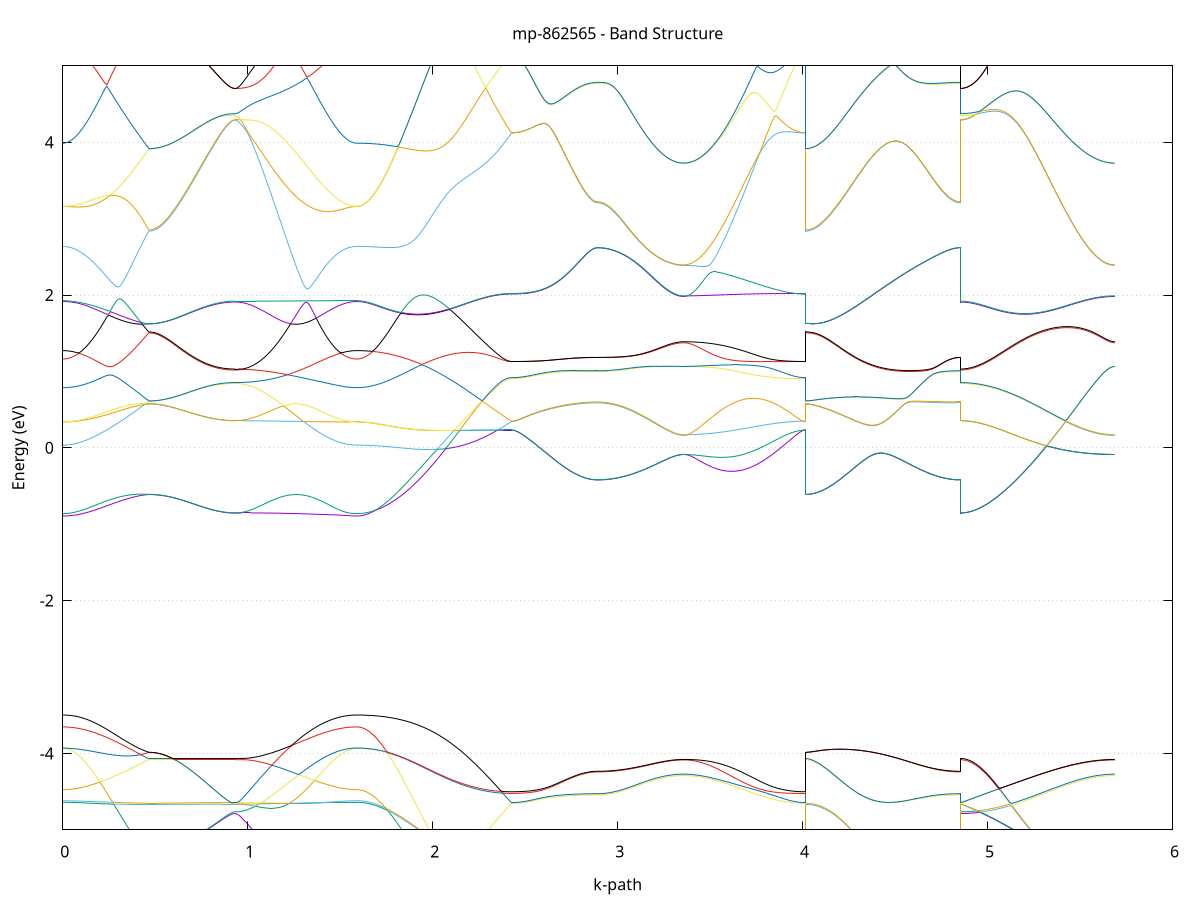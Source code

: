 set title 'mp-862565 - Band Structure'
set xlabel 'k-path'
set ylabel 'Energy (eV)'
set grid y
set yrange [-5:5]
set terminal png size 800,600
set output 'mp-862565_bands_gnuplot.png'
plot '-' using 1:2 with lines notitle, '-' using 1:2 with lines notitle, '-' using 1:2 with lines notitle, '-' using 1:2 with lines notitle, '-' using 1:2 with lines notitle, '-' using 1:2 with lines notitle, '-' using 1:2 with lines notitle, '-' using 1:2 with lines notitle, '-' using 1:2 with lines notitle, '-' using 1:2 with lines notitle, '-' using 1:2 with lines notitle, '-' using 1:2 with lines notitle, '-' using 1:2 with lines notitle, '-' using 1:2 with lines notitle, '-' using 1:2 with lines notitle, '-' using 1:2 with lines notitle, '-' using 1:2 with lines notitle, '-' using 1:2 with lines notitle, '-' using 1:2 with lines notitle, '-' using 1:2 with lines notitle, '-' using 1:2 with lines notitle, '-' using 1:2 with lines notitle, '-' using 1:2 with lines notitle, '-' using 1:2 with lines notitle, '-' using 1:2 with lines notitle, '-' using 1:2 with lines notitle, '-' using 1:2 with lines notitle, '-' using 1:2 with lines notitle, '-' using 1:2 with lines notitle, '-' using 1:2 with lines notitle, '-' using 1:2 with lines notitle, '-' using 1:2 with lines notitle, '-' using 1:2 with lines notitle, '-' using 1:2 with lines notitle, '-' using 1:2 with lines notitle, '-' using 1:2 with lines notitle, '-' using 1:2 with lines notitle, '-' using 1:2 with lines notitle, '-' using 1:2 with lines notitle, '-' using 1:2 with lines notitle
0.000000 -51.024150
0.009912 -51.024150
0.019823 -51.024150
0.029735 -51.024150
0.039646 -51.024150
0.049558 -51.024150
0.059469 -51.024150
0.069381 -51.024150
0.079292 -51.024150
0.089204 -51.024150
0.099116 -51.024150
0.109027 -51.024150
0.118939 -51.024150
0.128850 -51.024150
0.138762 -51.024150
0.148673 -51.024150
0.158585 -51.024150
0.168496 -51.024150
0.178408 -51.024150
0.188320 -51.024150
0.198231 -51.024150
0.208143 -51.024150
0.218054 -51.024150
0.227966 -51.024150
0.237877 -51.024150
0.247789 -51.024150
0.257700 -51.024150
0.267612 -51.024150
0.277523 -51.024150
0.287435 -51.024150
0.297347 -51.024150
0.307258 -51.024150
0.317170 -51.024150
0.327081 -51.024150
0.336993 -51.024150
0.346904 -51.024050
0.356816 -51.024050
0.366727 -51.024050
0.376639 -51.024050
0.386551 -51.024050
0.396462 -51.024050
0.406374 -51.024050
0.416285 -51.024050
0.426197 -51.024050
0.436108 -51.024050
0.446020 -51.024050
0.455931 -51.024050
0.465843 -51.024150
0.465843 -51.024150
0.475755 -51.024050
0.485666 -51.024050
0.495578 -51.024050
0.505489 -51.024050
0.515401 -51.024050
0.525312 -51.024050
0.535224 -51.024050
0.545135 -51.024050
0.555047 -51.024050
0.564959 -51.024150
0.574870 -51.024050
0.584782 -51.024050
0.594693 -51.024150
0.604605 -51.024050
0.614516 -51.024050
0.624428 -51.024050
0.634339 -51.024050
0.644251 -51.024050
0.654163 -51.024050
0.664074 -51.024050
0.673986 -51.024050
0.683897 -51.024050
0.693809 -51.024050
0.703720 -51.024050
0.713632 -51.024050
0.723543 -51.024050
0.733455 -51.024050
0.743366 -51.024050
0.753278 -51.024050
0.763190 -51.024050
0.773101 -51.024050
0.783013 -51.024050
0.792924 -51.024050
0.802836 -51.024050
0.812747 -51.024050
0.822659 -51.024050
0.832570 -51.024050
0.842482 -51.024050
0.852394 -51.024050
0.862305 -51.024050
0.872217 -51.024050
0.882128 -51.024050
0.892040 -51.024050
0.901951 -51.024050
0.911863 -51.024050
0.921774 -51.024050
0.931686 -51.024050
0.931686 -51.024050
0.941654 -51.024050
0.951622 -51.024050
0.961590 -51.024050
0.971557 -51.024050
0.981525 -51.024050
0.991493 -51.024050
1.001461 -51.024050
1.011429 -51.024050
1.021397 -51.024050
1.031364 -51.024050
1.041332 -51.024050
1.051300 -51.024050
1.061268 -51.024050
1.071236 -51.024050
1.081204 -51.024050
1.091172 -51.024050
1.101139 -51.024050
1.111107 -51.024050
1.121075 -51.024050
1.131043 -51.024050
1.141011 -51.024050
1.150979 -51.024050
1.160946 -51.024050
1.170914 -51.024050
1.180882 -51.024050
1.190850 -51.024050
1.200818 -51.024050
1.210786 -51.024050
1.220754 -51.024050
1.230721 -51.024150
1.240689 -51.024150
1.250657 -51.024150
1.260625 -51.024150
1.270593 -51.024150
1.280561 -51.024150
1.290528 -51.024150
1.300496 -51.024150
1.310464 -51.024150
1.320432 -51.024150
1.330400 -51.024150
1.340368 -51.024150
1.350336 -51.024150
1.360303 -51.024150
1.370271 -51.024150
1.380239 -51.024150
1.390207 -51.024150
1.400175 -51.024150
1.410143 -51.024150
1.420111 -51.024150
1.430078 -51.024150
1.440046 -51.024150
1.450014 -51.024150
1.459982 -51.024150
1.469950 -51.024150
1.479918 -51.024150
1.489885 -51.024150
1.499853 -51.024150
1.509821 -51.024150
1.519789 -51.024150
1.529757 -51.024150
1.539725 -51.024150
1.549693 -51.024150
1.559660 -51.024150
1.569628 -51.024150
1.579596 -51.024150
1.589564 -51.024150
1.589564 -51.024150
1.599521 -51.024150
1.609479 -51.024050
1.619436 -51.024050
1.629394 -51.024050
1.639351 -51.024050
1.649309 -51.024050
1.659266 -51.024050
1.669224 -51.024050
1.679181 -51.023950
1.689139 -51.023950
1.699096 -51.023950
1.709053 -51.023950
1.719011 -51.023850
1.728968 -51.023850
1.738926 -51.023850
1.748883 -51.023750
1.758841 -51.023750
1.768798 -51.023650
1.778756 -51.023650
1.788713 -51.023650
1.798671 -51.023550
1.808628 -51.023550
1.818586 -51.023450
1.828543 -51.023350
1.838501 -51.023350
1.848458 -51.023250
1.858415 -51.023250
1.868373 -51.023150
1.878330 -51.023150
1.888288 -51.023050
1.898245 -51.022950
1.908203 -51.022950
1.918160 -51.022850
1.928118 -51.022750
1.938075 -51.022750
1.948033 -51.022650
1.957990 -51.022550
1.967948 -51.022550
1.977905 -51.022450
1.987863 -51.022350
1.997820 -51.022250
2.007777 -51.022250
2.017735 -51.022150
2.027692 -51.022050
2.037650 -51.022050
2.047607 -51.021950
2.057565 -51.021850
2.067522 -51.021850
2.077480 -51.021750
2.087437 -51.021650
2.097395 -51.021650
2.107352 -51.021550
2.117310 -51.021450
2.127267 -51.021450
2.137225 -51.021350
2.147182 -51.021250
2.157139 -51.021250
2.167097 -51.021150
2.177054 -51.021150
2.187012 -51.021050
2.196969 -51.020950
2.206927 -51.020950
2.216884 -51.020850
2.226842 -51.020850
2.236799 -51.020850
2.246757 -51.020750
2.256714 -51.020750
2.266672 -51.020650
2.276629 -51.020650
2.286587 -51.020550
2.296544 -51.020550
2.306501 -51.020550
2.316459 -51.020550
2.326416 -51.020450
2.336374 -51.020450
2.346331 -51.020450
2.356289 -51.020450
2.366246 -51.020350
2.376204 -51.020350
2.386161 -51.020350
2.396119 -51.020350
2.406076 -51.020350
2.416034 -51.020350
2.425991 -51.020350
2.425991 -51.020350
2.435903 -51.020350
2.445814 -51.020350
2.455726 -51.020350
2.465637 -51.020350
2.475549 -51.020350
2.485460 -51.020350
2.495372 -51.020350
2.505283 -51.020350
2.515195 -51.020350
2.525107 -51.020350
2.535018 -51.020350
2.544930 -51.020350
2.554841 -51.020350
2.564753 -51.020350
2.574664 -51.020350
2.584576 -51.020350
2.594487 -51.020350
2.604399 -51.020350
2.614311 -51.020350
2.624222 -51.020350
2.634134 -51.020350
2.644045 -51.020350
2.653957 -51.020350
2.663868 -51.020350
2.673780 -51.020350
2.683691 -51.020350
2.693603 -51.020350
2.703515 -51.020350
2.713426 -51.020350
2.723338 -51.020350
2.733249 -51.020350
2.743161 -51.020350
2.753072 -51.020350
2.762984 -51.020350
2.772895 -51.020350
2.782807 -51.020350
2.792718 -51.020350
2.802630 -51.020350
2.812542 -51.020350
2.822453 -51.020350
2.832365 -51.020350
2.842276 -51.020350
2.852188 -51.020350
2.862099 -51.020350
2.872011 -51.020350
2.881922 -51.020350
2.891834 -51.020350
2.891834 -51.020350
2.901746 -51.020350
2.911657 -51.020350
2.921569 -51.020350
2.931480 -51.020350
2.941392 -51.020350
2.951303 -51.020350
2.961215 -51.020350
2.971126 -51.020350
2.981038 -51.020350
2.990950 -51.020350
3.000861 -51.020350
3.010773 -51.020350
3.020684 -51.020350
3.030596 -51.020350
3.040507 -51.020350
3.050419 -51.020350
3.060330 -51.020350
3.070242 -51.020350
3.080154 -51.020350
3.090065 -51.020350
3.099977 -51.020350
3.109888 -51.020350
3.119800 -51.020350
3.129711 -51.020350
3.139623 -51.020350
3.149534 -51.020350
3.159446 -51.020350
3.169358 -51.020350
3.179269 -51.020350
3.189181 -51.020350
3.199092 -51.020350
3.209004 -51.020350
3.218915 -51.020350
3.228827 -51.020350
3.238738 -51.020350
3.248650 -51.020350
3.258561 -51.020350
3.268473 -51.020350
3.278385 -51.020350
3.288296 -51.020350
3.298208 -51.020350
3.308119 -51.020350
3.318031 -51.020350
3.327942 -51.020350
3.337854 -51.020350
3.347765 -51.020350
3.357677 -51.020350
3.357677 -51.020350
3.367645 -51.020350
3.377613 -51.020350
3.387581 -51.020350
3.397548 -51.020350
3.407516 -51.020350
3.417484 -51.020350
3.427452 -51.020350
3.437420 -51.020350
3.447388 -51.020350
3.457356 -51.020350
3.467323 -51.020350
3.477291 -51.020350
3.487259 -51.020350
3.497227 -51.020350
3.507195 -51.020350
3.517163 -51.020350
3.527130 -51.020350
3.537098 -51.020350
3.547066 -51.020350
3.557034 -51.020350
3.567002 -51.020350
3.576970 -51.020350
3.586937 -51.020350
3.596905 -51.020350
3.606873 -51.020350
3.616841 -51.020350
3.626809 -51.020350
3.636777 -51.020350
3.646745 -51.020350
3.656712 -51.020350
3.666680 -51.020350
3.676648 -51.020350
3.686616 -51.020350
3.696584 -51.020350
3.706552 -51.020350
3.716520 -51.020350
3.726487 -51.020350
3.736455 -51.020350
3.746423 -51.020350
3.756391 -51.020350
3.766359 -51.020350
3.776327 -51.020350
3.786294 -51.020350
3.796262 -51.020350
3.806230 -51.020350
3.816198 -51.020350
3.826166 -51.020350
3.836134 -51.020350
3.846102 -51.020350
3.856069 -51.020350
3.866037 -51.020350
3.876005 -51.020350
3.885973 -51.020350
3.895941 -51.020350
3.905909 -51.020350
3.915876 -51.020350
3.925844 -51.020350
3.935812 -51.020350
3.945780 -51.020350
3.955748 -51.020350
3.965716 -51.020350
3.975684 -51.020350
3.985651 -51.020350
3.995619 -51.020350
4.005587 -51.020350
4.015555 -51.020350
4.015555 -51.024150
4.025512 -51.024050
4.035470 -51.024050
4.045427 -51.024050
4.055385 -51.024050
4.065342 -51.024050
4.075300 -51.024050
4.085257 -51.024050
4.095215 -51.024050
4.105172 -51.023950
4.115130 -51.023950
4.125087 -51.023950
4.135045 -51.023950
4.145002 -51.023850
4.154959 -51.023850
4.164917 -51.023850
4.174874 -51.023750
4.184832 -51.023750
4.194789 -51.023650
4.204747 -51.023650
4.214704 -51.023550
4.224662 -51.023550
4.234619 -51.023450
4.244577 -51.023450
4.254534 -51.023350
4.264492 -51.023350
4.274449 -51.023250
4.284406 -51.023250
4.294364 -51.023150
4.304321 -51.023150
4.314279 -51.023050
4.324236 -51.022950
4.334194 -51.022950
4.344151 -51.022850
4.354109 -51.022750
4.364066 -51.022750
4.374024 -51.022650
4.383981 -51.022550
4.393939 -51.022550
4.403896 -51.022450
4.413854 -51.022350
4.423811 -51.022250
4.433768 -51.022250
4.443726 -51.022150
4.453683 -51.022050
4.463641 -51.022050
4.473598 -51.021950
4.483556 -51.021850
4.493513 -51.021850
4.503471 -51.021750
4.513428 -51.021650
4.523386 -51.021650
4.533343 -51.021550
4.543301 -51.021450
4.553258 -51.021450
4.563216 -51.021350
4.573173 -51.021250
4.583130 -51.021250
4.593088 -51.021150
4.603045 -51.021150
4.613003 -51.021050
4.622960 -51.020950
4.632918 -51.020950
4.642875 -51.020850
4.652833 -51.020850
4.662790 -51.020750
4.672748 -51.020750
4.682705 -51.020750
4.692663 -51.020650
4.702620 -51.020650
4.712578 -51.020550
4.722535 -51.020550
4.732492 -51.020550
4.742450 -51.020550
4.752407 -51.020450
4.762365 -51.020450
4.772322 -51.020450
4.782280 -51.020450
4.792237 -51.020350
4.802195 -51.020350
4.812152 -51.020350
4.822110 -51.020350
4.832067 -51.020350
4.842025 -51.020350
4.851982 -51.020350
4.851982 -51.024050
4.861940 -51.024050
4.871897 -51.024050
4.881854 -51.024050
4.891812 -51.024050
4.901769 -51.024050
4.911727 -51.024050
4.921684 -51.024050
4.931642 -51.024050
4.941599 -51.023950
4.951557 -51.023950
4.961514 -51.023950
4.971472 -51.023950
4.981429 -51.023850
4.991387 -51.023850
5.001344 -51.023850
5.011301 -51.023750
5.021259 -51.023750
5.031216 -51.023650
5.041174 -51.023650
5.051131 -51.023550
5.061089 -51.023550
5.071046 -51.023450
5.081004 -51.023450
5.090961 -51.023350
5.100919 -51.023350
5.110876 -51.023250
5.120834 -51.023250
5.130791 -51.023150
5.140749 -51.023050
5.150706 -51.023050
5.160663 -51.022950
5.170621 -51.022950
5.180578 -51.022850
5.190536 -51.022750
5.200493 -51.022750
5.210451 -51.022650
5.220408 -51.022550
5.230366 -51.022550
5.240323 -51.022450
5.250281 -51.022350
5.260238 -51.022250
5.270196 -51.022250
5.280153 -51.022150
5.290111 -51.022050
5.300068 -51.022050
5.310025 -51.021950
5.319983 -51.021850
5.329940 -51.021850
5.339898 -51.021750
5.349855 -51.021650
5.359813 -51.021650
5.369770 -51.021550
5.379728 -51.021450
5.389685 -51.021450
5.399643 -51.021350
5.409600 -51.021250
5.419558 -51.021250
5.429515 -51.021150
5.439473 -51.021150
5.449430 -51.021050
5.459387 -51.020950
5.469345 -51.020950
5.479302 -51.020850
5.489260 -51.020850
5.499217 -51.020850
5.509175 -51.020750
5.519132 -51.020750
5.529090 -51.020650
5.539047 -51.020650
5.549005 -51.020550
5.558962 -51.020550
5.568920 -51.020550
5.578877 -51.020550
5.588834 -51.020450
5.598792 -51.020450
5.608749 -51.020450
5.618707 -51.020450
5.628664 -51.020350
5.638622 -51.020350
5.648579 -51.020350
5.658537 -51.020350
5.668494 -51.020350
5.678452 -51.020350
5.688409 -51.020350
e
0.000000 -51.020350
0.009912 -51.020350
0.019823 -51.020350
0.029735 -51.020350
0.039646 -51.020350
0.049558 -51.020350
0.059469 -51.020350
0.069381 -51.020350
0.079292 -51.020350
0.089204 -51.020350
0.099116 -51.020350
0.109027 -51.020350
0.118939 -51.020350
0.128850 -51.020350
0.138762 -51.020350
0.148673 -51.020350
0.158585 -51.020350
0.168496 -51.020350
0.178408 -51.020350
0.188320 -51.020350
0.198231 -51.020350
0.208143 -51.020350
0.218054 -51.020350
0.227966 -51.020350
0.237877 -51.020350
0.247789 -51.020350
0.257700 -51.020350
0.267612 -51.020350
0.277523 -51.020350
0.287435 -51.020350
0.297347 -51.020350
0.307258 -51.020350
0.317170 -51.020350
0.327081 -51.020350
0.336993 -51.020350
0.346904 -51.020350
0.356816 -51.020350
0.366727 -51.020350
0.376639 -51.020350
0.386551 -51.020350
0.396462 -51.020350
0.406374 -51.020350
0.416285 -51.020350
0.426197 -51.020350
0.436108 -51.020350
0.446020 -51.020350
0.455931 -51.020350
0.465843 -51.020350
0.465843 -51.020350
0.475755 -51.020350
0.485666 -51.020350
0.495578 -51.020350
0.505489 -51.020350
0.515401 -51.020350
0.525312 -51.020350
0.535224 -51.020350
0.545135 -51.020350
0.555047 -51.020350
0.564959 -51.020450
0.574870 -51.020350
0.584782 -51.020350
0.594693 -51.020350
0.604605 -51.020350
0.614516 -51.020350
0.624428 -51.020350
0.634339 -51.020350
0.644251 -51.020350
0.654163 -51.020350
0.664074 -51.020350
0.673986 -51.020350
0.683897 -51.020350
0.693809 -51.020350
0.703720 -51.020350
0.713632 -51.020350
0.723543 -51.020350
0.733455 -51.020350
0.743366 -51.020350
0.753278 -51.020350
0.763190 -51.020350
0.773101 -51.020350
0.783013 -51.020350
0.792924 -51.020350
0.802836 -51.020350
0.812747 -51.020350
0.822659 -51.020350
0.832570 -51.020350
0.842482 -51.020350
0.852394 -51.020350
0.862305 -51.020350
0.872217 -51.020350
0.882128 -51.020350
0.892040 -51.020350
0.901951 -51.020350
0.911863 -51.020350
0.921774 -51.020350
0.931686 -51.020350
0.931686 -51.020350
0.941654 -51.020350
0.951622 -51.020350
0.961590 -51.020350
0.971557 -51.020350
0.981525 -51.020350
0.991493 -51.020350
1.001461 -51.020350
1.011429 -51.020350
1.021397 -51.020350
1.031364 -51.020350
1.041332 -51.020350
1.051300 -51.020350
1.061268 -51.020350
1.071236 -51.020350
1.081204 -51.020350
1.091172 -51.020350
1.101139 -51.020350
1.111107 -51.020350
1.121075 -51.020350
1.131043 -51.020350
1.141011 -51.020350
1.150979 -51.020350
1.160946 -51.020350
1.170914 -51.020350
1.180882 -51.020350
1.190850 -51.020350
1.200818 -51.020350
1.210786 -51.020350
1.220754 -51.020350
1.230721 -51.020350
1.240689 -51.020350
1.250657 -51.020350
1.260625 -51.020350
1.270593 -51.020350
1.280561 -51.020350
1.290528 -51.020350
1.300496 -51.020350
1.310464 -51.020350
1.320432 -51.020350
1.330400 -51.020350
1.340368 -51.020350
1.350336 -51.020350
1.360303 -51.020350
1.370271 -51.020350
1.380239 -51.020350
1.390207 -51.020350
1.400175 -51.020350
1.410143 -51.020350
1.420111 -51.020350
1.430078 -51.020350
1.440046 -51.020350
1.450014 -51.020350
1.459982 -51.020350
1.469950 -51.020350
1.479918 -51.020350
1.489885 -51.020350
1.499853 -51.020350
1.509821 -51.020350
1.519789 -51.020350
1.529757 -51.020350
1.539725 -51.020350
1.549693 -51.020350
1.559660 -51.020350
1.569628 -51.020350
1.579596 -51.020350
1.589564 -51.020350
1.589564 -51.020350
1.599521 -51.020350
1.609479 -51.020350
1.619436 -51.020350
1.629394 -51.020350
1.639351 -51.020350
1.649309 -51.020350
1.659266 -51.020350
1.669224 -51.020350
1.679181 -51.020250
1.689139 -51.020250
1.699096 -51.020250
1.709053 -51.020250
1.719011 -51.020150
1.728968 -51.020150
1.738926 -51.020150
1.748883 -51.020050
1.758841 -51.020050
1.768798 -51.019950
1.778756 -51.019950
1.788713 -51.019850
1.798671 -51.019850
1.808628 -51.019750
1.818586 -51.019750
1.828543 -51.019650
1.838501 -51.019650
1.848458 -51.019550
1.858415 -51.019550
1.868373 -51.019450
1.878330 -51.019450
1.888288 -51.019350
1.898245 -51.019250
1.908203 -51.019250
1.918160 -51.019150
1.928118 -51.019050
1.938075 -51.019050
1.948033 -51.018950
1.957990 -51.018850
1.967948 -51.018850
1.977905 -51.018750
1.987863 -51.018650
1.997820 -51.018550
2.007777 -51.018550
2.017735 -51.018450
2.027692 -51.018350
2.037650 -51.018350
2.047607 -51.018250
2.057565 -51.018150
2.067522 -51.018150
2.077480 -51.018050
2.087437 -51.017950
2.097395 -51.017950
2.107352 -51.017850
2.117310 -51.017750
2.127267 -51.017750
2.137225 -51.017650
2.147182 -51.017550
2.157139 -51.017550
2.167097 -51.017450
2.177054 -51.017450
2.187012 -51.017350
2.196969 -51.017350
2.206927 -51.017250
2.216884 -51.017250
2.226842 -51.017150
2.236799 -51.017150
2.246757 -51.017050
2.256714 -51.017050
2.266672 -51.016950
2.276629 -51.016950
2.286587 -51.016950
2.296544 -51.016850
2.306501 -51.016850
2.316459 -51.016850
2.326416 -51.016750
2.336374 -51.016750
2.346331 -51.016750
2.356289 -51.016750
2.366246 -51.016750
2.376204 -51.016650
2.386161 -51.016650
2.396119 -51.016650
2.406076 -51.016650
2.416034 -51.016650
2.425991 -51.016650
2.425991 -51.016650
2.435903 -51.016650
2.445814 -51.016650
2.455726 -51.016650
2.465637 -51.016650
2.475549 -51.016650
2.485460 -51.016650
2.495372 -51.016650
2.505283 -51.016650
2.515195 -51.016650
2.525107 -51.016650
2.535018 -51.016650
2.544930 -51.016650
2.554841 -51.016650
2.564753 -51.016650
2.574664 -51.016650
2.584576 -51.016650
2.594487 -51.016650
2.604399 -51.016650
2.614311 -51.016650
2.624222 -51.016650
2.634134 -51.016650
2.644045 -51.016650
2.653957 -51.016650
2.663868 -51.016650
2.673780 -51.016650
2.683691 -51.016650
2.693603 -51.016650
2.703515 -51.016650
2.713426 -51.016650
2.723338 -51.016650
2.733249 -51.016650
2.743161 -51.016650
2.753072 -51.016650
2.762984 -51.016650
2.772895 -51.016650
2.782807 -51.016650
2.792718 -51.016650
2.802630 -51.016650
2.812542 -51.016650
2.822453 -51.016650
2.832365 -51.016650
2.842276 -51.016650
2.852188 -51.016650
2.862099 -51.016650
2.872011 -51.016650
2.881922 -51.016650
2.891834 -51.016650
2.891834 -51.016650
2.901746 -51.016650
2.911657 -51.016650
2.921569 -51.016650
2.931480 -51.016650
2.941392 -51.016650
2.951303 -51.016650
2.961215 -51.016650
2.971126 -51.016650
2.981038 -51.016650
2.990950 -51.016650
3.000861 -51.016650
3.010773 -51.016650
3.020684 -51.016650
3.030596 -51.016650
3.040507 -51.016650
3.050419 -51.016650
3.060330 -51.016650
3.070242 -51.016650
3.080154 -51.016650
3.090065 -51.016650
3.099977 -51.016650
3.109888 -51.016650
3.119800 -51.016650
3.129711 -51.016650
3.139623 -51.016650
3.149534 -51.016650
3.159446 -51.016650
3.169358 -51.016650
3.179269 -51.016650
3.189181 -51.016650
3.199092 -51.016650
3.209004 -51.016650
3.218915 -51.016650
3.228827 -51.016650
3.238738 -51.016650
3.248650 -51.016650
3.258561 -51.016650
3.268473 -51.016650
3.278385 -51.016650
3.288296 -51.016650
3.298208 -51.016650
3.308119 -51.016650
3.318031 -51.016650
3.327942 -51.016650
3.337854 -51.016650
3.347765 -51.016650
3.357677 -51.016650
3.357677 -51.016650
3.367645 -51.016650
3.377613 -51.016650
3.387581 -51.016650
3.397548 -51.016650
3.407516 -51.016650
3.417484 -51.016650
3.427452 -51.016650
3.437420 -51.016650
3.447388 -51.016650
3.457356 -51.016650
3.467323 -51.016650
3.477291 -51.016650
3.487259 -51.016650
3.497227 -51.016650
3.507195 -51.016650
3.517163 -51.016650
3.527130 -51.016650
3.537098 -51.016650
3.547066 -51.016650
3.557034 -51.016650
3.567002 -51.016650
3.576970 -51.016650
3.586937 -51.016650
3.596905 -51.016650
3.606873 -51.016650
3.616841 -51.016650
3.626809 -51.016650
3.636777 -51.016650
3.646745 -51.016650
3.656712 -51.016650
3.666680 -51.016650
3.676648 -51.016650
3.686616 -51.016650
3.696584 -51.016650
3.706552 -51.016650
3.716520 -51.016650
3.726487 -51.016650
3.736455 -51.016650
3.746423 -51.016650
3.756391 -51.016650
3.766359 -51.016650
3.776327 -51.016650
3.786294 -51.016650
3.796262 -51.016650
3.806230 -51.016650
3.816198 -51.016650
3.826166 -51.016650
3.836134 -51.016650
3.846102 -51.016650
3.856069 -51.016650
3.866037 -51.016650
3.876005 -51.016650
3.885973 -51.016650
3.895941 -51.016650
3.905909 -51.016650
3.915876 -51.016650
3.925844 -51.016650
3.935812 -51.016650
3.945780 -51.016650
3.955748 -51.016650
3.965716 -51.016650
3.975684 -51.016650
3.985651 -51.016650
3.995619 -51.016650
4.005587 -51.016650
4.015555 -51.016650
4.015555 -51.020350
4.025512 -51.020350
4.035470 -51.020350
4.045427 -51.020350
4.055385 -51.020350
4.065342 -51.020350
4.075300 -51.020350
4.085257 -51.020350
4.095215 -51.020350
4.105172 -51.020250
4.115130 -51.020250
4.125087 -51.020250
4.135045 -51.020250
4.145002 -51.020150
4.154959 -51.020150
4.164917 -51.020150
4.174874 -51.020050
4.184832 -51.020050
4.194789 -51.019950
4.204747 -51.019950
4.214704 -51.019850
4.224662 -51.019850
4.234619 -51.019850
4.244577 -51.019750
4.254534 -51.019650
4.264492 -51.019650
4.274449 -51.019550
4.284406 -51.019550
4.294364 -51.019450
4.304321 -51.019450
4.314279 -51.019350
4.324236 -51.019250
4.334194 -51.019250
4.344151 -51.019150
4.354109 -51.019050
4.364066 -51.019050
4.374024 -51.018950
4.383981 -51.018850
4.393939 -51.018850
4.403896 -51.018750
4.413854 -51.018650
4.423811 -51.018550
4.433768 -51.018550
4.443726 -51.018450
4.453683 -51.018350
4.463641 -51.018350
4.473598 -51.018250
4.483556 -51.018150
4.493513 -51.018150
4.503471 -51.018050
4.513428 -51.017950
4.523386 -51.017950
4.533343 -51.017850
4.543301 -51.017750
4.553258 -51.017750
4.563216 -51.017650
4.573173 -51.017550
4.583130 -51.017550
4.593088 -51.017450
4.603045 -51.017450
4.613003 -51.017350
4.622960 -51.017350
4.632918 -51.017250
4.642875 -51.017250
4.652833 -51.017150
4.662790 -51.017150
4.672748 -51.017050
4.682705 -51.017050
4.692663 -51.016950
4.702620 -51.016950
4.712578 -51.016950
4.722535 -51.016850
4.732492 -51.016850
4.742450 -51.016850
4.752407 -51.016750
4.762365 -51.016750
4.772322 -51.016750
4.782280 -51.016750
4.792237 -51.016650
4.802195 -51.016650
4.812152 -51.016650
4.822110 -51.016650
4.832067 -51.016650
4.842025 -51.016650
4.851982 -51.016650
4.851982 -51.020350
4.861940 -51.020350
4.871897 -51.020350
4.881854 -51.020350
4.891812 -51.020350
4.901769 -51.020350
4.911727 -51.020350
4.921684 -51.020350
4.931642 -51.020350
4.941599 -51.020250
4.951557 -51.020250
4.961514 -51.020250
4.971472 -51.020250
4.981429 -51.020150
4.991387 -51.020150
5.001344 -51.020150
5.011301 -51.020050
5.021259 -51.020050
5.031216 -51.019950
5.041174 -51.019950
5.051131 -51.019950
5.061089 -51.019850
5.071046 -51.019750
5.081004 -51.019750
5.090961 -51.019650
5.100919 -51.019650
5.110876 -51.019550
5.120834 -51.019550
5.130791 -51.019450
5.140749 -51.019450
5.150706 -51.019350
5.160663 -51.019250
5.170621 -51.019250
5.180578 -51.019150
5.190536 -51.019050
5.200493 -51.019050
5.210451 -51.018950
5.220408 -51.018850
5.230366 -51.018850
5.240323 -51.018750
5.250281 -51.018650
5.260238 -51.018550
5.270196 -51.018550
5.280153 -51.018450
5.290111 -51.018350
5.300068 -51.018350
5.310025 -51.018250
5.319983 -51.018150
5.329940 -51.018150
5.339898 -51.018050
5.349855 -51.017950
5.359813 -51.017950
5.369770 -51.017850
5.379728 -51.017750
5.389685 -51.017750
5.399643 -51.017650
5.409600 -51.017550
5.419558 -51.017550
5.429515 -51.017450
5.439473 -51.017450
5.449430 -51.017350
5.459387 -51.017350
5.469345 -51.017250
5.479302 -51.017250
5.489260 -51.017150
5.499217 -51.017150
5.509175 -51.017050
5.519132 -51.017050
5.529090 -51.016950
5.539047 -51.016950
5.549005 -51.016950
5.558962 -51.016850
5.568920 -51.016850
5.578877 -51.016850
5.588834 -51.016750
5.598792 -51.016750
5.608749 -51.016750
5.618707 -51.016750
5.628664 -51.016650
5.638622 -51.016650
5.648579 -51.016650
5.658537 -51.016650
5.668494 -51.016650
5.678452 -51.016650
5.688409 -51.016650
e
0.000000 -29.813350
0.009912 -29.813350
0.019823 -29.813350
0.029735 -29.813350
0.039646 -29.813350
0.049558 -29.813350
0.059469 -29.813350
0.069381 -29.813350
0.079292 -29.813350
0.089204 -29.813350
0.099116 -29.813350
0.109027 -29.813250
0.118939 -29.813250
0.128850 -29.813250
0.138762 -29.813250
0.148673 -29.813250
0.158585 -29.813250
0.168496 -29.813250
0.178408 -29.813250
0.188320 -29.813250
0.198231 -29.813250
0.208143 -29.813250
0.218054 -29.813150
0.227966 -29.813150
0.237877 -29.813150
0.247789 -29.813150
0.257700 -29.813150
0.267612 -29.813150
0.277523 -29.813150
0.287435 -29.813150
0.297347 -29.813150
0.307258 -29.813050
0.317170 -29.813050
0.327081 -29.813050
0.336993 -29.813050
0.346904 -29.813050
0.356816 -29.813050
0.366727 -29.813050
0.376639 -29.813050
0.386551 -29.813050
0.396462 -29.813050
0.406374 -29.813050
0.416285 -29.813050
0.426197 -29.813050
0.436108 -29.813050
0.446020 -29.813050
0.455931 -29.813050
0.465843 -29.813050
0.465843 -29.813050
0.475755 -29.813050
0.485666 -29.813050
0.495578 -29.813050
0.505489 -29.813050
0.515401 -29.813050
0.525312 -29.813050
0.535224 -29.813050
0.545135 -29.813050
0.555047 -29.813050
0.564959 -29.813050
0.574870 -29.813050
0.584782 -29.813050
0.594693 -29.813050
0.604605 -29.813050
0.614516 -29.813050
0.624428 -29.813150
0.634339 -29.813150
0.644251 -29.813150
0.654163 -29.813150
0.664074 -29.813150
0.673986 -29.813150
0.683897 -29.813150
0.693809 -29.813150
0.703720 -29.813250
0.713632 -29.813250
0.723543 -29.813250
0.733455 -29.813250
0.743366 -29.813250
0.753278 -29.813250
0.763190 -29.813250
0.773101 -29.813250
0.783013 -29.813350
0.792924 -29.813350
0.802836 -29.813350
0.812747 -29.813350
0.822659 -29.813350
0.832570 -29.813350
0.842482 -29.813350
0.852394 -29.813350
0.862305 -29.813350
0.872217 -29.813350
0.882128 -29.813350
0.892040 -29.813350
0.901951 -29.813450
0.911863 -29.813450
0.921774 -29.813450
0.931686 -29.813450
0.931686 -29.813450
0.941654 -29.813450
0.951622 -29.813450
0.961590 -29.813350
0.971557 -29.813350
0.981525 -29.813350
0.991493 -29.813350
1.001461 -29.813350
1.011429 -29.813350
1.021397 -29.813350
1.031364 -29.813350
1.041332 -29.813350
1.051300 -29.813250
1.061268 -29.813250
1.071236 -29.813250
1.081204 -29.813250
1.091172 -29.813250
1.101139 -29.813250
1.111107 -29.813150
1.121075 -29.813150
1.131043 -29.813150
1.141011 -29.813150
1.150979 -29.813150
1.160946 -29.813050
1.170914 -29.813050
1.180882 -29.813050
1.190850 -29.813050
1.200818 -29.813050
1.210786 -29.813050
1.220754 -29.813050
1.230721 -29.813050
1.240689 -29.813050
1.250657 -29.813050
1.260625 -29.813050
1.270593 -29.813050
1.280561 -29.813050
1.290528 -29.813050
1.300496 -29.813050
1.310464 -29.813050
1.320432 -29.813050
1.330400 -29.813050
1.340368 -29.813050
1.350336 -29.813050
1.360303 -29.813050
1.370271 -29.813050
1.380239 -29.813050
1.390207 -29.813150
1.400175 -29.813150
1.410143 -29.813150
1.420111 -29.813150
1.430078 -29.813150
1.440046 -29.813150
1.450014 -29.813250
1.459982 -29.813250
1.469950 -29.813250
1.479918 -29.813250
1.489885 -29.813250
1.499853 -29.813250
1.509821 -29.813250
1.519789 -29.813350
1.529757 -29.813350
1.539725 -29.813350
1.549693 -29.813350
1.559660 -29.813350
1.569628 -29.813350
1.579596 -29.813350
1.589564 -29.813350
1.589564 -29.813350
1.599521 -29.813350
1.609479 -29.813350
1.619436 -29.813350
1.629394 -29.813350
1.639351 -29.813250
1.649309 -29.813250
1.659266 -29.813250
1.669224 -29.813250
1.679181 -29.813150
1.689139 -29.813150
1.699096 -29.813150
1.709053 -29.813050
1.719011 -29.813050
1.728968 -29.812950
1.738926 -29.812950
1.748883 -29.812850
1.758841 -29.812750
1.768798 -29.812750
1.778756 -29.812650
1.788713 -29.812550
1.798671 -29.812550
1.808628 -29.812450
1.818586 -29.812350
1.828543 -29.812250
1.838501 -29.812250
1.848458 -29.812150
1.858415 -29.812050
1.868373 -29.811950
1.878330 -29.811850
1.888288 -29.811750
1.898245 -29.811650
1.908203 -29.811550
1.918160 -29.811450
1.928118 -29.811350
1.938075 -29.811250
1.948033 -29.811150
1.957990 -29.811050
1.967948 -29.810950
1.977905 -29.810850
1.987863 -29.810750
1.997820 -29.810650
2.007777 -29.810550
2.017735 -29.810450
2.027692 -29.810350
2.037650 -29.810250
2.047607 -29.810150
2.057565 -29.810050
2.067522 -29.809950
2.077480 -29.809850
2.087437 -29.809750
2.097395 -29.809650
2.107352 -29.809550
2.117310 -29.809450
2.127267 -29.809350
2.137225 -29.809250
2.147182 -29.809150
2.157139 -29.809050
2.167097 -29.808950
2.177054 -29.808850
2.187012 -29.808850
2.196969 -29.808750
2.206927 -29.808650
2.216884 -29.808550
2.226842 -29.808550
2.236799 -29.808450
2.246757 -29.808350
2.256714 -29.808350
2.266672 -29.808250
2.276629 -29.808150
2.286587 -29.808150
2.296544 -29.808050
2.306501 -29.808050
2.316459 -29.808050
2.326416 -29.807950
2.336374 -29.807950
2.346331 -29.807850
2.356289 -29.807850
2.366246 -29.807850
2.376204 -29.807850
2.386161 -29.807850
2.396119 -29.807750
2.406076 -29.807750
2.416034 -29.807750
2.425991 -29.807750
2.425991 -29.807750
2.435903 -29.807750
2.445814 -29.807750
2.455726 -29.807750
2.465637 -29.807750
2.475549 -29.807750
2.485460 -29.807750
2.495372 -29.807750
2.505283 -29.807750
2.515195 -29.807850
2.525107 -29.807850
2.535018 -29.807850
2.544930 -29.807850
2.554841 -29.807850
2.564753 -29.807850
2.574664 -29.807850
2.584576 -29.807850
2.594487 -29.807850
2.604399 -29.807850
2.614311 -29.807850
2.624222 -29.807850
2.634134 -29.807950
2.644045 -29.807950
2.653957 -29.807950
2.663868 -29.807950
2.673780 -29.807950
2.683691 -29.807950
2.693603 -29.807950
2.703515 -29.807950
2.713426 -29.807950
2.723338 -29.807950
2.733249 -29.808050
2.743161 -29.808050
2.753072 -29.808050
2.762984 -29.808050
2.772895 -29.808050
2.782807 -29.808050
2.792718 -29.808050
2.802630 -29.808050
2.812542 -29.808050
2.822453 -29.808050
2.832365 -29.808050
2.842276 -29.808050
2.852188 -29.808050
2.862099 -29.808050
2.872011 -29.808050
2.881922 -29.808050
2.891834 -29.808050
2.891834 -29.808050
2.901746 -29.808050
2.911657 -29.808050
2.921569 -29.808050
2.931480 -29.808050
2.941392 -29.808050
2.951303 -29.808050
2.961215 -29.808050
2.971126 -29.808050
2.981038 -29.808050
2.990950 -29.808050
3.000861 -29.808050
3.010773 -29.808050
3.020684 -29.808050
3.030596 -29.808050
3.040507 -29.808050
3.050419 -29.808050
3.060330 -29.808050
3.070242 -29.807950
3.080154 -29.807950
3.090065 -29.807950
3.099977 -29.807950
3.109888 -29.807950
3.119800 -29.807950
3.129711 -29.807950
3.139623 -29.807950
3.149534 -29.807950
3.159446 -29.807950
3.169358 -29.807850
3.179269 -29.807850
3.189181 -29.807850
3.199092 -29.807850
3.209004 -29.807850
3.218915 -29.807850
3.228827 -29.807850
3.238738 -29.807850
3.248650 -29.807850
3.258561 -29.807850
3.268473 -29.807850
3.278385 -29.807850
3.288296 -29.807850
3.298208 -29.807750
3.308119 -29.807750
3.318031 -29.807750
3.327942 -29.807750
3.337854 -29.807750
3.347765 -29.807750
3.357677 -29.807750
3.357677 -29.807750
3.367645 -29.807750
3.377613 -29.807750
3.387581 -29.807750
3.397548 -29.807750
3.407516 -29.807850
3.417484 -29.807850
3.427452 -29.807850
3.437420 -29.807850
3.447388 -29.807850
3.457356 -29.807850
3.467323 -29.807850
3.477291 -29.807850
3.487259 -29.807850
3.497227 -29.807950
3.507195 -29.807950
3.517163 -29.807950
3.527130 -29.807950
3.537098 -29.807950
3.547066 -29.807950
3.557034 -29.807950
3.567002 -29.808050
3.576970 -29.808050
3.586937 -29.808050
3.596905 -29.808050
3.606873 -29.808050
3.616841 -29.808050
3.626809 -29.808050
3.636777 -29.808050
3.646745 -29.808050
3.656712 -29.808050
3.666680 -29.808050
3.676648 -29.808050
3.686616 -29.808050
3.696584 -29.808050
3.706552 -29.808050
3.716520 -29.808050
3.726487 -29.808050
3.736455 -29.808050
3.746423 -29.808050
3.756391 -29.808050
3.766359 -29.808050
3.776327 -29.808050
3.786294 -29.808050
3.796262 -29.808050
3.806230 -29.807950
3.816198 -29.807950
3.826166 -29.807950
3.836134 -29.807950
3.846102 -29.807950
3.856069 -29.807950
3.866037 -29.807950
3.876005 -29.807850
3.885973 -29.807850
3.895941 -29.807850
3.905909 -29.807850
3.915876 -29.807850
3.925844 -29.807850
3.935812 -29.807850
3.945780 -29.807850
3.955748 -29.807750
3.965716 -29.807750
3.975684 -29.807750
3.985651 -29.807750
3.995619 -29.807750
4.005587 -29.807750
4.015555 -29.807750
4.015555 -29.813050
4.025512 -29.813050
4.035470 -29.812950
4.045427 -29.812950
4.055385 -29.812950
4.065342 -29.812950
4.075300 -29.812950
4.085257 -29.812950
4.095215 -29.812850
4.105172 -29.812850
4.115130 -29.812850
4.125087 -29.812750
4.135045 -29.812750
4.145002 -29.812750
4.154959 -29.812650
4.164917 -29.812650
4.174874 -29.812550
4.184832 -29.812550
4.194789 -29.812450
4.204747 -29.812350
4.214704 -29.812350
4.224662 -29.812250
4.234619 -29.812150
4.244577 -29.812150
4.254534 -29.812050
4.264492 -29.811950
4.274449 -29.811850
4.284406 -29.811850
4.294364 -29.811750
4.304321 -29.811650
4.314279 -29.811550
4.324236 -29.811450
4.334194 -29.811350
4.344151 -29.811350
4.354109 -29.811250
4.364066 -29.811150
4.374024 -29.811050
4.383981 -29.810950
4.393939 -29.810850
4.403896 -29.810750
4.413854 -29.810650
4.423811 -29.810550
4.433768 -29.810450
4.443726 -29.810350
4.453683 -29.810250
4.463641 -29.810150
4.473598 -29.810150
4.483556 -29.810050
4.493513 -29.809950
4.503471 -29.809850
4.513428 -29.809750
4.523386 -29.809650
4.533343 -29.809550
4.543301 -29.809450
4.553258 -29.809450
4.563216 -29.809350
4.573173 -29.809250
4.583130 -29.809150
4.593088 -29.809050
4.603045 -29.809050
4.613003 -29.808950
4.622960 -29.808850
4.632918 -29.808850
4.642875 -29.808750
4.652833 -29.808650
4.662790 -29.808650
4.672748 -29.808550
4.682705 -29.808550
4.692663 -29.808450
4.702620 -29.808450
4.712578 -29.808350
4.722535 -29.808350
4.732492 -29.808350
4.742450 -29.808250
4.752407 -29.808250
4.762365 -29.808250
4.772322 -29.808150
4.782280 -29.808150
4.792237 -29.808150
4.802195 -29.808150
4.812152 -29.808150
4.822110 -29.808150
4.832067 -29.808050
4.842025 -29.808050
4.851982 -29.808050
4.851982 -29.813450
4.861940 -29.813450
4.871897 -29.813350
4.881854 -29.813350
4.891812 -29.813350
4.901769 -29.813350
4.911727 -29.813350
4.921684 -29.813350
4.931642 -29.813250
4.941599 -29.813250
4.951557 -29.813250
4.961514 -29.813150
4.971472 -29.813150
4.981429 -29.813050
4.991387 -29.813050
5.001344 -29.812950
5.011301 -29.812950
5.021259 -29.812850
5.031216 -29.812750
5.041174 -29.812750
5.051131 -29.812650
5.061089 -29.812550
5.071046 -29.812450
5.081004 -29.812450
5.090961 -29.812350
5.100919 -29.812250
5.110876 -29.812150
5.120834 -29.812050
5.130791 -29.811950
5.140749 -29.811850
5.150706 -29.811850
5.160663 -29.811750
5.170621 -29.811650
5.180578 -29.811550
5.190536 -29.811450
5.200493 -29.811350
5.210451 -29.811250
5.220408 -29.811150
5.230366 -29.811050
5.240323 -29.810950
5.250281 -29.810750
5.260238 -29.810650
5.270196 -29.810550
5.280153 -29.810450
5.290111 -29.810350
5.300068 -29.810250
5.310025 -29.810150
5.319983 -29.810050
5.329940 -29.809950
5.339898 -29.809850
5.349855 -29.809750
5.359813 -29.809650
5.369770 -29.809550
5.379728 -29.809450
5.389685 -29.809350
5.399643 -29.809250
5.409600 -29.809150
5.419558 -29.809050
5.429515 -29.809050
5.439473 -29.808950
5.449430 -29.808850
5.459387 -29.808750
5.469345 -29.808650
5.479302 -29.808650
5.489260 -29.808550
5.499217 -29.808450
5.509175 -29.808350
5.519132 -29.808350
5.529090 -29.808250
5.539047 -29.808250
5.549005 -29.808150
5.558962 -29.808150
5.568920 -29.808050
5.578877 -29.808050
5.588834 -29.807950
5.598792 -29.807950
5.608749 -29.807950
5.618707 -29.807850
5.628664 -29.807850
5.638622 -29.807850
5.648579 -29.807850
5.658537 -29.807850
5.668494 -29.807750
5.678452 -29.807750
5.688409 -29.807750
e
0.000000 -29.807250
0.009912 -29.807250
0.019823 -29.807250
0.029735 -29.807250
0.039646 -29.807250
0.049558 -29.807250
0.059469 -29.807250
0.069381 -29.807250
0.079292 -29.807250
0.089204 -29.807250
0.099116 -29.807250
0.109027 -29.807250
0.118939 -29.807250
0.128850 -29.807250
0.138762 -29.807250
0.148673 -29.807250
0.158585 -29.807150
0.168496 -29.807150
0.178408 -29.807150
0.188320 -29.807150
0.198231 -29.807150
0.208143 -29.807150
0.218054 -29.807150
0.227966 -29.807150
0.237877 -29.807050
0.247789 -29.807050
0.257700 -29.807050
0.267612 -29.807050
0.277523 -29.807050
0.287435 -29.807050
0.297347 -29.807050
0.307258 -29.806950
0.317170 -29.806950
0.327081 -29.806950
0.336993 -29.806950
0.346904 -29.806950
0.356816 -29.806950
0.366727 -29.806950
0.376639 -29.806950
0.386551 -29.806950
0.396462 -29.806950
0.406374 -29.806850
0.416285 -29.806850
0.426197 -29.806850
0.436108 -29.806850
0.446020 -29.806850
0.455931 -29.806850
0.465843 -29.806850
0.465843 -29.806850
0.475755 -29.806850
0.485666 -29.806850
0.495578 -29.806850
0.505489 -29.806850
0.515401 -29.806850
0.525312 -29.806950
0.535224 -29.806950
0.545135 -29.806950
0.555047 -29.806950
0.564959 -29.806950
0.574870 -29.806950
0.584782 -29.806950
0.594693 -29.806950
0.604605 -29.806950
0.614516 -29.806950
0.624428 -29.807050
0.634339 -29.807050
0.644251 -29.807050
0.654163 -29.807050
0.664074 -29.807050
0.673986 -29.807050
0.683897 -29.807150
0.693809 -29.807150
0.703720 -29.807150
0.713632 -29.807150
0.723543 -29.807150
0.733455 -29.807150
0.743366 -29.807250
0.753278 -29.807250
0.763190 -29.807250
0.773101 -29.807250
0.783013 -29.807250
0.792924 -29.807250
0.802836 -29.807250
0.812747 -29.807250
0.822659 -29.807350
0.832570 -29.807350
0.842482 -29.807350
0.852394 -29.807350
0.862305 -29.807350
0.872217 -29.807350
0.882128 -29.807350
0.892040 -29.807350
0.901951 -29.807350
0.911863 -29.807350
0.921774 -29.807350
0.931686 -29.807350
0.931686 -29.807350
0.941654 -29.807350
0.951622 -29.807350
0.961590 -29.807350
0.971557 -29.807350
0.981525 -29.807350
0.991493 -29.807350
1.001461 -29.807350
1.011429 -29.807350
1.021397 -29.807350
1.031364 -29.807350
1.041332 -29.807350
1.051300 -29.807350
1.061268 -29.807350
1.071236 -29.807350
1.081204 -29.807350
1.091172 -29.807350
1.101139 -29.807350
1.111107 -29.807350
1.121075 -29.807350
1.131043 -29.807350
1.141011 -29.807350
1.150979 -29.807350
1.160946 -29.807350
1.170914 -29.807350
1.180882 -29.807350
1.190850 -29.807350
1.200818 -29.807350
1.210786 -29.807350
1.220754 -29.807350
1.230721 -29.807350
1.240689 -29.807350
1.250657 -29.807350
1.260625 -29.807350
1.270593 -29.807350
1.280561 -29.807350
1.290528 -29.807350
1.300496 -29.807350
1.310464 -29.807350
1.320432 -29.807350
1.330400 -29.807350
1.340368 -29.807350
1.350336 -29.807350
1.360303 -29.807350
1.370271 -29.807350
1.380239 -29.807350
1.390207 -29.807350
1.400175 -29.807350
1.410143 -29.807350
1.420111 -29.807350
1.430078 -29.807350
1.440046 -29.807350
1.450014 -29.807350
1.459982 -29.807350
1.469950 -29.807350
1.479918 -29.807350
1.489885 -29.807250
1.499853 -29.807250
1.509821 -29.807250
1.519789 -29.807250
1.529757 -29.807250
1.539725 -29.807250
1.549693 -29.807250
1.559660 -29.807250
1.569628 -29.807250
1.579596 -29.807250
1.589564 -29.807250
1.589564 -29.807250
1.599521 -29.807250
1.609479 -29.807250
1.619436 -29.807250
1.629394 -29.807250
1.639351 -29.807250
1.649309 -29.807250
1.659266 -29.807150
1.669224 -29.807150
1.679181 -29.807150
1.689139 -29.807050
1.699096 -29.807050
1.709053 -29.807050
1.719011 -29.806950
1.728968 -29.806950
1.738926 -29.806850
1.748883 -29.806850
1.758841 -29.806750
1.768798 -29.806650
1.778756 -29.806650
1.788713 -29.806550
1.798671 -29.806450
1.808628 -29.806350
1.818586 -29.806350
1.828543 -29.806250
1.838501 -29.806150
1.848458 -29.806050
1.858415 -29.805950
1.868373 -29.805850
1.878330 -29.805750
1.888288 -29.805650
1.898245 -29.805550
1.908203 -29.805450
1.918160 -29.805350
1.928118 -29.805250
1.938075 -29.805150
1.948033 -29.805050
1.957990 -29.804950
1.967948 -29.804850
1.977905 -29.804750
1.987863 -29.804650
1.997820 -29.804550
2.007777 -29.804450
2.017735 -29.804350
2.027692 -29.804250
2.037650 -29.804150
2.047607 -29.804050
2.057565 -29.803950
2.067522 -29.803850
2.077480 -29.803750
2.087437 -29.803650
2.097395 -29.803550
2.107352 -29.803450
2.117310 -29.803350
2.127267 -29.803250
2.137225 -29.803150
2.147182 -29.803050
2.157139 -29.802950
2.167097 -29.802850
2.177054 -29.802750
2.187012 -29.802650
2.196969 -29.802650
2.206927 -29.802550
2.216884 -29.802450
2.226842 -29.802350
2.236799 -29.802350
2.246757 -29.802250
2.256714 -29.802150
2.266672 -29.802150
2.276629 -29.802050
2.286587 -29.802050
2.296544 -29.801950
2.306501 -29.801950
2.316459 -29.801850
2.326416 -29.801850
2.336374 -29.801850
2.346331 -29.801750
2.356289 -29.801750
2.366246 -29.801750
2.376204 -29.801750
2.386161 -29.801650
2.396119 -29.801650
2.406076 -29.801650
2.416034 -29.801650
2.425991 -29.801650
2.425991 -29.801650
2.435903 -29.801650
2.445814 -29.801650
2.455726 -29.801650
2.465637 -29.801650
2.475549 -29.801650
2.485460 -29.801650
2.495372 -29.801650
2.505283 -29.801650
2.515195 -29.801650
2.525107 -29.801650
2.535018 -29.801750
2.544930 -29.801750
2.554841 -29.801750
2.564753 -29.801750
2.574664 -29.801750
2.584576 -29.801750
2.594487 -29.801750
2.604399 -29.801750
2.614311 -29.801850
2.624222 -29.801850
2.634134 -29.801850
2.644045 -29.801850
2.653957 -29.801850
2.663868 -29.801850
2.673780 -29.801850
2.683691 -29.801850
2.693603 -29.801950
2.703515 -29.801950
2.713426 -29.801950
2.723338 -29.801950
2.733249 -29.801950
2.743161 -29.801950
2.753072 -29.801950
2.762984 -29.801950
2.772895 -29.802050
2.782807 -29.802050
2.792718 -29.802050
2.802630 -29.802050
2.812542 -29.802050
2.822453 -29.802050
2.832365 -29.802050
2.842276 -29.802050
2.852188 -29.802050
2.862099 -29.802050
2.872011 -29.802050
2.881922 -29.802050
2.891834 -29.802050
2.891834 -29.802050
2.901746 -29.802050
2.911657 -29.802050
2.921569 -29.802050
2.931480 -29.802050
2.941392 -29.802050
2.951303 -29.802050
2.961215 -29.802050
2.971126 -29.802050
2.981038 -29.802050
2.990950 -29.802050
3.000861 -29.802050
3.010773 -29.802050
3.020684 -29.802050
3.030596 -29.801950
3.040507 -29.801950
3.050419 -29.801950
3.060330 -29.801950
3.070242 -29.801950
3.080154 -29.801950
3.090065 -29.801950
3.099977 -29.801950
3.109888 -29.801850
3.119800 -29.801850
3.129711 -29.801850
3.139623 -29.801850
3.149534 -29.801850
3.159446 -29.801850
3.169358 -29.801850
3.179269 -29.801750
3.189181 -29.801750
3.199092 -29.801750
3.209004 -29.801750
3.218915 -29.801750
3.228827 -29.801750
3.238738 -29.801750
3.248650 -29.801750
3.258561 -29.801750
3.268473 -29.801750
3.278385 -29.801650
3.288296 -29.801650
3.298208 -29.801650
3.308119 -29.801650
3.318031 -29.801650
3.327942 -29.801650
3.337854 -29.801650
3.347765 -29.801650
3.357677 -29.801650
3.357677 -29.801650
3.367645 -29.801650
3.377613 -29.801650
3.387581 -29.801650
3.397548 -29.801650
3.407516 -29.801650
3.417484 -29.801650
3.427452 -29.801650
3.437420 -29.801650
3.447388 -29.801650
3.457356 -29.801650
3.467323 -29.801650
3.477291 -29.801650
3.487259 -29.801650
3.497227 -29.801650
3.507195 -29.801650
3.517163 -29.801650
3.527130 -29.801650
3.537098 -29.801650
3.547066 -29.801650
3.557034 -29.801650
3.567002 -29.801650
3.576970 -29.801650
3.586937 -29.801650
3.596905 -29.801650
3.606873 -29.801650
3.616841 -29.801650
3.626809 -29.801650
3.636777 -29.801650
3.646745 -29.801650
3.656712 -29.801650
3.666680 -29.801650
3.676648 -29.801650
3.686616 -29.801650
3.696584 -29.801650
3.706552 -29.801650
3.716520 -29.801650
3.726487 -29.801650
3.736455 -29.801650
3.746423 -29.801650
3.756391 -29.801650
3.766359 -29.801650
3.776327 -29.801650
3.786294 -29.801650
3.796262 -29.801650
3.806230 -29.801650
3.816198 -29.801650
3.826166 -29.801650
3.836134 -29.801650
3.846102 -29.801650
3.856069 -29.801650
3.866037 -29.801650
3.876005 -29.801650
3.885973 -29.801650
3.895941 -29.801650
3.905909 -29.801650
3.915876 -29.801650
3.925844 -29.801650
3.935812 -29.801650
3.945780 -29.801650
3.955748 -29.801650
3.965716 -29.801650
3.975684 -29.801650
3.985651 -29.801650
3.995619 -29.801650
4.005587 -29.801650
4.015555 -29.801650
4.015555 -29.806850
4.025512 -29.806850
4.035470 -29.806850
4.045427 -29.806850
4.055385 -29.806850
4.065342 -29.806850
4.075300 -29.806850
4.085257 -29.806750
4.095215 -29.806750
4.105172 -29.806750
4.115130 -29.806750
4.125087 -29.806650
4.135045 -29.806650
4.145002 -29.806550
4.154959 -29.806550
4.164917 -29.806450
4.174874 -29.806450
4.184832 -29.806350
4.194789 -29.806350
4.204747 -29.806250
4.214704 -29.806250
4.224662 -29.806150
4.234619 -29.806050
4.244577 -29.805950
4.254534 -29.805950
4.264492 -29.805850
4.274449 -29.805750
4.284406 -29.805650
4.294364 -29.805650
4.304321 -29.805550
4.314279 -29.805450
4.324236 -29.805350
4.334194 -29.805250
4.344151 -29.805150
4.354109 -29.805150
4.364066 -29.805050
4.374024 -29.804950
4.383981 -29.804850
4.393939 -29.804750
4.403896 -29.804650
4.413854 -29.804550
4.423811 -29.804450
4.433768 -29.804350
4.443726 -29.804250
4.453683 -29.804150
4.463641 -29.804050
4.473598 -29.804050
4.483556 -29.803950
4.493513 -29.803850
4.503471 -29.803750
4.513428 -29.803650
4.523386 -29.803550
4.533343 -29.803450
4.543301 -29.803450
4.553258 -29.803350
4.563216 -29.803250
4.573173 -29.803150
4.583130 -29.803050
4.593088 -29.803050
4.603045 -29.802950
4.613003 -29.802850
4.622960 -29.802850
4.632918 -29.802750
4.642875 -29.802650
4.652833 -29.802650
4.662790 -29.802550
4.672748 -29.802550
4.682705 -29.802450
4.692663 -29.802450
4.702620 -29.802350
4.712578 -29.802350
4.722535 -29.802350
4.732492 -29.802250
4.742450 -29.802250
4.752407 -29.802250
4.762365 -29.802150
4.772322 -29.802150
4.782280 -29.802150
4.792237 -29.802150
4.802195 -29.802150
4.812152 -29.802050
4.822110 -29.802050
4.832067 -29.802050
4.842025 -29.802050
4.851982 -29.802050
4.851982 -29.807350
4.861940 -29.807350
4.871897 -29.807350
4.881854 -29.807350
4.891812 -29.807350
4.901769 -29.807350
4.911727 -29.807350
4.921684 -29.807250
4.931642 -29.807250
4.941599 -29.807250
4.951557 -29.807150
4.961514 -29.807150
4.971472 -29.807050
4.981429 -29.807050
4.991387 -29.806950
5.001344 -29.806950
5.011301 -29.806850
5.021259 -29.806850
5.031216 -29.806750
5.041174 -29.806650
5.051131 -29.806650
5.061089 -29.806550
5.071046 -29.806450
5.081004 -29.806350
5.090961 -29.806250
5.100919 -29.806150
5.110876 -29.806150
5.120834 -29.806050
5.130791 -29.805950
5.140749 -29.805850
5.150706 -29.805750
5.160663 -29.805650
5.170621 -29.805550
5.180578 -29.805450
5.190536 -29.805350
5.200493 -29.805250
5.210451 -29.805150
5.220408 -29.805050
5.230366 -29.804950
5.240323 -29.804850
5.250281 -29.804750
5.260238 -29.804650
5.270196 -29.804550
5.280153 -29.804350
5.290111 -29.804250
5.300068 -29.804150
5.310025 -29.804050
5.319983 -29.803950
5.329940 -29.803850
5.339898 -29.803750
5.349855 -29.803650
5.359813 -29.803550
5.369770 -29.803450
5.379728 -29.803350
5.389685 -29.803250
5.399643 -29.803150
5.409600 -29.803050
5.419558 -29.802950
5.429515 -29.802850
5.439473 -29.802850
5.449430 -29.802750
5.459387 -29.802650
5.469345 -29.802550
5.479302 -29.802450
5.489260 -29.802450
5.499217 -29.802350
5.509175 -29.802250
5.519132 -29.802250
5.529090 -29.802150
5.539047 -29.802050
5.549005 -29.802050
5.558962 -29.801950
5.568920 -29.801950
5.578877 -29.801850
5.588834 -29.801850
5.598792 -29.801850
5.608749 -29.801750
5.618707 -29.801750
5.628664 -29.801750
5.638622 -29.801750
5.648579 -29.801650
5.658537 -29.801650
5.668494 -29.801650
5.678452 -29.801650
5.688409 -29.801650
e
0.000000 -29.747550
0.009912 -29.747550
0.019823 -29.747550
0.029735 -29.747550
0.039646 -29.747550
0.049558 -29.747550
0.059469 -29.747550
0.069381 -29.747550
0.079292 -29.747650
0.089204 -29.747650
0.099116 -29.747650
0.109027 -29.747650
0.118939 -29.747650
0.128850 -29.747650
0.138762 -29.747650
0.148673 -29.747650
0.158585 -29.747650
0.168496 -29.747750
0.178408 -29.747750
0.188320 -29.747750
0.198231 -29.747750
0.208143 -29.747750
0.218054 -29.747750
0.227966 -29.747750
0.237877 -29.747850
0.247789 -29.747850
0.257700 -29.747850
0.267612 -29.747850
0.277523 -29.747850
0.287435 -29.747850
0.297347 -29.747850
0.307258 -29.747950
0.317170 -29.747950
0.327081 -29.747950
0.336993 -29.747950
0.346904 -29.747950
0.356816 -29.747950
0.366727 -29.747950
0.376639 -29.747950
0.386551 -29.747950
0.396462 -29.747950
0.406374 -29.748050
0.416285 -29.748050
0.426197 -29.748050
0.436108 -29.748050
0.446020 -29.748050
0.455931 -29.748050
0.465843 -29.748050
0.465843 -29.748050
0.475755 -29.748050
0.485666 -29.748050
0.495578 -29.748050
0.505489 -29.748050
0.515401 -29.748050
0.525312 -29.748050
0.535224 -29.747950
0.545135 -29.747950
0.555047 -29.747950
0.564959 -29.747950
0.574870 -29.747950
0.584782 -29.747950
0.594693 -29.747950
0.604605 -29.747950
0.614516 -29.747950
0.624428 -29.747850
0.634339 -29.747850
0.644251 -29.747850
0.654163 -29.747850
0.664074 -29.747850
0.673986 -29.747850
0.683897 -29.747750
0.693809 -29.747750
0.703720 -29.747750
0.713632 -29.747750
0.723543 -29.747750
0.733455 -29.747750
0.743366 -29.747750
0.753278 -29.747650
0.763190 -29.747650
0.773101 -29.747650
0.783013 -29.747650
0.792924 -29.747650
0.802836 -29.747650
0.812747 -29.747650
0.822659 -29.747550
0.832570 -29.747550
0.842482 -29.747550
0.852394 -29.747550
0.862305 -29.747550
0.872217 -29.747550
0.882128 -29.747550
0.892040 -29.747550
0.901951 -29.747550
0.911863 -29.747550
0.921774 -29.747550
0.931686 -29.747550
0.931686 -29.747550
0.941654 -29.747550
0.951622 -29.747550
0.961590 -29.747550
0.971557 -29.747550
0.981525 -29.747550
0.991493 -29.747550
1.001461 -29.747550
1.011429 -29.747550
1.021397 -29.747550
1.031364 -29.747550
1.041332 -29.747550
1.051300 -29.747550
1.061268 -29.747550
1.071236 -29.747550
1.081204 -29.747550
1.091172 -29.747550
1.101139 -29.747550
1.111107 -29.747550
1.121075 -29.747550
1.131043 -29.747550
1.141011 -29.747550
1.150979 -29.747550
1.160946 -29.747550
1.170914 -29.747550
1.180882 -29.747550
1.190850 -29.747550
1.200818 -29.747550
1.210786 -29.747550
1.220754 -29.747550
1.230721 -29.747550
1.240689 -29.747550
1.250657 -29.747550
1.260625 -29.747550
1.270593 -29.747550
1.280561 -29.747550
1.290528 -29.747550
1.300496 -29.747550
1.310464 -29.747550
1.320432 -29.747550
1.330400 -29.747550
1.340368 -29.747550
1.350336 -29.747550
1.360303 -29.747550
1.370271 -29.747550
1.380239 -29.747550
1.390207 -29.747550
1.400175 -29.747550
1.410143 -29.747550
1.420111 -29.747550
1.430078 -29.747550
1.440046 -29.747550
1.450014 -29.747550
1.459982 -29.747550
1.469950 -29.747550
1.479918 -29.747550
1.489885 -29.747550
1.499853 -29.747550
1.509821 -29.747550
1.519789 -29.747550
1.529757 -29.747550
1.539725 -29.747550
1.549693 -29.747550
1.559660 -29.747550
1.569628 -29.747550
1.579596 -29.747550
1.589564 -29.747550
1.589564 -29.747550
1.599521 -29.747550
1.609479 -29.747550
1.619436 -29.747550
1.629394 -29.747450
1.639351 -29.747450
1.649309 -29.747350
1.659266 -29.747350
1.669224 -29.747250
1.679181 -29.747150
1.689139 -29.747050
1.699096 -29.746950
1.709053 -29.746850
1.719011 -29.746650
1.728968 -29.746550
1.738926 -29.746450
1.748883 -29.746250
1.758841 -29.746050
1.768798 -29.745950
1.778756 -29.745750
1.788713 -29.745550
1.798671 -29.745350
1.808628 -29.745150
1.818586 -29.744950
1.828543 -29.744750
1.838501 -29.744550
1.848458 -29.744250
1.858415 -29.744050
1.868373 -29.743750
1.878330 -29.743550
1.888288 -29.743250
1.898245 -29.743050
1.908203 -29.742750
1.918160 -29.742550
1.928118 -29.742250
1.938075 -29.741950
1.948033 -29.741650
1.957990 -29.741450
1.967948 -29.741150
1.977905 -29.740850
1.987863 -29.740550
1.997820 -29.740250
2.007777 -29.739950
2.017735 -29.739750
2.027692 -29.739450
2.037650 -29.739150
2.047607 -29.739650
2.057565 -29.740950
2.067522 -29.742150
2.077480 -29.743450
2.087437 -29.744650
2.097395 -29.745950
2.107352 -29.747150
2.117310 -29.748250
2.127267 -29.749450
2.137225 -29.750650
2.147182 -29.751750
2.157139 -29.752850
2.167097 -29.753950
2.177054 -29.754950
2.187012 -29.755950
2.196969 -29.756950
2.206927 -29.757950
2.216884 -29.758850
2.226842 -29.759750
2.236799 -29.760650
2.246757 -29.761450
2.256714 -29.762250
2.266672 -29.762950
2.276629 -29.763650
2.286587 -29.764350
2.296544 -29.764950
2.306501 -29.765550
2.316459 -29.766050
2.326416 -29.766550
2.336374 -29.766950
2.346331 -29.767350
2.356289 -29.767750
2.366246 -29.768050
2.376204 -29.768350
2.386161 -29.768550
2.396119 -29.768750
2.406076 -29.768850
2.416034 -29.768850
2.425991 -29.768950
2.425991 -29.768950
2.435903 -29.768950
2.445814 -29.768950
2.455726 -29.768950
2.465637 -29.768950
2.475549 -29.768950
2.485460 -29.768950
2.495372 -29.768850
2.505283 -29.768850
2.515195 -29.768850
2.525107 -29.768850
2.535018 -29.768850
2.544930 -29.768850
2.554841 -29.768850
2.564753 -29.768850
2.574664 -29.768850
2.584576 -29.768850
2.594487 -29.768750
2.604399 -29.768750
2.614311 -29.768750
2.624222 -29.768750
2.634134 -29.768750
2.644045 -29.768750
2.653957 -29.768750
2.663868 -29.768650
2.673780 -29.768650
2.683691 -29.768650
2.693603 -29.768650
2.703515 -29.768650
2.713426 -29.768650
2.723338 -29.768650
2.733249 -29.768550
2.743161 -29.768550
2.753072 -29.768550
2.762984 -29.768550
2.772895 -29.768550
2.782807 -29.768550
2.792718 -29.768550
2.802630 -29.768550
2.812542 -29.768550
2.822453 -29.768550
2.832365 -29.768550
2.842276 -29.768550
2.852188 -29.768450
2.862099 -29.768450
2.872011 -29.768450
2.881922 -29.768450
2.891834 -29.768450
2.891834 -29.768450
2.901746 -29.768450
2.911657 -29.768450
2.921569 -29.768450
2.931480 -29.768450
2.941392 -29.768450
2.951303 -29.768550
2.961215 -29.768550
2.971126 -29.768550
2.981038 -29.768550
2.990950 -29.768550
3.000861 -29.768550
3.010773 -29.768550
3.020684 -29.768550
3.030596 -29.768550
3.040507 -29.768550
3.050419 -29.768650
3.060330 -29.768650
3.070242 -29.768650
3.080154 -29.768650
3.090065 -29.768650
3.099977 -29.768650
3.109888 -29.768650
3.119800 -29.768650
3.129711 -29.768750
3.139623 -29.768750
3.149534 -29.768750
3.159446 -29.768750
3.169358 -29.768750
3.179269 -29.768750
3.189181 -29.768750
3.199092 -29.768750
3.209004 -29.768850
3.218915 -29.768850
3.228827 -29.768850
3.238738 -29.768850
3.248650 -29.768850
3.258561 -29.768850
3.268473 -29.768850
3.278385 -29.768850
3.288296 -29.768850
3.298208 -29.768850
3.308119 -29.768850
3.318031 -29.768950
3.327942 -29.768950
3.337854 -29.768950
3.347765 -29.768950
3.357677 -29.768950
3.357677 -29.768950
3.367645 -29.768950
3.377613 -29.768950
3.387581 -29.768950
3.397548 -29.768950
3.407516 -29.768950
3.417484 -29.768950
3.427452 -29.768950
3.437420 -29.768950
3.447388 -29.768950
3.457356 -29.768950
3.467323 -29.768950
3.477291 -29.768950
3.487259 -29.768950
3.497227 -29.768950
3.507195 -29.768950
3.517163 -29.768950
3.527130 -29.768950
3.537098 -29.768950
3.547066 -29.768950
3.557034 -29.768950
3.567002 -29.768950
3.576970 -29.768950
3.586937 -29.768950
3.596905 -29.768950
3.606873 -29.768950
3.616841 -29.768950
3.626809 -29.768950
3.636777 -29.768950
3.646745 -29.768950
3.656712 -29.768950
3.666680 -29.768950
3.676648 -29.768950
3.686616 -29.768950
3.696584 -29.768950
3.706552 -29.768950
3.716520 -29.768950
3.726487 -29.768950
3.736455 -29.768950
3.746423 -29.768950
3.756391 -29.768950
3.766359 -29.768950
3.776327 -29.768950
3.786294 -29.768950
3.796262 -29.768950
3.806230 -29.768950
3.816198 -29.768950
3.826166 -29.768950
3.836134 -29.768950
3.846102 -29.768950
3.856069 -29.768950
3.866037 -29.768950
3.876005 -29.768950
3.885973 -29.768950
3.895941 -29.768950
3.905909 -29.768950
3.915876 -29.768950
3.925844 -29.768950
3.935812 -29.768950
3.945780 -29.768950
3.955748 -29.768950
3.965716 -29.768950
3.975684 -29.768950
3.985651 -29.768950
3.995619 -29.768950
4.005587 -29.768950
4.015555 -29.768950
4.015555 -29.748050
4.025512 -29.748050
4.035470 -29.747950
4.045427 -29.747950
4.055385 -29.747950
4.065342 -29.747850
4.075300 -29.747850
4.085257 -29.747750
4.095215 -29.747650
4.105172 -29.747550
4.115130 -29.747450
4.125087 -29.747350
4.135045 -29.747250
4.145002 -29.747150
4.154959 -29.746950
4.164917 -29.746850
4.174874 -29.746650
4.184832 -29.746450
4.194789 -29.746350
4.204747 -29.746150
4.214704 -29.745950
4.224662 -29.745750
4.234619 -29.745550
4.244577 -29.745350
4.254534 -29.745050
4.264492 -29.744850
4.274449 -29.744650
4.284406 -29.744350
4.294364 -29.744150
4.304321 -29.743850
4.314279 -29.743650
4.324236 -29.743350
4.334194 -29.743050
4.344151 -29.742850
4.354109 -29.742550
4.364066 -29.742250
4.374024 -29.741950
4.383981 -29.741650
4.393939 -29.741350
4.403896 -29.741150
4.413854 -29.740850
4.423811 -29.740550
4.433768 -29.740250
4.443726 -29.739950
4.453683 -29.739650
4.463641 -29.739450
4.473598 -29.739650
4.483556 -29.740850
4.493513 -29.742050
4.503471 -29.743350
4.513428 -29.744550
4.523386 -29.745750
4.533343 -29.746950
4.543301 -29.748150
4.553258 -29.749250
4.563216 -29.750450
4.573173 -29.751550
4.583130 -29.752650
4.593088 -29.753650
4.603045 -29.754750
4.613003 -29.755750
4.622960 -29.756750
4.632918 -29.757650
4.642875 -29.758550
4.652833 -29.759450
4.662790 -29.760350
4.672748 -29.761150
4.682705 -29.761850
4.692663 -29.762650
4.702620 -29.763350
4.712578 -29.763950
4.722535 -29.764550
4.732492 -29.765150
4.742450 -29.765650
4.752407 -29.766150
4.762365 -29.766650
4.772322 -29.766950
4.782280 -29.767350
4.792237 -29.767650
4.802195 -29.767950
4.812152 -29.768150
4.822110 -29.768250
4.832067 -29.768350
4.842025 -29.768450
4.851982 -29.768450
4.851982 -29.747550
4.861940 -29.747550
4.871897 -29.747550
4.881854 -29.747450
4.891812 -29.747450
4.901769 -29.747350
4.911727 -29.747350
4.921684 -29.747250
4.931642 -29.747250
4.941599 -29.747150
4.951557 -29.747050
4.961514 -29.746950
4.971472 -29.746750
4.981429 -29.746650
4.991387 -29.746550
5.001344 -29.746350
5.011301 -29.746250
5.021259 -29.746050
5.031216 -29.745850
5.041174 -29.745750
5.051131 -29.745550
5.061089 -29.745350
5.071046 -29.745150
5.081004 -29.744950
5.090961 -29.744750
5.100919 -29.744450
5.110876 -29.744250
5.120834 -29.744050
5.130791 -29.743750
5.140749 -29.743550
5.150706 -29.743250
5.160663 -29.743050
5.170621 -29.742750
5.180578 -29.742450
5.190536 -29.742250
5.200493 -29.741950
5.210451 -29.741650
5.220408 -29.741350
5.230366 -29.741150
5.240323 -29.740850
5.250281 -29.740550
5.260238 -29.740250
5.270196 -29.739950
5.280153 -29.739750
5.290111 -29.739450
5.300068 -29.739150
5.310025 -29.739550
5.319983 -29.740850
5.329940 -29.742150
5.339898 -29.743350
5.349855 -29.744650
5.359813 -29.745850
5.369770 -29.747050
5.379728 -29.748250
5.389685 -29.749450
5.399643 -29.750550
5.409600 -29.751750
5.419558 -29.752850
5.429515 -29.753850
5.439473 -29.754950
5.449430 -29.755950
5.459387 -29.756950
5.469345 -29.757950
5.479302 -29.758850
5.489260 -29.759750
5.499217 -29.760550
5.509175 -29.761450
5.519132 -29.762150
5.529090 -29.762950
5.539047 -29.763650
5.549005 -29.764350
5.558962 -29.764950
5.568920 -29.765450
5.578877 -29.766050
5.588834 -29.766550
5.598792 -29.766950
5.608749 -29.767350
5.618707 -29.767750
5.628664 -29.768050
5.638622 -29.768350
5.648579 -29.768550
5.658537 -29.768650
5.668494 -29.768850
5.678452 -29.768850
5.688409 -29.768950
e
0.000000 -29.746250
0.009912 -29.746250
0.019823 -29.746250
0.029735 -29.746250
0.039646 -29.746250
0.049558 -29.746250
0.059469 -29.746250
0.069381 -29.746250
0.079292 -29.746250
0.089204 -29.746250
0.099116 -29.746250
0.109027 -29.746250
0.118939 -29.746250
0.128850 -29.746350
0.138762 -29.746350
0.148673 -29.746350
0.158585 -29.746350
0.168496 -29.746350
0.178408 -29.746350
0.188320 -29.746350
0.198231 -29.746350
0.208143 -29.746350
0.218054 -29.746450
0.227966 -29.746450
0.237877 -29.746450
0.247789 -29.746450
0.257700 -29.746450
0.267612 -29.746450
0.277523 -29.746450
0.287435 -29.746450
0.297347 -29.746550
0.307258 -29.746550
0.317170 -29.746550
0.327081 -29.746550
0.336993 -29.746550
0.346904 -29.746550
0.356816 -29.746550
0.366727 -29.746550
0.376639 -29.746550
0.386551 -29.746550
0.396462 -29.746550
0.406374 -29.746550
0.416285 -29.746550
0.426197 -29.746650
0.436108 -29.746650
0.446020 -29.746650
0.455931 -29.746650
0.465843 -29.746650
0.465843 -29.746650
0.475755 -29.746650
0.485666 -29.746650
0.495578 -29.746650
0.505489 -29.746550
0.515401 -29.746550
0.525312 -29.746550
0.535224 -29.746550
0.545135 -29.746550
0.555047 -29.746550
0.564959 -29.746550
0.574870 -29.746550
0.584782 -29.746550
0.594693 -29.746550
0.604605 -29.746550
0.614516 -29.746550
0.624428 -29.746450
0.634339 -29.746450
0.644251 -29.746450
0.654163 -29.746450
0.664074 -29.746450
0.673986 -29.746450
0.683897 -29.746450
0.693809 -29.746450
0.703720 -29.746350
0.713632 -29.746350
0.723543 -29.746350
0.733455 -29.746350
0.743366 -29.746350
0.753278 -29.746350
0.763190 -29.746350
0.773101 -29.746350
0.783013 -29.746250
0.792924 -29.746250
0.802836 -29.746250
0.812747 -29.746250
0.822659 -29.746250
0.832570 -29.746250
0.842482 -29.746250
0.852394 -29.746250
0.862305 -29.746250
0.872217 -29.746250
0.882128 -29.746250
0.892040 -29.746250
0.901951 -29.746250
0.911863 -29.746250
0.921774 -29.746250
0.931686 -29.746250
0.931686 -29.746250
0.941654 -29.746250
0.951622 -29.746250
0.961590 -29.746250
0.971557 -29.746250
0.981525 -29.746250
0.991493 -29.746250
1.001461 -29.746250
1.011429 -29.746250
1.021397 -29.746250
1.031364 -29.746250
1.041332 -29.746250
1.051300 -29.746350
1.061268 -29.746350
1.071236 -29.746350
1.081204 -29.746350
1.091172 -29.746350
1.101139 -29.746450
1.111107 -29.746450
1.121075 -29.746450
1.131043 -29.746450
1.141011 -29.746450
1.150979 -29.746450
1.160946 -29.746550
1.170914 -29.746550
1.180882 -29.746550
1.190850 -29.746550
1.200818 -29.746550
1.210786 -29.746550
1.220754 -29.746550
1.230721 -29.746550
1.240689 -29.746650
1.250657 -29.746650
1.260625 -29.746650
1.270593 -29.746650
1.280561 -29.746650
1.290528 -29.746650
1.300496 -29.746550
1.310464 -29.746550
1.320432 -29.746550
1.330400 -29.746550
1.340368 -29.746550
1.350336 -29.746550
1.360303 -29.746550
1.370271 -29.746550
1.380239 -29.746550
1.390207 -29.746450
1.400175 -29.746450
1.410143 -29.746450
1.420111 -29.746450
1.430078 -29.746450
1.440046 -29.746450
1.450014 -29.746350
1.459982 -29.746350
1.469950 -29.746350
1.479918 -29.746350
1.489885 -29.746350
1.499853 -29.746350
1.509821 -29.746250
1.519789 -29.746250
1.529757 -29.746250
1.539725 -29.746250
1.549693 -29.746250
1.559660 -29.746250
1.569628 -29.746250
1.579596 -29.746250
1.589564 -29.746250
1.589564 -29.746250
1.599521 -29.746250
1.609479 -29.746250
1.619436 -29.746150
1.629394 -29.746150
1.639351 -29.746150
1.649309 -29.746050
1.659266 -29.745950
1.669224 -29.745850
1.679181 -29.745850
1.689139 -29.745750
1.699096 -29.745650
1.709053 -29.745450
1.719011 -29.745350
1.728968 -29.745250
1.738926 -29.745050
1.748883 -29.744950
1.758841 -29.744750
1.768798 -29.744550
1.778756 -29.744450
1.788713 -29.744250
1.798671 -29.744050
1.808628 -29.743850
1.818586 -29.743650
1.828543 -29.743450
1.838501 -29.743150
1.848458 -29.742950
1.858415 -29.742750
1.868373 -29.742450
1.878330 -29.742250
1.888288 -29.741950
1.898245 -29.741750
1.908203 -29.741450
1.918160 -29.741150
1.928118 -29.740950
1.938075 -29.740650
1.948033 -29.740350
1.957990 -29.740050
1.967948 -29.739850
1.977905 -29.739550
1.987863 -29.739250
1.997820 -29.738950
2.007777 -29.738650
2.017735 -29.738450
2.027692 -29.738150
2.037650 -29.738350
2.047607 -29.738850
2.057565 -29.738550
2.067522 -29.739350
2.077480 -29.740650
2.087437 -29.741850
2.097395 -29.743050
2.107352 -29.744250
2.117310 -29.745450
2.127267 -29.746650
2.137225 -29.747750
2.147182 -29.748950
2.157139 -29.750050
2.167097 -29.751050
2.177054 -29.752150
2.187012 -29.753150
2.196969 -29.754150
2.206927 -29.755050
2.216884 -29.756050
2.226842 -29.756850
2.236799 -29.757750
2.246757 -29.758550
2.256714 -29.759350
2.266672 -29.760050
2.276629 -29.760850
2.286587 -29.761450
2.296544 -29.762050
2.306501 -29.762650
2.316459 -29.763250
2.326416 -29.763650
2.336374 -29.764150
2.346331 -29.764550
2.356289 -29.764950
2.366246 -29.765250
2.376204 -29.765450
2.386161 -29.765650
2.396119 -29.765850
2.406076 -29.765950
2.416034 -29.766050
2.425991 -29.766050
2.425991 -29.766050
2.435903 -29.766050
2.445814 -29.766050
2.455726 -29.766050
2.465637 -29.766050
2.475549 -29.766050
2.485460 -29.766050
2.495372 -29.766050
2.505283 -29.766050
2.515195 -29.766050
2.525107 -29.766050
2.535018 -29.766050
2.544930 -29.766050
2.554841 -29.766050
2.564753 -29.766050
2.574664 -29.765950
2.584576 -29.765950
2.594487 -29.765950
2.604399 -29.765950
2.614311 -29.765950
2.624222 -29.765950
2.634134 -29.765950
2.644045 -29.765950
2.653957 -29.765950
2.663868 -29.765950
2.673780 -29.765850
2.683691 -29.765850
2.693603 -29.765850
2.703515 -29.765850
2.713426 -29.765850
2.723338 -29.765850
2.733249 -29.765850
2.743161 -29.765850
2.753072 -29.765850
2.762984 -29.765850
2.772895 -29.765850
2.782807 -29.765750
2.792718 -29.765750
2.802630 -29.765750
2.812542 -29.765750
2.822453 -29.765750
2.832365 -29.765750
2.842276 -29.765750
2.852188 -29.765750
2.862099 -29.765750
2.872011 -29.765750
2.881922 -29.765750
2.891834 -29.765750
2.891834 -29.765750
2.901746 -29.765750
2.911657 -29.765750
2.921569 -29.765750
2.931480 -29.765750
2.941392 -29.765750
2.951303 -29.765750
2.961215 -29.765750
2.971126 -29.765750
2.981038 -29.765750
2.990950 -29.765750
3.000861 -29.765850
3.010773 -29.765850
3.020684 -29.765850
3.030596 -29.765850
3.040507 -29.765850
3.050419 -29.765850
3.060330 -29.765850
3.070242 -29.765850
3.080154 -29.765850
3.090065 -29.765850
3.099977 -29.765850
3.109888 -29.765950
3.119800 -29.765950
3.129711 -29.765950
3.139623 -29.765950
3.149534 -29.765950
3.159446 -29.765950
3.169358 -29.765950
3.179269 -29.765950
3.189181 -29.765950
3.199092 -29.765950
3.209004 -29.765950
3.218915 -29.765950
3.228827 -29.766050
3.238738 -29.766050
3.248650 -29.766050
3.258561 -29.766050
3.268473 -29.766050
3.278385 -29.766050
3.288296 -29.766050
3.298208 -29.766050
3.308119 -29.766050
3.318031 -29.766050
3.327942 -29.766050
3.337854 -29.766050
3.347765 -29.766050
3.357677 -29.766050
3.357677 -29.766050
3.367645 -29.766050
3.377613 -29.766050
3.387581 -29.766050
3.397548 -29.766050
3.407516 -29.766050
3.417484 -29.766050
3.427452 -29.766050
3.437420 -29.766050
3.447388 -29.766050
3.457356 -29.765950
3.467323 -29.765950
3.477291 -29.765950
3.487259 -29.765950
3.497227 -29.765950
3.507195 -29.765950
3.517163 -29.765950
3.527130 -29.765850
3.537098 -29.765850
3.547066 -29.765850
3.557034 -29.765850
3.567002 -29.765850
3.576970 -29.765850
3.586937 -29.765850
3.596905 -29.765750
3.606873 -29.765750
3.616841 -29.765750
3.626809 -29.765750
3.636777 -29.765750
3.646745 -29.765750
3.656712 -29.765750
3.666680 -29.765750
3.676648 -29.765750
3.686616 -29.765750
3.696584 -29.765750
3.706552 -29.765750
3.716520 -29.765750
3.726487 -29.765750
3.736455 -29.765750
3.746423 -29.765750
3.756391 -29.765750
3.766359 -29.765750
3.776327 -29.765750
3.786294 -29.765850
3.796262 -29.765850
3.806230 -29.765850
3.816198 -29.765850
3.826166 -29.765850
3.836134 -29.765850
3.846102 -29.765850
3.856069 -29.765950
3.866037 -29.765950
3.876005 -29.765950
3.885973 -29.765950
3.895941 -29.765950
3.905909 -29.765950
3.915876 -29.766050
3.925844 -29.766050
3.935812 -29.766050
3.945780 -29.766050
3.955748 -29.766050
3.965716 -29.766050
3.975684 -29.766050
3.985651 -29.766050
3.995619 -29.766050
4.005587 -29.766050
4.015555 -29.766050
4.015555 -29.746650
4.025512 -29.746650
4.035470 -29.746550
4.045427 -29.746550
4.055385 -29.746550
4.065342 -29.746450
4.075300 -29.746450
4.085257 -29.746350
4.095215 -29.746250
4.105172 -29.746150
4.115130 -29.746050
4.125087 -29.745950
4.135045 -29.745850
4.145002 -29.745750
4.154959 -29.745550
4.164917 -29.745450
4.174874 -29.745250
4.184832 -29.745150
4.194789 -29.744950
4.204747 -29.744750
4.214704 -29.744550
4.224662 -29.744350
4.234619 -29.744150
4.244577 -29.743950
4.254534 -29.743650
4.264492 -29.743450
4.274449 -29.743250
4.284406 -29.742950
4.294364 -29.742750
4.304321 -29.742450
4.314279 -29.742250
4.324236 -29.741950
4.334194 -29.741750
4.344151 -29.741450
4.354109 -29.741150
4.364066 -29.740850
4.374024 -29.740650
4.383981 -29.740350
4.393939 -29.740050
4.403896 -29.739750
4.413854 -29.739450
4.423811 -29.739250
4.433768 -29.738950
4.443726 -29.738650
4.453683 -29.738550
4.463641 -29.738750
4.473598 -29.739250
4.483556 -29.739150
4.493513 -29.739650
4.503471 -29.740650
4.513428 -29.741850
4.523386 -29.743050
4.533343 -29.744250
4.543301 -29.745350
4.553258 -29.746550
4.563216 -29.747650
4.573173 -29.748750
4.583130 -29.749850
4.593088 -29.750950
4.603045 -29.751950
4.613003 -29.752950
4.622960 -29.753950
4.632918 -29.754950
4.642875 -29.755850
4.652833 -29.756750
4.662790 -29.757550
4.672748 -29.758350
4.682705 -29.759150
4.692663 -29.759850
4.702620 -29.760550
4.712578 -29.761250
4.722535 -29.761850
4.732492 -29.762450
4.742450 -29.762950
4.752407 -29.763450
4.762365 -29.763850
4.772322 -29.764250
4.782280 -29.764650
4.792237 -29.764950
4.802195 -29.765150
4.812152 -29.765350
4.822110 -29.765550
4.832067 -29.765650
4.842025 -29.765750
4.851982 -29.765750
4.851982 -29.746250
4.861940 -29.746150
4.871897 -29.746150
4.881854 -29.746150
4.891812 -29.746150
4.901769 -29.746050
4.911727 -29.746050
4.921684 -29.745950
4.931642 -29.745850
4.941599 -29.745750
4.951557 -29.745650
4.961514 -29.745550
4.971472 -29.745450
4.981429 -29.745350
4.991387 -29.745150
5.001344 -29.745050
5.011301 -29.744850
5.021259 -29.744750
5.031216 -29.744550
5.041174 -29.744350
5.051131 -29.744250
5.061089 -29.744050
5.071046 -29.743750
5.081004 -29.743550
5.090961 -29.743350
5.100919 -29.743150
5.110876 -29.742950
5.120834 -29.742650
5.130791 -29.742450
5.140749 -29.742150
5.150706 -29.741950
5.160663 -29.741650
5.170621 -29.741450
5.180578 -29.741150
5.190536 -29.740950
5.200493 -29.740650
5.210451 -29.740350
5.220408 -29.740050
5.230366 -29.739850
5.240323 -29.739550
5.250281 -29.739250
5.260238 -29.738950
5.270196 -29.738650
5.280153 -29.738450
5.290111 -29.738150
5.300068 -29.738350
5.310025 -29.738850
5.319983 -29.738550
5.329940 -29.739350
5.339898 -29.740650
5.349855 -29.741850
5.359813 -29.743050
5.369770 -29.744250
5.379728 -29.745450
5.389685 -29.746650
5.399643 -29.747850
5.409600 -29.748950
5.419558 -29.750050
5.429515 -29.751050
5.439473 -29.752150
5.449430 -29.753150
5.459387 -29.754150
5.469345 -29.755150
5.479302 -29.756050
5.489260 -29.756950
5.499217 -29.757750
5.509175 -29.758550
5.519132 -29.759350
5.529090 -29.760150
5.539047 -29.760850
5.549005 -29.761450
5.558962 -29.762050
5.568920 -29.762650
5.578877 -29.763150
5.588834 -29.763650
5.598792 -29.764150
5.608749 -29.764550
5.618707 -29.764850
5.628664 -29.765250
5.638622 -29.765450
5.648579 -29.765650
5.658537 -29.765850
5.668494 -29.765950
5.678452 -29.766050
5.688409 -29.766050
e
0.000000 -29.699850
0.009912 -29.699750
0.019823 -29.699750
0.029735 -29.699750
0.039646 -29.699750
0.049558 -29.699750
0.059469 -29.699750
0.069381 -29.699750
0.079292 -29.699750
0.089204 -29.699750
0.099116 -29.699750
0.109027 -29.699750
0.118939 -29.699750
0.128850 -29.699750
0.138762 -29.699750
0.148673 -29.699750
0.158585 -29.699750
0.168496 -29.699750
0.178408 -29.699750
0.188320 -29.699750
0.198231 -29.699750
0.208143 -29.699750
0.218054 -29.699750
0.227966 -29.699750
0.237877 -29.699750
0.247789 -29.699750
0.257700 -29.699750
0.267612 -29.699750
0.277523 -29.699650
0.287435 -29.699650
0.297347 -29.699650
0.307258 -29.699650
0.317170 -29.699650
0.327081 -29.699650
0.336993 -29.699650
0.346904 -29.699650
0.356816 -29.699650
0.366727 -29.699650
0.376639 -29.699650
0.386551 -29.699650
0.396462 -29.699650
0.406374 -29.699650
0.416285 -29.699650
0.426197 -29.699650
0.436108 -29.699650
0.446020 -29.699650
0.455931 -29.699650
0.465843 -29.699650
0.465843 -29.699650
0.475755 -29.699650
0.485666 -29.699650
0.495578 -29.699650
0.505489 -29.699650
0.515401 -29.699650
0.525312 -29.699650
0.535224 -29.699650
0.545135 -29.699650
0.555047 -29.699650
0.564959 -29.699650
0.574870 -29.699650
0.584782 -29.699650
0.594693 -29.699650
0.604605 -29.699650
0.614516 -29.699650
0.624428 -29.699650
0.634339 -29.699650
0.644251 -29.699650
0.654163 -29.699650
0.664074 -29.699650
0.673986 -29.699650
0.683897 -29.699650
0.693809 -29.699650
0.703720 -29.699650
0.713632 -29.699650
0.723543 -29.699650
0.733455 -29.699650
0.743366 -29.699650
0.753278 -29.699650
0.763190 -29.699650
0.773101 -29.699650
0.783013 -29.699650
0.792924 -29.699650
0.802836 -29.699650
0.812747 -29.699650
0.822659 -29.699650
0.832570 -29.699650
0.842482 -29.699650
0.852394 -29.699650
0.862305 -29.699650
0.872217 -29.699650
0.882128 -29.699650
0.892040 -29.699650
0.901951 -29.699650
0.911863 -29.699650
0.921774 -29.699650
0.931686 -29.699650
0.931686 -29.699650
0.941654 -29.699650
0.951622 -29.699650
0.961590 -29.699650
0.971557 -29.699650
0.981525 -29.699650
0.991493 -29.699650
1.001461 -29.699650
1.011429 -29.699650
1.021397 -29.699650
1.031364 -29.699650
1.041332 -29.699650
1.051300 -29.699650
1.061268 -29.699650
1.071236 -29.699650
1.081204 -29.699650
1.091172 -29.699650
1.101139 -29.699650
1.111107 -29.699650
1.121075 -29.699650
1.131043 -29.699650
1.141011 -29.699650
1.150979 -29.699650
1.160946 -29.699650
1.170914 -29.699650
1.180882 -29.699650
1.190850 -29.699650
1.200818 -29.699650
1.210786 -29.699650
1.220754 -29.699650
1.230721 -29.699650
1.240689 -29.699650
1.250657 -29.699650
1.260625 -29.699650
1.270593 -29.699650
1.280561 -29.699650
1.290528 -29.699650
1.300496 -29.699750
1.310464 -29.699750
1.320432 -29.699750
1.330400 -29.699750
1.340368 -29.699750
1.350336 -29.699750
1.360303 -29.699750
1.370271 -29.699750
1.380239 -29.699750
1.390207 -29.699750
1.400175 -29.699750
1.410143 -29.699750
1.420111 -29.699750
1.430078 -29.699750
1.440046 -29.699750
1.450014 -29.699750
1.459982 -29.699750
1.469950 -29.699750
1.479918 -29.699750
1.489885 -29.699750
1.499853 -29.699750
1.509821 -29.699750
1.519789 -29.699750
1.529757 -29.699750
1.539725 -29.699750
1.549693 -29.699750
1.559660 -29.699750
1.569628 -29.699850
1.579596 -29.699850
1.589564 -29.699850
1.589564 -29.699850
1.599521 -29.699850
1.609479 -29.699850
1.619436 -29.700050
1.629394 -29.700150
1.639351 -29.700450
1.649309 -29.700650
1.659266 -29.700950
1.669224 -29.701350
1.679181 -29.701750
1.689139 -29.702250
1.699096 -29.702750
1.709053 -29.703250
1.719011 -29.703850
1.728968 -29.704450
1.738926 -29.705150
1.748883 -29.705850
1.758841 -29.706650
1.768798 -29.707350
1.778756 -29.708250
1.788713 -29.709050
1.798671 -29.709950
1.808628 -29.710950
1.818586 -29.711850
1.828543 -29.712950
1.838501 -29.713950
1.848458 -29.714950
1.858415 -29.716050
1.868373 -29.717150
1.878330 -29.718350
1.888288 -29.719450
1.898245 -29.720650
1.908203 -29.721850
1.918160 -29.723050
1.928118 -29.724250
1.938075 -29.725550
1.948033 -29.726750
1.957990 -29.728050
1.967948 -29.729350
1.977905 -29.730650
1.987863 -29.731950
1.997820 -29.733250
2.007777 -29.734550
2.017735 -29.735750
2.027692 -29.737050
2.037650 -29.737850
2.047607 -29.737550
2.057565 -29.738050
2.067522 -29.738350
2.077480 -29.738050
2.087437 -29.737750
2.097395 -29.737450
2.107352 -29.737250
2.117310 -29.736950
2.127267 -29.736750
2.137225 -29.736450
2.147182 -29.736150
2.157139 -29.735950
2.167097 -29.735750
2.177054 -29.735450
2.187012 -29.735250
2.196969 -29.735050
2.206927 -29.734850
2.216884 -29.734650
2.226842 -29.734450
2.236799 -29.734250
2.246757 -29.734050
2.256714 -29.733850
2.266672 -29.733750
2.276629 -29.733550
2.286587 -29.733450
2.296544 -29.733250
2.306501 -29.733150
2.316459 -29.733050
2.326416 -29.732950
2.336374 -29.732850
2.346331 -29.732750
2.356289 -29.732650
2.366246 -29.732550
2.376204 -29.732550
2.386161 -29.732450
2.396119 -29.732450
2.406076 -29.732450
2.416034 -29.732350
2.425991 -29.732350
2.425991 -29.732350
2.435903 -29.732350
2.445814 -29.732350
2.455726 -29.732350
2.465637 -29.732350
2.475549 -29.732350
2.485460 -29.732350
2.495372 -29.732350
2.505283 -29.732350
2.515195 -29.732350
2.525107 -29.732350
2.535018 -29.732350
2.544930 -29.732350
2.554841 -29.732350
2.564753 -29.732350
2.574664 -29.732350
2.584576 -29.732350
2.594487 -29.732350
2.604399 -29.732350
2.614311 -29.732350
2.624222 -29.732350
2.634134 -29.732350
2.644045 -29.732350
2.653957 -29.732350
2.663868 -29.732350
2.673780 -29.732350
2.683691 -29.732350
2.693603 -29.732350
2.703515 -29.732350
2.713426 -29.732350
2.723338 -29.732350
2.733249 -29.732350
2.743161 -29.732350
2.753072 -29.732350
2.762984 -29.732350
2.772895 -29.732350
2.782807 -29.732350
2.792718 -29.732350
2.802630 -29.732350
2.812542 -29.732350
2.822453 -29.732350
2.832365 -29.732350
2.842276 -29.732350
2.852188 -29.732350
2.862099 -29.732350
2.872011 -29.732350
2.881922 -29.732350
2.891834 -29.732350
2.891834 -29.732350
2.901746 -29.732350
2.911657 -29.732350
2.921569 -29.732350
2.931480 -29.732350
2.941392 -29.732350
2.951303 -29.732350
2.961215 -29.732350
2.971126 -29.732350
2.981038 -29.732350
2.990950 -29.732350
3.000861 -29.732350
3.010773 -29.732350
3.020684 -29.732350
3.030596 -29.732350
3.040507 -29.732350
3.050419 -29.732350
3.060330 -29.732350
3.070242 -29.732350
3.080154 -29.732350
3.090065 -29.732350
3.099977 -29.732350
3.109888 -29.732350
3.119800 -29.732350
3.129711 -29.732350
3.139623 -29.732350
3.149534 -29.732350
3.159446 -29.732350
3.169358 -29.732350
3.179269 -29.732350
3.189181 -29.732350
3.199092 -29.732350
3.209004 -29.732350
3.218915 -29.732350
3.228827 -29.732350
3.238738 -29.732350
3.248650 -29.732350
3.258561 -29.732350
3.268473 -29.732350
3.278385 -29.732350
3.288296 -29.732350
3.298208 -29.732350
3.308119 -29.732350
3.318031 -29.732350
3.327942 -29.732350
3.337854 -29.732350
3.347765 -29.732350
3.357677 -29.732350
3.357677 -29.732350
3.367645 -29.732350
3.377613 -29.732350
3.387581 -29.732350
3.397548 -29.732350
3.407516 -29.732350
3.417484 -29.732350
3.427452 -29.732350
3.437420 -29.732350
3.447388 -29.732350
3.457356 -29.732350
3.467323 -29.732350
3.477291 -29.732350
3.487259 -29.732350
3.497227 -29.732350
3.507195 -29.732350
3.517163 -29.732350
3.527130 -29.732350
3.537098 -29.732350
3.547066 -29.732350
3.557034 -29.732350
3.567002 -29.732350
3.576970 -29.732350
3.586937 -29.732350
3.596905 -29.732350
3.606873 -29.732350
3.616841 -29.732350
3.626809 -29.732350
3.636777 -29.732350
3.646745 -29.732350
3.656712 -29.732350
3.666680 -29.732350
3.676648 -29.732350
3.686616 -29.732350
3.696584 -29.732350
3.706552 -29.732350
3.716520 -29.732350
3.726487 -29.732350
3.736455 -29.732350
3.746423 -29.732350
3.756391 -29.732350
3.766359 -29.732350
3.776327 -29.732350
3.786294 -29.732350
3.796262 -29.732350
3.806230 -29.732350
3.816198 -29.732350
3.826166 -29.732350
3.836134 -29.732350
3.846102 -29.732350
3.856069 -29.732350
3.866037 -29.732350
3.876005 -29.732350
3.885973 -29.732350
3.895941 -29.732350
3.905909 -29.732350
3.915876 -29.732350
3.925844 -29.732350
3.935812 -29.732350
3.945780 -29.732350
3.955748 -29.732350
3.965716 -29.732350
3.975684 -29.732350
3.985651 -29.732350
3.995619 -29.732350
4.005587 -29.732350
4.015555 -29.732350
4.015555 -29.699650
4.025512 -29.699650
4.035470 -29.699750
4.045427 -29.699850
4.055385 -29.700050
4.065342 -29.700250
4.075300 -29.700550
4.085257 -29.700850
4.095215 -29.701150
4.105172 -29.701650
4.115130 -29.702050
4.125087 -29.702550
4.135045 -29.703150
4.145002 -29.703650
4.154959 -29.704350
4.164917 -29.704950
4.174874 -29.705750
4.184832 -29.706450
4.194789 -29.707250
4.204747 -29.708050
4.214704 -29.708950
4.224662 -29.709850
4.234619 -29.710750
4.244577 -29.711750
4.254534 -29.712750
4.264492 -29.713750
4.274449 -29.714850
4.284406 -29.715950
4.294364 -29.717050
4.304321 -29.718150
4.314279 -29.719350
4.324236 -29.720550
4.334194 -29.721750
4.344151 -29.722950
4.354109 -29.724150
4.364066 -29.725350
4.374024 -29.726650
4.383981 -29.727850
4.393939 -29.729150
4.403896 -29.730450
4.413854 -29.731750
4.423811 -29.732950
4.433768 -29.734250
4.443726 -29.735550
4.453683 -29.736650
4.463641 -29.737450
4.473598 -29.737550
4.483556 -29.737650
4.493513 -29.738150
4.503471 -29.738050
4.513428 -29.737750
4.523386 -29.737550
4.533343 -29.737250
4.543301 -29.737050
4.553258 -29.736750
4.563216 -29.736550
4.573173 -29.736250
4.583130 -29.736050
4.593088 -29.735750
4.603045 -29.735550
4.613003 -29.735250
4.622960 -29.735050
4.632918 -29.734850
4.642875 -29.734650
4.652833 -29.734450
4.662790 -29.734250
4.672748 -29.734050
4.682705 -29.733850
4.692663 -29.733750
4.702620 -29.733550
4.712578 -29.733450
4.722535 -29.733250
4.732492 -29.733150
4.742450 -29.733050
4.752407 -29.732850
4.762365 -29.732750
4.772322 -29.732750
4.782280 -29.732650
4.792237 -29.732550
4.802195 -29.732450
4.812152 -29.732450
4.822110 -29.732450
4.832067 -29.732350
4.842025 -29.732350
4.851982 -29.732350
4.851982 -29.699650
4.861940 -29.699650
4.871897 -29.699750
4.881854 -29.699850
4.891812 -29.700050
4.901769 -29.700250
4.911727 -29.700550
4.921684 -29.700850
4.931642 -29.701250
4.941599 -29.701650
4.951557 -29.702050
4.961514 -29.702550
4.971472 -29.703150
4.981429 -29.703750
4.991387 -29.704350
5.001344 -29.705050
5.011301 -29.705750
5.021259 -29.706450
5.031216 -29.707250
5.041174 -29.708150
5.051131 -29.708950
5.061089 -29.709850
5.071046 -29.710850
5.081004 -29.711750
5.090961 -29.712750
5.100919 -29.713850
5.110876 -29.714850
5.120834 -29.715950
5.130791 -29.717050
5.140749 -29.718250
5.150706 -29.719350
5.160663 -29.720550
5.170621 -29.721750
5.180578 -29.722950
5.190536 -29.724250
5.200493 -29.725450
5.210451 -29.726750
5.220408 -29.727950
5.230366 -29.729250
5.240323 -29.730550
5.250281 -29.731850
5.260238 -29.733150
5.270196 -29.734450
5.280153 -29.735750
5.290111 -29.737050
5.300068 -29.737850
5.310025 -29.737550
5.319983 -29.738150
5.329940 -29.738350
5.339898 -29.738050
5.349855 -29.737750
5.359813 -29.737450
5.369770 -29.737250
5.379728 -29.736950
5.389685 -29.736650
5.399643 -29.736450
5.409600 -29.736150
5.419558 -29.735950
5.429515 -29.735750
5.439473 -29.735450
5.449430 -29.735250
5.459387 -29.735050
5.469345 -29.734850
5.479302 -29.734650
5.489260 -29.734450
5.499217 -29.734250
5.509175 -29.734050
5.519132 -29.733850
5.529090 -29.733750
5.539047 -29.733550
5.549005 -29.733450
5.558962 -29.733250
5.568920 -29.733150
5.578877 -29.733050
5.588834 -29.732950
5.598792 -29.732850
5.608749 -29.732750
5.618707 -29.732650
5.628664 -29.732550
5.638622 -29.732550
5.648579 -29.732450
5.658537 -29.732450
5.668494 -29.732450
5.678452 -29.732350
5.688409 -29.732350
e
0.000000 -29.696950
0.009912 -29.696950
0.019823 -29.696950
0.029735 -29.696950
0.039646 -29.696950
0.049558 -29.696950
0.059469 -29.696950
0.069381 -29.696950
0.079292 -29.696950
0.089204 -29.696950
0.099116 -29.696950
0.109027 -29.696950
0.118939 -29.696950
0.128850 -29.696950
0.138762 -29.696950
0.148673 -29.696950
0.158585 -29.696950
0.168496 -29.696950
0.178408 -29.696950
0.188320 -29.696950
0.198231 -29.696950
0.208143 -29.696950
0.218054 -29.696950
0.227966 -29.696950
0.237877 -29.696950
0.247789 -29.696950
0.257700 -29.696950
0.267612 -29.696950
0.277523 -29.697050
0.287435 -29.697050
0.297347 -29.697050
0.307258 -29.697050
0.317170 -29.697050
0.327081 -29.697050
0.336993 -29.697050
0.346904 -29.697050
0.356816 -29.697050
0.366727 -29.697050
0.376639 -29.697050
0.386551 -29.697050
0.396462 -29.697050
0.406374 -29.697050
0.416285 -29.697050
0.426197 -29.697050
0.436108 -29.697050
0.446020 -29.697050
0.455931 -29.697050
0.465843 -29.697050
0.465843 -29.697050
0.475755 -29.697050
0.485666 -29.697050
0.495578 -29.697050
0.505489 -29.697050
0.515401 -29.697050
0.525312 -29.697050
0.535224 -29.697050
0.545135 -29.697050
0.555047 -29.697050
0.564959 -29.697050
0.574870 -29.697050
0.584782 -29.697050
0.594693 -29.697050
0.604605 -29.697050
0.614516 -29.697050
0.624428 -29.697050
0.634339 -29.697050
0.644251 -29.697050
0.654163 -29.697050
0.664074 -29.697050
0.673986 -29.697050
0.683897 -29.697050
0.693809 -29.697050
0.703720 -29.697050
0.713632 -29.697050
0.723543 -29.697050
0.733455 -29.697050
0.743366 -29.697050
0.753278 -29.697050
0.763190 -29.697050
0.773101 -29.697050
0.783013 -29.697050
0.792924 -29.697050
0.802836 -29.697050
0.812747 -29.697050
0.822659 -29.697050
0.832570 -29.697050
0.842482 -29.697050
0.852394 -29.697050
0.862305 -29.697050
0.872217 -29.697050
0.882128 -29.697050
0.892040 -29.697050
0.901951 -29.697050
0.911863 -29.697050
0.921774 -29.697050
0.931686 -29.697050
0.931686 -29.697050
0.941654 -29.697050
0.951622 -29.697050
0.961590 -29.697050
0.971557 -29.697050
0.981525 -29.697050
0.991493 -29.697050
1.001461 -29.697050
1.011429 -29.697050
1.021397 -29.697050
1.031364 -29.697050
1.041332 -29.697050
1.051300 -29.697050
1.061268 -29.697050
1.071236 -29.697050
1.081204 -29.697050
1.091172 -29.697050
1.101139 -29.697050
1.111107 -29.697050
1.121075 -29.697050
1.131043 -29.697050
1.141011 -29.697050
1.150979 -29.697050
1.160946 -29.697050
1.170914 -29.697050
1.180882 -29.697050
1.190850 -29.697050
1.200818 -29.697050
1.210786 -29.697050
1.220754 -29.697050
1.230721 -29.697050
1.240689 -29.697050
1.250657 -29.697050
1.260625 -29.697050
1.270593 -29.697050
1.280561 -29.697050
1.290528 -29.697050
1.300496 -29.696950
1.310464 -29.696950
1.320432 -29.696950
1.330400 -29.696950
1.340368 -29.696950
1.350336 -29.696950
1.360303 -29.696950
1.370271 -29.696950
1.380239 -29.696950
1.390207 -29.696950
1.400175 -29.696950
1.410143 -29.696950
1.420111 -29.696950
1.430078 -29.696950
1.440046 -29.696950
1.450014 -29.696950
1.459982 -29.696950
1.469950 -29.696950
1.479918 -29.696950
1.489885 -29.696950
1.499853 -29.696950
1.509821 -29.696950
1.519789 -29.696950
1.529757 -29.696950
1.539725 -29.696950
1.549693 -29.696950
1.559660 -29.696950
1.569628 -29.696950
1.579596 -29.696950
1.589564 -29.696950
1.589564 -29.696950
1.599521 -29.696950
1.609479 -29.697050
1.619436 -29.697150
1.629394 -29.697350
1.639351 -29.697550
1.649309 -29.697750
1.659266 -29.698150
1.669224 -29.698450
1.679181 -29.698850
1.689139 -29.699350
1.699096 -29.699850
1.709053 -29.700350
1.719011 -29.700950
1.728968 -29.701550
1.738926 -29.702250
1.748883 -29.702950
1.758841 -29.703750
1.768798 -29.704550
1.778756 -29.705350
1.788713 -29.706250
1.798671 -29.707150
1.808628 -29.708050
1.818586 -29.709050
1.828543 -29.710050
1.838501 -29.711050
1.848458 -29.712150
1.858415 -29.713250
1.868373 -29.714350
1.878330 -29.715450
1.888288 -29.716650
1.898245 -29.717750
1.908203 -29.718950
1.918160 -29.720250
1.928118 -29.721450
1.938075 -29.722650
1.948033 -29.723950
1.957990 -29.725250
1.967948 -29.726450
1.977905 -29.727750
1.987863 -29.729050
1.997820 -29.730350
2.007777 -29.731650
2.017735 -29.732950
2.027692 -29.734250
2.037650 -29.735550
2.047607 -29.736850
2.057565 -29.737250
2.067522 -29.737050
2.077480 -29.736750
2.087437 -29.736450
2.097395 -29.736150
2.107352 -29.735950
2.117310 -29.735650
2.127267 -29.735450
2.137225 -29.735150
2.147182 -29.734950
2.157139 -29.734650
2.167097 -29.734450
2.177054 -29.734150
2.187012 -29.733950
2.196969 -29.733750
2.206927 -29.733550
2.216884 -29.733350
2.226842 -29.733150
2.236799 -29.732950
2.246757 -29.732750
2.256714 -29.732550
2.266672 -29.732450
2.276629 -29.732250
2.286587 -29.732150
2.296544 -29.731950
2.306501 -29.731850
2.316459 -29.731750
2.326416 -29.731650
2.336374 -29.731550
2.346331 -29.731450
2.356289 -29.731350
2.366246 -29.731350
2.376204 -29.731250
2.386161 -29.731150
2.396119 -29.731150
2.406076 -29.731150
2.416034 -29.731150
2.425991 -29.731150
2.425991 -29.731150
2.435903 -29.731150
2.445814 -29.731150
2.455726 -29.731150
2.465637 -29.731150
2.475549 -29.731150
2.485460 -29.731150
2.495372 -29.731150
2.505283 -29.731150
2.515195 -29.731150
2.525107 -29.731150
2.535018 -29.731150
2.544930 -29.731150
2.554841 -29.731050
2.564753 -29.731150
2.574664 -29.731050
2.584576 -29.731050
2.594487 -29.731050
2.604399 -29.731050
2.614311 -29.731050
2.624222 -29.731050
2.634134 -29.731050
2.644045 -29.731050
2.653957 -29.731050
2.663868 -29.731050
2.673780 -29.731050
2.683691 -29.731050
2.693603 -29.731050
2.703515 -29.731050
2.713426 -29.731050
2.723338 -29.731050
2.733249 -29.731050
2.743161 -29.731050
2.753072 -29.731050
2.762984 -29.731050
2.772895 -29.731050
2.782807 -29.731050
2.792718 -29.731050
2.802630 -29.731050
2.812542 -29.731050
2.822453 -29.731050
2.832365 -29.731050
2.842276 -29.731050
2.852188 -29.731050
2.862099 -29.731050
2.872011 -29.731050
2.881922 -29.731050
2.891834 -29.731050
2.891834 -29.731050
2.901746 -29.731050
2.911657 -29.731050
2.921569 -29.731050
2.931480 -29.731050
2.941392 -29.731050
2.951303 -29.731050
2.961215 -29.731050
2.971126 -29.731050
2.981038 -29.731050
2.990950 -29.731050
3.000861 -29.731050
3.010773 -29.731050
3.020684 -29.731050
3.030596 -29.731050
3.040507 -29.731050
3.050419 -29.731050
3.060330 -29.731150
3.070242 -29.731050
3.080154 -29.731050
3.090065 -29.731050
3.099977 -29.731050
3.109888 -29.731050
3.119800 -29.731050
3.129711 -29.731150
3.139623 -29.731150
3.149534 -29.731150
3.159446 -29.731150
3.169358 -29.731150
3.179269 -29.731150
3.189181 -29.731150
3.199092 -29.731150
3.209004 -29.731150
3.218915 -29.731150
3.228827 -29.731150
3.238738 -29.731150
3.248650 -29.731150
3.258561 -29.731150
3.268473 -29.731150
3.278385 -29.731150
3.288296 -29.731150
3.298208 -29.731150
3.308119 -29.731150
3.318031 -29.731150
3.327942 -29.731150
3.337854 -29.731150
3.347765 -29.731150
3.357677 -29.731150
3.357677 -29.731150
3.367645 -29.731150
3.377613 -29.731150
3.387581 -29.731150
3.397548 -29.731150
3.407516 -29.731150
3.417484 -29.731150
3.427452 -29.731150
3.437420 -29.731150
3.447388 -29.731150
3.457356 -29.731150
3.467323 -29.731150
3.477291 -29.731150
3.487259 -29.731150
3.497227 -29.731150
3.507195 -29.731150
3.517163 -29.731150
3.527130 -29.731050
3.537098 -29.731050
3.547066 -29.731050
3.557034 -29.731050
3.567002 -29.731050
3.576970 -29.731050
3.586937 -29.731050
3.596905 -29.731050
3.606873 -29.731050
3.616841 -29.731050
3.626809 -29.731050
3.636777 -29.731050
3.646745 -29.731050
3.656712 -29.731050
3.666680 -29.731050
3.676648 -29.731050
3.686616 -29.731050
3.696584 -29.731050
3.706552 -29.731050
3.716520 -29.731050
3.726487 -29.731050
3.736455 -29.731050
3.746423 -29.731050
3.756391 -29.731050
3.766359 -29.731050
3.776327 -29.731050
3.786294 -29.731050
3.796262 -29.731050
3.806230 -29.731050
3.816198 -29.731050
3.826166 -29.731050
3.836134 -29.731050
3.846102 -29.731050
3.856069 -29.731050
3.866037 -29.731050
3.876005 -29.731050
3.885973 -29.731050
3.895941 -29.731050
3.905909 -29.731050
3.915876 -29.731050
3.925844 -29.731150
3.935812 -29.731150
3.945780 -29.731150
3.955748 -29.731150
3.965716 -29.731150
3.975684 -29.731150
3.985651 -29.731150
3.995619 -29.731150
4.005587 -29.731150
4.015555 -29.731150
4.015555 -29.697050
4.025512 -29.697050
4.035470 -29.697150
4.045427 -29.697250
4.055385 -29.697450
4.065342 -29.697650
4.075300 -29.697950
4.085257 -29.698250
4.095215 -29.698650
4.105172 -29.699050
4.115130 -29.699450
4.125087 -29.699950
4.135045 -29.700550
4.145002 -29.701050
4.154959 -29.701750
4.164917 -29.702350
4.174874 -29.703050
4.184832 -29.703850
4.194789 -29.704650
4.204747 -29.705450
4.214704 -29.706350
4.224662 -29.707250
4.234619 -29.708150
4.244577 -29.709150
4.254534 -29.710150
4.264492 -29.711150
4.274449 -29.712150
4.284406 -29.713250
4.294364 -29.714350
4.304321 -29.715550
4.314279 -29.716650
4.324236 -29.717850
4.334194 -29.719050
4.344151 -29.720250
4.354109 -29.721450
4.364066 -29.722750
4.374024 -29.723950
4.383981 -29.725250
4.393939 -29.726450
4.403896 -29.727750
4.413854 -29.729050
4.423811 -29.730350
4.433768 -29.731550
4.443726 -29.732850
4.453683 -29.734150
4.463641 -29.735350
4.473598 -29.736550
4.483556 -29.737350
4.493513 -29.737050
4.503471 -29.736750
4.513428 -29.736550
4.523386 -29.736250
4.533343 -29.735950
4.543301 -29.735750
4.553258 -29.735450
4.563216 -29.735250
4.573173 -29.734950
4.583130 -29.734750
4.593088 -29.734450
4.603045 -29.734250
4.613003 -29.734050
4.622960 -29.733750
4.632918 -29.733550
4.642875 -29.733350
4.652833 -29.733150
4.662790 -29.732950
4.672748 -29.732750
4.682705 -29.732650
4.692663 -29.732450
4.702620 -29.732250
4.712578 -29.732150
4.722535 -29.731950
4.732492 -29.731850
4.742450 -29.731750
4.752407 -29.731650
4.762365 -29.731550
4.772322 -29.731450
4.782280 -29.731350
4.792237 -29.731250
4.802195 -29.731250
4.812152 -29.731150
4.822110 -29.731150
4.832067 -29.731150
4.842025 -29.731050
4.851982 -29.731050
4.851982 -29.697050
4.861940 -29.697050
4.871897 -29.697150
4.881854 -29.697250
4.891812 -29.697450
4.901769 -29.697650
4.911727 -29.697950
4.921684 -29.698250
4.931642 -29.698650
4.941599 -29.699050
4.951557 -29.699450
4.961514 -29.699950
4.971472 -29.700550
4.981429 -29.701050
4.991387 -29.701750
5.001344 -29.702450
5.011301 -29.703150
5.021259 -29.703850
5.031216 -29.704650
5.041174 -29.705450
5.051131 -29.706350
5.061089 -29.707250
5.071046 -29.708150
5.081004 -29.709150
5.090961 -29.710150
5.100919 -29.711150
5.110876 -29.712250
5.120834 -29.713350
5.130791 -29.714450
5.140749 -29.715550
5.150706 -29.716750
5.160663 -29.717850
5.170621 -29.719050
5.180578 -29.720350
5.190536 -29.721550
5.200493 -29.722750
5.210451 -29.724050
5.220408 -29.725250
5.230366 -29.726550
5.240323 -29.727850
5.250281 -29.729150
5.260238 -29.730450
5.270196 -29.731750
5.280153 -29.733050
5.290111 -29.734250
5.300068 -29.735550
5.310025 -29.736850
5.319983 -29.737250
5.329940 -29.737050
5.339898 -29.736750
5.349855 -29.736450
5.359813 -29.736150
5.369770 -29.735950
5.379728 -29.735650
5.389685 -29.735350
5.399643 -29.735150
5.409600 -29.734850
5.419558 -29.734650
5.429515 -29.734450
5.439473 -29.734150
5.449430 -29.733950
5.459387 -29.733750
5.469345 -29.733550
5.479302 -29.733350
5.489260 -29.733150
5.499217 -29.732950
5.509175 -29.732750
5.519132 -29.732550
5.529090 -29.732450
5.539047 -29.732250
5.549005 -29.732150
5.558962 -29.731950
5.568920 -29.731850
5.578877 -29.731750
5.588834 -29.731650
5.598792 -29.731550
5.608749 -29.731450
5.618707 -29.731350
5.628664 -29.731350
5.638622 -29.731250
5.648579 -29.731150
5.658537 -29.731150
5.668494 -29.731150
5.678452 -29.731150
5.688409 -29.731150
e
0.000000 -17.333850
0.009912 -17.333750
0.019823 -17.333450
0.029735 -17.332850
0.039646 -17.331950
0.049558 -17.330850
0.059469 -17.329550
0.069381 -17.327950
0.079292 -17.326150
0.089204 -17.324150
0.099116 -17.321850
0.109027 -17.319350
0.118939 -17.316650
0.128850 -17.313650
0.138762 -17.310450
0.148673 -17.307050
0.158585 -17.303450
0.168496 -17.299550
0.178408 -17.295550
0.188320 -17.291250
0.198231 -17.286750
0.208143 -17.282050
0.218054 -17.277250
0.227966 -17.272150
0.237877 -17.266850
0.247789 -17.261450
0.257700 -17.255750
0.267612 -17.249950
0.277523 -17.243950
0.287435 -17.237850
0.297347 -17.231450
0.307258 -17.225050
0.317170 -17.218450
0.327081 -17.211650
0.336993 -17.204750
0.346904 -17.197750
0.356816 -17.190550
0.366727 -17.183250
0.376639 -17.175850
0.386551 -17.168450
0.396462 -17.160850
0.406374 -17.153150
0.416285 -17.145350
0.426197 -17.137550
0.436108 -17.129650
0.446020 -17.121750
0.455931 -17.113850
0.465843 -17.107950
0.465843 -17.107950
0.475755 -17.107850
0.485666 -17.107750
0.495578 -17.107450
0.505489 -17.107150
0.515401 -17.106750
0.525312 -17.106250
0.535224 -17.105650
0.545135 -17.104950
0.555047 -17.104150
0.564959 -17.103350
0.574870 -17.102350
0.584782 -17.101350
0.594693 -17.100250
0.604605 -17.099050
0.614516 -17.097750
0.624428 -17.096350
0.634339 -17.094950
0.644251 -17.093450
0.654163 -17.091950
0.664074 -17.090350
0.673986 -17.088750
0.683897 -17.087050
0.693809 -17.085350
0.703720 -17.083550
0.713632 -17.081750
0.723543 -17.079950
0.733455 -17.078150
0.743366 -17.076350
0.753278 -17.074550
0.763190 -17.072750
0.773101 -17.070950
0.783013 -17.069250
0.792924 -17.067550
0.802836 -17.065950
0.812747 -17.064350
0.822659 -17.062850
0.832570 -17.061450
0.842482 -17.060150
0.852394 -17.058950
0.862305 -17.057950
0.872217 -17.056950
0.882128 -17.056150
0.892040 -17.055450
0.901951 -17.054850
0.911863 -17.054550
0.921774 -17.054250
0.931686 -17.054150
0.931686 -17.054150
0.941654 -17.054450
0.951622 -17.055150
0.961590 -17.056450
0.971557 -17.058150
0.981525 -17.060350
0.991493 -17.063050
1.001461 -17.066150
1.011429 -17.069750
1.021397 -17.073650
1.031364 -17.077850
1.041332 -17.082450
1.051300 -17.087350
1.061268 -17.092450
1.071236 -17.097850
1.081204 -17.103350
1.091172 -17.109150
1.101139 -17.115050
1.111107 -17.121050
1.121075 -17.127250
1.131043 -17.133450
1.141011 -17.139850
1.150979 -17.146250
1.160946 -17.152650
1.170914 -17.159150
1.180882 -17.165650
1.190850 -17.172150
1.200818 -17.178750
1.210786 -17.185250
1.220754 -17.191650
1.230721 -17.198150
1.240689 -17.204450
1.250657 -17.210750
1.260625 -17.217050
1.270593 -17.223150
1.280561 -17.229250
1.290528 -17.235250
1.300496 -17.241050
1.310464 -17.246850
1.320432 -17.252450
1.330400 -17.257950
1.340368 -17.263250
1.350336 -17.268450
1.360303 -17.273450
1.370271 -17.278350
1.380239 -17.283050
1.390207 -17.287550
1.400175 -17.291950
1.410143 -17.296050
1.420111 -17.300050
1.430078 -17.303750
1.440046 -17.307350
1.450014 -17.310650
1.459982 -17.313850
1.469950 -17.316750
1.479918 -17.319450
1.489885 -17.321950
1.499853 -17.324150
1.509821 -17.326250
1.519789 -17.328050
1.529757 -17.329550
1.539725 -17.330850
1.549693 -17.331950
1.559660 -17.332850
1.569628 -17.333450
1.579596 -17.333750
1.589564 -17.333850
1.589564 -17.333850
1.599521 -17.333750
1.609479 -17.333350
1.619436 -17.332650
1.629394 -17.331650
1.639351 -17.330450
1.649309 -17.328850
1.659266 -17.327050
1.669224 -17.324950
1.679181 -17.322650
1.689139 -17.319950
1.699096 -17.317050
1.709053 -17.313950
1.719011 -17.310450
1.728968 -17.306850
1.738926 -17.302850
1.748883 -17.298650
1.758841 -17.294150
1.768798 -17.289450
1.778756 -17.284550
1.788713 -17.279350
1.798671 -17.273950
1.808628 -17.268250
1.818586 -17.262350
1.828543 -17.256250
1.838501 -17.249950
1.848458 -17.243450
1.858415 -17.236650
1.868373 -17.229750
1.878330 -17.222650
1.888288 -17.215250
1.898245 -17.207750
1.908203 -17.200050
1.918160 -17.192250
1.928118 -17.184250
1.938075 -17.176050
1.948033 -17.167750
1.957990 -17.159250
1.967948 -17.150650
1.977905 -17.141950
1.987863 -17.133150
1.997820 -17.124150
2.007777 -17.115050
2.017735 -17.105950
2.027692 -17.096650
2.037650 -17.087350
2.047607 -17.077950
2.057565 -17.068550
2.067522 -17.059050
2.077480 -17.049450
2.087437 -17.039850
2.097395 -17.030250
2.107352 -17.020650
2.117310 -17.010950
2.127267 -17.001350
2.137225 -16.991750
2.147182 -16.982050
2.157139 -16.972450
2.167097 -16.962950
2.177054 -16.953450
2.187012 -16.943950
2.196969 -16.934550
2.206927 -16.925150
2.216884 -16.915950
2.226842 -16.906750
2.236799 -16.897650
2.246757 -16.888750
2.256714 -16.879850
2.266672 -16.871150
2.276629 -16.862450
2.286587 -16.854050
2.296544 -16.845650
2.306501 -16.837550
2.316459 -16.829450
2.326416 -16.821650
2.336374 -16.813950
2.346331 -16.806550
2.356289 -16.799250
2.366246 -16.792150
2.376204 -16.785350
2.386161 -16.778750
2.396119 -16.772650
2.406076 -16.766950
2.416034 -16.762350
2.425991 -16.760350
2.425991 -16.760350
2.435903 -16.760350
2.445814 -16.760450
2.455726 -16.760650
2.465637 -16.760850
2.475549 -16.761050
2.485460 -16.761350
2.495372 -16.761750
2.505283 -16.762150
2.515195 -16.762550
2.525107 -16.762950
2.535018 -16.763450
2.544930 -16.763950
2.554841 -16.764550
2.564753 -16.765050
2.574664 -16.765650
2.584576 -16.766150
2.594487 -16.766750
2.604399 -16.767350
2.614311 -16.767850
2.624222 -16.768450
2.634134 -16.769050
2.644045 -16.769550
2.653957 -16.770150
2.663868 -16.770650
2.673780 -16.771150
2.683691 -16.771750
2.693603 -16.772250
2.703515 -16.772650
2.713426 -16.773150
2.723338 -16.773550
2.733249 -16.774050
2.743161 -16.774450
2.753072 -16.774750
2.762984 -16.775150
2.772895 -16.775450
2.782807 -16.775750
2.792718 -16.776050
2.802630 -16.776350
2.812542 -16.776550
2.822453 -16.776750
2.832365 -16.776950
2.842276 -16.777050
2.852188 -16.777250
2.862099 -16.777350
2.872011 -16.777350
2.881922 -16.777450
2.891834 -16.777450
2.891834 -16.777450
2.901746 -16.777450
2.911657 -16.777350
2.921569 -16.777250
2.931480 -16.777150
2.941392 -16.776950
2.951303 -16.776750
2.961215 -16.776450
2.971126 -16.776150
2.981038 -16.775850
2.990950 -16.775450
3.000861 -16.775050
3.010773 -16.774550
3.020684 -16.774150
3.030596 -16.773550
3.040507 -16.773050
3.050419 -16.772450
3.060330 -16.771850
3.070242 -16.771150
3.080154 -16.770450
3.090065 -16.769750
3.099977 -16.768950
3.109888 -16.768250
3.119800 -16.767350
3.129711 -16.766550
3.139623 -16.765650
3.149534 -16.764750
3.159446 -16.763850
3.169358 -16.762950
3.179269 -16.761950
3.189181 -16.760950
3.199092 -16.759950
3.209004 -16.758950
3.218915 -16.757950
3.228827 -16.756850
3.238738 -16.755750
3.248650 -16.754750
3.258561 -16.753650
3.268473 -16.752450
3.278385 -16.751350
3.288296 -16.750250
3.298208 -16.749150
3.308119 -16.747950
3.318031 -16.746850
3.327942 -16.745750
3.337854 -16.744550
3.347765 -16.743550
3.357677 -16.742850
3.357677 -16.742850
3.367645 -16.742850
3.377613 -16.742850
3.387581 -16.742950
3.397548 -16.743050
3.407516 -16.743150
3.417484 -16.743250
3.427452 -16.743350
3.437420 -16.743450
3.447388 -16.743650
3.457356 -16.743850
3.467323 -16.744050
3.477291 -16.744950
3.487259 -16.746350
3.497227 -16.747650
3.507195 -16.748850
3.517163 -16.750150
3.527130 -16.751250
3.537098 -16.752450
3.547066 -16.753450
3.557034 -16.754550
3.567002 -16.755450
3.576970 -16.756350
3.586937 -16.757150
3.596905 -16.757950
3.606873 -16.758650
3.616841 -16.759350
3.626809 -16.759850
3.636777 -16.760350
3.646745 -16.760850
3.656712 -16.761250
3.666680 -16.761550
3.676648 -16.761750
3.686616 -16.761850
3.696584 -16.761950
3.706552 -16.762050
3.716520 -16.761950
3.726487 -16.761850
3.736455 -16.761650
3.746423 -16.761450
3.756391 -16.761050
3.766359 -16.760750
3.776327 -16.760250
3.786294 -16.759750
3.796262 -16.759250
3.806230 -16.758650
3.816198 -16.757950
3.826166 -16.757250
3.836134 -16.757350
3.846102 -16.757650
3.856069 -16.757950
3.866037 -16.758250
3.876005 -16.758450
3.885973 -16.758750
3.895941 -16.758950
3.905909 -16.759150
3.915876 -16.759350
3.925844 -16.759550
3.935812 -16.759750
3.945780 -16.759850
3.955748 -16.759950
3.965716 -16.760150
3.975684 -16.760150
3.985651 -16.760250
3.995619 -16.760350
4.005587 -16.760350
4.015555 -16.760350
4.015555 -17.107950
4.025512 -17.107750
4.035470 -17.107450
4.045427 -17.106950
4.055385 -17.106250
4.065342 -17.105250
4.075300 -17.104150
4.085257 -17.102750
4.095215 -17.101250
4.105172 -17.099450
4.115130 -17.097550
4.125087 -17.095350
4.135045 -17.093050
4.145002 -17.090450
4.154959 -17.087750
4.164917 -17.084750
4.174874 -17.081650
4.184832 -17.078350
4.194789 -17.074950
4.204747 -17.071250
4.214704 -17.067450
4.224662 -17.063550
4.234619 -17.059350
4.244577 -17.055050
4.254534 -17.050650
4.264492 -17.046050
4.274449 -17.041350
4.284406 -17.036450
4.294364 -17.031450
4.304321 -17.026350
4.314279 -17.021150
4.324236 -17.015750
4.334194 -17.010250
4.344151 -17.004750
4.354109 -16.999050
4.364066 -16.993350
4.374024 -16.987550
4.383981 -16.981650
4.393939 -16.975650
4.403896 -16.969650
4.413854 -16.963550
4.423811 -16.957450
4.433768 -16.951350
4.443726 -16.945150
4.453683 -16.938950
4.463641 -16.932750
4.473598 -16.926450
4.483556 -16.920450
4.493513 -16.914450
4.503471 -16.908550
4.513428 -16.902650
4.523386 -16.896750
4.533343 -16.890950
4.543301 -16.885150
4.553258 -16.879450
4.563216 -16.873850
4.573173 -16.868350
4.583130 -16.862850
4.593088 -16.857450
4.603045 -16.852250
4.613003 -16.847050
4.622960 -16.842050
4.632918 -16.837150
4.642875 -16.832350
4.652833 -16.827750
4.662790 -16.823250
4.672748 -16.818950
4.682705 -16.814750
4.692663 -16.810850
4.702620 -16.807050
4.712578 -16.803450
4.722535 -16.800050
4.732492 -16.796850
4.742450 -16.793850
4.752407 -16.791050
4.762365 -16.788550
4.772322 -16.786250
4.782280 -16.784250
4.792237 -16.782450
4.802195 -16.780950
4.812152 -16.779650
4.822110 -16.778750
4.832067 -16.778050
4.842025 -16.777550
4.851982 -16.777450
4.851982 -17.054150
4.861940 -17.054050
4.871897 -17.053750
4.881854 -17.053250
4.891812 -17.052550
4.901769 -17.051650
4.911727 -17.050550
4.921684 -17.049150
4.931642 -17.047650
4.941599 -17.045950
4.951557 -17.044050
4.961514 -17.041950
4.971472 -17.039550
4.981429 -17.037150
4.991387 -17.034450
5.001344 -17.031550
5.011301 -17.028550
5.021259 -17.025350
5.031216 -17.021950
5.041174 -17.018350
5.051131 -17.014650
5.061089 -17.010750
5.071046 -17.006750
5.081004 -17.002550
5.090961 -16.998250
5.100919 -16.993850
5.110876 -16.989250
5.120834 -16.984550
5.130791 -16.979650
5.140749 -16.974750
5.150706 -16.969650
5.160663 -16.964550
5.170621 -16.959250
5.180578 -16.953950
5.190536 -16.948550
5.200493 -16.943050
5.210451 -16.937450
5.220408 -16.931850
5.230366 -16.926150
5.240323 -16.920450
5.250281 -16.914650
5.260238 -16.908850
5.270196 -16.903050
5.280153 -16.897250
5.290111 -16.891450
5.300068 -16.885650
5.310025 -16.879850
5.319983 -16.874050
5.329940 -16.868250
5.339898 -16.862550
5.349855 -16.856850
5.359813 -16.851250
5.369770 -16.845650
5.379728 -16.840150
5.389685 -16.834750
5.399643 -16.829450
5.409600 -16.824250
5.419558 -16.819050
5.429515 -16.814050
5.439473 -16.809150
5.449430 -16.804350
5.459387 -16.799750
5.469345 -16.795150
5.479302 -16.790850
5.489260 -16.786650
5.499217 -16.782550
5.509175 -16.778650
5.519132 -16.774950
5.529090 -16.771450
5.539047 -16.768050
5.549005 -16.764950
5.558962 -16.761950
5.568920 -16.759150
5.578877 -16.756650
5.588834 -16.754250
5.598792 -16.752150
5.608749 -16.750150
5.618707 -16.748450
5.628664 -16.746950
5.638622 -16.745750
5.648579 -16.744750
5.658537 -16.743850
5.668494 -16.743350
5.678452 -16.742950
5.688409 -16.742850
e
0.000000 -16.831450
0.009912 -16.831550
0.019823 -16.831850
0.029735 -16.832450
0.039646 -16.833350
0.049558 -16.834750
0.059469 -16.836450
0.069381 -16.838750
0.079292 -16.841450
0.089204 -16.844550
0.099116 -16.848150
0.109027 -16.851950
0.118939 -16.856250
0.128850 -16.860750
0.138762 -16.865450
0.148673 -16.870550
0.158585 -16.875850
0.168496 -16.881350
0.178408 -16.887050
0.188320 -16.892950
0.198231 -16.899050
0.208143 -16.905350
0.218054 -16.911850
0.227966 -16.918450
0.237877 -16.925250
0.247789 -16.932150
0.257700 -16.939150
0.267612 -16.946350
0.277523 -16.953750
0.287435 -16.961150
0.297347 -16.968650
0.307258 -16.976350
0.317170 -16.984050
0.327081 -16.991850
0.336993 -16.999750
0.346904 -17.007750
0.356816 -17.015750
0.366727 -17.023750
0.376639 -17.031850
0.386551 -17.040050
0.396462 -17.048150
0.406374 -17.056350
0.416285 -17.064550
0.426197 -17.072750
0.436108 -17.080850
0.446020 -17.089050
0.455931 -17.096950
0.465843 -17.103050
0.465843 -17.103050
0.475755 -17.102950
0.485666 -17.102750
0.495578 -17.102450
0.505489 -17.102050
0.515401 -17.101550
0.525312 -17.100850
0.535224 -17.100050
0.545135 -17.099250
0.555047 -17.098250
0.564959 -17.097150
0.574870 -17.095950
0.584782 -17.094650
0.594693 -17.093250
0.604605 -17.091750
0.614516 -17.090150
0.624428 -17.088550
0.634339 -17.086750
0.644251 -17.084950
0.654163 -17.083150
0.664074 -17.081150
0.673986 -17.079150
0.683897 -17.077150
0.693809 -17.075050
0.703720 -17.072850
0.713632 -17.070750
0.723543 -17.068550
0.733455 -17.066350
0.743366 -17.064150
0.753278 -17.061950
0.763190 -17.059750
0.773101 -17.057550
0.783013 -17.055450
0.792924 -17.053350
0.802836 -17.051350
0.812747 -17.049450
0.822659 -17.047550
0.832570 -17.045850
0.842482 -17.044150
0.852394 -17.042650
0.862305 -17.041250
0.872217 -17.040050
0.882128 -17.039050
0.892040 -17.038150
0.901951 -17.037450
0.911863 -17.036950
0.921774 -17.036650
0.931686 -17.036550
0.931686 -17.036550
0.941654 -17.036450
0.951622 -17.036250
0.961590 -17.035750
0.971557 -17.035150
0.981525 -17.034250
0.991493 -17.033250
1.001461 -17.031950
1.011429 -17.030450
1.021397 -17.028850
1.031364 -17.026950
1.041332 -17.024850
1.051300 -17.022650
1.061268 -17.020150
1.071236 -17.017550
1.081204 -17.014750
1.091172 -17.011850
1.101139 -17.008750
1.111107 -17.005450
1.121075 -17.001950
1.131043 -16.998350
1.141011 -16.994650
1.150979 -16.990850
1.160946 -16.986850
1.170914 -16.982750
1.180882 -16.978550
1.190850 -16.974150
1.200818 -16.969750
1.210786 -16.965250
1.220754 -16.960650
1.230721 -16.955950
1.240689 -16.951250
1.250657 -16.946450
1.260625 -16.941550
1.270593 -16.936650
1.280561 -16.931750
1.290528 -16.926850
1.300496 -16.921850
1.310464 -16.916850
1.320432 -16.911850
1.330400 -16.906950
1.340368 -16.901950
1.350336 -16.897050
1.360303 -16.892150
1.370271 -16.887350
1.380239 -16.882550
1.390207 -16.877850
1.400175 -16.873250
1.410143 -16.868650
1.420111 -16.864150
1.430078 -16.859850
1.440046 -16.855550
1.450014 -16.851450
1.459982 -16.847550
1.469950 -16.843650
1.479918 -16.840050
1.489885 -16.836650
1.499853 -16.833350
1.509821 -16.832150
1.519789 -16.831950
1.529757 -16.831850
1.539725 -16.831750
1.549693 -16.831550
1.559660 -16.831550
1.569628 -16.831450
1.579596 -16.831450
1.589564 -16.831450
1.589564 -16.831450
1.599521 -16.831350
1.609479 -16.831250
1.619436 -16.831050
1.629394 -16.830850
1.639351 -16.830550
1.649309 -16.830150
1.659266 -16.829650
1.669224 -16.829150
1.679181 -16.828550
1.689139 -16.827950
1.699096 -16.827150
1.709053 -16.826350
1.719011 -16.825550
1.728968 -16.824550
1.738926 -16.823650
1.748883 -16.822550
1.758841 -16.821450
1.768798 -16.820250
1.778756 -16.819050
1.788713 -16.817850
1.798671 -16.816450
1.808628 -16.815050
1.818586 -16.813650
1.828543 -16.812150
1.838501 -16.810650
1.848458 -16.809050
1.858415 -16.807450
1.868373 -16.805850
1.878330 -16.804150
1.888288 -16.802450
1.898245 -16.800650
1.908203 -16.798850
1.918160 -16.797050
1.928118 -16.795250
1.938075 -16.793350
1.948033 -16.791450
1.957990 -16.789550
1.967948 -16.787650
1.977905 -16.785750
1.987863 -16.783850
1.997820 -16.781850
2.007777 -16.779950
2.017735 -16.777950
2.027692 -16.776050
2.037650 -16.774050
2.047607 -16.772150
2.057565 -16.770150
2.067522 -16.768250
2.077480 -16.766350
2.087437 -16.764450
2.097395 -16.762550
2.107352 -16.760750
2.117310 -16.758950
2.127267 -16.757150
2.137225 -16.755350
2.147182 -16.753650
2.157139 -16.751950
2.167097 -16.750250
2.177054 -16.748650
2.187012 -16.747050
2.196969 -16.745550
2.206927 -16.744050
2.216884 -16.742650
2.226842 -16.741250
2.236799 -16.739950
2.246757 -16.738650
2.256714 -16.737450
2.266672 -16.736250
2.276629 -16.735150
2.286587 -16.734150
2.296544 -16.733150
2.306501 -16.732250
2.316459 -16.731450
2.326416 -16.730650
2.336374 -16.729950
2.346331 -16.729350
2.356289 -16.728750
2.366246 -16.728250
2.376204 -16.727850
2.386161 -16.729350
2.396119 -16.733950
2.406076 -16.738550
2.416034 -16.742450
2.425991 -16.744250
2.425991 -16.744250
2.435903 -16.744350
2.445814 -16.744450
2.455726 -16.744550
2.465637 -16.744750
2.475549 -16.744950
2.485460 -16.745250
2.495372 -16.745650
2.505283 -16.746050
2.515195 -16.746450
2.525107 -16.746850
2.535018 -16.747350
2.544930 -16.747850
2.554841 -16.748350
2.564753 -16.748850
2.574664 -16.749450
2.584576 -16.749950
2.594487 -16.750550
2.604399 -16.751050
2.614311 -16.751650
2.624222 -16.752150
2.634134 -16.752750
2.644045 -16.753250
2.653957 -16.753850
2.663868 -16.754350
2.673780 -16.754850
2.683691 -16.755350
2.693603 -16.755850
2.703515 -16.756250
2.713426 -16.756750
2.723338 -16.757150
2.733249 -16.757550
2.743161 -16.757950
2.753072 -16.758350
2.762984 -16.758650
2.772895 -16.759050
2.782807 -16.759350
2.792718 -16.759550
2.802630 -16.759850
2.812542 -16.760050
2.822453 -16.760250
2.832365 -16.760450
2.842276 -16.760550
2.852188 -16.760750
2.862099 -16.760750
2.872011 -16.760850
2.881922 -16.760950
2.891834 -16.760950
2.891834 -16.760950
2.901746 -16.760850
2.911657 -16.760850
2.921569 -16.760750
2.931480 -16.760650
2.941392 -16.760450
2.951303 -16.760250
2.961215 -16.759950
2.971126 -16.759650
2.981038 -16.759350
2.990950 -16.758950
3.000861 -16.758550
3.010773 -16.758150
3.020684 -16.757650
3.030596 -16.757150
3.040507 -16.756650
3.050419 -16.756050
3.060330 -16.755450
3.070242 -16.754850
3.080154 -16.754150
3.090065 -16.753450
3.099977 -16.752650
3.109888 -16.751950
3.119800 -16.751150
3.129711 -16.750350
3.139623 -16.749450
3.149534 -16.748650
3.159446 -16.747750
3.169358 -16.746850
3.179269 -16.745850
3.189181 -16.744950
3.199092 -16.743950
3.209004 -16.742950
3.218915 -16.741950
3.228827 -16.740850
3.238738 -16.739850
3.248650 -16.738750
3.258561 -16.737750
3.268473 -16.736650
3.278385 -16.735550
3.288296 -16.734450
3.298208 -16.735250
3.308119 -16.736350
3.318031 -16.737550
3.327942 -16.738650
3.337854 -16.739750
3.347765 -16.740850
3.357677 -16.741450
3.357677 -16.741450
3.367645 -16.741450
3.377613 -16.741450
3.387581 -16.741450
3.397548 -16.741350
3.407516 -16.741250
3.417484 -16.741150
3.427452 -16.741050
3.437420 -16.740950
3.447388 -16.740850
3.457356 -16.742150
3.467323 -16.743550
3.477291 -16.744250
3.487259 -16.744450
3.497227 -16.744750
3.507195 -16.744950
3.517163 -16.745250
3.527130 -16.745550
3.537098 -16.745850
3.547066 -16.746250
3.557034 -16.746550
3.567002 -16.746850
3.576970 -16.747250
3.586937 -16.747650
3.596905 -16.747950
3.606873 -16.748350
3.616841 -16.748750
3.626809 -16.749150
3.636777 -16.749550
3.646745 -16.749950
3.656712 -16.750350
3.666680 -16.750750
3.676648 -16.751150
3.686616 -16.751650
3.696584 -16.752050
3.706552 -16.752450
3.716520 -16.752850
3.726487 -16.753250
3.736455 -16.753650
3.746423 -16.754050
3.756391 -16.754450
3.766359 -16.754850
3.776327 -16.755250
3.786294 -16.755650
3.796262 -16.755950
3.806230 -16.756350
3.816198 -16.756650
3.826166 -16.757050
3.836134 -16.756550
3.846102 -16.755750
3.856069 -16.754950
3.866037 -16.754150
3.876005 -16.753250
3.885973 -16.752350
3.895941 -16.751450
3.905909 -16.750550
3.915876 -16.749750
3.925844 -16.748850
3.935812 -16.748050
3.945780 -16.747250
3.955748 -16.746550
3.965716 -16.745850
3.975684 -16.745350
3.985651 -16.744850
3.995619 -16.744550
4.005587 -16.744350
4.015555 -16.744250
4.015555 -17.103050
4.025512 -17.102950
4.035470 -17.102550
4.045427 -17.102050
4.055385 -17.101350
4.065342 -17.100450
4.075300 -17.099350
4.085257 -17.097950
4.095215 -17.096450
4.105172 -17.094750
4.115130 -17.092850
4.125087 -17.090650
4.135045 -17.088350
4.145002 -17.085850
4.154959 -17.083250
4.164917 -17.080350
4.174874 -17.077250
4.184832 -17.074050
4.194789 -17.070650
4.204747 -17.067050
4.214704 -17.063350
4.224662 -17.059450
4.234619 -17.055450
4.244577 -17.051250
4.254534 -17.046850
4.264492 -17.042350
4.274449 -17.037750
4.284406 -17.033050
4.294364 -17.028150
4.304321 -17.023150
4.314279 -17.018050
4.324236 -17.012850
4.334194 -17.007550
4.344151 -17.002150
4.354109 -16.996650
4.364066 -16.991050
4.374024 -16.985350
4.383981 -16.979650
4.393939 -16.973850
4.403896 -16.968050
4.413854 -16.962150
4.423811 -16.956250
4.433768 -16.950350
4.443726 -16.944350
4.453683 -16.938350
4.463641 -16.932350
4.473598 -16.926450
4.483556 -16.920250
4.493513 -16.914050
4.503471 -16.907850
4.513428 -16.901650
4.523386 -16.895450
4.533343 -16.889350
4.543301 -16.883250
4.553258 -16.877150
4.563216 -16.871250
4.573173 -16.865350
4.583130 -16.859450
4.593088 -16.853750
4.603045 -16.848050
4.613003 -16.842450
4.622960 -16.837050
4.632918 -16.831650
4.642875 -16.826450
4.652833 -16.821250
4.662790 -16.816350
4.672748 -16.811450
4.682705 -16.806750
4.692663 -16.802250
4.702620 -16.797850
4.712578 -16.793650
4.722535 -16.789650
4.732492 -16.785850
4.742450 -16.782150
4.752407 -16.778850
4.762365 -16.775650
4.772322 -16.772750
4.782280 -16.770150
4.792237 -16.767750
4.802195 -16.765750
4.812152 -16.764050
4.822110 -16.762650
4.832067 -16.761750
4.842025 -16.761150
4.851982 -16.760950
4.851982 -17.036550
4.861940 -17.036450
4.871897 -17.036150
4.881854 -17.035650
4.891812 -17.034950
4.901769 -17.034050
4.911727 -17.032850
4.921684 -17.031550
4.931642 -17.030050
4.941599 -17.028350
4.951557 -17.026450
4.961514 -17.024350
4.971472 -17.022050
4.981429 -17.019550
4.991387 -17.016850
5.001344 -17.014050
5.011301 -17.010950
5.021259 -17.007750
5.031216 -17.004450
5.041174 -17.000850
5.051131 -16.997150
5.061089 -16.993350
5.071046 -16.989250
5.081004 -16.985150
5.090961 -16.980850
5.100919 -16.976350
5.110876 -16.971850
5.120834 -16.967150
5.130791 -16.962350
5.140749 -16.957350
5.150706 -16.952350
5.160663 -16.947150
5.170621 -16.941950
5.180578 -16.936650
5.190536 -16.931250
5.200493 -16.925750
5.210451 -16.920250
5.220408 -16.914650
5.230366 -16.908950
5.240323 -16.903250
5.250281 -16.897550
5.260238 -16.891750
5.270196 -16.885950
5.280153 -16.880150
5.290111 -16.874350
5.300068 -16.868550
5.310025 -16.862750
5.319983 -16.857050
5.329940 -16.851250
5.339898 -16.845550
5.349855 -16.839950
5.359813 -16.834350
5.369770 -16.828750
5.379728 -16.823250
5.389685 -16.817950
5.399643 -16.812550
5.409600 -16.807350
5.419558 -16.802250
5.429515 -16.797250
5.439473 -16.792350
5.449430 -16.787550
5.459387 -16.782950
5.469345 -16.778450
5.479302 -16.774150
5.489260 -16.769950
5.499217 -16.765850
5.509175 -16.761950
5.519132 -16.758250
5.529090 -16.754750
5.539047 -16.751450
5.549005 -16.749050
5.558962 -16.748050
5.568920 -16.747050
5.578877 -16.746150
5.588834 -16.745350
5.598792 -16.744650
5.608749 -16.743950
5.618707 -16.743450
5.628664 -16.742850
5.638622 -16.742450
5.648579 -16.742150
5.658537 -16.741850
5.668494 -16.741650
5.678452 -16.741550
5.688409 -16.741450
e
0.000000 -16.817750
0.009912 -16.817850
0.019823 -16.818150
0.029735 -16.818650
0.039646 -16.819150
0.049558 -16.819650
0.059469 -16.820150
0.069381 -16.820350
0.079292 -16.820450
0.089204 -16.820450
0.099116 -16.820250
0.109027 -16.819950
0.118939 -16.819550
0.128850 -16.819150
0.138762 -16.818550
0.148673 -16.817950
0.158585 -16.817250
0.168496 -16.816450
0.178408 -16.815650
0.188320 -16.814750
0.198231 -16.813850
0.208143 -16.812850
0.218054 -16.811850
0.227966 -16.810850
0.237877 -16.809750
0.247789 -16.808650
0.257700 -16.807450
0.267612 -16.806250
0.277523 -16.805050
0.287435 -16.803750
0.297347 -16.802450
0.307258 -16.801150
0.317170 -16.799850
0.327081 -16.798450
0.336993 -16.797050
0.346904 -16.795750
0.356816 -16.794250
0.366727 -16.792850
0.376639 -16.791450
0.386551 -16.790050
0.396462 -16.788550
0.406374 -16.787150
0.416285 -16.785750
0.426197 -16.784350
0.436108 -16.783050
0.446020 -16.781850
0.455931 -16.780850
0.465843 -16.780450
0.465843 -16.780450
0.475755 -16.780450
0.485666 -16.780650
0.495578 -16.780950
0.505489 -16.781450
0.515401 -16.781950
0.525312 -16.782650
0.535224 -16.783450
0.545135 -16.784450
0.555047 -16.785450
0.564959 -16.786650
0.574870 -16.787950
0.584782 -16.789250
0.594693 -16.790750
0.604605 -16.792350
0.614516 -16.794050
0.624428 -16.795850
0.634339 -16.797750
0.644251 -16.799650
0.654163 -16.801650
0.664074 -16.803750
0.673986 -16.805950
0.683897 -16.808150
0.693809 -16.810350
0.703720 -16.812650
0.713632 -16.815050
0.723543 -16.817350
0.733455 -16.819750
0.743366 -16.822150
0.753278 -16.824450
0.763190 -16.826850
0.773101 -16.829150
0.783013 -16.831450
0.792924 -16.833650
0.802836 -16.835750
0.812747 -16.837850
0.822659 -16.839850
0.832570 -16.841650
0.842482 -16.843450
0.852394 -16.845050
0.862305 -16.846450
0.872217 -16.847750
0.882128 -16.848850
0.892040 -16.849850
0.901951 -16.850550
0.911863 -16.851050
0.921774 -16.851450
0.931686 -16.851550
0.931686 -16.851550
0.941654 -16.851450
0.951622 -16.851450
0.961590 -16.851450
0.971557 -16.851350
0.981525 -16.851250
0.991493 -16.851150
1.001461 -16.850950
1.011429 -16.850750
1.021397 -16.850650
1.031364 -16.850450
1.041332 -16.850150
1.051300 -16.849950
1.061268 -16.849650
1.071236 -16.849350
1.081204 -16.849050
1.091172 -16.848750
1.101139 -16.848450
1.111107 -16.848050
1.121075 -16.847650
1.131043 -16.847350
1.141011 -16.846950
1.150979 -16.846550
1.160946 -16.846050
1.170914 -16.845650
1.180882 -16.845250
1.190850 -16.844750
1.200818 -16.844350
1.210786 -16.843850
1.220754 -16.843350
1.230721 -16.842950
1.240689 -16.842450
1.250657 -16.841950
1.260625 -16.841450
1.270593 -16.841050
1.280561 -16.840550
1.290528 -16.840050
1.300496 -16.839550
1.310464 -16.839150
1.320432 -16.838650
1.330400 -16.838250
1.340368 -16.837750
1.350336 -16.837350
1.360303 -16.836850
1.370271 -16.836450
1.380239 -16.836050
1.390207 -16.835650
1.400175 -16.835250
1.410143 -16.834950
1.420111 -16.834550
1.430078 -16.834250
1.440046 -16.833850
1.450014 -16.833550
1.459982 -16.833250
1.469950 -16.833050
1.479918 -16.832750
1.489885 -16.832550
1.499853 -16.832350
1.509821 -16.830350
1.519789 -16.827550
1.529757 -16.825150
1.539725 -16.822950
1.549693 -16.821150
1.559660 -16.819650
1.569628 -16.818550
1.579596 -16.817950
1.589564 -16.817750
1.589564 -16.817750
1.599521 -16.817650
1.609479 -16.817550
1.619436 -16.817350
1.629394 -16.817150
1.639351 -16.816850
1.649309 -16.816450
1.659266 -16.815950
1.669224 -16.815450
1.679181 -16.814850
1.689139 -16.814150
1.699096 -16.813450
1.709053 -16.812650
1.719011 -16.811750
1.728968 -16.810850
1.738926 -16.809850
1.748883 -16.808750
1.758841 -16.807650
1.768798 -16.806450
1.778756 -16.805250
1.788713 -16.803950
1.798671 -16.802550
1.808628 -16.801150
1.818586 -16.799750
1.828543 -16.798250
1.838501 -16.796750
1.848458 -16.795150
1.858415 -16.793550
1.868373 -16.791850
1.878330 -16.790150
1.888288 -16.788350
1.898245 -16.786650
1.908203 -16.784750
1.918160 -16.782950
1.928118 -16.781150
1.938075 -16.779250
1.948033 -16.777350
1.957990 -16.775350
1.967948 -16.773450
1.977905 -16.771450
1.987863 -16.769550
1.997820 -16.767550
2.007777 -16.765550
2.017735 -16.763650
2.027692 -16.761650
2.037650 -16.759650
2.047607 -16.757650
2.057565 -16.755750
2.067522 -16.753750
2.077480 -16.751850
2.087437 -16.749950
2.097395 -16.748050
2.107352 -16.746150
2.117310 -16.744350
2.127267 -16.742550
2.137225 -16.740750
2.147182 -16.738950
2.157139 -16.737250
2.167097 -16.735550
2.177054 -16.733950
2.187012 -16.732350
2.196969 -16.730750
2.206927 -16.729250
2.216884 -16.727850
2.226842 -16.726450
2.236799 -16.725050
2.246757 -16.723750
2.256714 -16.722550
2.266672 -16.721350
2.276629 -16.720250
2.286587 -16.719250
2.296544 -16.718250
2.306501 -16.717350
2.316459 -16.716450
2.326416 -16.715750
2.336374 -16.715050
2.346331 -16.714350
2.356289 -16.715950
2.366246 -16.720250
2.376204 -16.724750
2.386161 -16.727550
2.396119 -16.727250
2.406076 -16.727050
2.416034 -16.726950
2.425991 -16.726950
2.425991 -16.726950
2.435903 -16.726950
2.445814 -16.726850
2.455726 -16.726650
2.465637 -16.726450
2.475549 -16.726150
2.485460 -16.725850
2.495372 -16.725450
2.505283 -16.725050
2.515195 -16.724650
2.525107 -16.724150
2.535018 -16.723650
2.544930 -16.723050
2.554841 -16.722450
2.564753 -16.721950
2.574664 -16.721350
2.584576 -16.720650
2.594487 -16.720050
2.604399 -16.719450
2.614311 -16.718850
2.624222 -16.718250
2.634134 -16.717550
2.644045 -16.716950
2.653957 -16.716350
2.663868 -16.715750
2.673780 -16.715250
2.683691 -16.714650
2.693603 -16.714150
2.703515 -16.713550
2.713426 -16.713050
2.723338 -16.712550
2.733249 -16.712150
2.743161 -16.711650
2.753072 -16.711250
2.762984 -16.710850
2.772895 -16.710450
2.782807 -16.710150
2.792718 -16.709850
2.802630 -16.709550
2.812542 -16.709250
2.822453 -16.709050
2.832365 -16.708850
2.842276 -16.708650
2.852188 -16.708550
2.862099 -16.708350
2.872011 -16.708350
2.881922 -16.708250
2.891834 -16.708250
2.891834 -16.708250
2.901746 -16.708250
2.911657 -16.708350
2.921569 -16.708450
2.931480 -16.708550
2.941392 -16.708750
2.951303 -16.708950
2.961215 -16.709150
2.971126 -16.709450
2.981038 -16.709750
2.990950 -16.710050
3.000861 -16.710450
3.010773 -16.710850
3.020684 -16.711350
3.030596 -16.711850
3.040507 -16.712350
3.050419 -16.712950
3.060330 -16.713450
3.070242 -16.714150
3.080154 -16.714750
3.090065 -16.715450
3.099977 -16.716150
3.109888 -16.716850
3.119800 -16.717650
3.129711 -16.718450
3.139623 -16.719250
3.149534 -16.720150
3.159446 -16.720950
3.169358 -16.721850
3.179269 -16.722750
3.189181 -16.723750
3.199092 -16.724750
3.209004 -16.725650
3.218915 -16.726650
3.228827 -16.727750
3.238738 -16.728750
3.248650 -16.729850
3.258561 -16.730850
3.268473 -16.731950
3.278385 -16.733050
3.288296 -16.734150
3.298208 -16.733350
3.308119 -16.732250
3.318031 -16.731150
3.327942 -16.730050
3.337854 -16.728850
3.347765 -16.727750
3.357677 -16.726950
3.357677 -16.726950
3.367645 -16.728250
3.377613 -16.729850
3.387581 -16.731450
3.397548 -16.733050
3.407516 -16.734550
3.417484 -16.736150
3.427452 -16.737650
3.437420 -16.739150
3.447388 -16.740650
3.457356 -16.740650
3.467323 -16.740550
3.477291 -16.740350
3.487259 -16.740150
3.497227 -16.739950
3.507195 -16.739750
3.517163 -16.739450
3.527130 -16.739250
3.537098 -16.738950
3.547066 -16.738750
3.557034 -16.738450
3.567002 -16.738150
3.576970 -16.737850
3.586937 -16.737550
3.596905 -16.737250
3.606873 -16.736950
3.616841 -16.736550
3.626809 -16.736250
3.636777 -16.735950
3.646745 -16.735550
3.656712 -16.735250
3.666680 -16.734950
3.676648 -16.734550
3.686616 -16.734250
3.696584 -16.733850
3.706552 -16.733550
3.716520 -16.733150
3.726487 -16.732850
3.736455 -16.732550
3.746423 -16.732150
3.756391 -16.731850
3.766359 -16.731550
3.776327 -16.731250
3.786294 -16.730850
3.796262 -16.730550
3.806230 -16.730250
3.816198 -16.730050
3.826166 -16.729750
3.836134 -16.729450
3.846102 -16.729250
3.856069 -16.728950
3.866037 -16.728750
3.876005 -16.728550
3.885973 -16.728250
3.895941 -16.728150
3.905909 -16.727950
3.915876 -16.727750
3.925844 -16.727650
3.935812 -16.727450
3.945780 -16.727350
3.955748 -16.727250
3.965716 -16.727150
3.975684 -16.727050
3.985651 -16.727050
3.995619 -16.726950
4.005587 -16.726950
4.015555 -16.726950
4.015555 -16.780450
4.025512 -16.780350
4.035470 -16.780250
4.045427 -16.780050
4.055385 -16.779850
4.065342 -16.779550
4.075300 -16.779150
4.085257 -16.778750
4.095215 -16.778250
4.105172 -16.777650
4.115130 -16.777050
4.125087 -16.776350
4.135045 -16.775550
4.145002 -16.774750
4.154959 -16.773850
4.164917 -16.772850
4.174874 -16.771850
4.184832 -16.770850
4.194789 -16.769750
4.204747 -16.768550
4.214704 -16.767350
4.224662 -16.766050
4.234619 -16.764750
4.244577 -16.763350
4.254534 -16.761950
4.264492 -16.760550
4.274449 -16.759050
4.284406 -16.757550
4.294364 -16.755950
4.304321 -16.754350
4.314279 -16.752750
4.324236 -16.751150
4.334194 -16.749450
4.344151 -16.747750
4.354109 -16.746050
4.364066 -16.744350
4.374024 -16.742650
4.383981 -16.740850
4.393939 -16.739150
4.403896 -16.737350
4.413854 -16.735650
4.423811 -16.733850
4.433768 -16.732150
4.443726 -16.730350
4.453683 -16.728650
4.463641 -16.726950
4.473598 -16.725250
4.483556 -16.723550
4.493513 -16.721950
4.503471 -16.720250
4.513428 -16.718650
4.523386 -16.717250
4.533343 -16.715950
4.543301 -16.714750
4.553258 -16.713650
4.563216 -16.712550
4.573173 -16.711450
4.583130 -16.710550
4.593088 -16.709550
4.603045 -16.708750
4.613003 -16.707950
4.622960 -16.707350
4.632918 -16.706650
4.642875 -16.706150
4.652833 -16.705750
4.662790 -16.705350
4.672748 -16.705050
4.682705 -16.704850
4.692663 -16.704650
4.702620 -16.704650
4.712578 -16.704650
4.722535 -16.704750
4.732492 -16.704950
4.742450 -16.705150
4.752407 -16.705450
4.762365 -16.705750
4.772322 -16.706150
4.782280 -16.706450
4.792237 -16.706850
4.802195 -16.707250
4.812152 -16.707550
4.822110 -16.707850
4.832067 -16.708050
4.842025 -16.708250
4.851982 -16.708250
4.851982 -16.851550
4.861940 -16.851450
4.871897 -16.851350
4.881854 -16.851150
4.891812 -16.850950
4.901769 -16.850550
4.911727 -16.850150
4.921684 -16.849650
4.931642 -16.849150
4.941599 -16.848550
4.951557 -16.847850
4.961514 -16.847050
4.971472 -16.846250
4.981429 -16.845350
4.991387 -16.844350
5.001344 -16.843350
5.011301 -16.842250
5.021259 -16.841050
5.031216 -16.839850
5.041174 -16.838550
5.051131 -16.837150
5.061089 -16.835850
5.071046 -16.834350
5.081004 -16.832850
5.090961 -16.831250
5.100919 -16.829650
5.110876 -16.828050
5.120834 -16.826350
5.130791 -16.824650
5.140749 -16.822850
5.150706 -16.821050
5.160663 -16.819150
5.170621 -16.817350
5.180578 -16.815350
5.190536 -16.813450
5.200493 -16.811450
5.210451 -16.809550
5.220408 -16.807550
5.230366 -16.805450
5.240323 -16.803450
5.250281 -16.801450
5.260238 -16.799350
5.270196 -16.797350
5.280153 -16.795250
5.290111 -16.793250
5.300068 -16.791150
5.310025 -16.789150
5.319983 -16.787050
5.329940 -16.785050
5.339898 -16.783050
5.349855 -16.781050
5.359813 -16.779050
5.369770 -16.777150
5.379728 -16.775150
5.389685 -16.773250
5.399643 -16.771450
5.409600 -16.769650
5.419558 -16.767850
5.429515 -16.766050
5.439473 -16.764350
5.449430 -16.762750
5.459387 -16.761050
5.469345 -16.759550
5.479302 -16.758050
5.489260 -16.756550
5.499217 -16.755150
5.509175 -16.753850
5.519132 -16.752550
5.529090 -16.751350
5.539047 -16.750150
5.549005 -16.748250
5.558962 -16.745350
5.568920 -16.742550
5.578877 -16.740050
5.588834 -16.737650
5.598792 -16.735550
5.608749 -16.733650
5.618707 -16.731950
5.628664 -16.730450
5.638622 -16.729150
5.648579 -16.728150
5.658537 -16.727350
5.668494 -16.727150
5.678452 -16.726950
5.688409 -16.726950
e
0.000000 -16.760750
0.009912 -16.760650
0.019823 -16.760450
0.029735 -16.760150
0.039646 -16.759750
0.049558 -16.759150
0.059469 -16.758550
0.069381 -16.757950
0.079292 -16.757350
0.089204 -16.756650
0.099116 -16.756050
0.109027 -16.755450
0.118939 -16.754950
0.128850 -16.754450
0.138762 -16.754050
0.148673 -16.753650
0.158585 -16.753450
0.168496 -16.753250
0.178408 -16.753050
0.188320 -16.753050
0.198231 -16.753050
0.208143 -16.753250
0.218054 -16.753450
0.227966 -16.753650
0.237877 -16.754050
0.247789 -16.754450
0.257700 -16.754950
0.267612 -16.755550
0.277523 -16.756250
0.287435 -16.756950
0.297347 -16.757650
0.307258 -16.758550
0.317170 -16.759450
0.327081 -16.760350
0.336993 -16.761350
0.346904 -16.762450
0.356816 -16.763450
0.366727 -16.764650
0.376639 -16.765750
0.386551 -16.767050
0.396462 -16.768250
0.406374 -16.769450
0.416285 -16.770750
0.426197 -16.772050
0.436108 -16.773250
0.446020 -16.774450
0.455931 -16.775350
0.465843 -16.775750
0.465843 -16.775750
0.475755 -16.775850
0.485666 -16.776050
0.495578 -16.776250
0.505489 -16.776650
0.515401 -16.777250
0.525312 -16.777850
0.535224 -16.778550
0.545135 -16.779450
0.555047 -16.780450
0.564959 -16.781450
0.574870 -16.782650
0.584782 -16.783850
0.594693 -16.785250
0.604605 -16.786750
0.614516 -16.788250
0.624428 -16.789850
0.634339 -16.791550
0.644251 -16.793250
0.654163 -16.795150
0.664074 -16.797050
0.673986 -16.798950
0.683897 -16.800950
0.693809 -16.802950
0.703720 -16.804950
0.713632 -16.807050
0.723543 -16.809150
0.733455 -16.811250
0.743366 -16.813350
0.753278 -16.815350
0.763190 -16.817450
0.773101 -16.819450
0.783013 -16.821450
0.792924 -16.823350
0.802836 -16.825150
0.812747 -16.826950
0.822659 -16.828650
0.832570 -16.830150
0.842482 -16.831650
0.852394 -16.832950
0.862305 -16.834250
0.872217 -16.835250
0.882128 -16.836250
0.892040 -16.836950
0.901951 -16.837550
0.911863 -16.838050
0.921774 -16.838250
0.931686 -16.838350
0.931686 -16.838350
0.941654 -16.838150
0.951622 -16.837750
0.961590 -16.836850
0.971557 -16.835750
0.981525 -16.834350
0.991493 -16.832650
1.001461 -16.830750
1.011429 -16.828650
1.021397 -16.826350
1.031364 -16.823850
1.041332 -16.821250
1.051300 -16.818550
1.061268 -16.815750
1.071236 -16.812850
1.081204 -16.809950
1.091172 -16.806950
1.101139 -16.804050
1.111107 -16.801150
1.121075 -16.798150
1.131043 -16.795350
1.141011 -16.792450
1.150979 -16.789650
1.160946 -16.786950
1.170914 -16.784350
1.180882 -16.781750
1.190850 -16.779250
1.200818 -16.776850
1.210786 -16.774550
1.220754 -16.772350
1.230721 -16.770250
1.240689 -16.768150
1.250657 -16.766350
1.260625 -16.764550
1.270593 -16.762850
1.280561 -16.761350
1.290528 -16.759850
1.300496 -16.758550
1.310464 -16.757350
1.320432 -16.756250
1.330400 -16.755350
1.340368 -16.754450
1.350336 -16.753750
1.360303 -16.753150
1.370271 -16.752650
1.380239 -16.752350
1.390207 -16.752050
1.400175 -16.751950
1.410143 -16.751950
1.420111 -16.752050
1.430078 -16.752250
1.440046 -16.752550
1.450014 -16.752950
1.459982 -16.753350
1.469950 -16.753950
1.479918 -16.754550
1.489885 -16.755250
1.499853 -16.755950
1.509821 -16.756750
1.519789 -16.757450
1.529757 -16.758250
1.539725 -16.758950
1.549693 -16.759550
1.559660 -16.760050
1.569628 -16.760450
1.579596 -16.760650
1.589564 -16.760750
1.589564 -16.760750
1.599521 -16.760750
1.609479 -16.760550
1.619436 -16.760250
1.629394 -16.759850
1.639351 -16.759350
1.649309 -16.758750
1.659266 -16.758050
1.669224 -16.757250
1.679181 -16.756250
1.689139 -16.755250
1.699096 -16.754150
1.709053 -16.752850
1.719011 -16.751550
1.728968 -16.750150
1.738926 -16.748650
1.748883 -16.747050
1.758841 -16.745350
1.768798 -16.743650
1.778756 -16.741750
1.788713 -16.739850
1.798671 -16.737950
1.808628 -16.735950
1.818586 -16.733850
1.828543 -16.731750
1.838501 -16.729550
1.848458 -16.727350
1.858415 -16.725150
1.868373 -16.722850
1.878330 -16.720550
1.888288 -16.718250
1.898245 -16.715950
1.908203 -16.713650
1.918160 -16.711350
1.928118 -16.709050
1.938075 -16.706750
1.948033 -16.704550
1.957990 -16.702350
1.967948 -16.700150
1.977905 -16.698050
1.987863 -16.695950
1.997820 -16.693950
2.007777 -16.691950
2.017735 -16.690050
2.027692 -16.688350
2.037650 -16.686550
2.047607 -16.684950
2.057565 -16.683450
2.067522 -16.682050
2.077480 -16.680850
2.087437 -16.679650
2.097395 -16.678650
2.107352 -16.677750
2.117310 -16.677050
2.127267 -16.676450
2.137225 -16.676050
2.147182 -16.675750
2.157139 -16.675650
2.167097 -16.675750
2.177054 -16.675950
2.187012 -16.676450
2.196969 -16.677050
2.206927 -16.677850
2.216884 -16.678950
2.226842 -16.680150
2.236799 -16.681650
2.246757 -16.683250
2.256714 -16.685150
2.266672 -16.687250
2.276629 -16.689550
2.286587 -16.692050
2.296544 -16.694850
2.306501 -16.697750
2.316459 -16.700950
2.326416 -16.704450
2.336374 -16.708050
2.346331 -16.711950
2.356289 -16.713850
2.366246 -16.713350
2.376204 -16.712950
2.386161 -16.712550
2.396119 -16.712350
2.406076 -16.712150
2.416034 -16.712050
2.425991 -16.711950
2.425991 -16.711950
2.435903 -16.711950
2.445814 -16.711850
2.455726 -16.711650
2.465637 -16.711450
2.475549 -16.711250
2.485460 -16.710950
2.495372 -16.710550
2.505283 -16.710150
2.515195 -16.709650
2.525107 -16.709250
2.535018 -16.708750
2.544930 -16.708150
2.554841 -16.707650
2.564753 -16.707050
2.574664 -16.706450
2.584576 -16.705850
2.594487 -16.705250
2.604399 -16.704650
2.614311 -16.704050
2.624222 -16.703450
2.634134 -16.702850
2.644045 -16.702250
2.653957 -16.701650
2.663868 -16.701050
2.673780 -16.700550
2.683691 -16.699950
2.693603 -16.699450
2.703515 -16.698950
2.713426 -16.698450
2.723338 -16.697950
2.733249 -16.697450
2.743161 -16.697050
2.753072 -16.696650
2.762984 -16.696250
2.772895 -16.695850
2.782807 -16.695550
2.792718 -16.695250
2.802630 -16.694950
2.812542 -16.694650
2.822453 -16.694450
2.832365 -16.694250
2.842276 -16.694150
2.852188 -16.693950
2.862099 -16.693850
2.872011 -16.693750
2.881922 -16.693750
2.891834 -16.693750
2.891834 -16.693750
2.901746 -16.693750
2.911657 -16.693750
2.921569 -16.693850
2.931480 -16.694050
2.941392 -16.694150
2.951303 -16.694350
2.961215 -16.694650
2.971126 -16.694850
2.981038 -16.695150
2.990950 -16.695550
3.000861 -16.695850
3.010773 -16.696250
3.020684 -16.696750
3.030596 -16.697150
3.040507 -16.697750
3.050419 -16.698250
3.060330 -16.698850
3.070242 -16.699450
3.080154 -16.700050
3.090065 -16.700650
3.099977 -16.701350
3.109888 -16.702050
3.119800 -16.702850
3.129711 -16.703650
3.139623 -16.704450
3.149534 -16.705250
3.159446 -16.706050
3.169358 -16.706950
3.179269 -16.707850
3.189181 -16.708750
3.199092 -16.709650
3.209004 -16.710650
3.218915 -16.711650
3.228827 -16.712650
3.238738 -16.713650
3.248650 -16.714650
3.258561 -16.715650
3.268473 -16.716750
3.278385 -16.717750
3.288296 -16.718850
3.298208 -16.719950
3.308119 -16.721050
3.318031 -16.722150
3.327942 -16.723250
3.337854 -16.724350
3.347765 -16.725450
3.357677 -16.726350
3.357677 -16.726350
3.367645 -16.724950
3.377613 -16.723450
3.387581 -16.721850
3.397548 -16.720250
3.407516 -16.718750
3.417484 -16.717150
3.427452 -16.715650
3.437420 -16.714150
3.447388 -16.712650
3.457356 -16.711250
3.467323 -16.709850
3.477291 -16.708450
3.487259 -16.707150
3.497227 -16.705850
3.507195 -16.704650
3.517163 -16.703450
3.527130 -16.702350
3.537098 -16.701250
3.547066 -16.700250
3.557034 -16.699250
3.567002 -16.698350
3.576970 -16.697550
3.586937 -16.696750
3.596905 -16.696050
3.606873 -16.695450
3.616841 -16.694850
3.626809 -16.694350
3.636777 -16.693850
3.646745 -16.693550
3.656712 -16.693250
3.666680 -16.692950
3.676648 -16.692850
3.686616 -16.692750
3.696584 -16.692750
3.706552 -16.692750
3.716520 -16.692850
3.726487 -16.693050
3.736455 -16.693350
3.746423 -16.693650
3.756391 -16.694050
3.766359 -16.694450
3.776327 -16.694950
3.786294 -16.695550
3.796262 -16.696150
3.806230 -16.696850
3.816198 -16.697550
3.826166 -16.698350
3.836134 -16.699150
3.846102 -16.699950
3.856069 -16.700850
3.866037 -16.701750
3.876005 -16.702650
3.885973 -16.703550
3.895941 -16.704450
3.905909 -16.705450
3.915876 -16.706350
3.925844 -16.707250
3.935812 -16.708050
3.945780 -16.708850
3.955748 -16.709650
3.965716 -16.710350
3.975684 -16.710850
3.985651 -16.711350
3.995619 -16.711650
4.005587 -16.711850
4.015555 -16.711950
4.015555 -16.775750
4.025512 -16.775750
4.035470 -16.775650
4.045427 -16.775450
4.055385 -16.775250
4.065342 -16.774950
4.075300 -16.774550
4.085257 -16.774150
4.095215 -16.773650
4.105172 -16.773150
4.115130 -16.772450
4.125087 -16.771850
4.135045 -16.771050
4.145002 -16.770250
4.154959 -16.769450
4.164917 -16.768550
4.174874 -16.767550
4.184832 -16.766550
4.194789 -16.765450
4.204747 -16.764350
4.214704 -16.763150
4.224662 -16.761950
4.234619 -16.760750
4.244577 -16.759450
4.254534 -16.758050
4.264492 -16.756750
4.274449 -16.755250
4.284406 -16.753850
4.294364 -16.752350
4.304321 -16.750850
4.314279 -16.749350
4.324236 -16.747850
4.334194 -16.746250
4.344151 -16.744650
4.354109 -16.743050
4.364066 -16.741450
4.374024 -16.739850
4.383981 -16.738250
4.393939 -16.736650
4.403896 -16.735050
4.413854 -16.733450
4.423811 -16.731850
4.433768 -16.730250
4.443726 -16.728750
4.453683 -16.727150
4.463641 -16.725650
4.473598 -16.724150
4.483556 -16.722650
4.493513 -16.721250
4.503471 -16.719850
4.513428 -16.718550
4.523386 -16.717150
4.533343 -16.715550
4.543301 -16.714150
4.553258 -16.712650
4.563216 -16.711250
4.573173 -16.709850
4.583130 -16.708550
4.593088 -16.707350
4.603045 -16.706150
4.613003 -16.704950
4.622960 -16.703850
4.632918 -16.702850
4.642875 -16.701850
4.652833 -16.700950
4.662790 -16.700050
4.672748 -16.699250
4.682705 -16.698550
4.692663 -16.697850
4.702620 -16.697250
4.712578 -16.696750
4.722535 -16.696250
4.732492 -16.695750
4.742450 -16.695350
4.752407 -16.695050
4.762365 -16.694750
4.772322 -16.694550
4.782280 -16.694350
4.792237 -16.694150
4.802195 -16.694050
4.812152 -16.693950
4.822110 -16.693850
4.832067 -16.693750
4.842025 -16.693750
4.851982 -16.693750
4.851982 -16.838350
4.861940 -16.838350
4.871897 -16.838250
4.881854 -16.838050
4.891812 -16.837750
4.901769 -16.837450
4.911727 -16.837050
4.921684 -16.836550
4.931642 -16.835950
4.941599 -16.835350
4.951557 -16.834650
4.961514 -16.833850
4.971472 -16.833050
4.981429 -16.832050
4.991387 -16.831150
5.001344 -16.830050
5.011301 -16.828950
5.021259 -16.827750
5.031216 -16.826550
5.041174 -16.825250
5.051131 -16.823850
5.061089 -16.822450
5.071046 -16.820950
5.081004 -16.819450
5.090961 -16.817850
5.100919 -16.816250
5.110876 -16.814650
5.120834 -16.812850
5.130791 -16.811150
5.140749 -16.809350
5.150706 -16.807550
5.160663 -16.805650
5.170621 -16.803750
5.180578 -16.801850
5.190536 -16.799850
5.200493 -16.797850
5.210451 -16.795850
5.220408 -16.793850
5.230366 -16.791750
5.240323 -16.789750
5.250281 -16.787650
5.260238 -16.785550
5.270196 -16.783450
5.280153 -16.781450
5.290111 -16.779350
5.300068 -16.777250
5.310025 -16.775150
5.319983 -16.773150
5.329940 -16.771050
5.339898 -16.769050
5.349855 -16.767050
5.359813 -16.765050
5.369770 -16.763050
5.379728 -16.761050
5.389685 -16.759150
5.399643 -16.757250
5.409600 -16.755450
5.419558 -16.753650
5.429515 -16.751850
5.439473 -16.750150
5.449430 -16.748450
5.459387 -16.746850
5.469345 -16.745250
5.479302 -16.743650
5.489260 -16.742250
5.499217 -16.740750
5.509175 -16.739450
5.519132 -16.738150
5.529090 -16.736850
5.539047 -16.735750
5.549005 -16.734650
5.558962 -16.733550
5.568920 -16.732650
5.578877 -16.731750
5.588834 -16.730950
5.598792 -16.730150
5.608749 -16.729450
5.618707 -16.728950
5.628664 -16.728350
5.638622 -16.727950
5.648579 -16.727550
5.658537 -16.727350
5.668494 -16.726750
5.678452 -16.726450
5.688409 -16.726350
e
0.000000 -7.538950
0.009912 -7.538550
0.019823 -7.537250
0.029735 -7.535150
0.039646 -7.532250
0.049558 -7.528450
0.059469 -7.523850
0.069381 -7.518450
0.079292 -7.512250
0.089204 -7.505150
0.099116 -7.497350
0.109027 -7.488750
0.118939 -7.479350
0.128850 -7.469150
0.138762 -7.458250
0.148673 -7.446650
0.158585 -7.434250
0.168496 -7.421250
0.178408 -7.407450
0.188320 -7.393050
0.198231 -7.378050
0.208143 -7.362350
0.218054 -7.346150
0.227966 -7.329250
0.237877 -7.311850
0.247789 -7.293850
0.257700 -7.275450
0.267612 -7.256450
0.277523 -7.237050
0.287435 -7.217250
0.297347 -7.196950
0.307258 -7.176250
0.317170 -7.155250
0.327081 -7.133850
0.336993 -7.112250
0.346904 -7.090250
0.356816 -7.068050
0.366727 -7.045550
0.376639 -7.022850
0.386551 -7.000050
0.396462 -6.976950
0.406374 -6.953750
0.416285 -6.930450
0.426197 -6.907050
0.436108 -6.883550
0.446020 -6.860050
0.455931 -6.836550
0.465843 -6.815950
0.465843 -6.815950
0.475755 -6.815850
0.485666 -6.815750
0.495578 -6.815550
0.505489 -6.815250
0.515401 -6.814850
0.525312 -6.814350
0.535224 -6.813750
0.545135 -6.813050
0.555047 -6.812250
0.564959 -6.811450
0.574870 -6.810550
0.584782 -6.809550
0.594693 -6.808450
0.604605 -6.807350
0.614516 -6.806150
0.624428 -6.804950
0.634339 -6.803650
0.644251 -6.802350
0.654163 -6.801050
0.664074 -6.799750
0.673986 -6.798350
0.683897 -6.797050
0.693809 -6.795650
0.703720 -6.794350
0.713632 -6.793050
0.723543 -6.791750
0.733455 -6.790550
0.743366 -6.789250
0.753278 -6.788150
0.763190 -6.786950
0.773101 -6.785850
0.783013 -6.784850
0.792924 -6.783850
0.802836 -6.782950
0.812747 -6.782150
0.822659 -6.781350
0.832570 -6.780550
0.842482 -6.779950
0.852394 -6.779350
0.862305 -6.778850
0.872217 -6.778350
0.882128 -6.777950
0.892040 -6.777650
0.901951 -6.777350
0.911863 -6.777250
0.921774 -6.777150
0.931686 -6.777050
0.931686 -6.777050
0.941654 -6.777450
0.951622 -6.778650
0.961590 -6.780650
0.971557 -6.783550
0.981525 -6.787250
0.991493 -6.791950
1.001461 -6.797450
1.011429 -6.803850
1.021397 -6.811150
1.031364 -6.819150
1.041332 -6.828050
1.051300 -6.837650
1.061268 -6.848050
1.071236 -6.859050
1.081204 -6.870850
1.091172 -6.883250
1.101139 -6.896250
1.111107 -6.909850
1.121075 -6.924050
1.131043 -6.938750
1.141011 -6.953950
1.150979 -6.969650
1.160946 -6.985750
1.170914 -7.002250
1.180882 -7.019050
1.190850 -7.036150
1.200818 -7.053550
1.210786 -7.071250
1.220754 -7.089050
1.230721 -7.107050
1.240689 -7.125150
1.250657 -7.143250
1.260625 -7.161450
1.270593 -7.179650
1.280561 -7.197750
1.290528 -7.215750
1.300496 -7.233650
1.310464 -7.251350
1.320432 -7.268750
1.330400 -7.285950
1.340368 -7.302850
1.350336 -7.319450
1.360303 -7.335650
1.370271 -7.351450
1.380239 -7.366750
1.390207 -7.381650
1.400175 -7.396050
1.410143 -7.409850
1.420111 -7.423050
1.430078 -7.435750
1.440046 -7.447750
1.450014 -7.459050
1.459982 -7.469750
1.469950 -7.479750
1.479918 -7.489050
1.489885 -7.497550
1.499853 -7.505250
1.509821 -7.512250
1.519789 -7.518450
1.529757 -7.523850
1.539725 -7.528450
1.549693 -7.532250
1.559660 -7.535150
1.569628 -7.537250
1.579596 -7.538550
1.589564 -7.538950
1.589564 -7.538950
1.599521 -7.538650
1.609479 -7.537850
1.619436 -7.536450
1.629394 -7.534450
1.639351 -7.531850
1.649309 -7.528750
1.659266 -7.525050
1.669224 -7.520750
1.679181 -7.515950
1.689139 -7.510550
1.699096 -7.504650
1.709053 -7.498150
1.719011 -7.491150
1.728968 -7.483550
1.738926 -7.475450
1.748883 -7.466750
1.758841 -7.457550
1.768798 -7.447850
1.778756 -7.437650
1.788713 -7.426950
1.798671 -7.415750
1.808628 -7.403950
1.818586 -7.391750
1.828543 -7.379050
1.838501 -7.365850
1.848458 -7.352250
1.858415 -7.338150
1.868373 -7.323650
1.878330 -7.308650
1.888288 -7.293250
1.898245 -7.277350
1.908203 -7.261150
1.918160 -7.244550
1.928118 -7.227450
1.938075 -7.210050
1.948033 -7.192350
1.957990 -7.174250
1.967948 -7.155750
1.977905 -7.137050
1.987863 -7.117950
1.997820 -7.098650
2.007777 -7.078950
2.017735 -7.059050
2.027692 -7.038950
2.037650 -7.018550
2.047607 -6.997950
2.057565 -6.977250
2.067522 -6.956250
2.077480 -6.935150
2.087437 -6.913950
2.097395 -6.892650
2.107352 -6.871250
2.117310 -6.849750
2.127267 -6.828250
2.137225 -6.806750
2.147182 -6.785250
2.157139 -6.763850
2.167097 -6.742450
2.177054 -6.721250
2.187012 -6.700250
2.196969 -6.679450
2.206927 -6.658950
2.216884 -6.638750
2.226842 -6.618950
2.236799 -6.599550
2.246757 -6.580850
2.256714 -6.562650
2.266672 -6.545250
2.276629 -6.528650
2.286587 -6.513050
2.296544 -6.498350
2.306501 -6.484750
2.316459 -6.472150
2.326416 -6.460550
2.336374 -6.449850
2.346331 -6.439850
2.356289 -6.430550
2.366246 -6.421650
2.376204 -6.412950
2.386161 -6.404250
2.396119 -6.395450
2.406076 -6.386350
2.416034 -6.377150
2.425991 -6.370350
2.425991 -6.370350
2.435903 -6.370850
2.445814 -6.372550
2.455726 -6.375350
2.465637 -6.379150
2.475549 -6.384050
2.485460 -6.389750
2.495372 -6.396450
2.505283 -6.403850
2.515195 -6.412050
2.525107 -6.420850
2.535018 -6.430150
2.544930 -6.439950
2.554841 -6.450150
2.564753 -6.460650
2.574664 -6.471350
2.584576 -6.482250
2.594487 -6.493250
2.604399 -6.504250
2.614311 -6.515250
2.624222 -6.526250
2.634134 -6.537150
2.644045 -6.547850
2.653957 -6.558350
2.663868 -6.568650
2.673780 -6.578750
2.683691 -6.588450
2.693603 -6.597950
2.703515 -6.607150
2.713426 -6.615850
2.723338 -6.624350
2.733249 -6.632350
2.743161 -6.639950
2.753072 -6.647150
2.762984 -6.653850
2.772895 -6.660150
2.782807 -6.666050
2.792718 -6.671350
2.802630 -6.676250
2.812542 -6.680650
2.822453 -6.684550
2.832365 -6.687950
2.842276 -6.690750
2.852188 -6.693150
2.862099 -6.694950
2.872011 -6.696250
2.881922 -6.697050
2.891834 -6.697350
2.891834 -6.697350
2.901746 -6.697650
2.911657 -6.698550
2.921569 -6.699950
2.931480 -6.702050
2.941392 -6.704550
2.951303 -6.707650
2.961215 -6.711350
2.971126 -6.715350
2.981038 -6.719950
2.990950 -6.724850
3.000861 -6.730150
3.010773 -6.735750
3.020684 -6.741750
3.030596 -6.747850
3.040507 -6.754250
3.050419 -6.760850
3.060330 -6.767650
3.070242 -6.774450
3.080154 -6.781350
3.090065 -6.788250
3.099977 -6.795250
3.109888 -6.802150
3.119800 -6.809050
3.129711 -6.815850
3.139623 -6.822550
3.149534 -6.829050
3.159446 -6.835450
3.169358 -6.841650
3.179269 -6.847650
3.189181 -6.853450
3.199092 -6.859050
3.209004 -6.864350
3.218915 -6.869350
3.228827 -6.874050
3.238738 -6.878550
3.248650 -6.882650
3.258561 -6.886450
3.268473 -6.889950
3.278385 -6.893050
3.288296 -6.895850
3.298208 -6.898250
3.308119 -6.900350
3.318031 -6.902050
3.327942 -6.903350
3.337854 -6.904350
3.347765 -6.904850
3.357677 -6.905050
3.357677 -6.905050
3.367645 -6.904750
3.377613 -6.904050
3.387581 -6.902750
3.397548 -6.900850
3.407516 -6.899350
3.417484 -6.897950
3.427452 -6.896250
3.437420 -6.894350
3.447388 -6.892050
3.457356 -6.889650
3.467323 -6.886850
3.477291 -6.883750
3.487259 -6.880350
3.497227 -6.876750
3.507195 -6.872750
3.517163 -6.868450
3.527130 -6.863850
3.537098 -6.858850
3.547066 -6.853550
3.557034 -6.847950
3.567002 -6.841950
3.576970 -6.835650
3.586937 -6.828950
3.596905 -6.821850
3.606873 -6.814450
3.616841 -6.806650
3.626809 -6.798450
3.636777 -6.789950
3.646745 -6.780950
3.656712 -6.771650
3.666680 -6.762050
3.676648 -6.751950
3.686616 -6.741550
3.696584 -6.730750
3.706552 -6.719550
3.716520 -6.708050
3.726487 -6.696150
3.736455 -6.683950
3.746423 -6.671450
3.756391 -6.658650
3.766359 -6.645450
3.776327 -6.632050
3.786294 -6.618350
3.796262 -6.604350
3.806230 -6.590250
3.816198 -6.575850
3.826166 -6.561450
3.836134 -6.546850
3.846102 -6.532250
3.856069 -6.517550
3.866037 -6.503050
3.876005 -6.488550
3.885973 -6.474350
3.895941 -6.460450
3.905909 -6.446950
3.915876 -6.434050
3.925844 -6.421650
3.935812 -6.410150
3.945780 -6.399550
3.955748 -6.390050
3.965716 -6.381750
3.975684 -6.375950
3.985651 -6.373450
3.995619 -6.371750
4.005587 -6.370650
4.015555 -6.370350
4.015555 -6.815950
4.025512 -6.815750
4.035470 -6.815050
4.045427 -6.814050
4.055385 -6.812550
4.065342 -6.810550
4.075300 -6.808250
4.085257 -6.805550
4.095215 -6.802350
4.105172 -6.798750
4.115130 -6.794750
4.125087 -6.790350
4.135045 -6.785550
4.145002 -6.780350
4.154959 -6.774850
4.164917 -6.768850
4.174874 -6.762550
4.184832 -6.755850
4.194789 -6.748850
4.204747 -6.741450
4.214704 -6.733750
4.224662 -6.725750
4.234619 -6.717450
4.244577 -6.708850
4.254534 -6.699850
4.264492 -6.690750
4.274449 -6.681250
4.284406 -6.671650
4.294364 -6.661750
4.304321 -6.651650
4.314279 -6.641350
4.324236 -6.630950
4.334194 -6.620350
4.344151 -6.609750
4.354109 -6.598950
4.364066 -6.588150
4.374024 -6.577250
4.383981 -6.566350
4.393939 -6.555550
4.403896 -6.544850
4.413854 -6.534150
4.423811 -6.523750
4.433768 -6.513450
4.443726 -6.503450
4.453683 -6.493850
4.463641 -6.484750
4.473598 -6.476350
4.483556 -6.468550
4.493513 -6.461350
4.503471 -6.455050
4.513428 -6.449550
4.523386 -6.445150
4.533343 -6.442050
4.543301 -6.440250
4.553258 -6.440050
4.563216 -6.441550
4.573173 -6.444850
4.583130 -6.449950
4.593088 -6.456850
4.603045 -6.465650
4.613003 -6.476450
4.622960 -6.488350
4.632918 -6.501150
4.642875 -6.514550
4.652833 -6.528250
4.662790 -6.542150
4.672748 -6.555950
4.682705 -6.569650
4.692663 -6.582950
4.702620 -6.595750
4.712578 -6.608050
4.722535 -6.619750
4.732492 -6.630750
4.742450 -6.641050
4.752407 -6.650550
4.762365 -6.659250
4.772322 -6.667150
4.782280 -6.674150
4.792237 -6.680250
4.802195 -6.685450
4.812152 -6.689650
4.822110 -6.693050
4.832067 -6.695450
4.842025 -6.696850
4.851982 -6.697350
4.851982 -6.777050
4.861940 -6.776950
4.871897 -6.776550
4.881854 -6.775850
4.891812 -6.774950
4.901769 -6.773850
4.911727 -6.772350
4.921684 -6.770750
4.931642 -6.768850
4.941599 -6.766650
4.951557 -6.764250
4.961514 -6.761650
4.971472 -6.758850
4.981429 -6.755850
4.991387 -6.752750
5.001344 -6.749350
5.011301 -6.745850
5.021259 -6.742150
5.031216 -6.738350
5.041174 -6.734450
5.051131 -6.730450
5.061089 -6.726450
5.071046 -6.722350
5.081004 -6.718150
5.090961 -6.713950
5.100919 -6.709850
5.110876 -6.705750
5.120834 -6.701650
5.130791 -6.697750
5.140749 -6.693850
5.150706 -6.690150
5.160663 -6.686650
5.170621 -6.683350
5.180578 -6.680250
5.190536 -6.677450
5.200493 -6.674950
5.210451 -6.672850
5.220408 -6.671050
5.230366 -6.669550
5.240323 -6.668550
5.250281 -6.668050
5.260238 -6.667950
5.270196 -6.668450
5.280153 -6.669350
5.290111 -6.670850
5.300068 -6.672850
5.310025 -6.675450
5.319983 -6.678550
5.329940 -6.682250
5.339898 -6.686550
5.349855 -6.691250
5.359813 -6.696650
5.369770 -6.702450
5.379728 -6.708750
5.389685 -6.715450
5.399643 -6.722650
5.409600 -6.730150
5.419558 -6.737950
5.429515 -6.746150
5.439473 -6.754550
5.449430 -6.763050
5.459387 -6.771750
5.469345 -6.780550
5.479302 -6.789250
5.489260 -6.798050
5.499217 -6.806750
5.509175 -6.815350
5.519132 -6.823750
5.529090 -6.832050
5.539047 -6.839950
5.549005 -6.847650
5.558962 -6.854950
5.568920 -6.861950
5.578877 -6.868450
5.588834 -6.874550
5.598792 -6.880150
5.608749 -6.885250
5.618707 -6.889850
5.628664 -6.893850
5.638622 -6.897250
5.648579 -6.900050
5.658537 -6.902250
5.668494 -6.903750
5.678452 -6.904750
5.688409 -6.905050
e
0.000000 -6.128250
0.009912 -6.128050
0.019823 -6.127350
0.029735 -6.126050
0.039646 -6.124350
0.049558 -6.122150
0.059469 -6.119350
0.069381 -6.116150
0.079292 -6.112350
0.089204 -6.108050
0.099116 -6.103250
0.109027 -6.097850
0.118939 -6.091850
0.128850 -6.085350
0.138762 -6.091950
0.148673 -6.110550
0.158585 -6.129550
0.168496 -6.148750
0.178408 -6.168150
0.188320 -6.187850
0.198231 -6.207850
0.208143 -6.228050
0.218054 -6.248450
0.227966 -6.269050
0.237877 -6.289950
0.247789 -6.310950
0.257700 -6.332250
0.267612 -6.353750
0.277523 -6.375350
0.287435 -6.397250
0.297347 -6.419250
0.307258 -6.441450
0.317170 -6.463850
0.327081 -6.486350
0.336993 -6.508950
0.346904 -6.531750
0.356816 -6.554750
0.366727 -6.577750
0.376639 -6.600950
0.386551 -6.624150
0.396462 -6.647550
0.406374 -6.670950
0.416285 -6.694450
0.426197 -6.718050
0.436108 -6.741650
0.446020 -6.765250
0.455931 -6.788750
0.465843 -6.809450
0.465843 -6.809450
0.475755 -6.809350
0.485666 -6.809050
0.495578 -6.808650
0.505489 -6.808150
0.515401 -6.807450
0.525312 -6.806650
0.535224 -6.805650
0.545135 -6.804650
0.555047 -6.803450
0.564959 -6.802150
0.574870 -6.800750
0.584782 -6.799250
0.594693 -6.797650
0.604605 -6.796050
0.614516 -6.794350
0.624428 -6.792550
0.634339 -6.790850
0.644251 -6.788950
0.654163 -6.787150
0.664074 -6.785350
0.673986 -6.783450
0.683897 -6.781650
0.693809 -6.779750
0.703720 -6.777950
0.713632 -6.776150
0.723543 -6.774450
0.733455 -6.772750
0.743366 -6.771050
0.753278 -6.769450
0.763190 -6.767950
0.773101 -6.766450
0.783013 -6.765150
0.792924 -6.763750
0.802836 -6.762550
0.812747 -6.761350
0.822659 -6.760350
0.832570 -6.759350
0.842482 -6.758450
0.852394 -6.757650
0.862305 -6.756950
0.872217 -6.756350
0.882128 -6.755750
0.892040 -6.755350
0.901951 -6.755050
0.911863 -6.754750
0.921774 -6.754650
0.931686 -6.754550
0.931686 -6.754550
0.941654 -6.754250
0.951622 -6.753350
0.961590 -6.751750
0.971557 -6.749550
0.981525 -6.746550
0.991493 -6.742750
1.001461 -6.738350
1.011429 -6.733150
1.021397 -6.727250
1.031364 -6.720650
1.041332 -6.713450
1.051300 -6.705550
1.061268 -6.697050
1.071236 -6.687950
1.081204 -6.678250
1.091172 -6.667850
1.101139 -6.657050
1.111107 -6.645550
1.121075 -6.633650
1.131043 -6.621150
1.141011 -6.608250
1.150979 -6.594850
1.160946 -6.581050
1.170914 -6.566750
1.180882 -6.552150
1.190850 -6.537050
1.200818 -6.521750
1.210786 -6.506050
1.220754 -6.489950
1.230721 -6.473750
1.240689 -6.457150
1.250657 -6.440350
1.260625 -6.423350
1.270593 -6.406150
1.280561 -6.388750
1.290528 -6.371250
1.300496 -6.353650
1.310464 -6.335850
1.320432 -6.318050
1.330400 -6.300150
1.340368 -6.282150
1.350336 -6.264250
1.360303 -6.246250
1.370271 -6.228250
1.380239 -6.210250
1.390207 -6.192350
1.400175 -6.174450
1.410143 -6.156650
1.420111 -6.138950
1.430078 -6.121250
1.440046 -6.103750
1.450014 -6.086350
1.459982 -6.087050
1.469950 -6.093050
1.479918 -6.098550
1.489885 -6.103650
1.499853 -6.108250
1.509821 -6.112450
1.519789 -6.116150
1.529757 -6.119350
1.539725 -6.122050
1.549693 -6.124350
1.559660 -6.126050
1.569628 -6.127250
1.579596 -6.128050
1.589564 -6.128250
1.589564 -6.128250
1.599521 -6.128050
1.609479 -6.127250
1.619436 -6.126050
1.629394 -6.124350
1.639351 -6.122050
1.649309 -6.119350
1.659266 -6.116150
1.669224 -6.112350
1.679181 -6.108150
1.689139 -6.103450
1.699096 -6.098250
1.709053 -6.092550
1.719011 -6.086350
1.728968 -6.079750
1.738926 -6.072550
1.748883 -6.064950
1.758841 -6.056750
1.768798 -6.048150
1.778756 -6.039050
1.788713 -6.029550
1.798671 -6.019550
1.808628 -6.008950
1.818586 -5.998050
1.828543 -5.986550
1.838501 -5.974650
1.848458 -5.962250
1.858415 -5.949450
1.868373 -5.936150
1.878330 -5.922450
1.888288 -5.908250
1.898245 -5.893650
1.908203 -5.878550
1.918160 -5.863050
1.928118 -5.847150
1.938075 -5.843850
1.948033 -5.845150
1.957990 -5.846550
1.967948 -5.847950
1.977905 -5.849450
1.987863 -5.851050
1.997820 -5.852750
2.007777 -5.854450
2.017735 -5.856250
2.027692 -5.858150
2.037650 -5.860050
2.047607 -5.862050
2.057565 -5.864050
2.067522 -5.866150
2.077480 -5.868250
2.087437 -5.877450
2.097395 -5.905050
2.107352 -5.931750
2.117310 -5.957650
2.127267 -5.982550
2.137225 -6.006450
2.147182 -6.029350
2.157139 -6.051250
2.167097 -6.072050
2.177054 -6.091650
2.187012 -6.110150
2.196969 -6.127450
2.206927 -6.143450
2.216884 -6.158150
2.226842 -6.171450
2.236799 -6.183250
2.246757 -6.193550
2.256714 -6.202250
2.266672 -6.209250
2.276629 -6.214550
2.286587 -6.218050
2.296544 -6.219650
2.306501 -6.219550
2.316459 -6.218750
2.326416 -6.223950
2.336374 -6.239750
2.346331 -6.256750
2.356289 -6.273250
2.366246 -6.289050
2.376204 -6.303850
2.386161 -6.317850
2.396119 -6.330950
2.406076 -6.343250
2.416034 -6.354350
2.425991 -6.361850
2.425991 -6.361850
2.435903 -6.362350
2.445814 -6.364150
2.455726 -6.366950
2.465637 -6.370850
2.475549 -6.375750
2.485460 -6.381650
2.495372 -6.388350
2.505283 -6.395850
2.515195 -6.404150
2.525107 -6.412950
2.535018 -6.422350
2.544930 -6.432250
2.554841 -6.442450
2.564753 -6.452950
2.574664 -6.463750
2.584576 -6.474650
2.594487 -6.485650
2.604399 -6.496650
2.614311 -6.507650
2.624222 -6.518550
2.634134 -6.529350
2.644045 -6.540050
2.653957 -6.550550
2.663868 -6.560850
2.673780 -6.570850
2.683691 -6.580550
2.693603 -6.590050
2.703515 -6.599150
2.713426 -6.607850
2.723338 -6.616250
2.733249 -6.624250
2.743161 -6.631850
2.753072 -6.638950
2.762984 -6.645650
2.772895 -6.651950
2.782807 -6.657750
2.792718 -6.663050
2.802630 -6.667950
2.812542 -6.672350
2.822453 -6.676150
2.832365 -6.679550
2.842276 -6.682350
2.852188 -6.684750
2.862099 -6.686550
2.872011 -6.687850
2.881922 -6.688650
2.891834 -6.688950
2.891834 -6.688950
2.901746 -6.689250
2.911657 -6.690150
2.921569 -6.691650
2.931480 -6.693750
2.941392 -6.696450
2.951303 -6.699650
2.961215 -6.703450
2.971126 -6.707650
2.981038 -6.712350
2.990950 -6.717450
3.000861 -6.722950
3.010773 -6.728750
3.020684 -6.734950
3.030596 -6.741350
3.040507 -6.747950
3.050419 -6.754750
3.060330 -6.761650
3.070242 -6.768650
3.080154 -6.775750
3.090065 -6.782950
3.099977 -6.790050
3.109888 -6.797150
3.119800 -6.804250
3.129711 -6.811250
3.139623 -6.818050
3.149534 -6.824750
3.159446 -6.831350
3.169358 -6.837750
3.179269 -6.843850
3.189181 -6.849750
3.199092 -6.855450
3.209004 -6.860850
3.218915 -6.866050
3.228827 -6.870850
3.238738 -6.875450
3.248650 -6.879650
3.258561 -6.883550
3.268473 -6.887050
3.278385 -6.890250
3.288296 -6.893050
3.298208 -6.895550
3.308119 -6.897650
3.318031 -6.899450
3.327942 -6.900750
3.337854 -6.901750
3.347765 -6.902350
3.357677 -6.902450
3.357677 -6.902450
3.367645 -6.902350
3.377613 -6.901950
3.387581 -6.901350
3.397548 -6.900450
3.407516 -6.898550
3.417484 -6.895650
3.427452 -6.892250
3.437420 -6.888350
3.447388 -6.884050
3.457356 -6.879150
3.467323 -6.873750
3.477291 -6.867950
3.487259 -6.861650
3.497227 -6.854850
3.507195 -6.847650
3.517163 -6.840050
3.527130 -6.831950
3.537098 -6.823450
3.547066 -6.814550
3.557034 -6.805350
3.567002 -6.795650
3.576970 -6.785750
3.586937 -6.775450
3.596905 -6.764750
3.606873 -6.753850
3.616841 -6.742650
3.626809 -6.731250
3.636777 -6.719550
3.646745 -6.707650
3.656712 -6.695550
3.666680 -6.683250
3.676648 -6.670850
3.686616 -6.658350
3.696584 -6.645650
3.706552 -6.633050
3.716520 -6.620250
3.726487 -6.607550
3.736455 -6.594850
3.746423 -6.582150
3.756391 -6.569550
3.766359 -6.557050
3.776327 -6.544750
3.786294 -6.532550
3.796262 -6.520650
3.806230 -6.508850
3.816198 -6.497450
3.826166 -6.486250
3.836134 -6.475450
3.846102 -6.464950
3.856069 -6.454950
3.866037 -6.445250
3.876005 -6.436150
3.885973 -6.427450
3.895941 -6.419350
3.905909 -6.411750
3.915876 -6.404750
3.925844 -6.398350
3.935812 -6.392550
3.945780 -6.387350
3.955748 -6.382950
3.965716 -6.379050
3.975684 -6.374750
3.985651 -6.369150
3.995619 -6.365050
4.005587 -6.362650
4.015555 -6.361850
4.015555 -6.809450
4.025512 -6.809150
4.035470 -6.808550
4.045427 -6.807550
4.055385 -6.806050
4.065342 -6.804150
4.075300 -6.801850
4.085257 -6.799050
4.095215 -6.795950
4.105172 -6.792450
4.115130 -6.788450
4.125087 -6.784150
4.135045 -6.779350
4.145002 -6.774250
4.154959 -6.768750
4.164917 -6.762950
4.174874 -6.756650
4.184832 -6.750050
4.194789 -6.743150
4.204747 -6.735850
4.214704 -6.728250
4.224662 -6.720350
4.234619 -6.712150
4.244577 -6.703650
4.254534 -6.694850
4.264492 -6.685850
4.274449 -6.676550
4.284406 -6.667050
4.294364 -6.657350
4.304321 -6.647450
4.314279 -6.637350
4.324236 -6.627150
4.334194 -6.616850
4.344151 -6.606350
4.354109 -6.595850
4.364066 -6.585250
4.374024 -6.574650
4.383981 -6.564050
4.393939 -6.553550
4.403896 -6.543050
4.413854 -6.532750
4.423811 -6.522550
4.433768 -6.512650
4.443726 -6.503050
4.453683 -6.493650
4.463641 -6.484550
4.473598 -6.475750
4.483556 -6.467550
4.493513 -6.460050
4.503471 -6.453450
4.513428 -6.447650
4.523386 -6.443050
4.533343 -6.439750
4.543301 -6.437950
4.553258 -6.437850
4.563216 -6.439550
4.573173 -6.443250
4.583130 -6.448950
4.593088 -6.456450
4.603045 -6.465450
4.613003 -6.475350
4.622960 -6.486550
4.632918 -6.498550
4.642875 -6.511250
4.652833 -6.524350
4.662790 -6.537650
4.672748 -6.551050
4.682705 -6.564150
4.692663 -6.577050
4.702620 -6.589550
4.712578 -6.601450
4.722535 -6.612850
4.732492 -6.623650
4.742450 -6.633650
4.752407 -6.643050
4.762365 -6.651550
4.772322 -6.659250
4.782280 -6.666150
4.792237 -6.672150
4.802195 -6.677250
4.812152 -6.681450
4.822110 -6.684650
4.832067 -6.687050
4.842025 -6.688450
4.851982 -6.688950
4.851982 -6.754550
4.861940 -6.754450
4.871897 -6.754050
4.881854 -6.753450
4.891812 -6.752550
4.901769 -6.751350
4.911727 -6.749950
4.921684 -6.748350
4.931642 -6.746450
4.941599 -6.744350
4.951557 -6.742050
4.961514 -6.739450
4.971472 -6.736750
4.981429 -6.733750
4.991387 -6.730650
5.001344 -6.727450
5.011301 -6.723950
5.021259 -6.720450
5.031216 -6.716750
5.041174 -6.712950
5.051131 -6.709050
5.061089 -6.705050
5.071046 -6.701150
5.081004 -6.697050
5.090961 -6.693050
5.100919 -6.689050
5.110876 -6.685150
5.120834 -6.681350
5.130791 -6.677550
5.140749 -6.673950
5.150706 -6.670450
5.160663 -6.667250
5.170621 -6.664250
5.180578 -6.661450
5.190536 -6.658950
5.200493 -6.656750
5.210451 -6.654950
5.220408 -6.653550
5.230366 -6.652550
5.240323 -6.651950
5.250281 -6.651850
5.260238 -6.652250
5.270196 -6.653150
5.280153 -6.654550
5.290111 -6.656550
5.300068 -6.659150
5.310025 -6.662250
5.319983 -6.665950
5.329940 -6.670250
5.339898 -6.675050
5.349855 -6.680450
5.359813 -6.686450
5.369770 -6.692850
5.379728 -6.699750
5.389685 -6.707050
5.399643 -6.714850
5.409600 -6.722950
5.419558 -6.731350
5.429515 -6.740050
5.439473 -6.748950
5.449430 -6.757950
5.459387 -6.767150
5.469345 -6.776350
5.479302 -6.785550
5.489260 -6.794750
5.499217 -6.803750
5.509175 -6.812650
5.519132 -6.821350
5.529090 -6.829750
5.539047 -6.837850
5.549005 -6.845650
5.558962 -6.852950
5.568920 -6.859950
5.578877 -6.866450
5.588834 -6.872550
5.598792 -6.878050
5.608749 -6.883050
5.618707 -6.887550
5.628664 -6.891450
5.638622 -6.894750
5.648579 -6.897550
5.658537 -6.899750
5.668494 -6.901250
5.678452 -6.902150
5.688409 -6.902450
e
0.000000 -5.881150
0.009912 -5.885250
0.019823 -5.895250
0.029735 -5.908150
0.039646 -5.922450
0.049558 -5.937550
0.059469 -5.953150
0.069381 -5.969350
0.079292 -5.985850
0.089204 -6.002750
0.099116 -6.019950
0.109027 -6.037550
0.118939 -6.055350
0.128850 -6.073450
0.138762 -6.078150
0.148673 -6.070450
0.158585 -6.062050
0.168496 -6.053150
0.178408 -6.043450
0.188320 -6.033250
0.198231 -6.022350
0.208143 -6.010750
0.218054 -5.998450
0.227966 -5.985550
0.237877 -5.971950
0.247789 -5.957550
0.257700 -5.942550
0.267612 -5.926850
0.277523 -5.910450
0.287435 -5.893350
0.297347 -5.875550
0.307258 -5.857150
0.317170 -5.838050
0.327081 -5.818450
0.336993 -5.798250
0.346904 -5.777550
0.356816 -5.756350
0.366727 -5.734950
0.376639 -5.713350
0.386551 -5.691750
0.396462 -5.670450
0.406374 -5.649650
0.416285 -5.629650
0.426197 -5.610950
0.436108 -5.593750
0.446020 -5.578550
0.455931 -5.565850
0.465843 -5.558750
0.465843 -5.558750
0.475755 -5.559050
0.485666 -5.559950
0.495578 -5.561350
0.505489 -5.563250
0.515401 -5.565550
0.525312 -5.568150
0.535224 -5.571050
0.545135 -5.573950
0.555047 -5.577050
0.564959 -5.580050
0.574870 -5.583050
0.584782 -5.585850
0.594693 -5.588550
0.604605 -5.591050
0.614516 -5.593350
0.624428 -5.595350
0.634339 -5.597150
0.644251 -5.598650
0.654163 -5.599850
0.664074 -5.600750
0.673986 -5.601350
0.683897 -5.601750
0.693809 -5.601850
0.703720 -5.601650
0.713632 -5.601150
0.723543 -5.600550
0.733455 -5.599650
0.743366 -5.598550
0.753278 -5.597250
0.763190 -5.595850
0.773101 -5.594350
0.783013 -5.592750
0.792924 -5.591050
0.802836 -5.589350
0.812747 -5.587550
0.822659 -5.585850
0.832570 -5.584150
0.842482 -5.582550
0.852394 -5.581050
0.862305 -5.579650
0.872217 -5.578450
0.882128 -5.577350
0.892040 -5.576450
0.901951 -5.575750
0.911863 -5.575150
0.921774 -5.574850
0.931686 -5.574750
0.931686 -5.574750
0.941654 -5.575250
0.951622 -5.576850
0.961590 -5.579450
0.971557 -5.582950
0.981525 -5.587450
0.991493 -5.592850
1.001461 -5.599150
1.011429 -5.606150
1.021397 -5.613950
1.031364 -5.622450
1.041332 -5.631550
1.051300 -5.641250
1.061268 -5.651350
1.071236 -5.661950
1.081204 -5.672950
1.091172 -5.684350
1.101139 -5.695950
1.111107 -5.707850
1.121075 -5.719950
1.131043 -5.732150
1.141011 -5.744550
1.150979 -5.757050
1.160946 -5.769650
1.170914 -5.782350
1.180882 -5.795050
1.190850 -5.807650
1.200818 -5.820350
1.210786 -5.832950
1.220754 -5.845550
1.230721 -5.858050
1.240689 -5.870350
1.250657 -5.882650
1.260625 -5.894850
1.270593 -5.906850
1.280561 -5.918650
1.290528 -5.930350
1.300496 -5.941850
1.310464 -5.953050
1.320432 -5.964150
1.330400 -5.974950
1.340368 -5.985450
1.350336 -5.995750
1.360303 -6.005750
1.370271 -6.015450
1.380239 -6.024850
1.390207 -6.033950
1.400175 -6.042650
1.410143 -6.051050
1.420111 -6.059050
1.430078 -6.066650
1.440046 -6.073850
1.450014 -6.080750
1.459982 -6.069150
1.469950 -6.051950
1.479918 -6.035050
1.489885 -6.018250
1.499853 -6.001750
1.509821 -5.985350
1.519789 -5.969250
1.529757 -5.953450
1.539725 -5.937950
1.549693 -5.922950
1.559660 -5.908750
1.569628 -5.895750
1.579596 -5.885450
1.589564 -5.881150
1.589564 -5.881150
1.599521 -5.881050
1.609479 -5.880850
1.619436 -5.880350
1.629394 -5.879750
1.639351 -5.879050
1.649309 -5.878150
1.659266 -5.877050
1.669224 -5.875750
1.679181 -5.874350
1.689139 -5.872850
1.699096 -5.871150
1.709053 -5.869350
1.719011 -5.867350
1.728968 -5.865250
1.738926 -5.863050
1.748883 -5.860750
1.758841 -5.858350
1.768798 -5.855850
1.778756 -5.853350
1.788713 -5.850650
1.798671 -5.847950
1.808628 -5.845250
1.818586 -5.842450
1.828543 -5.839650
1.838501 -5.836850
1.848458 -5.834850
1.858415 -5.835550
1.868373 -5.836350
1.878330 -5.837250
1.888288 -5.838150
1.898245 -5.839150
1.908203 -5.840250
1.918160 -5.841350
1.928118 -5.842550
1.938075 -5.838850
1.948033 -5.839750
1.957990 -5.840750
1.967948 -5.841750
1.977905 -5.842850
1.987863 -5.843950
1.997820 -5.845150
2.007777 -5.846450
2.017735 -5.847850
2.027692 -5.849250
2.037650 -5.850750
2.047607 -5.852250
2.057565 -5.853850
2.067522 -5.855550
2.077480 -5.857250
2.087437 -5.870450
2.097395 -5.872650
2.107352 -5.874850
2.117310 -5.877150
2.127267 -5.879450
2.137225 -5.881750
2.147182 -5.884050
2.157139 -5.886450
2.167097 -5.888750
2.177054 -5.891050
2.187012 -5.893450
2.196969 -5.906550
2.206927 -5.931050
2.216884 -5.957050
2.226842 -5.983550
2.236799 -6.010150
2.246757 -6.036250
2.256714 -6.061950
2.266672 -6.086850
2.276629 -6.110950
2.286587 -6.134150
2.296544 -6.156350
2.306501 -6.177350
2.316459 -6.196350
2.326416 -6.206250
2.336374 -6.203050
2.346331 -6.195850
2.356289 -6.186850
2.366246 -6.176350
2.376204 -6.164850
2.386161 -6.152450
2.396119 -6.139450
2.406076 -6.126050
2.416034 -6.112950
2.425991 -6.104350
2.425991 -6.104350
2.435903 -6.104550
2.445814 -6.105250
2.455726 -6.106350
2.465637 -6.107750
2.475549 -6.109450
2.485460 -6.111350
2.495372 -6.113450
2.505283 -6.115650
2.515195 -6.117950
2.525107 -6.120150
2.535018 -6.122450
2.544930 -6.124750
2.554841 -6.127050
2.564753 -6.129250
2.574664 -6.131450
2.584576 -6.133550
2.594487 -6.135750
2.604399 -6.137850
2.614311 -6.139850
2.624222 -6.141850
2.634134 -6.144250
2.644045 -6.146550
2.653957 -6.148850
2.663868 -6.151050
2.673780 -6.153250
2.683691 -6.155250
2.693603 -6.157250
2.703515 -6.159250
2.713426 -6.161050
2.723338 -6.162850
2.733249 -6.164550
2.743161 -6.166250
2.753072 -6.167750
2.762984 -6.169250
2.772895 -6.170550
2.782807 -6.171850
2.792718 -6.173050
2.802630 -6.174050
2.812542 -6.175050
2.822453 -6.175950
2.832365 -6.176650
2.842276 -6.177250
2.852188 -6.177850
2.862099 -6.178250
2.872011 -6.178550
2.881922 -6.178650
2.891834 -6.178750
2.891834 -6.178750
2.901746 -6.178950
2.911657 -6.179550
2.921569 -6.180450
2.931480 -6.181750
2.941392 -6.183450
2.951303 -6.185550
2.961215 -6.187950
2.971126 -6.190650
2.981038 -6.193750
2.990950 -6.197250
3.000861 -6.200950
3.010773 -6.204950
3.020684 -6.209250
3.030596 -6.213850
3.040507 -6.218650
3.050419 -6.223550
3.060330 -6.228750
3.070242 -6.234050
3.080154 -6.239350
3.090065 -6.244850
3.099977 -6.250450
3.109888 -6.255950
3.119800 -6.261550
3.129711 -6.267050
3.139623 -6.272550
3.149534 -6.277950
3.159446 -6.283250
3.169358 -6.288450
3.179269 -6.293550
3.189181 -6.298450
3.199092 -6.303150
3.209004 -6.307650
3.218915 -6.311950
3.228827 -6.315950
3.238738 -6.319750
3.248650 -6.323350
3.258561 -6.326550
3.268473 -6.329550
3.278385 -6.332250
3.288296 -6.334650
3.298208 -6.336750
3.308119 -6.338550
3.318031 -6.340050
3.327942 -6.341250
3.337854 -6.342050
3.347765 -6.342550
3.357677 -6.342650
3.357677 -6.342650
3.367645 -6.342550
3.377613 -6.342050
3.387581 -6.341150
3.397548 -6.339950
3.407516 -6.338350
3.417484 -6.336550
3.427452 -6.334250
3.437420 -6.331750
3.447388 -6.328850
3.457356 -6.325650
3.467323 -6.322050
3.477291 -6.318150
3.487259 -6.313950
3.497227 -6.309450
3.507195 -6.304550
3.517163 -6.299450
3.527130 -6.294750
3.537098 -6.290450
3.547066 -6.286150
3.557034 -6.281650
3.567002 -6.277150
3.576970 -6.272550
3.586937 -6.267850
3.596905 -6.263250
3.606873 -6.258550
3.616841 -6.253950
3.626809 -6.249350
3.636777 -6.244750
3.646745 -6.240150
3.656712 -6.235650
3.666680 -6.231250
3.676648 -6.226850
3.686616 -6.222550
3.696584 -6.218350
3.706552 -6.214250
3.716520 -6.210250
3.726487 -6.206350
3.736455 -6.202550
3.746423 -6.198850
3.756391 -6.195150
3.766359 -6.191650
3.776327 -6.188150
3.786294 -6.184750
3.796262 -6.181450
3.806230 -6.178150
3.816198 -6.174950
3.826166 -6.171750
3.836134 -6.168550
3.846102 -6.165350
3.856069 -6.162150
3.866037 -6.158850
3.876005 -6.155450
3.885973 -6.152050
3.895941 -6.148450
3.905909 -6.144650
3.915876 -6.140650
3.925844 -6.136450
3.935812 -6.132150
3.945780 -6.127550
3.955748 -6.122950
3.965716 -6.118350
3.975684 -6.114050
3.985651 -6.110150
3.995619 -6.107050
4.005587 -6.105050
4.015555 -6.104350
4.015555 -5.558750
4.025512 -5.558950
4.035470 -5.559450
4.045427 -5.560250
4.055385 -5.561450
4.065342 -5.562950
4.075300 -5.564750
4.085257 -5.566850
4.095215 -5.569350
4.105172 -5.572150
4.115130 -5.575250
4.125087 -5.578750
4.135045 -5.582550
4.145002 -5.586650
4.154959 -5.591050
4.164917 -5.595850
4.174874 -5.600950
4.184832 -5.606450
4.194789 -5.612250
4.204747 -5.618350
4.214704 -5.624850
4.224662 -5.631650
4.234619 -5.638850
4.244577 -5.646450
4.254534 -5.654450
4.264492 -5.662850
4.274449 -5.671750
4.284406 -5.681050
4.294364 -5.690750
4.304321 -5.701050
4.314279 -5.711950
4.324236 -5.723350
4.334194 -5.735350
4.344151 -5.748050
4.354109 -5.761450
4.364066 -5.775550
4.374024 -5.790550
4.383981 -5.806250
4.393939 -5.822750
4.403896 -5.840050
4.413854 -5.858050
4.423811 -5.877250
4.433768 -5.897750
4.443726 -5.918650
4.453683 -5.940050
4.463641 -5.961750
4.473598 -5.983650
4.483556 -6.005450
4.493513 -6.027050
4.503471 -6.048250
4.513428 -6.068850
4.523386 -6.088550
4.533343 -6.107050
4.543301 -6.124250
4.553258 -6.139850
4.563216 -6.153550
4.573173 -6.165350
4.583130 -6.175050
4.593088 -6.182650
4.603045 -6.188450
4.613003 -6.192450
4.622960 -6.195150
4.632918 -6.196550
4.642875 -6.197050
4.652833 -6.196750
4.662790 -6.196050
4.672748 -6.195450
4.682705 -6.194550
4.692663 -6.193450
4.702620 -6.192250
4.712578 -6.190850
4.722535 -6.189450
4.732492 -6.188150
4.742450 -6.186750
4.752407 -6.185450
4.762365 -6.184250
4.772322 -6.183150
4.782280 -6.182150
4.792237 -6.181250
4.802195 -6.180550
4.812152 -6.179850
4.822110 -6.179350
4.832067 -6.179050
4.842025 -6.178850
4.851982 -6.178750
4.851982 -5.574750
4.861940 -5.575050
4.871897 -5.576050
4.881854 -5.577550
4.891812 -5.579650
4.901769 -5.582450
4.911727 -5.585850
4.921684 -5.589750
4.931642 -5.594250
4.941599 -5.599350
4.951557 -5.605050
4.961514 -5.611250
4.971472 -5.617950
4.981429 -5.625250
4.991387 -5.632950
5.001344 -5.641250
5.011301 -5.649950
5.021259 -5.659150
5.031216 -5.668750
5.041174 -5.678750
5.051131 -5.689150
5.061089 -5.699950
5.071046 -5.711150
5.081004 -5.722650
5.090961 -5.734450
5.100919 -5.746550
5.110876 -5.758950
5.120834 -5.771650
5.130791 -5.784550
5.140749 -5.797650
5.150706 -5.810950
5.160663 -5.824450
5.170621 -5.838150
5.180578 -5.851850
5.190536 -5.865750
5.200493 -5.879850
5.210451 -5.893850
5.220408 -5.908050
5.230366 -5.922250
5.240323 -5.936450
5.250281 -5.950650
5.260238 -5.964850
5.270196 -5.979050
5.280153 -5.993150
5.290111 -6.007150
5.300068 -6.021150
5.310025 -6.034950
5.319983 -6.048650
5.329940 -6.062250
5.339898 -6.075750
5.349855 -6.088950
5.359813 -6.102050
5.369770 -6.114850
5.379728 -6.127550
5.389685 -6.139950
5.399643 -6.152150
5.409600 -6.164050
5.419558 -6.175650
5.429515 -6.186950
5.439473 -6.197950
5.449430 -6.208650
5.459387 -6.218950
5.469345 -6.229050
5.479302 -6.238650
5.489260 -6.247950
5.499217 -6.256850
5.509175 -6.265350
5.519132 -6.273450
5.529090 -6.281150
5.539047 -6.288450
5.549005 -6.295350
5.558962 -6.301750
5.568920 -6.307650
5.578877 -6.313250
5.588834 -6.318250
5.598792 -6.322850
5.608749 -6.327050
5.618707 -6.330650
5.628664 -6.333850
5.638622 -6.336550
5.648579 -6.338750
5.658537 -6.340450
5.668494 -6.341750
5.678452 -6.342450
5.688409 -6.342650
e
0.000000 -5.831250
0.009912 -5.829950
0.019823 -5.828450
0.029735 -5.826750
0.039646 -5.824550
0.049558 -5.821650
0.059469 -5.818150
0.069381 -5.814050
0.079292 -5.809350
0.089204 -5.804050
0.099116 -5.798250
0.109027 -5.791950
0.118939 -5.785050
0.128850 -5.777750
0.138762 -5.769850
0.148673 -5.761650
0.158585 -5.752950
0.168496 -5.743850
0.178408 -5.734450
0.188320 -5.724650
0.198231 -5.714550
0.208143 -5.704150
0.218054 -5.693550
0.227966 -5.682650
0.237877 -5.671650
0.247789 -5.660450
0.257700 -5.649150
0.267612 -5.637750
0.277523 -5.626250
0.287435 -5.614650
0.297347 -5.603050
0.307258 -5.591450
0.317170 -5.579750
0.327081 -5.568150
0.336993 -5.556450
0.346904 -5.544750
0.356816 -5.532950
0.366727 -5.521050
0.376639 -5.514250
0.386551 -5.514050
0.396462 -5.514850
0.406374 -5.516550
0.416285 -5.519150
0.426197 -5.522950
0.436108 -5.527850
0.446020 -5.533950
0.455931 -5.541150
0.465843 -5.546350
0.465843 -5.546350
0.475755 -5.546650
0.485666 -5.547650
0.495578 -5.549250
0.505489 -5.551250
0.515401 -5.553750
0.525312 -5.556650
0.535224 -5.559750
0.545135 -5.562950
0.555047 -5.566250
0.564959 -5.569650
0.574870 -5.572850
0.584782 -5.576050
0.594693 -5.579050
0.604605 -5.581750
0.614516 -5.584350
0.624428 -5.586650
0.634339 -5.588750
0.644251 -5.590550
0.654163 -5.592050
0.664074 -5.593250
0.673986 -5.594150
0.683897 -5.594850
0.693809 -5.595150
0.703720 -5.595250
0.713632 -5.595150
0.723543 -5.594650
0.733455 -5.594050
0.743366 -5.593150
0.753278 -5.592150
0.763190 -5.590850
0.773101 -5.589550
0.783013 -5.588050
0.792924 -5.586450
0.802836 -5.584850
0.812747 -5.583150
0.822659 -5.581450
0.832570 -5.579850
0.842482 -5.578250
0.852394 -5.576750
0.862305 -5.575350
0.872217 -5.574050
0.882128 -5.572950
0.892040 -5.571950
0.901951 -5.571250
0.911863 -5.570650
0.921774 -5.570350
0.931686 -5.570250
0.931686 -5.570250
0.941654 -5.569950
0.951622 -5.568950
0.961590 -5.567450
0.971557 -5.565250
0.981525 -5.562450
0.991493 -5.559150
1.001461 -5.555350
1.011429 -5.550950
1.021397 -5.546150
1.031364 -5.541050
1.041332 -5.535550
1.051300 -5.529750
1.061268 -5.523750
1.071236 -5.517750
1.081204 -5.511550
1.091172 -5.505450
1.101139 -5.499550
1.111107 -5.493750
1.121075 -5.488350
1.131043 -5.483350
1.141011 -5.478850
1.150979 -5.474850
1.160946 -5.471650
1.170914 -5.469050
1.180882 -5.467250
1.190850 -5.466350
1.200818 -5.466250
1.210786 -5.467050
1.220754 -5.468650
1.230721 -5.485550
1.240689 -5.504650
1.250657 -5.523250
1.260625 -5.541350
1.270593 -5.558850
1.280561 -5.575750
1.290528 -5.592250
1.300496 -5.608050
1.310464 -5.623350
1.320432 -5.638050
1.330400 -5.652150
1.340368 -5.665750
1.350336 -5.678750
1.360303 -5.691250
1.370271 -5.703050
1.380239 -5.714350
1.390207 -5.725150
1.400175 -5.735350
1.410143 -5.744950
1.420111 -5.754050
1.430078 -5.762650
1.440046 -5.770650
1.450014 -5.778050
1.459982 -5.785050
1.469950 -5.791350
1.479918 -5.797250
1.489885 -5.802650
1.499853 -5.807450
1.509821 -5.811750
1.519789 -5.815550
1.529757 -5.818850
1.539725 -5.821650
1.549693 -5.823850
1.559660 -5.825650
1.569628 -5.826850
1.579596 -5.827650
1.589564 -5.831250
1.589564 -5.831250
1.599521 -5.831250
1.609479 -5.831250
1.619436 -5.831250
1.629394 -5.831250
1.639351 -5.831250
1.649309 -5.831250
1.659266 -5.831250
1.669224 -5.831250
1.679181 -5.831250
1.689139 -5.831250
1.699096 -5.831250
1.709053 -5.831250
1.719011 -5.831350
1.728968 -5.831350
1.738926 -5.831350
1.748883 -5.831450
1.758841 -5.831550
1.768798 -5.831650
1.778756 -5.831750
1.788713 -5.831950
1.798671 -5.832050
1.808628 -5.832350
1.818586 -5.832850
1.828543 -5.833450
1.838501 -5.834150
1.848458 -5.834050
1.858415 -5.833850
1.868373 -5.834350
1.878330 -5.834850
1.888288 -5.835350
1.898245 -5.835950
1.908203 -5.836550
1.918160 -5.837350
1.928118 -5.838050
1.938075 -5.830850
1.948033 -5.814050
1.957990 -5.807350
1.967948 -5.805750
1.977905 -5.804250
1.987863 -5.803050
1.997820 -5.802150
2.007777 -5.801450
2.017735 -5.800950
2.027692 -5.800850
2.037650 -5.801050
2.047607 -5.801650
2.057565 -5.802850
2.067522 -5.820050
2.077480 -5.849050
2.087437 -5.858950
2.097395 -5.860850
2.107352 -5.862650
2.117310 -5.864550
2.127267 -5.866550
2.137225 -5.868550
2.147182 -5.870550
2.157139 -5.872550
2.167097 -5.874550
2.177054 -5.876650
2.187012 -5.884750
2.196969 -5.895750
2.206927 -5.897950
2.216884 -5.900250
2.226842 -5.902350
2.236799 -5.904550
2.246757 -5.906650
2.256714 -5.908650
2.266672 -5.910550
2.276629 -5.912450
2.286587 -5.914250
2.296544 -5.923450
2.306501 -5.935050
2.316459 -5.947050
2.326416 -5.959250
2.336374 -5.971950
2.346331 -5.984850
2.356289 -5.998050
2.366246 -6.011550
2.376204 -6.025350
2.386161 -6.039250
2.396119 -6.053250
2.406076 -6.067250
2.416034 -6.080750
2.425991 -6.089450
2.425991 -6.089450
2.435903 -6.089850
2.445814 -6.090950
2.455726 -6.092650
2.465637 -6.094950
2.475549 -6.097650
2.485460 -6.100650
2.495372 -6.103750
2.505283 -6.106950
2.515195 -6.110250
2.525107 -6.113550
2.535018 -6.116750
2.544930 -6.119850
2.554841 -6.122850
2.564753 -6.125850
2.574664 -6.128750
2.584576 -6.131550
2.594487 -6.134250
2.604399 -6.136850
2.614311 -6.139350
2.624222 -6.141850
2.634134 -6.143850
2.644045 -6.145850
2.653957 -6.147750
2.663868 -6.149550
2.673780 -6.151450
2.683691 -6.153250
2.693603 -6.154950
2.703515 -6.156650
2.713426 -6.158250
2.723338 -6.159850
2.733249 -6.161350
2.743161 -6.162850
2.753072 -6.164150
2.762984 -6.165450
2.772895 -6.166750
2.782807 -6.167850
2.792718 -6.168950
2.802630 -6.169850
2.812542 -6.170750
2.822453 -6.171550
2.832365 -6.172250
2.842276 -6.172750
2.852188 -6.173250
2.862099 -6.173650
2.872011 -6.173950
2.881922 -6.174050
2.891834 -6.174150
2.891834 -6.174150
2.901746 -6.174250
2.911657 -6.174850
2.921569 -6.175750
2.931480 -6.176950
2.941392 -6.178550
2.951303 -6.180550
2.961215 -6.182850
2.971126 -6.185450
2.981038 -6.188450
2.990950 -6.191750
3.000861 -6.195350
3.010773 -6.199250
3.020684 -6.203450
3.030596 -6.207850
3.040507 -6.212550
3.050419 -6.217350
3.060330 -6.222450
3.070242 -6.227650
3.080154 -6.232950
3.090065 -6.238350
3.099977 -6.243750
3.109888 -6.249250
3.119800 -6.254750
3.129711 -6.260250
3.139623 -6.265650
3.149534 -6.271050
3.159446 -6.276250
3.169358 -6.281450
3.179269 -6.286450
3.189181 -6.291250
3.199092 -6.295950
3.209004 -6.300450
3.218915 -6.304650
3.228827 -6.308650
3.238738 -6.312450
3.248650 -6.315950
3.258561 -6.319250
3.268473 -6.322250
3.278385 -6.324950
3.288296 -6.327350
3.298208 -6.329450
3.308119 -6.331150
3.318031 -6.332650
3.327942 -6.333750
3.337854 -6.334650
3.347765 -6.335050
3.357677 -6.335250
3.357677 -6.335250
3.367645 -6.335050
3.377613 -6.334650
3.387581 -6.333850
3.397548 -6.332750
3.407516 -6.331350
3.417484 -6.329650
3.427452 -6.327650
3.437420 -6.325350
3.447388 -6.322850
3.457356 -6.320050
3.467323 -6.317050
3.477291 -6.313850
3.487259 -6.310350
3.497227 -6.306650
3.507195 -6.302850
3.517163 -6.298850
3.527130 -6.293950
3.537098 -6.288150
3.547066 -6.282150
3.557034 -6.275750
3.567002 -6.269150
3.576970 -6.262250
3.586937 -6.255050
3.596905 -6.247650
3.606873 -6.239950
3.616841 -6.231950
3.626809 -6.223750
3.636777 -6.215350
3.646745 -6.206750
3.656712 -6.197950
3.666680 -6.188950
3.676648 -6.179750
3.686616 -6.170450
3.696584 -6.160950
3.706552 -6.151350
3.716520 -6.141650
3.726487 -6.131850
3.736455 -6.121950
3.746423 -6.112050
3.756391 -6.102050
3.766359 -6.092050
3.776327 -6.082050
3.786294 -6.072150
3.796262 -6.062350
3.806230 -6.052550
3.816198 -6.042850
3.826166 -6.033450
3.836134 -6.024150
3.846102 -6.015050
3.856069 -6.022350
3.866037 -6.030450
3.876005 -6.038050
3.885973 -6.045150
3.895941 -6.051650
3.905909 -6.057750
3.915876 -6.063250
3.925844 -6.068250
3.935812 -6.072750
3.945780 -6.076650
3.955748 -6.080050
3.965716 -6.082950
3.975684 -6.085350
3.985651 -6.087150
3.995619 -6.088450
4.005587 -6.089250
4.015555 -6.089450
4.015555 -5.546350
4.025512 -5.546550
4.035470 -5.547050
4.045427 -5.547850
4.055385 -5.548950
4.065342 -5.550450
4.075300 -5.552250
4.085257 -5.554450
4.095215 -5.556850
4.105172 -5.559750
4.115130 -5.562850
4.125087 -5.566350
4.135045 -5.570150
4.145002 -5.574250
4.154959 -5.578750
4.164917 -5.583650
4.174874 -5.588850
4.184832 -5.594350
4.194789 -5.600250
4.204747 -5.606550
4.214704 -5.613150
4.224662 -5.620150
4.234619 -5.627550
4.244577 -5.635450
4.254534 -5.643650
4.264492 -5.652350
4.274449 -5.661550
4.284406 -5.671150
4.294364 -5.681350
4.304321 -5.692150
4.314279 -5.703450
4.324236 -5.715450
4.334194 -5.728150
4.344151 -5.741450
4.354109 -5.755650
4.364066 -5.770550
4.374024 -5.786250
4.383981 -5.802850
4.393939 -5.820250
4.403896 -5.838550
4.413854 -5.857550
4.423811 -5.876950
4.433768 -5.896350
4.443726 -5.916450
4.453683 -5.936950
4.463641 -5.957850
4.473598 -5.978950
4.483556 -6.000050
4.493513 -6.020950
4.503471 -6.041550
4.513428 -6.061650
4.523386 -6.080950
4.533343 -6.099350
4.543301 -6.116450
4.553258 -6.132050
4.563216 -6.146050
4.573173 -6.158150
4.583130 -6.168450
4.593088 -6.176850
4.603045 -6.183450
4.613003 -6.188350
4.622960 -6.191950
4.632918 -6.194250
4.642875 -6.195550
4.652833 -6.196050
4.662790 -6.195950
4.672748 -6.194850
4.682705 -6.193450
4.692663 -6.191750
4.702620 -6.190050
4.712578 -6.188350
4.722535 -6.186650
4.732492 -6.184950
4.742450 -6.183350
4.752407 -6.181750
4.762365 -6.180350
4.772322 -6.179150
4.782280 -6.177950
4.792237 -6.176950
4.802195 -6.176050
4.812152 -6.175350
4.822110 -6.174850
4.832067 -6.174450
4.842025 -6.174150
4.851982 -6.174150
4.851982 -5.570250
4.861940 -5.570550
4.871897 -5.571450
4.881854 -5.572950
4.891812 -5.575050
4.901769 -5.577750
4.911727 -5.581050
4.921684 -5.584850
4.931642 -5.589350
4.941599 -5.594350
4.951557 -5.599850
4.961514 -5.605950
4.971472 -5.612550
4.981429 -5.619650
4.991387 -5.627250
5.001344 -5.635350
5.011301 -5.643950
5.021259 -5.652950
5.031216 -5.662450
5.041174 -5.672250
5.051131 -5.682550
5.061089 -5.693150
5.071046 -5.704150
5.081004 -5.715550
5.090961 -5.727150
5.100919 -5.739150
5.110876 -5.751450
5.120834 -5.763950
5.130791 -5.776650
5.140749 -5.789650
5.150706 -5.802850
5.160663 -5.816250
5.170621 -5.829750
5.180578 -5.843450
5.190536 -5.857350
5.200493 -5.871250
5.210451 -5.885250
5.220408 -5.899350
5.230366 -5.913450
5.240323 -5.927650
5.250281 -5.941750
5.260238 -5.955950
5.270196 -5.970050
5.280153 -5.984150
5.290111 -5.998250
5.300068 -6.012150
5.310025 -6.026050
5.319983 -6.039750
5.329940 -6.053350
5.339898 -6.066850
5.349855 -6.080050
5.359813 -6.093150
5.369770 -6.106150
5.379728 -6.118750
5.389685 -6.131250
5.399643 -6.143450
5.409600 -6.155350
5.419558 -6.167050
5.429515 -6.178450
5.439473 -6.189450
5.449430 -6.200250
5.459387 -6.210650
5.469345 -6.220750
5.479302 -6.230450
5.489260 -6.239750
5.499217 -6.248750
5.509175 -6.257350
5.519132 -6.265450
5.529090 -6.273250
5.539047 -6.280550
5.549005 -6.287450
5.558962 -6.293950
5.568920 -6.299950
5.578877 -6.305550
5.588834 -6.310650
5.598792 -6.315250
5.608749 -6.319450
5.618707 -6.323150
5.628664 -6.326350
5.638622 -6.329050
5.648579 -6.331250
5.658537 -6.333050
5.668494 -6.334250
5.678452 -6.335050
5.688409 -6.335250
e
0.000000 -5.827850
0.009912 -5.825150
0.019823 -5.816350
0.029735 -5.805050
0.039646 -5.792750
0.049558 -5.780150
0.059469 -5.767450
0.069381 -5.754850
0.079292 -5.742450
0.089204 -5.730250
0.099116 -5.718250
0.109027 -5.706450
0.118939 -5.694850
0.128850 -5.683550
0.138762 -5.672550
0.148673 -5.661750
0.158585 -5.651250
0.168496 -5.641050
0.178408 -5.631150
0.188320 -5.621550
0.198231 -5.612250
0.208143 -5.603250
0.218054 -5.594550
0.227966 -5.586250
0.237877 -5.578250
0.247789 -5.570550
0.257700 -5.563350
0.267612 -5.556550
0.277523 -5.550050
0.287435 -5.544150
0.297347 -5.538550
0.307258 -5.533550
0.317170 -5.528950
0.327081 -5.524950
0.336993 -5.521550
0.346904 -5.518650
0.356816 -5.516450
0.366727 -5.514750
0.376639 -5.508550
0.386551 -5.496050
0.396462 -5.482750
0.406374 -5.468750
0.416285 -5.453450
0.426197 -5.436750
0.436108 -5.418350
0.446020 -5.397850
0.455931 -5.375250
0.465843 -5.350650
0.465843 -5.350650
0.475755 -5.350050
0.485666 -5.348250
0.495578 -5.345250
0.505489 -5.340950
0.515401 -5.335550
0.525312 -5.329150
0.535224 -5.321850
0.545135 -5.313750
0.555047 -5.304850
0.564959 -5.295250
0.574870 -5.285050
0.584782 -5.274250
0.594693 -5.263050
0.604605 -5.251350
0.614516 -5.239350
0.624428 -5.226850
0.634339 -5.214150
0.644251 -5.201050
0.654163 -5.187650
0.664074 -5.174050
0.673986 -5.160250
0.683897 -5.146150
0.693809 -5.131950
0.703720 -5.117450
0.713632 -5.102750
0.723543 -5.087950
0.733455 -5.072950
0.743366 -5.057850
0.753278 -5.042550
0.763190 -5.027050
0.773101 -5.011550
0.783013 -4.995750
0.792924 -4.979950
0.802836 -4.963950
0.812747 -4.947950
0.822659 -4.931850
0.832570 -4.915650
0.842482 -4.899450
0.852394 -4.883250
0.862305 -4.867150
0.872217 -4.851450
0.882128 -4.836150
0.892040 -4.821650
0.901951 -4.808550
0.911863 -4.797650
0.921774 -4.790150
0.931686 -4.787550
0.931686 -4.787550
0.941654 -4.793350
0.951622 -4.808750
0.961590 -4.829650
0.971557 -4.853450
0.981525 -4.878650
0.991493 -4.904750
1.001461 -4.931250
1.011429 -4.957950
1.021397 -4.984650
1.031364 -5.011450
1.041332 -5.038050
1.051300 -5.064550
1.061268 -5.090850
1.071236 -5.116950
1.081204 -5.142850
1.091172 -5.168350
1.101139 -5.193650
1.111107 -5.218550
1.121075 -5.243150
1.131043 -5.267350
1.141011 -5.291150
1.150979 -5.314550
1.160946 -5.337550
1.170914 -5.360050
1.180882 -5.382250
1.190850 -5.403850
1.200818 -5.425050
1.210786 -5.445650
1.220754 -5.465850
1.230721 -5.471050
1.240689 -5.474350
1.250657 -5.478450
1.260625 -5.483250
1.270593 -5.488750
1.280561 -5.494950
1.290528 -5.501750
1.300496 -5.509050
1.310464 -5.516950
1.320432 -5.525250
1.330400 -5.534050
1.340368 -5.543150
1.350336 -5.552650
1.360303 -5.562550
1.370271 -5.572750
1.380239 -5.583250
1.390207 -5.593950
1.400175 -5.604950
1.410143 -5.616150
1.420111 -5.627650
1.430078 -5.639350
1.440046 -5.651150
1.450014 -5.663250
1.459982 -5.675550
1.469950 -5.687950
1.479918 -5.700650
1.489885 -5.713450
1.499853 -5.726350
1.509821 -5.739450
1.519789 -5.752750
1.529757 -5.766050
1.539725 -5.779350
1.549693 -5.792650
1.559660 -5.805550
1.569628 -5.817550
1.579596 -5.827150
1.589564 -5.827850
1.589564 -5.827850
1.599521 -5.827950
1.609479 -5.827950
1.619436 -5.827950
1.629394 -5.827950
1.639351 -5.828050
1.649309 -5.828150
1.659266 -5.828250
1.669224 -5.828350
1.679181 -5.828450
1.689139 -5.828550
1.699096 -5.828750
1.709053 -5.828950
1.719011 -5.829150
1.728968 -5.829350
1.738926 -5.829550
1.748883 -5.829850
1.758841 -5.830150
1.768798 -5.830550
1.778756 -5.830950
1.788713 -5.831350
1.798671 -5.831850
1.808628 -5.832250
1.818586 -5.832550
1.828543 -5.832850
1.838501 -5.833150
1.848458 -5.833450
1.858415 -5.831250
1.868373 -5.828450
1.878330 -5.825750
1.888288 -5.823050
1.898245 -5.820450
1.908203 -5.817950
1.918160 -5.815550
1.928118 -5.813350
1.938075 -5.811150
1.948033 -5.809150
1.957990 -5.796850
1.967948 -5.779250
1.977905 -5.761250
1.987863 -5.742750
1.997820 -5.723950
2.007777 -5.704750
2.017735 -5.685150
2.027692 -5.695150
2.037650 -5.727250
2.047607 -5.758650
2.057565 -5.789050
2.067522 -5.803150
2.077480 -5.805050
2.087437 -5.807250
2.097395 -5.809950
2.107352 -5.813150
2.117310 -5.816950
2.127267 -5.821550
2.137225 -5.827050
2.147182 -5.833750
2.157139 -5.842150
2.167097 -5.852850
2.177054 -5.866750
2.187012 -5.878750
2.196969 -5.880750
2.206927 -5.882850
2.216884 -5.884850
2.226842 -5.886850
2.236799 -5.888850
2.246757 -5.890750
2.256714 -5.892650
2.266672 -5.894450
2.276629 -5.901350
2.286587 -5.912250
2.296544 -5.915950
2.306501 -5.917550
2.316459 -5.919050
2.326416 -5.920450
2.336374 -5.921750
2.346331 -5.922850
2.356289 -5.923850
2.366246 -5.924750
2.376204 -5.925550
2.386161 -5.926150
2.396119 -5.926650
2.406076 -5.927050
2.416034 -5.927250
2.425991 -5.927350
2.425991 -5.927350
2.435903 -5.926550
2.445814 -5.924450
2.455726 -5.920850
2.465637 -5.916150
2.475549 -5.910450
2.485460 -5.903850
2.495372 -5.896550
2.505283 -5.888850
2.515195 -5.880750
2.525107 -5.872450
2.535018 -5.863950
2.544930 -5.855450
2.554841 -5.847050
2.564753 -5.838750
2.574664 -5.830650
2.584576 -5.822850
2.594487 -5.815250
2.604399 -5.808050
2.614311 -5.801950
2.624222 -5.796150
2.634134 -5.790650
2.644045 -5.785450
2.653957 -5.780650
2.663868 -5.776050
2.673780 -5.771850
2.683691 -5.767850
2.693603 -5.764250
2.703515 -5.760850
2.713426 -5.757650
2.723338 -5.754750
2.733249 -5.752050
2.743161 -5.749550
2.753072 -5.747350
2.762984 -5.745250
2.772895 -5.743350
2.782807 -5.741650
2.792718 -5.740150
2.802630 -5.738750
2.812542 -5.737550
2.822453 -5.736450
2.832365 -5.735550
2.842276 -5.734750
2.852188 -5.734150
2.862099 -5.733650
2.872011 -5.733350
2.881922 -5.733150
2.891834 -5.733050
2.891834 -5.733050
2.901746 -5.732850
2.911657 -5.732150
2.921569 -5.730950
2.931480 -5.729350
2.941392 -5.727250
2.951303 -5.724650
2.961215 -5.721650
2.971126 -5.718250
2.981038 -5.714450
2.990950 -5.710150
3.000861 -5.705550
3.010773 -5.700550
3.020684 -5.695250
3.030596 -5.689650
3.040507 -5.683750
3.050419 -5.677550
3.060330 -5.671250
3.070242 -5.664650
3.080154 -5.658050
3.090065 -5.651250
3.099977 -5.644450
3.109888 -5.637550
3.119800 -5.630650
3.129711 -5.623850
3.139623 -5.617050
3.149534 -5.610350
3.159446 -5.603750
3.169358 -5.597350
3.179269 -5.591150
3.189181 -5.585050
3.199092 -5.579250
3.209004 -5.573750
3.218915 -5.568450
3.228827 -5.563350
3.238738 -5.558650
3.248650 -5.554250
3.258561 -5.550250
3.268473 -5.546550
3.278385 -5.543150
3.288296 -5.540150
3.298208 -5.537550
3.308119 -5.535350
3.318031 -5.533550
3.327942 -5.532050
3.337854 -5.531050
3.347765 -5.530450
3.357677 -5.530250
3.357677 -5.530250
3.367645 -5.530250
3.377613 -5.530350
3.387581 -5.530450
3.397548 -5.530550
3.407516 -5.530750
3.417484 -5.532750
3.427452 -5.537650
3.437420 -5.543350
3.447388 -5.549650
3.457356 -5.556550
3.467323 -5.564150
3.477291 -5.572250
3.487259 -5.581050
3.497227 -5.590250
3.507195 -5.600050
3.517163 -5.610350
3.527130 -5.621050
3.537098 -5.632150
3.547066 -5.643650
3.557034 -5.655550
3.567002 -5.667750
3.576970 -5.680150
3.586937 -5.692950
3.596905 -5.705950
3.606873 -5.719050
3.616841 -5.732450
3.626809 -5.745850
3.636777 -5.759450
3.646745 -5.773050
3.656712 -5.786650
3.666680 -5.800350
3.676648 -5.813950
3.686616 -5.827550
3.696584 -5.840950
3.706552 -5.854350
3.716520 -5.867550
3.726487 -5.880550
3.736455 -5.893350
3.746423 -5.905950
3.756391 -5.918250
3.766359 -5.930250
3.776327 -5.942050
3.786294 -5.953450
3.796262 -5.964550
3.806230 -5.975150
3.816198 -5.985450
3.826166 -5.995350
3.836134 -6.004850
3.846102 -6.013850
3.856069 -6.006250
3.866037 -5.997650
3.876005 -5.989450
3.885973 -5.981650
3.895941 -5.974150
3.905909 -5.967150
3.915876 -5.960550
3.925844 -5.954550
3.935812 -5.949050
3.945780 -5.944050
3.955748 -5.939750
3.965716 -5.935950
3.975684 -5.932850
3.985651 -5.930450
3.995619 -5.928750
4.005587 -5.927650
4.015555 -5.927350
4.015555 -5.350650
4.025512 -5.350550
4.035470 -5.350250
4.045427 -5.349850
4.055385 -5.349350
4.065342 -5.348550
4.075300 -5.347750
4.085257 -5.346750
4.095215 -5.345550
4.105172 -5.344250
4.115130 -5.342850
4.125087 -5.341350
4.135045 -5.339650
4.145002 -5.337950
4.154959 -5.336150
4.164917 -5.334350
4.174874 -5.332450
4.184832 -5.330550
4.194789 -5.328650
4.204747 -5.326850
4.214704 -5.325050
4.224662 -5.323350
4.234619 -5.321750
4.244577 -5.320250
4.254534 -5.318950
4.264492 -5.317950
4.274449 -5.317150
4.284406 -5.316650
4.294364 -5.316650
4.304321 -5.316950
4.314279 -5.317850
4.324236 -5.319150
4.334194 -5.321050
4.344151 -5.323550
4.354109 -5.326750
4.364066 -5.330650
4.374024 -5.335650
4.383981 -5.342050
4.393939 -5.351350
4.403896 -5.364850
4.413854 -5.381350
4.423811 -5.398350
4.433768 -5.414650
4.443726 -5.430050
4.453683 -5.444150
4.463641 -5.457150
4.473598 -5.468850
4.483556 -5.479450
4.493513 -5.488850
4.503471 -5.497150
4.513428 -5.504350
4.523386 -5.510550
4.533343 -5.515850
4.543301 -5.520250
4.553258 -5.523850
4.563216 -5.526950
4.573173 -5.530350
4.583130 -5.537250
4.593088 -5.547750
4.603045 -5.559150
4.613003 -5.570750
4.622960 -5.582150
4.632918 -5.593450
4.642875 -5.604450
4.652833 -5.615250
4.662790 -5.625650
4.672748 -5.635750
4.682705 -5.645550
4.692663 -5.654850
4.702620 -5.663850
4.712578 -5.672250
4.722535 -5.680250
4.732492 -5.687850
4.742450 -5.694850
4.752407 -5.701250
4.762365 -5.707150
4.772322 -5.712550
4.782280 -5.717250
4.792237 -5.721450
4.802195 -5.724950
4.812152 -5.727850
4.822110 -5.730150
4.832067 -5.731750
4.842025 -5.732750
4.851982 -5.733050
4.851982 -4.787550
4.861940 -4.787350
4.871897 -4.786950
4.881854 -4.786150
4.891812 -4.785150
4.901769 -4.783750
4.911727 -4.782150
4.921684 -4.780150
4.931642 -4.777950
4.941599 -4.775450
4.951557 -4.772650
4.961514 -4.774250
4.971472 -4.785550
4.981429 -4.797050
4.991387 -4.808750
5.001344 -4.820650
5.011301 -4.832650
5.021259 -4.844850
5.031216 -4.857150
5.041174 -4.869650
5.051131 -4.882350
5.061089 -4.895250
5.071046 -4.908250
5.081004 -4.921350
5.090961 -4.934650
5.100919 -4.948150
5.110876 -4.961650
5.120834 -4.975350
5.130791 -4.989150
5.140749 -5.003050
5.150706 -5.017050
5.160663 -5.031050
5.170621 -5.045150
5.180578 -5.059350
5.190536 -5.073550
5.200493 -5.087750
5.210451 -5.101950
5.220408 -5.116250
5.230366 -5.130350
5.240323 -5.144550
5.250281 -5.158650
5.260238 -5.172750
5.270196 -5.186650
5.280153 -5.200550
5.290111 -5.214250
5.300068 -5.227850
5.310025 -5.241350
5.319983 -5.254650
5.329940 -5.267750
5.339898 -5.280750
5.349855 -5.293450
5.359813 -5.305950
5.369770 -5.318250
5.379728 -5.330350
5.389685 -5.342150
5.399643 -5.353650
5.409600 -5.364850
5.419558 -5.375850
5.429515 -5.386450
5.439473 -5.396750
5.449430 -5.406850
5.459387 -5.416450
5.469345 -5.425850
5.479302 -5.434750
5.489260 -5.443350
5.499217 -5.451650
5.509175 -5.459550
5.519132 -5.466950
5.529090 -5.474050
5.539047 -5.480750
5.549005 -5.487050
5.558962 -5.492950
5.568920 -5.498350
5.578877 -5.503450
5.588834 -5.508050
5.598792 -5.512250
5.608749 -5.516050
5.618707 -5.519350
5.628664 -5.522250
5.638622 -5.524650
5.648579 -5.526650
5.658537 -5.528250
5.668494 -5.529350
5.678452 -5.530050
5.688409 -5.530250
e
0.000000 -4.640650
0.009912 -4.640750
0.019823 -4.640850
0.029735 -4.641150
0.039646 -4.641550
0.049558 -4.642050
0.059469 -4.642650
0.069381 -4.643350
0.079292 -4.644250
0.089204 -4.645150
0.099116 -4.646050
0.109027 -4.647150
0.118939 -4.648250
0.128850 -4.649350
0.138762 -4.650550
0.148673 -4.651650
0.158585 -4.652850
0.168496 -4.654050
0.178408 -4.655250
0.188320 -4.656350
0.198231 -4.657450
0.208143 -4.658450
0.218054 -4.659550
0.227966 -4.660450
0.237877 -4.661350
0.247789 -4.662250
0.257700 -4.663050
0.267612 -4.663750
0.277523 -4.672550
0.287435 -4.712150
0.297347 -4.751750
0.307258 -4.791350
0.317170 -4.830750
0.327081 -4.869950
0.336993 -4.908950
0.346904 -4.947450
0.356816 -4.985650
0.366727 -5.023250
0.376639 -5.060350
0.386551 -5.096750
0.396462 -5.132450
0.406374 -5.167250
0.416285 -5.201050
0.426197 -5.233850
0.436108 -5.265350
0.446020 -5.295450
0.455931 -5.323950
0.465843 -5.350550
0.465843 -5.350550
0.475755 -5.349750
0.485666 -5.347650
0.495578 -5.344250
0.505489 -5.339650
0.515401 -5.334050
0.525312 -5.327350
0.535224 -5.319750
0.545135 -5.311350
0.555047 -5.302250
0.564959 -5.292550
0.574870 -5.282150
0.584782 -5.271250
0.594693 -5.259850
0.604605 -5.248050
0.614516 -5.235850
0.624428 -5.223350
0.634339 -5.210450
0.644251 -5.197250
0.654163 -5.183750
0.664074 -5.169950
0.673986 -5.155950
0.683897 -5.141750
0.693809 -5.127250
0.703720 -5.112550
0.713632 -5.097750
0.723543 -5.082650
0.733455 -5.067350
0.743366 -5.051950
0.753278 -5.036350
0.763190 -5.020550
0.773101 -5.004650
0.783013 -4.988450
0.792924 -4.972250
0.802836 -4.955850
0.812747 -4.939250
0.822659 -4.922550
0.832570 -4.905750
0.842482 -4.888950
0.852394 -4.871950
0.862305 -4.855050
0.872217 -4.838250
0.882128 -4.821750
0.892040 -4.805750
0.901951 -4.790850
0.911863 -4.777850
0.921774 -4.768550
0.931686 -4.765050
0.931686 -4.765050
0.941654 -4.764450
0.951622 -4.762650
0.961590 -4.759350
0.971557 -4.754750
0.981525 -4.748850
0.991493 -4.741850
1.001461 -4.733550
1.011429 -4.724250
1.021397 -4.713950
1.031364 -4.702550
1.041332 -4.693050
1.051300 -4.697550
1.061268 -4.701850
1.071236 -4.705950
1.081204 -4.709750
1.091172 -4.712950
1.101139 -4.715650
1.111107 -4.717550
1.121075 -4.718650
1.131043 -4.718650
1.141011 -4.717650
1.150979 -4.715350
1.160946 -4.711750
1.170914 -4.706850
1.180882 -4.700350
1.190850 -4.692450
1.200818 -4.682950
1.210786 -4.671850
1.220754 -4.659350
1.230721 -4.656150
1.240689 -4.656150
1.250657 -4.656050
1.260625 -4.655950
1.270593 -4.655750
1.280561 -4.655450
1.290528 -4.655050
1.300496 -4.654650
1.310464 -4.654050
1.320432 -4.653450
1.330400 -4.652650
1.340368 -4.651850
1.350336 -4.650950
1.360303 -4.649950
1.370271 -4.648850
1.380239 -4.647650
1.390207 -4.646350
1.400175 -4.645150
1.410143 -4.644650
1.420111 -4.644250
1.430078 -4.643850
1.440046 -4.643450
1.450014 -4.643150
1.459982 -4.642850
1.469950 -4.642550
1.479918 -4.642250
1.489885 -4.641950
1.499853 -4.641750
1.509821 -4.641450
1.519789 -4.641250
1.529757 -4.641150
1.539725 -4.640950
1.549693 -4.640850
1.559660 -4.640750
1.569628 -4.640750
1.579596 -4.640650
1.589564 -4.640650
1.589564 -4.640650
1.599521 -4.641050
1.609479 -4.642350
1.619436 -4.644350
1.629394 -4.647250
1.639351 -4.650850
1.649309 -4.655350
1.659266 -4.660550
1.669224 -4.666550
1.679181 -4.673350
1.689139 -4.680750
1.699096 -4.688950
1.709053 -4.697750
1.719011 -4.707250
1.728968 -4.717350
1.738926 -4.727950
1.748883 -4.739250
1.758841 -4.754250
1.768798 -4.784450
1.778756 -4.815650
1.788713 -4.847650
1.798671 -4.880550
1.808628 -4.914150
1.818586 -4.948450
1.828543 -4.983250
1.838501 -5.018550
1.848458 -5.054350
1.858415 -5.090350
1.868373 -5.126750
1.878330 -5.163250
1.888288 -5.199950
1.898245 -5.236650
1.908203 -5.273350
1.918160 -5.310050
1.928118 -5.346650
1.938075 -5.383050
1.948033 -5.419250
1.957990 -5.455150
1.967948 -5.490850
1.977905 -5.526050
1.987863 -5.560850
1.997820 -5.595250
2.007777 -5.629050
2.017735 -5.662450
2.027692 -5.665150
2.037650 -5.644850
2.047607 -5.624050
2.057565 -5.603050
2.067522 -5.581550
2.077480 -5.559750
2.087437 -5.537650
2.097395 -5.515150
2.107352 -5.544850
2.117310 -5.582750
2.127267 -5.619550
2.137225 -5.655050
2.147182 -5.688950
2.157139 -5.720950
2.167097 -5.750150
2.177054 -5.775650
2.187012 -5.796750
2.196969 -5.813550
2.206927 -5.827250
2.216884 -5.839050
2.226842 -5.849750
2.236799 -5.860050
2.246757 -5.870150
2.256714 -5.880350
2.266672 -5.890650
2.276629 -5.896250
2.286587 -5.897950
2.296544 -5.899550
2.306501 -5.901050
2.316459 -5.902550
2.326416 -5.903850
2.336374 -5.905150
2.346331 -5.906250
2.356289 -5.907250
2.366246 -5.908150
2.376204 -5.908850
2.386161 -5.909550
2.396119 -5.909950
2.406076 -5.910350
2.416034 -5.910550
2.425991 -5.910650
2.425991 -5.910650
2.435903 -5.910050
2.445814 -5.908250
2.455726 -5.905450
2.465637 -5.901550
2.475549 -5.896850
2.485460 -5.891350
2.495372 -5.885250
2.505283 -5.878650
2.515195 -5.871650
2.525107 -5.864450
2.535018 -5.857150
2.544930 -5.849750
2.554841 -5.842350
2.564753 -5.835150
2.574664 -5.828050
2.584576 -5.821150
2.594487 -5.814450
2.604399 -5.807950
2.614311 -5.800950
2.624222 -5.794250
2.634134 -5.787950
2.644045 -5.782050
2.653957 -5.776450
2.663868 -5.771150
2.673780 -5.766250
2.683691 -5.761650
2.693603 -5.757350
2.703515 -5.753350
2.713426 -5.749650
2.723338 -5.746250
2.733249 -5.743150
2.743161 -5.740250
2.753072 -5.737550
2.762984 -5.735150
2.772895 -5.732950
2.782807 -5.730950
2.792718 -5.729050
2.802630 -5.727450
2.812542 -5.726050
2.822453 -5.724850
2.832365 -5.723750
2.842276 -5.722850
2.852188 -5.722150
2.862099 -5.721550
2.872011 -5.721150
2.881922 -5.720850
2.891834 -5.720850
2.891834 -5.720850
2.901746 -5.720550
2.911657 -5.719850
2.921569 -5.718650
2.931480 -5.717050
2.941392 -5.714850
2.951303 -5.712350
2.961215 -5.709250
2.971126 -5.705850
2.981038 -5.701950
2.990950 -5.697650
3.000861 -5.693050
3.010773 -5.688050
3.020684 -5.682750
3.030596 -5.677050
3.040507 -5.671150
3.050419 -5.665050
3.060330 -5.658750
3.070242 -5.652250
3.080154 -5.645550
3.090065 -5.638850
3.099977 -5.632050
3.109888 -5.625250
3.119800 -5.618350
3.129711 -5.611650
3.139623 -5.604850
3.149534 -5.598250
3.159446 -5.591750
3.169358 -5.585350
3.179269 -5.579150
3.189181 -5.573250
3.199092 -5.567450
3.209004 -5.561950
3.218915 -5.556650
3.228827 -5.551650
3.238738 -5.547050
3.248650 -5.542650
3.258561 -5.538650
3.268473 -5.534950
3.278385 -5.531650
3.288296 -5.528650
3.298208 -5.526050
3.308119 -5.523850
3.318031 -5.522050
3.327942 -5.520650
3.337854 -5.519650
3.347765 -5.519050
3.357677 -5.518850
3.357677 -5.518850
3.367645 -5.519250
3.377613 -5.520450
3.387581 -5.522350
3.397548 -5.525050
3.407516 -5.528550
3.417484 -5.530950
3.427452 -5.531150
3.437420 -5.531450
3.447388 -5.531750
3.457356 -5.532050
3.467323 -5.532450
3.477291 -5.532850
3.487259 -5.533250
3.497227 -5.533750
3.507195 -5.534250
3.517163 -5.534750
3.527130 -5.535350
3.537098 -5.535850
3.547066 -5.536450
3.557034 -5.537050
3.567002 -5.537750
3.576970 -5.538350
3.586937 -5.539050
3.596905 -5.539750
3.606873 -5.540350
3.616841 -5.541050
3.626809 -5.541850
3.636777 -5.542550
3.646745 -5.543250
3.656712 -5.543950
3.666680 -5.544650
3.676648 -5.545450
3.686616 -5.546150
3.696584 -5.546850
3.706552 -5.547550
3.716520 -5.548250
3.726487 -5.548950
3.736455 -5.549650
3.746423 -5.550350
3.756391 -5.551050
3.766359 -5.558850
3.776327 -5.571850
3.786294 -5.585450
3.796262 -5.599750
3.806230 -5.614550
3.816198 -5.629850
3.826166 -5.645650
3.836134 -5.661950
3.846102 -5.678650
3.856069 -5.695650
3.866037 -5.712850
3.876005 -5.730250
3.885973 -5.747750
3.895941 -5.765250
3.905909 -5.782550
3.915876 -5.799750
3.925844 -5.816450
3.935812 -5.832650
3.945780 -5.848150
3.955748 -5.862650
3.965716 -5.875850
3.975684 -5.887550
3.985651 -5.897150
3.995619 -5.904450
4.005587 -5.909050
4.015555 -5.910650
4.015555 -5.350550
4.025512 -5.350450
4.035470 -5.350250
4.045427 -5.349850
4.055385 -5.349250
4.065342 -5.348450
4.075300 -5.347550
4.085257 -5.346550
4.095215 -5.345350
4.105172 -5.344050
4.115130 -5.342550
4.125087 -5.341050
4.135045 -5.339350
4.145002 -5.337650
4.154959 -5.335850
4.164917 -5.333950
4.174874 -5.332050
4.184832 -5.330150
4.194789 -5.328250
4.204747 -5.326350
4.214704 -5.324650
4.224662 -5.322950
4.234619 -5.321350
4.244577 -5.319950
4.254534 -5.318750
4.264492 -5.317750
4.274449 -5.317050
4.284406 -5.316650
4.294364 -5.316550
4.304321 -5.316850
4.314279 -5.317450
4.324236 -5.318650
4.334194 -5.320250
4.344151 -5.322450
4.354109 -5.325250
4.364066 -5.328650
4.374024 -5.332950
4.383981 -5.338150
4.393939 -5.345650
4.403896 -5.359250
4.413854 -5.376850
4.423811 -5.394450
4.433768 -5.411050
4.443726 -5.426450
4.453683 -5.440750
4.463641 -5.453750
4.473598 -5.465550
4.483556 -5.476150
4.493513 -5.485750
4.503471 -5.494150
4.513428 -5.501550
4.523386 -5.508050
4.533343 -5.513550
4.543301 -5.518250
4.553258 -5.522050
4.563216 -5.525250
4.573173 -5.528050
4.583130 -5.532250
4.593088 -5.541150
4.603045 -5.552050
4.613003 -5.563250
4.622960 -5.574450
4.632918 -5.585350
4.642875 -5.596150
4.652833 -5.606650
4.662790 -5.616750
4.672748 -5.626650
4.682705 -5.636050
4.692663 -5.645150
4.702620 -5.653850
4.712578 -5.662050
4.722535 -5.669850
4.732492 -5.677050
4.742450 -5.683850
4.752407 -5.690150
4.762365 -5.695850
4.772322 -5.700950
4.782280 -5.705550
4.792237 -5.709550
4.802195 -5.712950
4.812152 -5.715750
4.822110 -5.717950
4.832067 -5.719550
4.842025 -5.720450
4.851982 -5.720850
4.851982 -4.765050
4.861940 -4.764850
4.871897 -4.764450
4.881854 -4.763650
4.891812 -4.762650
4.901769 -4.761350
4.911727 -4.759650
4.921684 -4.757750
4.931642 -4.755550
4.941599 -4.753050
4.951557 -4.763050
4.961514 -4.769550
4.971472 -4.779050
4.981429 -4.790550
4.991387 -4.802250
5.001344 -4.814050
5.011301 -4.826050
5.021259 -4.838250
5.031216 -4.850550
5.041174 -4.863050
5.051131 -4.875750
5.061089 -4.888650
5.071046 -4.901650
5.081004 -4.914750
5.090961 -4.928050
5.100919 -4.941450
5.110876 -4.955050
5.120834 -4.968650
5.130791 -4.982450
5.140749 -4.996350
5.150706 -5.010250
5.160663 -5.024250
5.170621 -5.038350
5.180578 -5.052450
5.190536 -5.066650
5.200493 -5.080750
5.210451 -5.094950
5.220408 -5.109050
5.230366 -5.123250
5.240323 -5.137350
5.250281 -5.151350
5.260238 -5.165250
5.270196 -5.179150
5.280153 -5.192850
5.290111 -5.206550
5.300068 -5.220050
5.310025 -5.233350
5.319983 -5.246550
5.329940 -5.259650
5.339898 -5.272450
5.349855 -5.285050
5.359813 -5.297450
5.369770 -5.309650
5.379728 -5.321550
5.389685 -5.333150
5.399643 -5.344550
5.409600 -5.355750
5.419558 -5.366550
5.429515 -5.377050
5.439473 -5.387250
5.449430 -5.397150
5.459387 -5.406650
5.469345 -5.415850
5.479302 -5.424750
5.489260 -5.433250
5.499217 -5.441350
5.509175 -5.449150
5.519132 -5.456550
5.529090 -5.463450
5.539047 -5.470050
5.549005 -5.476250
5.558962 -5.482050
5.568920 -5.487450
5.578877 -5.492450
5.588834 -5.496950
5.598792 -5.501150
5.608749 -5.504850
5.618707 -5.508050
5.628664 -5.510950
5.638622 -5.513350
5.648579 -5.515350
5.658537 -5.516850
5.668494 -5.517950
5.678452 -5.518650
5.688409 -5.518850
e
0.000000 -4.619950
0.009912 -4.620050
0.019823 -4.620250
0.029735 -4.620550
0.039646 -4.621050
0.049558 -4.621550
0.059469 -4.622250
0.069381 -4.622950
0.079292 -4.623750
0.089204 -4.624550
0.099116 -4.625350
0.109027 -4.626250
0.118939 -4.627050
0.128850 -4.627950
0.138762 -4.628850
0.148673 -4.629650
0.158585 -4.630550
0.168496 -4.631450
0.178408 -4.632350
0.188320 -4.633150
0.198231 -4.634050
0.208143 -4.634950
0.218054 -4.635850
0.227966 -4.636650
0.237877 -4.637550
0.247789 -4.638450
0.257700 -4.639350
0.267612 -4.640150
0.277523 -4.664450
0.287435 -4.665050
0.297347 -4.665550
0.307258 -4.666050
0.317170 -4.666450
0.327081 -4.666850
0.336993 -4.667150
0.346904 -4.667450
0.356816 -4.667750
0.366727 -4.667850
0.376639 -4.668050
0.386551 -4.668150
0.396462 -4.668250
0.406374 -4.668250
0.416285 -4.668350
0.426197 -4.668350
0.436108 -4.668350
0.446020 -4.668350
0.455931 -4.668350
0.465843 -4.668350
0.465843 -4.668350
0.475755 -4.668350
0.485666 -4.668350
0.495578 -4.668350
0.505489 -4.668350
0.515401 -4.668250
0.525312 -4.668250
0.535224 -4.668150
0.545135 -4.668050
0.555047 -4.668050
0.564959 -4.667950
0.574870 -4.667850
0.584782 -4.667750
0.594693 -4.667650
0.604605 -4.667450
0.614516 -4.667350
0.624428 -4.667250
0.634339 -4.667150
0.644251 -4.666950
0.654163 -4.666850
0.664074 -4.666650
0.673986 -4.666550
0.683897 -4.666350
0.693809 -4.666250
0.703720 -4.666050
0.713632 -4.665950
0.723543 -4.665750
0.733455 -4.665650
0.743366 -4.665450
0.753278 -4.665350
0.763190 -4.665150
0.773101 -4.665050
0.783013 -4.664950
0.792924 -4.664750
0.802836 -4.664650
0.812747 -4.664550
0.822659 -4.664450
0.832570 -4.664350
0.842482 -4.664250
0.852394 -4.664150
0.862305 -4.664050
0.872217 -4.664050
0.882128 -4.663950
0.892040 -4.663950
0.901951 -4.663850
0.911863 -4.663850
0.921774 -4.663850
0.931686 -4.663850
0.931686 -4.663850
0.941654 -4.663850
0.951622 -4.663750
0.961590 -4.664650
0.971557 -4.666850
0.981525 -4.669450
0.991493 -4.672550
1.001461 -4.676150
1.011429 -4.680050
1.021397 -4.684250
1.031364 -4.688550
1.041332 -4.690350
1.051300 -4.677350
1.061268 -4.663550
1.071236 -4.661350
1.081204 -4.661050
1.091172 -4.660650
1.101139 -4.660250
1.111107 -4.659850
1.121075 -4.659450
1.131043 -4.658950
1.141011 -4.658550
1.150979 -4.658050
1.160946 -4.657550
1.170914 -4.657050
1.180882 -4.656550
1.190850 -4.656050
1.200818 -4.655550
1.210786 -4.655850
1.220754 -4.655950
1.230721 -4.653950
1.240689 -4.653350
1.250657 -4.652850
1.260625 -4.652250
1.270593 -4.651750
1.280561 -4.651150
1.290528 -4.650650
1.300496 -4.650050
1.310464 -4.649550
1.320432 -4.649050
1.330400 -4.648450
1.340368 -4.647950
1.350336 -4.647450
1.360303 -4.646950
1.370271 -4.646450
1.380239 -4.646050
1.390207 -4.645550
1.400175 -4.644950
1.410143 -4.643550
1.420111 -4.642050
1.430078 -4.640450
1.440046 -4.638850
1.450014 -4.637150
1.459982 -4.635450
1.469950 -4.633750
1.479918 -4.632050
1.489885 -4.630350
1.499853 -4.628750
1.509821 -4.627150
1.519789 -4.625650
1.529757 -4.624250
1.539725 -4.623050
1.549693 -4.621950
1.559660 -4.621150
1.569628 -4.620450
1.579596 -4.620050
1.589564 -4.619950
1.589564 -4.619950
1.599521 -4.620350
1.609479 -4.621650
1.619436 -4.623750
1.629394 -4.626750
1.639351 -4.630450
1.649309 -4.635050
1.659266 -4.640450
1.669224 -4.646550
1.679181 -4.653450
1.689139 -4.661150
1.699096 -4.669450
1.709053 -4.678550
1.719011 -4.688250
1.728968 -4.698550
1.738926 -4.709550
1.748883 -4.725150
1.758841 -4.751050
1.768798 -4.763350
1.778756 -4.776150
1.788713 -4.789450
1.798671 -4.803150
1.808628 -4.817150
1.818586 -4.831650
1.828543 -4.846450
1.838501 -4.861550
1.848458 -4.876950
1.858415 -4.892650
1.868373 -4.908550
1.878330 -4.924650
1.888288 -4.940950
1.898245 -4.957450
1.908203 -4.974050
1.918160 -4.990750
1.928118 -5.007650
1.938075 -5.024450
1.948033 -5.041450
1.957990 -5.058350
1.967948 -5.075350
1.977905 -5.092250
1.987863 -5.109150
1.997820 -5.125950
2.007777 -5.142750
2.017735 -5.168650
2.027692 -5.212850
2.037650 -5.256650
2.047607 -5.299850
2.057565 -5.342450
2.067522 -5.384450
2.077480 -5.425650
2.087437 -5.466250
2.097395 -5.505950
2.107352 -5.492450
2.117310 -5.469250
2.127267 -5.445850
2.137225 -5.422150
2.147182 -5.398150
2.157139 -5.373850
2.167097 -5.384350
2.177054 -5.396950
2.187012 -5.409150
2.196969 -5.420950
2.206927 -5.432350
2.216884 -5.443350
2.226842 -5.453850
2.236799 -5.463950
2.246757 -5.473550
2.256714 -5.482750
2.266672 -5.491450
2.276629 -5.499650
2.286587 -5.507350
2.296544 -5.514550
2.306501 -5.521250
2.316459 -5.527450
2.326416 -5.533150
2.336374 -5.538350
2.346331 -5.542950
2.356289 -5.547050
2.366246 -5.550550
2.376204 -5.553550
2.386161 -5.556050
2.396119 -5.557950
2.406076 -5.559350
2.416034 -5.560150
2.425991 -5.560450
2.425991 -5.560450
2.435903 -5.560350
2.445814 -5.560150
2.455726 -5.559750
2.465637 -5.559250
2.475549 -5.558550
2.485460 -5.557650
2.495372 -5.556550
2.505283 -5.555350
2.515195 -5.553950
2.525107 -5.552450
2.535018 -5.550650
2.544930 -5.548750
2.554841 -5.546650
2.564753 -5.544350
2.574664 -5.541850
2.584576 -5.539250
2.594487 -5.536450
2.604399 -5.533550
2.614311 -5.530550
2.624222 -5.527350
2.634134 -5.524150
2.644045 -5.520850
2.653957 -5.517450
2.663868 -5.514050
2.673780 -5.510650
2.683691 -5.507250
2.693603 -5.503950
2.703515 -5.500650
2.713426 -5.497550
2.723338 -5.494450
2.733249 -5.491450
2.743161 -5.488550
2.753072 -5.485850
2.762984 -5.483250
2.772895 -5.480850
2.782807 -5.478650
2.792718 -5.476650
2.802630 -5.474750
2.812542 -5.473050
2.822453 -5.471550
2.832365 -5.470250
2.842276 -5.469150
2.852188 -5.468250
2.862099 -5.467550
2.872011 -5.467050
2.881922 -5.466750
2.891834 -5.466650
2.891834 -5.466650
2.901746 -5.466550
2.911657 -5.466150
2.921569 -5.465550
2.931480 -5.464750
2.941392 -5.463750
2.951303 -5.462550
2.961215 -5.461250
2.971126 -5.459650
2.981038 -5.458050
2.990950 -5.456250
3.000861 -5.454350
3.010773 -5.452350
3.020684 -5.450350
3.030596 -5.448250
3.040507 -5.446150
3.050419 -5.444050
3.060330 -5.442050
3.070242 -5.439950
3.080154 -5.437850
3.090065 -5.435850
3.099977 -5.433950
3.109888 -5.432050
3.119800 -5.430250
3.129711 -5.428550
3.139623 -5.426850
3.149534 -5.425250
3.159446 -5.423750
3.169358 -5.422350
3.179269 -5.421050
3.189181 -5.419750
3.199092 -5.418550
3.209004 -5.417450
3.218915 -5.416450
3.228827 -5.415550
3.238738 -5.414750
3.248650 -5.413950
3.258561 -5.413250
3.268473 -5.412650
3.278385 -5.412150
3.288296 -5.411650
3.298208 -5.411250
3.308119 -5.410950
3.318031 -5.410650
3.327942 -5.410450
3.337854 -5.410250
3.347765 -5.410150
3.357677 -5.410150
3.357677 -5.410150
3.367645 -5.410150
3.377613 -5.410250
3.387581 -5.410350
3.397548 -5.410550
3.407516 -5.410750
3.417484 -5.410950
3.427452 -5.411250
3.437420 -5.411650
3.447388 -5.412050
3.457356 -5.412550
3.467323 -5.413150
3.477291 -5.413850
3.487259 -5.414650
3.497227 -5.415450
3.507195 -5.416450
3.517163 -5.417650
3.527130 -5.418950
3.537098 -5.420350
3.547066 -5.421950
3.557034 -5.423850
3.567002 -5.425950
3.576970 -5.428250
3.586937 -5.430850
3.596905 -5.433750
3.606873 -5.437050
3.616841 -5.440650
3.626809 -5.444650
3.636777 -5.449150
3.646745 -5.454050
3.656712 -5.459450
3.666680 -5.465450
3.676648 -5.471950
3.686616 -5.478950
3.696584 -5.486650
3.706552 -5.494950
3.716520 -5.503950
3.726487 -5.513550
3.736455 -5.523850
3.746423 -5.534850
3.756391 -5.546550
3.766359 -5.551650
3.776327 -5.552350
3.786294 -5.552950
3.796262 -5.553550
3.806230 -5.554150
3.816198 -5.554650
3.826166 -5.555250
3.836134 -5.555750
3.846102 -5.556250
3.856069 -5.556650
3.866037 -5.557150
3.876005 -5.557550
3.885973 -5.557950
3.895941 -5.558350
3.905909 -5.558650
3.915876 -5.558950
3.925844 -5.559250
3.935812 -5.559450
3.945780 -5.559750
3.955748 -5.559950
3.965716 -5.560050
3.975684 -5.560250
3.985651 -5.560350
3.995619 -5.560350
4.005587 -5.560450
4.015555 -5.560450
4.015555 -4.668350
4.025512 -4.668950
4.035470 -4.670550
4.045427 -4.673350
4.055385 -4.677150
4.065342 -4.682050
4.075300 -4.688050
4.085257 -4.695150
4.095215 -4.703350
4.105172 -4.712750
4.115130 -4.723150
4.125087 -4.734650
4.135045 -4.747350
4.145002 -4.761050
4.154959 -4.775950
4.164917 -4.791850
4.174874 -4.808950
4.184832 -4.827050
4.194789 -4.846250
4.204747 -4.866450
4.214704 -4.887650
4.224662 -4.909750
4.234619 -4.932650
4.244577 -4.956450
4.254534 -4.980950
4.264492 -5.006150
4.274449 -5.031750
4.284406 -5.057850
4.294364 -5.084150
4.304321 -5.110750
4.314279 -5.137250
4.324236 -5.163650
4.334194 -5.189850
4.344151 -5.215450
4.354109 -5.240550
4.364066 -5.265150
4.374024 -5.288750
4.383981 -5.310950
4.393939 -5.330350
4.403896 -5.343250
4.413854 -5.351550
4.423811 -5.359250
4.433768 -5.367650
4.443726 -5.376550
4.453683 -5.385850
4.463641 -5.395550
4.473598 -5.405650
4.483556 -5.416250
4.493513 -5.427050
4.503471 -5.438250
4.513428 -5.449750
4.523386 -5.461350
4.533343 -5.473150
4.543301 -5.485050
4.553258 -5.496850
4.563216 -5.508450
4.573173 -5.518950
4.583130 -5.525050
4.593088 -5.527350
4.603045 -5.528150
4.613003 -5.527950
4.622960 -5.527050
4.632918 -5.525550
4.642875 -5.523650
4.652833 -5.521250
4.662790 -5.518550
4.672748 -5.515450
4.682705 -5.512150
4.692663 -5.508650
4.702620 -5.505050
4.712578 -5.501250
4.722535 -5.497450
4.732492 -5.493750
4.742450 -5.490050
4.752407 -5.486450
4.762365 -5.483050
4.772322 -5.479850
4.782280 -5.476950
4.792237 -5.474350
4.802195 -5.472050
4.812152 -5.470150
4.822110 -5.468650
4.832067 -5.467550
4.842025 -5.466850
4.851982 -5.466650
4.851982 -4.663850
4.861940 -4.669950
4.871897 -4.679350
4.881854 -4.689250
4.891812 -4.699350
4.901769 -4.709550
4.911727 -4.719950
4.921684 -4.730550
4.931642 -4.741250
4.941599 -4.752050
4.951557 -4.756650
4.961514 -4.767750
4.971472 -4.766150
4.981429 -4.762550
4.991387 -4.758650
5.001344 -4.754450
5.011301 -4.749950
5.021259 -4.745150
5.031216 -4.740150
5.041174 -4.734950
5.051131 -4.729450
5.061089 -4.723650
5.071046 -4.717650
5.081004 -4.711450
5.090961 -4.705050
5.100919 -4.698350
5.110876 -4.691450
5.120834 -4.684350
5.130791 -4.690550
5.140749 -4.723050
5.150706 -4.755450
5.160663 -4.787550
5.170621 -4.819250
5.180578 -4.850650
5.190536 -4.881650
5.200493 -4.911950
5.210451 -4.941750
5.220408 -4.970850
5.230366 -4.999250
5.240323 -5.026750
5.250281 -5.053450
5.260238 -5.079350
5.270196 -5.104150
5.280153 -5.128050
5.290111 -5.150850
5.300068 -5.172550
5.310025 -5.193250
5.319983 -5.212850
5.329940 -5.231250
5.339898 -5.248650
5.349855 -5.264850
5.359813 -5.279950
5.369770 -5.294050
5.379728 -5.307050
5.389685 -5.318950
5.399643 -5.329950
5.409600 -5.340050
5.419558 -5.349150
5.429515 -5.357450
5.439473 -5.364950
5.449430 -5.371650
5.459387 -5.377650
5.469345 -5.382950
5.479302 -5.387550
5.489260 -5.391650
5.499217 -5.395150
5.509175 -5.398050
5.519132 -5.400650
5.529090 -5.402750
5.539047 -5.404450
5.549005 -5.405850
5.558962 -5.407050
5.568920 -5.407950
5.578877 -5.408650
5.588834 -5.409150
5.598792 -5.409550
5.608749 -5.409850
5.618707 -5.409950
5.628664 -5.410050
5.638622 -5.410150
5.648579 -5.410150
5.658537 -5.410150
5.668494 -5.410150
5.678452 -5.410150
5.688409 -5.410150
e
0.000000 -4.474950
0.009912 -4.474650
0.019823 -4.473750
0.029735 -4.472350
0.039646 -4.470250
0.049558 -4.467650
0.059469 -4.464550
0.069381 -4.460950
0.079292 -4.456850
0.089204 -4.452250
0.099116 -4.447250
0.109027 -4.441850
0.118939 -4.436050
0.128850 -4.429850
0.138762 -4.423350
0.148673 -4.416450
0.158585 -4.409250
0.168496 -4.401750
0.178408 -4.393950
0.188320 -4.385850
0.198231 -4.377450
0.208143 -4.401550
0.218054 -4.438950
0.227966 -4.476950
0.237877 -4.515450
0.247789 -4.554350
0.257700 -4.593550
0.267612 -4.632950
0.277523 -4.641050
0.287435 -4.641950
0.297347 -4.642750
0.307258 -4.643550
0.317170 -4.644350
0.327081 -4.645150
0.336993 -4.645950
0.346904 -4.646650
0.356816 -4.647350
0.366727 -4.648050
0.376639 -4.648650
0.386551 -4.649250
0.396462 -4.649850
0.406374 -4.650250
0.416285 -4.650650
0.426197 -4.651050
0.436108 -4.651350
0.446020 -4.651550
0.455931 -4.651650
0.465843 -4.651650
0.465843 -4.651650
0.475755 -4.651650
0.485666 -4.651650
0.495578 -4.651550
0.505489 -4.651550
0.515401 -4.651450
0.525312 -4.651350
0.535224 -4.651250
0.545135 -4.651150
0.555047 -4.650950
0.564959 -4.650850
0.574870 -4.650650
0.584782 -4.650450
0.594693 -4.650250
0.604605 -4.650050
0.614516 -4.649850
0.624428 -4.649550
0.634339 -4.649350
0.644251 -4.649150
0.654163 -4.648850
0.664074 -4.648550
0.673986 -4.648350
0.683897 -4.648050
0.693809 -4.647850
0.703720 -4.647550
0.713632 -4.647250
0.723543 -4.647050
0.733455 -4.646750
0.743366 -4.646550
0.753278 -4.646250
0.763190 -4.646050
0.773101 -4.645750
0.783013 -4.645550
0.792924 -4.645350
0.802836 -4.645150
0.812747 -4.644950
0.822659 -4.644750
0.832570 -4.644550
0.842482 -4.644450
0.852394 -4.644250
0.862305 -4.644150
0.872217 -4.644050
0.882128 -4.643950
0.892040 -4.643850
0.901951 -4.643850
0.911863 -4.648250
0.921774 -4.658250
0.931686 -4.661950
0.931686 -4.661950
0.941654 -4.662250
0.951622 -4.663150
0.961590 -4.663750
0.971557 -4.663650
0.981525 -4.663550
0.991493 -4.663350
1.001461 -4.663150
1.011429 -4.663050
1.021397 -4.662750
1.031364 -4.662550
1.041332 -4.662250
1.051300 -4.662050
1.061268 -4.661650
1.071236 -4.649050
1.081204 -4.649550
1.091172 -4.650150
1.101139 -4.650750
1.111107 -4.651350
1.121075 -4.651950
1.131043 -4.652550
1.141011 -4.653050
1.150979 -4.653650
1.160946 -4.654050
1.170914 -4.654550
1.180882 -4.654950
1.190850 -4.655250
1.200818 -4.655550
1.210786 -4.655050
1.220754 -4.654450
1.230721 -4.645250
1.240689 -4.629650
1.250657 -4.612750
1.260625 -4.594450
1.270593 -4.574850
1.280561 -4.554050
1.290528 -4.532250
1.300496 -4.509450
1.310464 -4.485750
1.320432 -4.461250
1.330400 -4.436050
1.340368 -4.410350
1.350336 -4.384150
1.360303 -4.357550
1.370271 -4.361750
1.380239 -4.369950
1.390207 -4.378050
1.400175 -4.385950
1.410143 -4.393750
1.420111 -4.401250
1.430078 -4.408450
1.440046 -4.415550
1.450014 -4.422250
1.459982 -4.428750
1.469950 -4.434950
1.479918 -4.440750
1.489885 -4.446250
1.499853 -4.451350
1.509821 -4.456050
1.519789 -4.460250
1.529757 -4.464050
1.539725 -4.467350
1.549693 -4.470050
1.559660 -4.472150
1.569628 -4.473750
1.579596 -4.474650
1.589564 -4.474950
1.589564 -4.474950
1.599521 -4.476050
1.609479 -4.479250
1.619436 -4.484650
1.629394 -4.492050
1.639351 -4.501550
1.649309 -4.513150
1.659266 -4.526650
1.669224 -4.542050
1.679181 -4.559350
1.689139 -4.578350
1.699096 -4.599050
1.709053 -4.621450
1.719011 -4.645250
1.728968 -4.670550
1.738926 -4.697250
1.748883 -4.721050
1.758841 -4.733150
1.768798 -4.745750
1.778756 -4.758850
1.788713 -4.772450
1.798671 -4.786450
1.808628 -4.800850
1.818586 -4.815650
1.828543 -4.830750
1.838501 -4.846150
1.848458 -4.861950
1.858415 -4.877950
1.868373 -4.894150
1.878330 -4.910550
1.888288 -4.927250
1.898245 -4.944050
1.908203 -4.960950
1.918160 -4.977950
1.928118 -4.995050
1.938075 -5.012250
1.948033 -5.029450
1.957990 -5.046750
1.967948 -5.063950
1.977905 -5.081150
1.987863 -5.098250
1.997820 -5.115350
2.007777 -5.132350
2.017735 -5.159350
2.027692 -5.175850
2.037650 -5.192250
2.047607 -5.208450
2.057565 -5.224550
2.067522 -5.240350
2.077480 -5.256050
2.087437 -5.271450
2.097395 -5.286550
2.107352 -5.301450
2.117310 -5.316050
2.127267 -5.330350
2.137225 -5.344350
2.147182 -5.358050
2.157139 -5.371350
2.167097 -5.375750
2.177054 -5.388350
2.187012 -5.400550
2.196969 -5.412250
2.206927 -5.423650
2.216884 -5.434550
2.226842 -5.444950
2.236799 -5.454950
2.246757 -5.464550
2.256714 -5.473650
2.266672 -5.482150
2.276629 -5.490250
2.286587 -5.497850
2.296544 -5.504950
2.306501 -5.511550
2.316459 -5.517650
2.326416 -5.523250
2.336374 -5.528250
2.346331 -5.532750
2.356289 -5.536750
2.366246 -5.540250
2.376204 -5.543250
2.386161 -5.545650
2.396119 -5.547450
2.406076 -5.548850
2.416034 -5.549650
2.425991 -5.549850
2.425991 -5.549850
2.435903 -5.549850
2.445814 -5.549550
2.455726 -5.549250
2.465637 -5.548650
2.475549 -5.547950
2.485460 -5.547150
2.495372 -5.546150
2.505283 -5.544950
2.515195 -5.543550
2.525107 -5.542050
2.535018 -5.540350
2.544930 -5.538450
2.554841 -5.536450
2.564753 -5.534250
2.574664 -5.531850
2.584576 -5.529250
2.594487 -5.526550
2.604399 -5.523750
2.614311 -5.520750
2.624222 -5.517650
2.634134 -5.514450
2.644045 -5.511250
2.653957 -5.507950
2.663868 -5.504550
2.673780 -5.501150
2.683691 -5.497850
2.693603 -5.494550
2.703515 -5.491250
2.713426 -5.488050
2.723338 -5.484950
2.733249 -5.481950
2.743161 -5.479050
2.753072 -5.476250
2.762984 -5.473650
2.772895 -5.471250
2.782807 -5.468950
2.792718 -5.466850
2.802630 -5.464950
2.812542 -5.463150
2.822453 -5.461650
2.832365 -5.460350
2.842276 -5.459150
2.852188 -5.458250
2.862099 -5.457550
2.872011 -5.456950
2.881922 -5.456650
2.891834 -5.456550
2.891834 -5.456550
2.901746 -5.456450
2.911657 -5.456150
2.921569 -5.455550
2.931480 -5.454750
2.941392 -5.453850
2.951303 -5.452650
2.961215 -5.451350
2.971126 -5.449850
2.981038 -5.448250
2.990950 -5.446550
3.000861 -5.444650
3.010773 -5.442750
3.020684 -5.440850
3.030596 -5.438750
3.040507 -5.436750
3.050419 -5.434650
3.060330 -5.432650
3.070242 -5.430650
3.080154 -5.428650
3.090065 -5.426650
3.099977 -5.424750
3.109888 -5.422950
3.119800 -5.421150
3.129711 -5.419450
3.139623 -5.417750
3.149534 -5.416150
3.159446 -5.414750
3.169358 -5.413250
3.179269 -5.411950
3.189181 -5.410750
3.199092 -5.409550
3.209004 -5.408450
3.218915 -5.407550
3.228827 -5.406550
3.238738 -5.405750
3.248650 -5.404950
3.258561 -5.404350
3.268473 -5.403650
3.278385 -5.403150
3.288296 -5.402650
3.298208 -5.402250
3.308119 -5.401950
3.318031 -5.401650
3.327942 -5.401450
3.337854 -5.401350
3.347765 -5.401250
3.357677 -5.401150
3.357677 -5.401150
3.367645 -5.401250
3.377613 -5.401350
3.387581 -5.401550
3.397548 -5.401850
3.407516 -5.402150
3.417484 -5.402650
3.427452 -5.403150
3.437420 -5.403850
3.447388 -5.404650
3.457356 -5.405550
3.467323 -5.406550
3.477291 -5.407650
3.487259 -5.408950
3.497227 -5.410350
3.507195 -5.411850
3.517163 -5.413450
3.527130 -5.415250
3.537098 -5.417150
3.547066 -5.419150
3.557034 -5.421250
3.567002 -5.423550
3.576970 -5.425850
3.586937 -5.428350
3.596905 -5.430950
3.606873 -5.433650
3.616841 -5.436450
3.626809 -5.439250
3.636777 -5.442250
3.646745 -5.445350
3.656712 -5.448450
3.666680 -5.451750
3.676648 -5.455050
3.686616 -5.458350
3.696584 -5.461850
3.706552 -5.465350
3.716520 -5.468850
3.726487 -5.472450
3.736455 -5.476050
3.746423 -5.479750
3.756391 -5.483450
3.766359 -5.487150
3.776327 -5.490850
3.786294 -5.494550
3.796262 -5.498250
3.806230 -5.501850
3.816198 -5.505450
3.826166 -5.509050
3.836134 -5.512550
3.846102 -5.516050
3.856069 -5.519350
3.866037 -5.522650
3.876005 -5.525750
3.885973 -5.528850
3.895941 -5.531650
3.905909 -5.534350
3.915876 -5.536950
3.925844 -5.539250
3.935812 -5.541450
3.945780 -5.543350
3.955748 -5.545050
3.965716 -5.546550
3.975684 -5.547750
3.985651 -5.548650
3.995619 -5.549350
4.005587 -5.549750
4.015555 -5.549850
4.015555 -4.651650
4.025512 -4.652250
4.035470 -4.653950
4.045427 -4.656750
4.055385 -4.660750
4.065342 -4.665850
4.075300 -4.672050
4.085257 -4.679450
4.095215 -4.688050
4.105172 -4.697750
4.115130 -4.708550
4.125087 -4.720550
4.135045 -4.733750
4.145002 -4.748050
4.154959 -4.763550
4.164917 -4.780150
4.174874 -4.797850
4.184832 -4.816650
4.194789 -4.836650
4.204747 -4.857550
4.214704 -4.879550
4.224662 -4.902450
4.234619 -4.926150
4.244577 -4.950750
4.254534 -4.975950
4.264492 -5.001850
4.274449 -5.028150
4.284406 -5.054850
4.294364 -5.081750
4.304321 -5.108850
4.314279 -5.135850
4.324236 -5.162650
4.334194 -5.189150
4.344151 -5.215150
4.354109 -5.240550
4.364066 -5.264750
4.374024 -5.287850
4.383981 -5.309050
4.393939 -5.327150
4.403896 -5.340450
4.413854 -5.350250
4.423811 -5.358950
4.433768 -5.367150
4.443726 -5.375450
4.453683 -5.384250
4.463641 -5.393550
4.473598 -5.403350
4.483556 -5.413450
4.493513 -5.423950
4.503471 -5.434850
4.513428 -5.445950
4.523386 -5.457250
4.533343 -5.468750
4.543301 -5.480350
4.553258 -5.491950
4.563216 -5.503550
4.573173 -5.514750
4.583130 -5.523850
4.593088 -5.526850
4.603045 -5.526950
4.613003 -5.526250
4.622960 -5.524850
4.632918 -5.522850
4.642875 -5.520350
4.652833 -5.517450
4.662790 -5.514250
4.672748 -5.510650
4.682705 -5.506850
4.692663 -5.502850
4.702620 -5.498750
4.712578 -5.494550
4.722535 -5.490350
4.732492 -5.486150
4.742450 -5.482050
4.752407 -5.478150
4.762365 -5.474450
4.772322 -5.470950
4.782280 -5.467750
4.792237 -5.464850
4.802195 -5.462450
4.812152 -5.460350
4.822110 -5.458750
4.832067 -5.457550
4.842025 -5.456850
4.851982 -5.456550
4.851982 -4.661950
4.861940 -4.666150
4.871897 -4.674450
4.881854 -4.683850
4.891812 -4.693550
4.901769 -4.703650
4.911727 -4.713850
4.921684 -4.724350
4.931642 -4.734950
4.941599 -4.745750
4.951557 -4.750250
4.961514 -4.747150
4.971472 -4.743850
4.981429 -4.740250
4.991387 -4.736250
5.001344 -4.732150
5.011301 -4.727650
5.021259 -4.722950
5.031216 -4.717950
5.041174 -4.712750
5.051131 -4.707250
5.061089 -4.701550
5.071046 -4.695550
5.081004 -4.689450
5.090961 -4.682950
5.100919 -4.676350
5.110876 -4.669550
5.120834 -4.662450
5.130791 -4.677050
5.140749 -4.709350
5.150706 -4.741950
5.160663 -4.774350
5.170621 -4.806350
5.180578 -4.838050
5.190536 -4.869350
5.200493 -4.900050
5.210451 -4.930150
5.220408 -4.959650
5.230366 -4.988350
5.240323 -5.016350
5.250281 -5.043450
5.260238 -5.069750
5.270196 -5.095050
5.280153 -5.119350
5.290111 -5.142650
5.300068 -5.164950
5.310025 -5.186150
5.319983 -5.206150
5.329940 -5.225150
5.339898 -5.243050
5.349855 -5.259750
5.359813 -5.275250
5.369770 -5.289750
5.379728 -5.303150
5.389685 -5.315350
5.399643 -5.326550
5.409600 -5.336750
5.419558 -5.345850
5.429515 -5.354050
5.439473 -5.361350
5.449430 -5.367850
5.459387 -5.373450
5.469345 -5.378450
5.479302 -5.382750
5.489260 -5.386450
5.499217 -5.389550
5.509175 -5.392150
5.519132 -5.394350
5.529090 -5.396150
5.539047 -5.397650
5.549005 -5.398750
5.558962 -5.399650
5.568920 -5.400350
5.578877 -5.400850
5.588834 -5.401150
5.598792 -5.401350
5.608749 -5.401450
5.618707 -5.401450
5.628664 -5.401450
5.638622 -5.401450
5.648579 -5.401350
5.658537 -5.401250
5.668494 -5.401250
5.678452 -5.401150
5.688409 -5.401150
e
0.000000 -3.935350
0.009912 -3.936150
0.019823 -3.939050
0.029735 -3.944950
0.039646 -3.953650
0.049558 -3.965050
0.059469 -3.978850
0.069381 -3.994950
0.079292 -4.013350
0.089204 -4.033850
0.099116 -4.056350
0.109027 -4.080650
0.118939 -4.106750
0.128850 -4.134450
0.138762 -4.163750
0.148673 -4.194350
0.158585 -4.226250
0.168496 -4.259450
0.178408 -4.293550
0.188320 -4.328750
0.198231 -4.364750
0.208143 -4.368750
0.218054 -4.359850
0.227966 -4.350650
0.237877 -4.341250
0.247789 -4.331650
0.257700 -4.321750
0.267612 -4.311650
0.277523 -4.301350
0.287435 -4.290850
0.297347 -4.280150
0.307258 -4.269250
0.317170 -4.258150
0.327081 -4.246950
0.336993 -4.235450
0.346904 -4.223850
0.356816 -4.212150
0.366727 -4.200250
0.376639 -4.188250
0.386551 -4.176050
0.396462 -4.163750
0.406374 -4.151450
0.416285 -4.138950
0.426197 -4.126450
0.436108 -4.113950
0.446020 -4.101450
0.455931 -4.089550
0.465843 -4.082150
0.465843 -4.082150
0.475755 -4.082150
0.485666 -4.082150
0.495578 -4.082150
0.505489 -4.082150
0.515401 -4.082150
0.525312 -4.082150
0.535224 -4.082150
0.545135 -4.082150
0.555047 -4.082150
0.564959 -4.082150
0.574870 -4.082150
0.584782 -4.082150
0.594693 -4.082250
0.604605 -4.083250
0.614516 -4.096650
0.624428 -4.110850
0.634339 -4.125650
0.644251 -4.141150
0.654163 -4.157250
0.664074 -4.173850
0.673986 -4.191050
0.683897 -4.208750
0.693809 -4.226950
0.703720 -4.245550
0.713632 -4.264450
0.723543 -4.283750
0.733455 -4.303350
0.743366 -4.323150
0.753278 -4.343250
0.763190 -4.363450
0.773101 -4.383750
0.783013 -4.404150
0.792924 -4.424650
0.802836 -4.445050
0.812747 -4.465450
0.822659 -4.485650
0.832570 -4.505750
0.842482 -4.525650
0.852394 -4.545150
0.862305 -4.564250
0.872217 -4.582650
0.882128 -4.600550
0.892040 -4.618050
0.901951 -4.634350
0.911863 -4.643750
0.921774 -4.651250
0.931686 -4.654150
0.931686 -4.654150
0.941654 -4.648050
0.951622 -4.643850
0.961590 -4.644050
0.971557 -4.644250
0.981525 -4.644550
0.991493 -4.644850
1.001461 -4.645250
1.011429 -4.645650
1.021397 -4.646050
1.031364 -4.646550
1.041332 -4.647150
1.051300 -4.647650
1.061268 -4.648250
1.071236 -4.648850
1.081204 -4.633950
1.091172 -4.618150
1.101139 -4.601950
1.111107 -4.585250
1.121075 -4.568150
1.131043 -4.550550
1.141011 -4.532750
1.150979 -4.514650
1.160946 -4.496350
1.170914 -4.477750
1.180882 -4.459050
1.190850 -4.440250
1.200818 -4.421350
1.210786 -4.402350
1.220754 -4.383350
1.230721 -4.364350
1.240689 -4.345450
1.250657 -4.326550
1.260625 -4.307750
1.270593 -4.289150
1.280561 -4.282450
1.290528 -4.291550
1.300496 -4.300550
1.310464 -4.309550
1.320432 -4.318550
1.330400 -4.327350
1.340368 -4.336150
1.350336 -4.344750
1.360303 -4.353350
1.370271 -4.330850
1.380239 -4.303950
1.390207 -4.277050
1.400175 -4.250350
1.410143 -4.223850
1.420111 -4.197850
1.430078 -4.172250
1.440046 -4.147250
1.450014 -4.123150
1.459982 -4.099850
1.469950 -4.077650
1.479918 -4.056650
1.489885 -4.036850
1.499853 -4.018550
1.509821 -4.001850
1.519789 -3.986750
1.529757 -3.973450
1.539725 -3.961950
1.549693 -3.952450
1.559660 -3.945050
1.569628 -3.939650
1.579596 -3.936350
1.589564 -3.935350
1.589564 -3.935350
1.599521 -3.935550
1.609479 -3.936050
1.619436 -3.937050
1.629394 -3.938350
1.639351 -3.940150
1.649309 -3.942250
1.659266 -3.944750
1.669224 -3.947750
1.679181 -3.951050
1.689139 -3.954750
1.699096 -3.958950
1.709053 -3.963450
1.719011 -3.968450
1.728968 -3.973850
1.738926 -3.979650
1.748883 -3.985850
1.758841 -4.004950
1.768798 -4.042850
1.778756 -4.081950
1.788713 -4.122150
1.798671 -4.163450
1.808628 -4.205650
1.818586 -4.248750
1.828543 -4.292550
1.838501 -4.337050
1.848458 -4.382050
1.858415 -4.427650
1.868373 -4.473550
1.878330 -4.519850
1.888288 -4.566450
1.898245 -4.613250
1.908203 -4.660150
1.918160 -4.707050
1.928118 -4.754050
1.938075 -4.800950
1.948033 -4.847850
1.957990 -4.894550
1.967948 -4.940950
1.977905 -4.987150
1.987863 -5.033150
1.997820 -5.078650
2.007777 -5.123850
2.017735 -5.149150
2.027692 -5.165950
2.037650 -5.182550
2.047607 -5.198950
2.057565 -5.215150
2.067522 -5.231150
2.077480 -5.246950
2.087437 -5.262450
2.097395 -5.277650
2.107352 -5.292650
2.117310 -5.307350
2.127267 -5.321750
2.137225 -5.335750
2.147182 -5.349450
2.157139 -5.362850
2.167097 -5.349350
2.177054 -5.324450
2.187012 -5.299350
2.196969 -5.274050
2.206927 -5.248450
2.216884 -5.222650
2.226842 -5.196650
2.236799 -5.170450
2.246757 -5.144050
2.256714 -5.117450
2.266672 -5.090650
2.276629 -5.063750
2.286587 -5.036650
2.296544 -5.009450
2.306501 -4.982150
2.316459 -4.954750
2.326416 -4.927150
2.336374 -4.899550
2.346331 -4.871950
2.356289 -4.844150
2.366246 -4.816450
2.376204 -4.788650
2.386161 -4.760850
2.396119 -4.733050
2.406076 -4.705350
2.416034 -4.677950
2.425991 -4.655350
2.425991 -4.655350
2.435903 -4.655050
2.445814 -4.654150
2.455726 -4.652750
2.465637 -4.650750
2.475549 -4.648150
2.485460 -4.645050
2.495372 -4.641550
2.505283 -4.637550
2.515195 -4.633150
2.525107 -4.628550
2.535018 -4.623650
2.544930 -4.618650
2.554841 -4.613550
2.564753 -4.608450
2.574664 -4.603450
2.584576 -4.598550
2.594487 -4.593950
2.604399 -4.589550
2.614311 -4.585550
2.624222 -4.581750
2.634134 -4.578250
2.644045 -4.575050
2.653957 -4.572150
2.663868 -4.569550
2.673780 -4.567050
2.683691 -4.564750
2.693603 -4.562750
2.703515 -4.560750
2.713426 -4.559050
2.723338 -4.557350
2.733249 -4.555850
2.743161 -4.554450
2.753072 -4.553150
2.762984 -4.551950
2.772895 -4.550850
2.782807 -4.549750
2.792718 -4.548850
2.802630 -4.548050
2.812542 -4.547250
2.822453 -4.546650
2.832365 -4.546050
2.842276 -4.545550
2.852188 -4.545150
2.862099 -4.544850
2.872011 -4.544650
2.881922 -4.544450
2.891834 -4.544450
2.891834 -4.544450
2.901746 -4.544150
2.911657 -4.543150
2.921569 -4.541550
2.931480 -4.539350
2.941392 -4.536550
2.951303 -4.533150
2.961215 -4.529150
2.971126 -4.524550
2.981038 -4.519450
2.990950 -4.513850
3.000861 -4.507750
3.010773 -4.501250
3.020684 -4.494350
3.030596 -4.487050
3.040507 -4.479450
3.050419 -4.471550
3.060330 -4.463450
3.070242 -4.455050
3.080154 -4.446550
3.090065 -4.437950
3.099977 -4.429250
3.109888 -4.420550
3.119800 -4.411850
3.129711 -4.403250
3.139623 -4.394750
3.149534 -4.386450
3.159446 -4.378250
3.169358 -4.370350
3.179269 -4.362650
3.189181 -4.355250
3.199092 -4.348250
3.209004 -4.341550
3.218915 -4.335150
3.228827 -4.329150
3.238738 -4.323550
3.248650 -4.318450
3.258561 -4.313650
3.268473 -4.309350
3.278385 -4.305450
3.288296 -4.302050
3.298208 -4.299050
3.308119 -4.296550
3.318031 -4.294450
3.327942 -4.292850
3.337854 -4.291650
3.347765 -4.290950
3.357677 -4.290750
3.357677 -4.290750
3.367645 -4.290950
3.377613 -4.291650
3.387581 -4.292750
3.397548 -4.294250
3.407516 -4.296250
3.417484 -4.298650
3.427452 -4.301550
3.437420 -4.304750
3.447388 -4.308450
3.457356 -4.312550
3.467323 -4.316950
3.477291 -4.321750
3.487259 -4.326950
3.497227 -4.332450
3.507195 -4.338350
3.517163 -4.344450
3.527130 -4.350950
3.537098 -4.357750
3.547066 -4.364750
3.557034 -4.371950
3.567002 -4.379450
3.576970 -4.387150
3.586937 -4.395050
3.596905 -4.403050
3.606873 -4.411250
3.616841 -4.419550
3.626809 -4.427950
3.636777 -4.436550
3.646745 -4.445150
3.656712 -4.453750
3.666680 -4.462450
3.676648 -4.471050
3.686616 -4.479750
3.696584 -4.488350
3.706552 -4.496950
3.716520 -4.505450
3.726487 -4.513950
3.736455 -4.522250
3.746423 -4.530450
3.756391 -4.538450
3.766359 -4.546450
3.776327 -4.554150
3.786294 -4.561650
3.796262 -4.569050
3.806230 -4.576150
3.816198 -4.583050
3.826166 -4.589650
3.836134 -4.596050
3.846102 -4.602150
3.856069 -4.608050
3.866037 -4.613550
3.876005 -4.618750
3.885973 -4.623650
3.895941 -4.628250
3.905909 -4.632550
3.915876 -4.636450
3.925844 -4.639950
3.935812 -4.643150
3.945780 -4.646050
3.955748 -4.648450
3.965716 -4.650550
3.975684 -4.652350
3.985651 -4.653650
3.995619 -4.654650
4.005587 -4.655150
4.015555 -4.655350
4.015555 -4.082150
4.025512 -4.083650
4.035470 -4.087950
4.045427 -4.094750
4.055385 -4.103650
4.065342 -4.114450
4.075300 -4.126650
4.085257 -4.140250
4.095215 -4.154950
4.105172 -4.170750
4.115130 -4.187250
4.125087 -4.204650
4.135045 -4.222650
4.145002 -4.241150
4.154959 -4.260050
4.164917 -4.279250
4.174874 -4.298750
4.184832 -4.318250
4.194789 -4.337850
4.204747 -4.357250
4.214704 -4.376450
4.224662 -4.395450
4.234619 -4.414050
4.244577 -4.432250
4.254534 -4.449950
4.264492 -4.467050
4.274449 -4.483550
4.284406 -4.499450
4.294364 -4.514550
4.304321 -4.529050
4.314279 -4.542950
4.324236 -4.556350
4.334194 -4.568850
4.344151 -4.580450
4.354109 -4.591050
4.364066 -4.600750
4.374024 -4.609550
4.383981 -4.617250
4.393939 -4.624150
4.403896 -4.629950
4.413854 -4.634950
4.423811 -4.638950
4.433768 -4.642150
4.443726 -4.644350
4.453683 -4.645850
4.463641 -4.646550
4.473598 -4.646550
4.483556 -4.645850
4.493513 -4.644550
4.503471 -4.642750
4.513428 -4.640350
4.523386 -4.637550
4.533343 -4.634250
4.543301 -4.630650
4.553258 -4.626850
4.563216 -4.622750
4.573173 -4.618450
4.583130 -4.613950
4.593088 -4.609450
4.603045 -4.604850
4.613003 -4.600250
4.622960 -4.595650
4.632918 -4.591150
4.642875 -4.586750
4.652833 -4.582450
4.662790 -4.578350
4.672748 -4.574450
4.682705 -4.570750
4.692663 -4.567350
4.702620 -4.564150
4.712578 -4.561150
4.722535 -4.558450
4.732492 -4.556050
4.742450 -4.553950
4.752407 -4.552050
4.762365 -4.550450
4.772322 -4.549050
4.782280 -4.547850
4.792237 -4.546850
4.802195 -4.546050
4.812152 -4.545450
4.822110 -4.545050
4.832067 -4.544650
4.842025 -4.544450
4.851982 -4.544450
4.851982 -4.654150
4.861940 -4.648150
4.871897 -4.638950
4.881854 -4.629650
4.891812 -4.620250
4.901769 -4.610850
4.911727 -4.601550
4.921684 -4.592350
4.931642 -4.583150
4.941599 -4.573950
4.951557 -4.564850
4.961514 -4.555750
4.971472 -4.546650
4.981429 -4.537650
4.991387 -4.528650
5.001344 -4.519650
5.011301 -4.510750
5.021259 -4.501850
5.031216 -4.492850
5.041174 -4.483950
5.051131 -4.475150
5.061089 -4.466250
5.071046 -4.497150
5.081004 -4.528750
5.090961 -4.560750
5.100919 -4.592950
5.110876 -4.625450
5.120834 -4.658050
5.130791 -4.676650
5.140749 -4.669550
5.150706 -4.661850
5.160663 -4.654050
5.170621 -4.645950
5.180578 -4.637850
5.190536 -4.629450
5.200493 -4.620950
5.210451 -4.612350
5.220408 -4.603650
5.230366 -4.594850
5.240323 -4.585850
5.250281 -4.576850
5.260238 -4.567750
5.270196 -4.558650
5.280153 -4.549350
5.290111 -4.540150
5.300068 -4.530850
5.310025 -4.521550
5.319983 -4.512250
5.329940 -4.502950
5.339898 -4.493650
5.349855 -4.484450
5.359813 -4.475250
5.369770 -4.466150
5.379728 -4.457050
5.389685 -4.448150
5.399643 -4.439350
5.409600 -4.430550
5.419558 -4.422050
5.429515 -4.413550
5.439473 -4.405350
5.449430 -4.397250
5.459387 -4.389350
5.469345 -4.381650
5.479302 -4.374250
5.489260 -4.367050
5.499217 -4.360050
5.509175 -4.353350
5.519132 -4.346950
5.529090 -4.340850
5.539047 -4.335050
5.549005 -4.329550
5.558962 -4.324350
5.568920 -4.319550
5.578877 -4.315050
5.588834 -4.310850
5.598792 -4.307150
5.608749 -4.303750
5.618707 -4.300750
5.628664 -4.298050
5.638622 -4.295850
5.648579 -4.294050
5.658537 -4.292550
5.668494 -4.291550
5.678452 -4.290950
5.688409 -4.290750
e
0.000000 -3.929550
0.009912 -3.930250
0.019823 -3.931750
0.029735 -3.933250
0.039646 -3.934850
0.049558 -3.936550
0.059469 -3.938550
0.069381 -3.940850
0.079292 -3.943450
0.089204 -3.946250
0.099116 -3.949350
0.109027 -3.952750
0.118939 -3.956350
0.128850 -3.960150
0.138762 -3.964150
0.148673 -3.968250
0.158585 -3.972550
0.168496 -3.976850
0.178408 -3.981250
0.188320 -3.985750
0.198231 -3.990250
0.208143 -3.994650
0.218054 -3.999050
0.227966 -4.003350
0.237877 -4.007450
0.247789 -4.011450
0.257700 -4.015150
0.267612 -4.018750
0.277523 -4.021950
0.287435 -4.024850
0.297347 -4.027350
0.307258 -4.029550
0.317170 -4.031250
0.327081 -4.032550
0.336993 -4.033350
0.346904 -4.033550
0.356816 -4.033150
0.366727 -4.032250
0.376639 -4.030750
0.386551 -4.028550
0.396462 -4.025750
0.406374 -4.022250
0.416285 -4.017950
0.426197 -4.022150
0.436108 -4.034950
0.446020 -4.047650
0.455931 -4.059750
0.465843 -4.067150
0.465843 -4.067150
0.475755 -4.067150
0.485666 -4.067150
0.495578 -4.067150
0.505489 -4.067150
0.515401 -4.067150
0.525312 -4.067150
0.535224 -4.067150
0.545135 -4.067050
0.555047 -4.067050
0.564959 -4.067050
0.574870 -4.067050
0.584782 -4.066950
0.594693 -4.070550
0.604605 -4.082250
0.614516 -4.093050
0.624428 -4.107050
0.634339 -4.121750
0.644251 -4.137050
0.654163 -4.153050
0.664074 -4.169650
0.673986 -4.186650
0.683897 -4.204250
0.693809 -4.222350
0.703720 -4.240850
0.713632 -4.259750
0.723543 -4.278950
0.733455 -4.298550
0.743366 -4.318350
0.753278 -4.338350
0.763190 -4.358550
0.773101 -4.378950
0.783013 -4.399450
0.792924 -4.420050
0.802836 -4.440650
0.812747 -4.461250
0.822659 -4.481750
0.832570 -4.502150
0.842482 -4.522450
0.852394 -4.542450
0.862305 -4.562150
0.872217 -4.581450
0.882128 -4.599850
0.892040 -4.616450
0.901951 -4.631150
0.911863 -4.643150
0.921774 -4.643750
0.931686 -4.643750
0.931686 -4.643750
0.941654 -4.643750
0.951622 -4.632450
0.961590 -4.611150
0.971557 -4.587050
0.981525 -4.561250
0.991493 -4.534550
1.001461 -4.507450
1.011429 -4.479950
1.021397 -4.452250
1.031364 -4.424550
1.041332 -4.396750
1.051300 -4.369050
1.061268 -4.341450
1.071236 -4.313950
1.081204 -4.286650
1.091172 -4.259550
1.101139 -4.232550
1.111107 -4.205850
1.121075 -4.179450
1.131043 -4.153950
1.141011 -4.161450
1.150979 -4.169250
1.160946 -4.177150
1.170914 -4.185350
1.180882 -4.193650
1.190850 -4.202150
1.200818 -4.210750
1.210786 -4.219450
1.220754 -4.228350
1.230721 -4.237250
1.240689 -4.246250
1.250657 -4.255250
1.260625 -4.264350
1.270593 -4.273350
1.280561 -4.270650
1.290528 -4.252450
1.300496 -4.234350
1.310464 -4.216550
1.320432 -4.199050
1.330400 -4.181850
1.340368 -4.164950
1.350336 -4.148450
1.360303 -4.132350
1.370271 -4.116650
1.380239 -4.101450
1.390207 -4.086750
1.400175 -4.072450
1.410143 -4.058750
1.420111 -4.045550
1.430078 -4.033050
1.440046 -4.021050
1.450014 -4.009750
1.459982 -3.999050
1.469950 -3.989150
1.479918 -3.979850
1.489885 -3.971250
1.499853 -3.963550
1.509821 -3.956450
1.519789 -3.950250
1.529757 -3.944850
1.539725 -3.940150
1.549693 -3.936350
1.559660 -3.933450
1.569628 -3.931250
1.579596 -3.930050
1.589564 -3.929550
1.589564 -3.929550
1.599521 -3.929750
1.609479 -3.930350
1.619436 -3.931350
1.629394 -3.932650
1.639351 -3.934450
1.649309 -3.936550
1.659266 -3.939050
1.669224 -3.942050
1.679181 -3.945350
1.689139 -3.949150
1.699096 -3.953250
1.709053 -3.957850
1.719011 -3.962750
1.728968 -3.968150
1.738926 -3.973950
1.748883 -3.980150
1.758841 -3.992550
1.768798 -3.999550
1.778756 -4.006950
1.788713 -4.014750
1.798671 -4.022950
1.808628 -4.031550
1.818586 -4.040450
1.828543 -4.049750
1.838501 -4.059350
1.848458 -4.069250
1.858415 -4.079350
1.868373 -4.089850
1.878330 -4.100550
1.888288 -4.111450
1.898245 -4.122550
1.908203 -4.133850
1.918160 -4.145250
1.928118 -4.156850
1.938075 -4.168550
1.948033 -4.180350
1.957990 -4.192150
1.967948 -4.203950
1.977905 -4.215850
1.987863 -4.227650
1.997820 -4.239450
2.007777 -4.251250
2.017735 -4.262850
2.027692 -4.274450
2.037650 -4.285850
2.047607 -4.297150
2.057565 -4.308250
2.067522 -4.319250
2.077480 -4.329950
2.087437 -4.340550
2.097395 -4.350850
2.107352 -4.360950
2.117310 -4.370850
2.127267 -4.380350
2.137225 -4.389650
2.147182 -4.398750
2.157139 -4.407450
2.167097 -4.415950
2.177054 -4.424050
2.187012 -4.431950
2.196969 -4.439450
2.206927 -4.446750
2.216884 -4.453650
2.226842 -4.460250
2.236799 -4.466450
2.246757 -4.472450
2.256714 -4.478050
2.266672 -4.483350
2.276629 -4.488350
2.286587 -4.492950
2.296544 -4.497250
2.306501 -4.501250
2.316459 -4.504950
2.326416 -4.508250
2.336374 -4.511350
2.346331 -4.514050
2.356289 -4.516450
2.366246 -4.518450
2.376204 -4.520250
2.386161 -4.539450
2.396119 -4.566750
2.406076 -4.594150
2.416034 -4.621450
2.425991 -4.643850
2.425991 -4.643850
2.435903 -4.643550
2.445814 -4.642750
2.455726 -4.641250
2.465637 -4.639150
2.475549 -4.636550
2.485460 -4.633450
2.495372 -4.629850
2.505283 -4.625750
2.515195 -4.621350
2.525107 -4.616550
2.535018 -4.611550
2.544930 -4.606250
2.554841 -4.600850
2.564753 -4.595450
2.574664 -4.590150
2.584576 -4.584850
2.594487 -4.579850
2.604399 -4.575050
2.614311 -4.570650
2.624222 -4.566450
2.634134 -4.562650
2.644045 -4.559150
2.653957 -4.555950
2.663868 -4.553050
2.673780 -4.550450
2.683691 -4.548050
2.693603 -4.545850
2.703515 -4.543850
2.713426 -4.541950
2.723338 -4.540350
2.733249 -4.538750
2.743161 -4.537350
2.753072 -4.536050
2.762984 -4.534850
2.772895 -4.533750
2.782807 -4.532750
2.792718 -4.531850
2.802630 -4.531050
2.812542 -4.530350
2.822453 -4.529750
2.832365 -4.529150
2.842276 -4.528750
2.852188 -4.528350
2.862099 -4.528050
2.872011 -4.527850
2.881922 -4.527750
2.891834 -4.527650
2.891834 -4.527650
2.901746 -4.527350
2.911657 -4.526350
2.921569 -4.524750
2.931480 -4.522550
2.941392 -4.519750
2.951303 -4.516250
2.961215 -4.512250
2.971126 -4.507650
2.981038 -4.502550
2.990950 -4.496850
3.000861 -4.490750
3.010773 -4.484250
3.020684 -4.477250
3.030596 -4.469850
3.040507 -4.462150
3.050419 -4.454250
3.060330 -4.446050
3.070242 -4.437550
3.080154 -4.428950
3.090065 -4.420350
3.099977 -4.411550
3.109888 -4.402750
3.119800 -4.394050
3.129711 -4.385350
3.139623 -4.376750
3.149534 -4.368350
3.159446 -4.360150
3.169358 -4.352150
3.179269 -4.344350
3.189181 -4.336950
3.199092 -4.329850
3.209004 -4.323050
3.218915 -4.316650
3.228827 -4.310650
3.238738 -4.305050
3.248650 -4.299850
3.258561 -4.295050
3.268473 -4.290750
3.278385 -4.286850
3.288296 -4.283350
3.298208 -4.280450
3.308119 -4.277850
3.318031 -4.275750
3.327942 -4.274150
3.337854 -4.272950
3.347765 -4.272350
3.357677 -4.272050
3.357677 -4.272050
3.367645 -4.272350
3.377613 -4.273050
3.387581 -4.274250
3.397548 -4.275950
3.407516 -4.278050
3.417484 -4.280650
3.427452 -4.283550
3.437420 -4.286950
3.447388 -4.290750
3.457356 -4.294850
3.467323 -4.299250
3.477291 -4.304050
3.487259 -4.309050
3.497227 -4.314350
3.507195 -4.319850
3.517163 -4.325550
3.527130 -4.331450
3.537098 -4.337550
3.547066 -4.343750
3.557034 -4.350050
3.567002 -4.356550
3.576970 -4.363050
3.586937 -4.369650
3.596905 -4.376350
3.606873 -4.383050
3.616841 -4.389850
3.626809 -4.396550
3.636777 -4.403350
3.646745 -4.410250
3.656712 -4.417050
3.666680 -4.423850
3.676648 -4.430650
3.686616 -4.437450
3.696584 -4.444250
3.706552 -4.450950
3.716520 -4.457750
3.726487 -4.464550
3.736455 -4.471350
3.746423 -4.478150
3.756391 -4.485050
3.766359 -4.492050
3.776327 -4.499050
3.786294 -4.506250
3.796262 -4.513450
3.806230 -4.520850
3.816198 -4.528450
3.826166 -4.536150
3.836134 -4.543950
3.846102 -4.551950
3.856069 -4.560050
3.866037 -4.568050
3.876005 -4.576150
3.885973 -4.584050
3.895941 -4.591750
3.905909 -4.599150
3.915876 -4.606250
3.925844 -4.612850
3.935812 -4.619050
3.945780 -4.624650
3.955748 -4.629550
3.965716 -4.633850
3.975684 -4.637450
3.985651 -4.640250
3.995619 -4.642250
4.005587 -4.643450
4.015555 -4.643850
4.015555 -4.067150
4.025512 -4.068750
4.035470 -4.073350
4.045427 -4.080550
4.055385 -4.089850
4.065342 -4.100950
4.075300 -4.113550
4.085257 -4.127450
4.095215 -4.142550
4.105172 -4.158550
4.115130 -4.175450
4.125087 -4.193150
4.135045 -4.211550
4.145002 -4.230550
4.154959 -4.249950
4.164917 -4.269650
4.174874 -4.289750
4.184832 -4.309850
4.194789 -4.330050
4.204747 -4.350150
4.214704 -4.370050
4.224662 -4.389750
4.234619 -4.409050
4.244577 -4.427950
4.254534 -4.446350
4.264492 -4.464250
4.274449 -4.481450
4.284406 -4.497950
4.294364 -4.513750
4.304321 -4.528750
4.314279 -4.542650
4.324236 -4.555550
4.334194 -4.567550
4.344151 -4.578650
4.354109 -4.588950
4.364066 -4.598250
4.374024 -4.606650
4.383981 -4.614150
4.393939 -4.620750
4.403896 -4.626350
4.413854 -4.631150
4.423811 -4.634950
4.433768 -4.637950
4.443726 -4.640050
4.453683 -4.641450
4.463641 -4.641950
4.473598 -4.641850
4.483556 -4.641050
4.493513 -4.639550
4.503471 -4.637550
4.513428 -4.635050
4.523386 -4.632050
4.533343 -4.628650
4.543301 -4.624850
4.553258 -4.620850
4.563216 -4.616450
4.573173 -4.611950
4.583130 -4.607250
4.593088 -4.602350
4.603045 -4.597450
4.613003 -4.592550
4.622960 -4.587650
4.632918 -4.582750
4.642875 -4.577950
4.652833 -4.573250
4.662790 -4.568750
4.672748 -4.564350
4.682705 -4.560150
4.692663 -4.556250
4.702620 -4.552550
4.712578 -4.549050
4.722535 -4.545950
4.732492 -4.542950
4.742450 -4.540350
4.752407 -4.537950
4.762365 -4.535850
4.772322 -4.534050
4.782280 -4.532450
4.792237 -4.531150
4.802195 -4.530050
4.812152 -4.529150
4.822110 -4.528550
4.832067 -4.528050
4.842025 -4.527750
4.851982 -4.527650
4.851982 -4.643750
4.861940 -4.639550
4.871897 -4.631650
4.881854 -4.622850
4.891812 -4.613850
4.901769 -4.604750
4.911727 -4.595650
4.921684 -4.586650
4.931642 -4.577650
4.941599 -4.568750
4.951557 -4.559750
4.961514 -4.550950
4.971472 -4.542050
4.981429 -4.533250
4.991387 -4.524550
5.001344 -4.515750
5.011301 -4.507050
5.021259 -4.498350
5.031216 -4.489650
5.041174 -4.480950
5.051131 -4.472350
5.061089 -4.465950
5.071046 -4.482050
5.081004 -4.513850
5.090961 -4.545950
5.100919 -4.578450
5.110876 -4.611050
5.120834 -4.643850
5.130791 -4.655150
5.140749 -4.647750
5.150706 -4.640150
5.160663 -4.632250
5.170621 -4.624350
5.180578 -4.616150
5.190536 -4.607950
5.200493 -4.599450
5.210451 -4.590950
5.220408 -4.582250
5.230366 -4.573450
5.240323 -4.564650
5.250281 -4.555650
5.260238 -4.546650
5.270196 -4.537550
5.280153 -4.528350
5.290111 -4.519150
5.300068 -4.509950
5.310025 -4.500750
5.319983 -4.491450
5.329940 -4.482250
5.339898 -4.473050
5.349855 -4.463950
5.359813 -4.454750
5.369770 -4.445750
5.379728 -4.436750
5.389685 -4.427950
5.399643 -4.419150
5.409600 -4.410550
5.419558 -4.402050
5.429515 -4.393650
5.439473 -4.385450
5.449430 -4.377450
5.459387 -4.369650
5.469345 -4.362050
5.479302 -4.354750
5.489260 -4.347550
5.499217 -4.340650
5.509175 -4.334050
5.519132 -4.327750
5.529090 -4.321650
5.539047 -4.315850
5.549005 -4.310450
5.558962 -4.305350
5.568920 -4.300550
5.578877 -4.296050
5.588834 -4.291950
5.598792 -4.288250
5.608749 -4.284950
5.618707 -4.281950
5.628664 -4.279350
5.638622 -4.277150
5.648579 -4.275350
5.658537 -4.273850
5.668494 -4.272850
5.678452 -4.272250
5.688409 -4.272050
e
0.000000 -3.653550
0.009912 -3.653750
0.019823 -3.654550
0.029735 -3.655850
0.039646 -3.657650
0.049558 -3.660050
0.059469 -3.662850
0.069381 -3.666250
0.079292 -3.670150
0.089204 -3.674450
0.099116 -3.679350
0.109027 -3.684650
0.118939 -3.690350
0.128850 -3.696550
0.138762 -3.703250
0.148673 -3.710350
0.158585 -3.717850
0.168496 -3.725750
0.178408 -3.734050
0.188320 -3.742750
0.198231 -3.751750
0.208143 -3.761150
0.218054 -3.770850
0.227966 -3.780850
0.237877 -3.791150
0.247789 -3.801750
0.257700 -3.812550
0.267612 -3.823650
0.277523 -3.834950
0.287435 -3.846550
0.297347 -3.858250
0.307258 -3.870250
0.317170 -3.882350
0.327081 -3.894550
0.336993 -3.906950
0.346904 -3.919450
0.356816 -3.932150
0.366727 -3.944850
0.376639 -3.957650
0.386551 -3.970450
0.396462 -3.983350
0.406374 -3.996350
0.416285 -4.009250
0.426197 -4.013050
0.436108 -4.007450
0.446020 -4.001150
0.455931 -3.994250
0.465843 -3.987550
0.465843 -3.987550
0.475755 -3.988050
0.485666 -3.989550
0.495578 -3.992150
0.505489 -3.995750
0.515401 -4.000250
0.525312 -4.005850
0.535224 -4.012350
0.545135 -4.019750
0.555047 -4.028150
0.564959 -4.037550
0.574870 -4.047650
0.584782 -4.058750
0.594693 -4.067250
0.604605 -4.079750
0.614516 -4.082250
0.624428 -4.082250
0.634339 -4.082250
0.644251 -4.082250
0.654163 -4.082250
0.664074 -4.082250
0.673986 -4.082350
0.683897 -4.082350
0.693809 -4.082350
0.703720 -4.082350
0.713632 -4.082350
0.723543 -4.082350
0.733455 -4.082350
0.743366 -4.082350
0.753278 -4.082450
0.763190 -4.082450
0.773101 -4.082450
0.783013 -4.082450
0.792924 -4.082450
0.802836 -4.082450
0.812747 -4.082450
0.822659 -4.082450
0.832570 -4.082450
0.842482 -4.082450
0.852394 -4.082450
0.862305 -4.082450
0.872217 -4.082550
0.882128 -4.082550
0.892040 -4.082550
0.901951 -4.082550
0.911863 -4.082550
0.921774 -4.082550
0.931686 -4.082550
0.931686 -4.082550
0.941654 -4.082450
0.951622 -4.082250
0.961590 -4.082150
0.971557 -4.082250
0.981525 -4.082750
0.991493 -4.083850
1.001461 -4.085750
1.011429 -4.088350
1.021397 -4.091450
1.031364 -4.095150
1.041332 -4.099350
1.051300 -4.104050
1.061268 -4.109050
1.071236 -4.114450
1.081204 -4.120250
1.091172 -4.126450
1.101139 -4.132850
1.111107 -4.139650
1.121075 -4.146650
1.131043 -4.153250
1.141011 -4.127450
1.150979 -4.101950
1.160946 -4.076750
1.170914 -4.051850
1.180882 -4.027450
1.190850 -4.003350
1.200818 -3.979750
1.210786 -3.956450
1.220754 -3.933750
1.230721 -3.911350
1.240689 -3.893150
1.250657 -3.883350
1.260625 -3.873450
1.270593 -3.863550
1.280561 -3.853550
1.290528 -3.843650
1.300496 -3.833750
1.310464 -3.823850
1.320432 -3.814050
1.330400 -3.804250
1.340368 -3.794650
1.350336 -3.785250
1.360303 -3.775850
1.370271 -3.766750
1.380239 -3.757850
1.390207 -3.749150
1.400175 -3.740650
1.410143 -3.732450
1.420111 -3.724650
1.430078 -3.717050
1.440046 -3.709750
1.450014 -3.702950
1.459982 -3.696450
1.469950 -3.690350
1.479918 -3.684650
1.489885 -3.679350
1.499853 -3.674550
1.509821 -3.670250
1.519789 -3.666350
1.529757 -3.662950
1.539725 -3.660150
1.549693 -3.657750
1.559660 -3.655850
1.569628 -3.654550
1.579596 -3.653750
1.589564 -3.653550
1.589564 -3.653550
1.599521 -3.654850
1.609479 -3.658950
1.619436 -3.665650
1.629394 -3.675050
1.639351 -3.687150
1.649309 -3.701650
1.659266 -3.718750
1.669224 -3.738150
1.679181 -3.759950
1.689139 -3.783850
1.699096 -3.809950
1.709053 -3.838050
1.719011 -3.868050
1.728968 -3.899850
1.738926 -3.933350
1.748883 -3.968450
1.758841 -3.986750
1.768798 -3.993750
1.778756 -4.001150
1.788713 -4.008850
1.798671 -4.017050
1.808628 -4.025450
1.818586 -4.034350
1.828543 -4.043450
1.838501 -4.052950
1.848458 -4.062750
1.858415 -4.072750
1.868373 -4.083050
1.878330 -4.093550
1.888288 -4.104250
1.898245 -4.115250
1.908203 -4.126250
1.918160 -4.137550
1.928118 -4.148850
1.938075 -4.160350
1.948033 -4.171850
1.957990 -4.183350
1.967948 -4.194950
1.977905 -4.206450
1.987863 -4.218050
1.997820 -4.229550
2.007777 -4.240950
2.017735 -4.252250
2.027692 -4.263450
2.037650 -4.274550
2.047607 -4.285550
2.057565 -4.296250
2.067522 -4.306850
2.077480 -4.317250
2.087437 -4.327450
2.097395 -4.337350
2.107352 -4.347050
2.117310 -4.356550
2.127267 -4.365750
2.137225 -4.374650
2.147182 -4.383250
2.157139 -4.391650
2.167097 -4.399750
2.177054 -4.407550
2.187012 -4.415050
2.196969 -4.422150
2.206927 -4.429050
2.216884 -4.435650
2.226842 -4.441850
2.236799 -4.447850
2.246757 -4.453450
2.256714 -4.458850
2.266672 -4.463850
2.276629 -4.468550
2.286587 -4.472950
2.296544 -4.476950
2.306501 -4.480750
2.316459 -4.484250
2.326416 -4.487350
2.336374 -4.490250
2.346331 -4.492750
2.356289 -4.495050
2.366246 -4.496950
2.376204 -4.512250
2.386161 -4.521650
2.396119 -4.522750
2.406076 -4.523550
2.416034 -4.524050
2.425991 -4.524150
2.425991 -4.524150
2.435903 -4.524050
2.445814 -4.523750
2.455726 -4.523250
2.465637 -4.522450
2.475549 -4.521450
2.485460 -4.520150
2.495372 -4.518550
2.505283 -4.516750
2.515195 -4.514450
2.525107 -4.511850
2.535018 -4.508850
2.544930 -4.505250
2.554841 -4.501150
2.564753 -4.496550
2.574664 -4.491250
2.584576 -4.485250
2.594487 -4.478650
2.604399 -4.471350
2.614311 -4.463350
2.624222 -4.454850
2.634134 -4.445650
2.644045 -4.436050
2.653957 -4.425950
2.663868 -4.415550
2.673780 -4.404850
2.683691 -4.393950
2.693603 -4.382950
2.703515 -4.371950
2.713426 -4.361050
2.723338 -4.350250
2.733249 -4.339650
2.743161 -4.329250
2.753072 -4.319250
2.762984 -4.309650
2.772895 -4.300450
2.782807 -4.291750
2.792718 -4.283650
2.802630 -4.276250
2.812542 -4.269350
2.822453 -4.263250
2.832365 -4.257850
2.842276 -4.253250
2.852188 -4.249450
2.862099 -4.246450
2.872011 -4.244350
2.881922 -4.243050
2.891834 -4.242550
2.891834 -4.242550
2.901746 -4.242450
2.911657 -4.242050
2.921569 -4.241450
2.931480 -4.240550
2.941392 -4.239350
2.951303 -4.237950
2.961215 -4.236250
2.971126 -4.234350
2.981038 -4.232250
2.990950 -4.229850
3.000861 -4.227150
3.010773 -4.224350
3.020684 -4.221250
3.030596 -4.217850
3.040507 -4.214350
3.050419 -4.210550
3.060330 -4.206650
3.070242 -4.202450
3.080154 -4.198150
3.090065 -4.193550
3.099977 -4.188850
3.109888 -4.184050
3.119800 -4.179050
3.129711 -4.173950
3.139623 -4.168750
3.149534 -4.163550
3.159446 -4.158150
3.169358 -4.152750
3.179269 -4.147450
3.189181 -4.142050
3.199092 -4.136750
3.209004 -4.131550
3.218915 -4.126450
3.228827 -4.121550
3.238738 -4.116850
3.248650 -4.112250
3.258561 -4.108050
3.268473 -4.104050
3.278385 -4.100450
3.288296 -4.097150
3.298208 -4.094250
3.308119 -4.091750
3.318031 -4.089650
3.327942 -4.088050
3.337854 -4.086850
3.347765 -4.086150
3.357677 -4.085850
3.357677 -4.085850
3.367645 -4.086250
3.377613 -4.087350
3.387581 -4.089250
3.397548 -4.091950
3.407516 -4.095350
3.417484 -4.099450
3.427452 -4.104350
3.437420 -4.109850
3.447388 -4.116150
3.457356 -4.123050
3.467323 -4.130650
3.477291 -4.138750
3.487259 -4.147550
3.497227 -4.156950
3.507195 -4.166850
3.517163 -4.177250
3.527130 -4.188150
3.537098 -4.199450
3.547066 -4.211150
3.557034 -4.223150
3.567002 -4.235450
3.576970 -4.248050
3.586937 -4.260750
3.596905 -4.273650
3.606873 -4.286650
3.616841 -4.299750
3.626809 -4.312750
3.636777 -4.325650
3.646745 -4.338450
3.656712 -4.351050
3.666680 -4.363450
3.676648 -4.375550
3.686616 -4.387350
3.696584 -4.398650
3.706552 -4.409650
3.716520 -4.420050
3.726487 -4.430050
3.736455 -4.439450
3.746423 -4.448350
3.756391 -4.456650
3.766359 -4.464450
3.776327 -4.471650
3.786294 -4.478150
3.796262 -4.484250
3.806230 -4.489650
3.816198 -4.494650
3.826166 -4.499050
3.836134 -4.502950
3.846102 -4.506450
3.856069 -4.509450
3.866037 -4.512050
3.876005 -4.514350
3.885973 -4.516250
3.895941 -4.517950
3.905909 -4.519250
3.915876 -4.520350
3.925844 -4.521350
3.935812 -4.522050
3.945780 -4.522650
3.955748 -4.523150
3.965716 -4.523450
3.975684 -4.523750
3.985651 -4.523950
3.995619 -4.524050
4.005587 -4.524150
4.015555 -4.524150
4.015555 -3.987550
4.025512 -3.986850
4.035470 -3.985050
4.045427 -3.982250
4.055385 -3.978850
4.065342 -3.975250
4.075300 -3.971550
4.085257 -3.968050
4.095215 -3.964650
4.105172 -3.961550
4.115130 -3.958650
4.125087 -3.956150
4.135045 -3.953850
4.145002 -3.951950
4.154959 -3.950350
4.164917 -3.949050
4.174874 -3.948050
4.184832 -3.947250
4.194789 -3.946850
4.204747 -3.946650
4.214704 -3.946750
4.224662 -3.947150
4.234619 -3.947750
4.244577 -3.948650
4.254534 -3.949850
4.264492 -3.951250
4.274449 -3.952950
4.284406 -3.954850
4.294364 -3.957050
4.304321 -3.959450
4.314279 -3.962150
4.324236 -3.965150
4.334194 -3.968250
4.344151 -3.971750
4.354109 -3.975350
4.364066 -3.979250
4.374024 -3.983450
4.383981 -3.987850
4.393939 -3.992450
4.403896 -3.997250
4.413854 -4.002350
4.423811 -4.007650
4.433768 -4.013150
4.443726 -4.018850
4.453683 -4.024750
4.463641 -4.030850
4.473598 -4.037150
4.483556 -4.043650
4.493513 -4.050250
4.503471 -4.057050
4.513428 -4.064050
4.523386 -4.071050
4.533343 -4.078250
4.543301 -4.085550
4.553258 -4.092950
4.563216 -4.100350
4.573173 -4.107850
4.583130 -4.115350
4.593088 -4.122850
4.603045 -4.130350
4.613003 -4.137750
4.622960 -4.145150
4.632918 -4.152450
4.642875 -4.159550
4.652833 -4.166650
4.662790 -4.173450
4.672748 -4.180050
4.682705 -4.186450
4.692663 -4.192650
4.702620 -4.198450
4.712578 -4.204050
4.722535 -4.209250
4.732492 -4.214150
4.742450 -4.218650
4.752407 -4.222750
4.762365 -4.226550
4.772322 -4.229950
4.782280 -4.232850
4.792237 -4.235450
4.802195 -4.237650
4.812152 -4.239450
4.822110 -4.240850
4.832067 -4.241750
4.842025 -4.242350
4.851982 -4.242550
4.851982 -4.082550
4.861940 -4.083550
4.871897 -4.086650
4.881854 -4.091750
4.891812 -4.098850
4.901769 -4.107950
4.911727 -4.118950
4.921684 -4.131950
4.931642 -4.146650
4.941599 -4.163050
4.951557 -4.181250
4.961514 -4.200950
4.971472 -4.222250
4.981429 -4.244850
4.991387 -4.268850
5.001344 -4.294150
5.011301 -4.320450
5.021259 -4.347850
5.031216 -4.376250
5.041174 -4.405450
5.051131 -4.435350
5.061089 -4.463650
5.071046 -4.457350
5.081004 -4.448550
5.090961 -4.439650
5.100919 -4.430850
5.110876 -4.422050
5.120834 -4.413250
5.130791 -4.404450
5.140749 -4.395750
5.150706 -4.386950
5.160663 -4.378250
5.170621 -4.369550
5.180578 -4.361150
5.190536 -4.352750
5.200493 -4.344350
5.210451 -4.335950
5.220408 -4.327650
5.230366 -4.319450
5.240323 -4.311150
5.250281 -4.303050
5.260238 -4.294950
5.270196 -4.286850
5.280153 -4.278850
5.290111 -4.270950
5.300068 -4.263150
5.310025 -4.255450
5.319983 -4.247750
5.329940 -4.240250
5.339898 -4.232750
5.349855 -4.225450
5.359813 -4.218150
5.369770 -4.211050
5.379728 -4.204150
5.389685 -4.197250
5.399643 -4.190650
5.409600 -4.184050
5.419558 -4.177650
5.429515 -4.171450
5.439473 -4.165450
5.449430 -4.159550
5.459387 -4.153850
5.469345 -4.148350
5.479302 -4.143050
5.489260 -4.137950
5.499217 -4.133150
5.509175 -4.128450
5.519132 -4.123950
5.529090 -4.119750
5.539047 -4.115750
5.549005 -4.111950
5.558962 -4.108450
5.568920 -4.105150
5.578877 -4.102150
5.588834 -4.099350
5.598792 -4.096750
5.608749 -4.094550
5.618707 -4.092550
5.628664 -4.090750
5.638622 -4.089250
5.648579 -4.088050
5.658537 -4.087050
5.668494 -4.086450
5.678452 -4.086050
5.688409 -4.085850
e
0.000000 -3.497850
0.009912 -3.498150
0.019823 -3.499150
0.029735 -3.500750
0.039646 -3.502950
0.049558 -3.505850
0.059469 -3.509450
0.069381 -3.513650
0.079292 -3.518650
0.089204 -3.524350
0.099116 -3.530650
0.109027 -3.537750
0.118939 -3.545550
0.128850 -3.553950
0.138762 -3.563150
0.148673 -3.572950
0.158585 -3.583350
0.168496 -3.594350
0.178408 -3.605850
0.188320 -3.617950
0.198231 -3.630550
0.208143 -3.643550
0.218054 -3.657050
0.227966 -3.670850
0.237877 -3.684950
0.247789 -3.699350
0.257700 -3.714050
0.267612 -3.728850
0.277523 -3.743750
0.287435 -3.758750
0.297347 -3.773750
0.307258 -3.788850
0.317170 -3.803750
0.327081 -3.818550
0.336993 -3.833150
0.346904 -3.847550
0.356816 -3.861650
0.366727 -3.875450
0.376639 -3.888850
0.386551 -3.901850
0.396462 -3.914350
0.406374 -3.926450
0.416285 -3.937950
0.426197 -3.948850
0.436108 -3.959250
0.446020 -3.968950
0.455931 -3.977950
0.465843 -3.985250
0.465843 -3.985250
0.475755 -3.985850
0.485666 -3.987350
0.495578 -3.989850
0.505489 -3.993350
0.515401 -3.997850
0.525312 -4.003250
0.535224 -4.009750
0.545135 -4.017050
0.555047 -4.025350
0.564959 -4.034550
0.574870 -4.044650
0.584782 -4.055550
0.594693 -4.066950
0.604605 -4.066950
0.614516 -4.066850
0.624428 -4.066850
0.634339 -4.066750
0.644251 -4.066750
0.654163 -4.066750
0.664074 -4.066650
0.673986 -4.066650
0.683897 -4.066550
0.693809 -4.066550
0.703720 -4.066450
0.713632 -4.066450
0.723543 -4.066350
0.733455 -4.066350
0.743366 -4.066250
0.753278 -4.066250
0.763190 -4.066250
0.773101 -4.066150
0.783013 -4.066150
0.792924 -4.066050
0.802836 -4.066050
0.812747 -4.066050
0.822659 -4.065950
0.832570 -4.065950
0.842482 -4.065950
0.852394 -4.065950
0.862305 -4.065850
0.872217 -4.065850
0.882128 -4.065850
0.892040 -4.065850
0.901951 -4.065850
0.911863 -4.065850
0.921774 -4.065850
0.931686 -4.065850
0.931686 -4.065850
0.941654 -4.065850
0.951622 -4.066050
0.961590 -4.066150
0.971557 -4.066050
0.981525 -4.065550
0.991493 -4.064350
1.001461 -4.062350
1.011429 -4.059750
1.021397 -4.056550
1.031364 -4.052750
1.041332 -4.048450
1.051300 -4.043650
1.061268 -4.038450
1.071236 -4.032850
1.081204 -4.026850
1.091172 -4.020550
1.101139 -4.013850
1.111107 -4.006850
1.121075 -3.999450
1.131043 -3.991850
1.141011 -3.983950
1.150979 -3.975750
1.160946 -3.967350
1.170914 -3.958650
1.180882 -3.949850
1.190850 -3.940750
1.200818 -3.931550
1.210786 -3.922150
1.220754 -3.912550
1.230721 -3.902950
1.240689 -3.889550
1.250657 -3.868250
1.260625 -3.847350
1.270593 -3.827050
1.280561 -3.807250
1.290528 -3.787950
1.300496 -3.769250
1.310464 -3.751150
1.320432 -3.733550
1.330400 -3.716650
1.340368 -3.700250
1.350336 -3.684450
1.360303 -3.669250
1.370271 -3.654750
1.380239 -3.640850
1.390207 -3.627550
1.400175 -3.614850
1.410143 -3.602850
1.420111 -3.591550
1.430078 -3.580750
1.440046 -3.570750
1.450014 -3.561350
1.459982 -3.552550
1.469950 -3.544450
1.479918 -3.536950
1.489885 -3.530150
1.499853 -3.524050
1.509821 -3.518550
1.519789 -3.513650
1.529757 -3.509450
1.539725 -3.505950
1.549693 -3.503050
1.559660 -3.500750
1.569628 -3.499150
1.579596 -3.498150
1.589564 -3.497850
1.589564 -3.497850
1.599521 -3.497950
1.609479 -3.498250
1.619436 -3.498750
1.629394 -3.499350
1.639351 -3.500250
1.649309 -3.501250
1.659266 -3.502550
1.669224 -3.504050
1.679181 -3.505650
1.689139 -3.507550
1.699096 -3.509650
1.709053 -3.512050
1.719011 -3.514550
1.728968 -3.517350
1.738926 -3.520350
1.748883 -3.523650
1.758841 -3.527250
1.768798 -3.531050
1.778756 -3.535050
1.788713 -3.539450
1.798671 -3.544150
1.808628 -3.549050
1.818586 -3.554350
1.828543 -3.559950
1.838501 -3.565850
1.848458 -3.572050
1.858415 -3.578650
1.868373 -3.585650
1.878330 -3.592950
1.888288 -3.600650
1.898245 -3.608750
1.908203 -3.617250
1.918160 -3.626150
1.928118 -3.635450
1.938075 -3.645250
1.948033 -3.655350
1.957990 -3.666050
1.967948 -3.677050
1.977905 -3.688550
1.987863 -3.700550
1.997820 -3.713050
2.007777 -3.725950
2.017735 -3.739350
2.027692 -3.753250
2.037650 -3.767650
2.047607 -3.782450
2.057565 -3.797750
2.067522 -3.813650
2.077480 -3.829950
2.087437 -3.846750
2.097395 -3.864050
2.107352 -3.881750
2.117310 -3.900050
2.127267 -3.918750
2.137225 -3.937950
2.147182 -3.957550
2.157139 -3.977650
2.167097 -3.998250
2.177054 -4.019250
2.187012 -4.040650
2.196969 -4.062450
2.206927 -4.084750
2.216884 -4.107350
2.226842 -4.130350
2.236799 -4.153750
2.246757 -4.177550
2.256714 -4.201550
2.266672 -4.226050
2.276629 -4.250750
2.286587 -4.275850
2.296544 -4.301150
2.306501 -4.326750
2.316459 -4.352650
2.326416 -4.378750
2.336374 -4.405050
2.346331 -4.431550
2.356289 -4.458350
2.366246 -4.485250
2.376204 -4.498650
2.386161 -4.499950
2.396119 -4.501050
2.406076 -4.501750
2.416034 -4.502150
2.425991 -4.502350
2.425991 -4.502350
2.435903 -4.502250
2.445814 -4.501950
2.455726 -4.501450
2.465637 -4.500850
2.475549 -4.499950
2.485460 -4.498750
2.495372 -4.497450
2.505283 -4.495750
2.515195 -4.493850
2.525107 -4.491550
2.535018 -4.488850
2.544930 -4.485750
2.554841 -4.482150
2.564753 -4.477950
2.574664 -4.473250
2.584576 -4.467950
2.594487 -4.462050
2.604399 -4.455350
2.614311 -4.448050
2.624222 -4.440150
2.634134 -4.431650
2.644045 -4.422550
2.653957 -4.413050
2.663868 -4.403150
2.673780 -4.392850
2.683691 -4.382450
2.693603 -4.371850
2.703515 -4.361150
2.713426 -4.350550
2.723338 -4.339950
2.733249 -4.329650
2.743161 -4.319450
2.753072 -4.309650
2.762984 -4.300150
2.772895 -4.291150
2.782807 -4.282650
2.792718 -4.274650
2.802630 -4.267350
2.812542 -4.260550
2.822453 -4.254550
2.832365 -4.249250
2.842276 -4.244650
2.852188 -4.240950
2.862099 -4.237950
2.872011 -4.235850
2.881922 -4.234550
2.891834 -4.234150
2.891834 -4.234150
2.901746 -4.233950
2.911657 -4.233650
2.921569 -4.232950
2.931480 -4.232150
2.941392 -4.230950
2.951303 -4.229550
2.961215 -4.227950
2.971126 -4.226050
2.981038 -4.223950
2.990950 -4.221650
3.000861 -4.219050
3.010773 -4.216250
3.020684 -4.213150
3.030596 -4.209950
3.040507 -4.206450
3.050419 -4.202750
3.060330 -4.198850
3.070242 -4.194750
3.080154 -4.190450
3.090065 -4.186050
3.099977 -4.181450
3.109888 -4.176650
3.119800 -4.171750
3.129711 -4.166750
3.139623 -4.161650
3.149534 -4.156450
3.159446 -4.151150
3.169358 -4.145850
3.179269 -4.140550
3.189181 -4.135250
3.199092 -4.130050
3.209004 -4.124850
3.218915 -4.119850
3.228827 -4.114950
3.238738 -4.110150
3.248650 -4.105650
3.258561 -4.101450
3.268473 -4.097550
3.278385 -4.093850
3.288296 -4.090550
3.298208 -4.087650
3.308119 -4.085150
3.318031 -4.083150
3.327942 -4.081450
3.337854 -4.080350
3.347765 -4.079550
3.357677 -4.079350
3.357677 -4.079350
3.367645 -4.079450
3.377613 -4.079750
3.387581 -4.080350
3.397548 -4.081050
3.407516 -4.082150
3.417484 -4.083350
3.427452 -4.084950
3.437420 -4.086750
3.447388 -4.088850
3.457356 -4.091350
3.467323 -4.094150
3.477291 -4.097350
3.487259 -4.100950
3.497227 -4.104950
3.507195 -4.109350
3.517163 -4.114150
3.527130 -4.119450
3.537098 -4.125150
3.547066 -4.131350
3.557034 -4.138050
3.567002 -4.145150
3.576970 -4.152750
3.586937 -4.160750
3.596905 -4.169250
3.606873 -4.178250
3.616841 -4.187550
3.626809 -4.197350
3.636777 -4.207550
3.646745 -4.218050
3.656712 -4.228950
3.666680 -4.240150
3.676648 -4.251650
3.686616 -4.263350
3.696584 -4.275250
3.706552 -4.287350
3.716520 -4.299550
3.726487 -4.311850
3.736455 -4.324150
3.746423 -4.336450
3.756391 -4.348550
3.766359 -4.360550
3.776327 -4.372350
3.786294 -4.383750
3.796262 -4.394850
3.806230 -4.405450
3.816198 -4.415550
3.826166 -4.425150
3.836134 -4.434050
3.846102 -4.442450
3.856069 -4.450150
3.866037 -4.457150
3.876005 -4.463650
3.885973 -4.469450
3.895941 -4.474750
3.905909 -4.479450
3.915876 -4.483650
3.925844 -4.487350
3.935812 -4.490650
3.945780 -4.493450
3.955748 -4.495850
3.965716 -4.497850
3.975684 -4.499450
3.985651 -4.500750
3.995619 -4.501650
4.005587 -4.502150
4.015555 -4.502350
4.015555 -3.985250
4.025512 -3.984550
4.035470 -3.982450
4.045427 -3.979450
4.055385 -3.975850
4.065342 -3.972050
4.075300 -3.968250
4.085257 -3.964650
4.095215 -3.961350
4.105172 -3.958250
4.115130 -3.955450
4.125087 -3.953050
4.135045 -3.950950
4.145002 -3.949150
4.154959 -3.947650
4.164917 -3.946550
4.174874 -3.945650
4.184832 -3.945050
4.194789 -3.944750
4.204747 -3.944650
4.214704 -3.944950
4.224662 -3.945450
4.234619 -3.946150
4.244577 -3.947250
4.254534 -3.948450
4.264492 -3.950050
4.274449 -3.951850
4.284406 -3.953850
4.294364 -3.956150
4.304321 -3.958650
4.314279 -3.961450
4.324236 -3.964450
4.334194 -3.967650
4.344151 -3.971150
4.354109 -3.974850
4.364066 -3.978850
4.374024 -3.983050
4.383981 -3.987450
4.393939 -3.992150
4.403896 -3.996950
4.413854 -4.002050
4.423811 -4.007450
4.433768 -4.012950
4.443726 -4.018650
4.453683 -4.024550
4.463641 -4.030650
4.473598 -4.036950
4.483556 -4.043350
4.493513 -4.049950
4.503471 -4.056750
4.513428 -4.063550
4.523386 -4.070550
4.533343 -4.077650
4.543301 -4.084850
4.553258 -4.092150
4.563216 -4.099450
4.573173 -4.106750
4.583130 -4.114150
4.593088 -4.121450
4.603045 -4.128750
4.613003 -4.135950
4.622960 -4.143050
4.632918 -4.150150
4.642875 -4.157050
4.652833 -4.163750
4.662790 -4.170250
4.672748 -4.176550
4.682705 -4.182550
4.692663 -4.188350
4.702620 -4.193850
4.712578 -4.199050
4.722535 -4.203850
4.732492 -4.208450
4.742450 -4.212550
4.752407 -4.216350
4.762365 -4.219750
4.772322 -4.222850
4.782280 -4.225450
4.792237 -4.227850
4.802195 -4.229750
4.812152 -4.231350
4.822110 -4.232550
4.832067 -4.233450
4.842025 -4.233950
4.851982 -4.234150
4.851982 -4.065850
4.861940 -4.066850
4.871897 -4.069950
4.881854 -4.075050
4.891812 -4.082250
4.901769 -4.091350
4.911727 -4.102450
4.921684 -4.115350
4.931642 -4.130150
4.941599 -4.146650
4.951557 -4.164850
4.961514 -4.184650
4.971472 -4.205950
4.981429 -4.228750
4.991387 -4.252850
5.001344 -4.278150
5.011301 -4.304650
5.021259 -4.332150
5.031216 -4.360550
5.041174 -4.389950
5.051131 -4.419950
5.061089 -4.450750
5.071046 -4.455050
5.081004 -4.446450
5.090961 -4.437850
5.100919 -4.429250
5.110876 -4.420650
5.120834 -4.412150
5.130791 -4.403550
5.140749 -4.395050
5.150706 -4.386550
5.160663 -4.378050
5.170621 -4.369550
5.180578 -4.360850
5.190536 -4.352250
5.200493 -4.343650
5.210451 -4.335050
5.220408 -4.326550
5.230366 -4.318050
5.240323 -4.309650
5.250281 -4.301250
5.260238 -4.292950
5.270196 -4.284750
5.280153 -4.276550
5.290111 -4.268450
5.300068 -4.260450
5.310025 -4.252550
5.319983 -4.244650
5.329940 -4.236950
5.339898 -4.229350
5.349855 -4.221850
5.359813 -4.214450
5.369770 -4.207150
5.379728 -4.200050
5.389685 -4.193050
5.399643 -4.186250
5.409600 -4.179550
5.419558 -4.173050
5.429515 -4.166750
5.439473 -4.160550
5.449430 -4.154550
5.459387 -4.148750
5.469345 -4.143150
5.479302 -4.137750
5.489260 -4.132550
5.499217 -4.127550
5.509175 -4.122750
5.519132 -4.118250
5.529090 -4.113850
5.539047 -4.109850
5.549005 -4.105950
5.558962 -4.102350
5.568920 -4.099050
5.578877 -4.095950
5.588834 -4.093050
5.598792 -4.090450
5.608749 -4.088150
5.618707 -4.086150
5.628664 -4.084350
5.638622 -4.082850
5.648579 -4.081550
5.658537 -4.080650
5.668494 -4.079950
5.678452 -4.079450
5.688409 -4.079350
e
0.000000 -0.892450
0.009912 -0.892150
0.019823 -0.891250
0.029735 -0.889850
0.039646 -0.887850
0.049558 -0.885350
0.059469 -0.882350
0.069381 -0.878750
0.079292 -0.874650
0.089204 -0.870050
0.099116 -0.864950
0.109027 -0.859450
0.118939 -0.853550
0.128850 -0.847250
0.138762 -0.840550
0.148673 -0.833450
0.158585 -0.826050
0.168496 -0.818450
0.178408 -0.810550
0.188320 -0.802350
0.198231 -0.794050
0.208143 -0.785550
0.218054 -0.776950
0.227966 -0.768150
0.237877 -0.759450
0.247789 -0.750650
0.257700 -0.741850
0.267612 -0.733050
0.277523 -0.724450
0.287435 -0.715850
0.297347 -0.707450
0.307258 -0.699150
0.317170 -0.691050
0.327081 -0.683250
0.336993 -0.675650
0.346904 -0.668350
0.356816 -0.661350
0.366727 -0.654650
0.376639 -0.648350
0.386551 -0.642350
0.396462 -0.636850
0.406374 -0.631750
0.416285 -0.626950
0.426197 -0.622750
0.436108 -0.618950
0.446020 -0.615650
0.455931 -0.612950
0.465843 -0.611550
0.465843 -0.611550
0.475755 -0.611750
0.485666 -0.612550
0.495578 -0.613750
0.505489 -0.615450
0.515401 -0.617750
0.525312 -0.620350
0.535224 -0.623550
0.545135 -0.627150
0.555047 -0.631250
0.564959 -0.635750
0.574870 -0.640650
0.584782 -0.645950
0.594693 -0.651650
0.604605 -0.657650
0.614516 -0.664050
0.624428 -0.670750
0.634339 -0.677750
0.644251 -0.685050
0.654163 -0.692450
0.664074 -0.700150
0.673986 -0.708050
0.683897 -0.715950
0.693809 -0.724050
0.703720 -0.732150
0.713632 -0.740350
0.723543 -0.748450
0.733455 -0.756550
0.743366 -0.764550
0.753278 -0.772450
0.763190 -0.780150
0.773101 -0.787650
0.783013 -0.794850
0.792924 -0.801850
0.802836 -0.808550
0.812747 -0.814850
0.822659 -0.820750
0.832570 -0.826250
0.842482 -0.831350
0.852394 -0.836050
0.862305 -0.840150
0.872217 -0.843750
0.882128 -0.846850
0.892040 -0.849450
0.901951 -0.851450
0.911863 -0.852950
0.921774 -0.853750
0.931686 -0.854050
0.931686 -0.854050
0.941654 -0.853650
0.951622 -0.852950
0.961590 -0.852450
0.971557 -0.852250
0.981525 -0.852250
0.991493 -0.852250
1.001461 -0.852250
1.011429 -0.852250
1.021397 -0.852350
1.031364 -0.852450
1.041332 -0.852550
1.051300 -0.852650
1.061268 -0.852750
1.071236 -0.852950
1.081204 -0.853150
1.091172 -0.853250
1.101139 -0.853550
1.111107 -0.853750
1.121075 -0.854050
1.131043 -0.854250
1.141011 -0.854650
1.150979 -0.854950
1.160946 -0.855350
1.170914 -0.855750
1.180882 -0.856150
1.190850 -0.856650
1.200818 -0.857150
1.210786 -0.857650
1.220754 -0.858150
1.230721 -0.858750
1.240689 -0.859350
1.250657 -0.860050
1.260625 -0.860750
1.270593 -0.861350
1.280561 -0.862150
1.290528 -0.862850
1.300496 -0.863650
1.310464 -0.864450
1.320432 -0.865250
1.330400 -0.866050
1.340368 -0.866950
1.350336 -0.867750
1.360303 -0.868650
1.370271 -0.869550
1.380239 -0.870350
1.390207 -0.871250
1.400175 -0.872150
1.410143 -0.873050
1.420111 -0.873950
1.430078 -0.874850
1.440046 -0.875750
1.450014 -0.876650
1.459982 -0.877550
1.469950 -0.878450
1.479918 -0.879350
1.489885 -0.880350
1.499853 -0.881450
1.509821 -0.882550
1.519789 -0.883850
1.529757 -0.885250
1.539725 -0.886850
1.549693 -0.888450
1.559660 -0.889950
1.569628 -0.891250
1.579596 -0.892150
1.589564 -0.892450
1.589564 -0.892450
1.599521 -0.891650
1.609479 -0.889350
1.619436 -0.885450
1.629394 -0.880150
1.639351 -0.873350
1.649309 -0.865050
1.659266 -0.855450
1.669224 -0.844450
1.679181 -0.832250
1.689139 -0.819450
1.699096 -0.809750
1.709053 -0.800050
1.719011 -0.789650
1.728968 -0.778450
1.738926 -0.766550
1.748883 -0.753950
1.758841 -0.740550
1.768798 -0.726550
1.778756 -0.711750
1.788713 -0.696250
1.798671 -0.680150
1.808628 -0.663250
1.818586 -0.645750
1.828543 -0.627650
1.838501 -0.608750
1.848458 -0.589350
1.858415 -0.569250
1.868373 -0.548450
1.878330 -0.527150
1.888288 -0.505150
1.898245 -0.482650
1.908203 -0.459450
1.918160 -0.435750
1.928118 -0.411450
1.938075 -0.386550
1.948033 -0.361150
1.957990 -0.335250
1.967948 -0.308850
1.977905 -0.281850
1.987863 -0.254450
1.997820 -0.226450
2.007777 -0.198150
2.017735 -0.169350
2.027692 -0.140150
2.037650 -0.110550
2.047607 -0.080550
2.057565 -0.050250
2.067522 -0.019650
2.077480 -0.008750
2.087437 -0.005450
2.097395 -0.001650
2.107352 0.002550
2.117310 0.007050
2.127267 0.012050
2.137225 0.017450
2.147182 0.023250
2.157139 0.029550
2.167097 0.036250
2.177054 0.043350
2.187012 0.050850
2.196969 0.058850
2.206927 0.067250
2.216884 0.076050
2.226842 0.085250
2.236799 0.094950
2.246757 0.104950
2.256714 0.115450
2.266672 0.126350
2.276629 0.137550
2.286587 0.149150
2.296544 0.161150
2.306501 0.173550
2.316459 0.186250
2.326416 0.199250
2.336374 0.212650
2.346331 0.226350
2.356289 0.231750
2.366246 0.231850
2.376204 0.231950
2.386161 0.232050
2.396119 0.232050
2.406076 0.232150
2.416034 0.232150
2.425991 0.232150
2.425991 0.232150
2.435903 0.229950
2.445814 0.223550
2.455726 0.213950
2.465637 0.201850
2.475549 0.188150
2.485460 0.173050
2.495372 0.156950
2.505283 0.140050
2.515195 0.122550
2.525107 0.104550
2.535018 0.086150
2.544930 0.067350
2.554841 0.048250
2.564753 0.028950
2.574664 0.009550
2.584576 -0.010150
2.594487 -0.029750
2.604399 -0.049550
2.614311 -0.069150
2.624222 -0.088850
2.634134 -0.108350
2.644045 -0.127750
2.653957 -0.146850
2.663868 -0.165750
2.673780 -0.184350
2.683691 -0.202650
2.693603 -0.220450
2.703515 -0.237850
2.713426 -0.254750
2.723338 -0.271050
2.733249 -0.286750
2.743161 -0.301850
2.753072 -0.316150
2.762984 -0.329750
2.772895 -0.342550
2.782807 -0.354550
2.792718 -0.365650
2.802630 -0.375850
2.812542 -0.385050
2.822453 -0.393250
2.832365 -0.400450
2.842276 -0.406550
2.852188 -0.411550
2.862099 -0.415550
2.872011 -0.418350
2.881922 -0.420050
2.891834 -0.420650
2.891834 -0.420650
2.901746 -0.420350
2.911657 -0.419750
2.921569 -0.418650
2.931480 -0.417050
2.941392 -0.415050
2.951303 -0.412650
2.961215 -0.409750
2.971126 -0.406450
2.981038 -0.402750
2.990950 -0.398650
3.000861 -0.394050
3.010773 -0.389050
3.020684 -0.383650
3.030596 -0.377850
3.040507 -0.371650
3.050419 -0.364950
3.060330 -0.357950
3.070242 -0.350650
3.080154 -0.342850
3.090065 -0.334750
3.099977 -0.326250
3.109888 -0.317450
3.119800 -0.308350
3.129711 -0.298850
3.139623 -0.289150
3.149534 -0.279050
3.159446 -0.268750
3.169358 -0.258250
3.179269 -0.247550
3.189181 -0.236550
3.199092 -0.225450
3.209004 -0.214250
3.218915 -0.202950
3.228827 -0.191650
3.238738 -0.180350
3.248650 -0.169150
3.258561 -0.158050
3.268473 -0.147250
3.278385 -0.136850
3.288296 -0.126950
3.298208 -0.117650
3.308119 -0.109250
3.318031 -0.101950
3.327942 -0.095950
3.337854 -0.091450
3.347765 -0.088650
3.357677 -0.087650
3.357677 -0.087650
3.367645 -0.087850
3.377613 -0.092550
3.387581 -0.100350
3.397548 -0.110250
3.407516 -0.121850
3.417484 -0.134450
3.427452 -0.147650
3.437420 -0.161250
3.447388 -0.174750
3.457356 -0.188250
3.467323 -0.201350
3.477291 -0.213950
3.487259 -0.226050
3.497227 -0.237550
3.507195 -0.248250
3.517163 -0.258250
3.527130 -0.267450
3.537098 -0.275750
3.547066 -0.283050
3.557034 -0.289550
3.567002 -0.295050
3.576970 -0.299550
3.586937 -0.303050
3.596905 -0.305550
3.606873 -0.307050
3.616841 -0.307550
3.626809 -0.307050
3.636777 -0.305450
3.646745 -0.302950
3.656712 -0.299350
3.666680 -0.294850
3.676648 -0.289250
3.686616 -0.282750
3.696584 -0.275350
3.706552 -0.267050
3.716520 -0.257750
3.726487 -0.247650
3.736455 -0.236650
3.746423 -0.224850
3.756391 -0.212250
3.766359 -0.198850
3.776327 -0.184750
3.786294 -0.169950
3.796262 -0.154450
3.806230 -0.138350
3.816198 -0.121750
3.826166 -0.104450
3.836134 -0.086750
3.846102 -0.068450
3.856069 -0.049850
3.866037 -0.030750
3.876005 -0.011350
3.885973 0.008350
3.895941 0.028350
3.905909 0.048450
3.915876 0.068750
3.925844 0.089050
3.935812 0.109350
3.945780 0.129550
3.955748 0.149450
3.965716 0.168850
3.975684 0.187450
3.985651 0.204650
3.995619 0.219350
4.005587 0.229850
4.015555 0.232150
4.015555 -0.611550
4.025512 -0.610850
4.035470 -0.608950
4.045427 -0.605750
4.055385 -0.601250
4.065342 -0.595550
4.075300 -0.588550
4.085257 -0.580450
4.095215 -0.571250
4.105172 -0.560950
4.115130 -0.549550
4.125087 -0.537250
4.135045 -0.523950
4.145002 -0.509750
4.154959 -0.494850
4.164917 -0.479050
4.174874 -0.462650
4.184832 -0.445650
4.194789 -0.427950
4.204747 -0.409850
4.214704 -0.391150
4.224662 -0.372150
4.234619 -0.352850
4.244577 -0.333250
4.254534 -0.313350
4.264492 -0.293450
4.274449 -0.273450
4.284406 -0.253450
4.294364 -0.233650
4.304321 -0.214150
4.314279 -0.194950
4.324236 -0.176450
4.334194 -0.158550
4.344151 -0.141650
4.354109 -0.125950
4.364066 -0.111650
4.374024 -0.099150
4.383981 -0.088650
4.393939 -0.080350
4.403896 -0.074550
4.413854 -0.071050
4.423811 -0.070050
4.433768 -0.071250
4.443726 -0.074550
4.453683 -0.079650
4.463641 -0.086350
4.473598 -0.094250
4.483556 -0.103350
4.493513 -0.113250
4.503471 -0.123850
4.513428 -0.135050
4.523386 -0.146650
4.533343 -0.158650
4.543301 -0.170850
4.553258 -0.183150
4.563216 -0.195550
4.573173 -0.208050
4.583130 -0.220450
4.593088 -0.232750
4.603045 -0.244950
4.613003 -0.256950
4.622960 -0.268750
4.632918 -0.280350
4.642875 -0.291650
4.652833 -0.302550
4.662790 -0.313150
4.672748 -0.323450
4.682705 -0.333350
4.692663 -0.342750
4.702620 -0.351750
4.712578 -0.360250
4.722535 -0.368250
4.732492 -0.375750
4.742450 -0.382750
4.752407 -0.389150
4.762365 -0.395050
4.772322 -0.400350
4.782280 -0.405050
4.792237 -0.409150
4.802195 -0.412650
4.812152 -0.415450
4.822110 -0.417750
4.832067 -0.419350
4.842025 -0.420250
4.851982 -0.420650
4.851982 -0.854050
4.861940 -0.853450
4.871897 -0.851750
4.881854 -0.848750
4.891812 -0.844650
4.901769 -0.839350
4.911727 -0.832950
4.921684 -0.825550
4.931642 -0.816950
4.941599 -0.807450
4.951557 -0.796850
4.961514 -0.785350
4.971472 -0.772850
4.981429 -0.759550
4.991387 -0.745450
5.001344 -0.730450
5.011301 -0.714750
5.021259 -0.698350
5.031216 -0.681250
5.041174 -0.663450
5.051131 -0.644950
5.061089 -0.625950
5.071046 -0.606350
5.081004 -0.586150
5.090961 -0.565450
5.100919 -0.544250
5.110876 -0.522550
5.120834 -0.500450
5.130791 -0.477850
5.140749 -0.454750
5.150706 -0.431250
5.160663 -0.407350
5.170621 -0.382950
5.180578 -0.358250
5.190536 -0.333150
5.200493 -0.307650
5.210451 -0.281750
5.220408 -0.255450
5.230366 -0.228850
5.240323 -0.201950
5.250281 -0.174650
5.260238 -0.146950
5.270196 -0.118950
5.280153 -0.090650
5.290111 -0.062050
5.300068 -0.033150
5.310025 -0.003850
5.319983 0.025550
5.329940 0.018950
5.339898 0.012550
5.349855 0.006350
5.359813 0.000350
5.369770 -0.005450
5.379728 -0.011050
5.389685 -0.016350
5.399643 -0.021550
5.409600 -0.026450
5.419558 -0.031150
5.429515 -0.035650
5.439473 -0.039850
5.449430 -0.043950
5.459387 -0.047850
5.469345 -0.051450
5.479302 -0.054950
5.489260 -0.058150
5.499217 -0.061250
5.509175 -0.064150
5.519132 -0.066850
5.529090 -0.069350
5.539047 -0.071650
5.549005 -0.073850
5.558962 -0.075750
5.568920 -0.077650
5.578877 -0.079250
5.588834 -0.080750
5.598792 -0.082150
5.608749 -0.083250
5.618707 -0.084350
5.628664 -0.085250
5.638622 -0.085950
5.648579 -0.086650
5.658537 -0.087050
5.668494 -0.087450
5.678452 -0.087650
5.688409 -0.087650
e
0.000000 -0.861350
0.009912 -0.860850
0.019823 -0.859550
0.029735 -0.857250
0.039646 -0.854150
0.049558 -0.850250
0.059469 -0.845550
0.069381 -0.840150
0.079292 -0.834050
0.089204 -0.827350
0.099116 -0.820050
0.109027 -0.812250
0.118939 -0.804050
0.128850 -0.795450
0.138762 -0.786650
0.148673 -0.777550
0.158585 -0.768250
0.168496 -0.758950
0.178408 -0.749450
0.188320 -0.740050
0.198231 -0.730750
0.208143 -0.721450
0.218054 -0.712350
0.227966 -0.703450
0.237877 -0.694750
0.247789 -0.686250
0.257700 -0.678150
0.267612 -0.670350
0.277523 -0.662850
0.287435 -0.655850
0.297347 -0.649150
0.307258 -0.642850
0.317170 -0.637050
0.327081 -0.631750
0.336993 -0.626850
0.346904 -0.622450
0.356816 -0.618550
0.366727 -0.615250
0.376639 -0.612350
0.386551 -0.610050
0.396462 -0.608150
0.406374 -0.606850
0.416285 -0.606150
0.426197 -0.605850
0.436108 -0.606150
0.446020 -0.606950
0.455931 -0.608050
0.465843 -0.609050
0.465843 -0.609050
0.475755 -0.609250
0.485666 -0.610050
0.495578 -0.611250
0.505489 -0.612950
0.515401 -0.615150
0.525312 -0.617850
0.535224 -0.620950
0.545135 -0.624550
0.555047 -0.628650
0.564959 -0.633050
0.574870 -0.637950
0.584782 -0.643250
0.594693 -0.648950
0.604605 -0.654950
0.614516 -0.661350
0.624428 -0.668050
0.634339 -0.674950
0.644251 -0.682250
0.654163 -0.689650
0.664074 -0.697350
0.673986 -0.705150
0.683897 -0.713150
0.693809 -0.721150
0.703720 -0.729250
0.713632 -0.737450
0.723543 -0.745550
0.733455 -0.753650
0.743366 -0.761550
0.753278 -0.769450
0.763190 -0.777150
0.773101 -0.784650
0.783013 -0.791850
0.792924 -0.798850
0.802836 -0.805450
0.812747 -0.811850
0.822659 -0.817750
0.832570 -0.823250
0.842482 -0.828350
0.852394 -0.832950
0.862305 -0.837150
0.872217 -0.840750
0.882128 -0.843850
0.892040 -0.846450
0.901951 -0.848450
0.911863 -0.849850
0.921774 -0.850750
0.931686 -0.851050
0.931686 -0.851050
0.941654 -0.850850
0.951622 -0.849850
0.961590 -0.847450
0.971557 -0.843650
0.981525 -0.838550
0.991493 -0.832550
1.001461 -0.825450
1.011429 -0.817450
1.021397 -0.808750
1.031364 -0.799250
1.041332 -0.789250
1.051300 -0.778650
1.061268 -0.767650
1.071236 -0.756450
1.081204 -0.744950
1.091172 -0.733450
1.101139 -0.722050
1.111107 -0.710650
1.121075 -0.699650
1.131043 -0.688850
1.141011 -0.678550
1.150979 -0.668750
1.160946 -0.659550
1.170914 -0.651050
1.180882 -0.643250
1.190850 -0.636150
1.200818 -0.629950
1.210786 -0.624650
1.220754 -0.620150
1.230721 -0.616650
1.240689 -0.614050
1.250657 -0.612450
1.260625 -0.611850
1.270593 -0.612150
1.280561 -0.613450
1.290528 -0.615750
1.300496 -0.619050
1.310464 -0.623250
1.320432 -0.628450
1.330400 -0.634550
1.340368 -0.641450
1.350336 -0.649250
1.360303 -0.657850
1.370271 -0.667150
1.380239 -0.677250
1.390207 -0.687850
1.400175 -0.699050
1.410143 -0.710650
1.420111 -0.722650
1.430078 -0.734950
1.440046 -0.747350
1.450014 -0.759750
1.459982 -0.772050
1.469950 -0.784050
1.479918 -0.795750
1.489885 -0.806850
1.499853 -0.817250
1.509821 -0.826850
1.519789 -0.835350
1.529757 -0.842750
1.539725 -0.848850
1.549693 -0.853550
1.559660 -0.857150
1.569628 -0.859550
1.579596 -0.860850
1.589564 -0.861350
1.589564 -0.861350
1.599521 -0.860850
1.609479 -0.859550
1.619436 -0.857350
1.629394 -0.854350
1.639351 -0.850450
1.649309 -0.845650
1.659266 -0.840050
1.669224 -0.833650
1.679181 -0.826350
1.689139 -0.817650
1.699096 -0.803750
1.709053 -0.788050
1.719011 -0.771250
1.728968 -0.753450
1.738926 -0.734650
1.748883 -0.715150
1.758841 -0.694750
1.768798 -0.673650
1.778756 -0.651950
1.788713 -0.629550
1.798671 -0.606650
1.808628 -0.583250
1.818586 -0.559350
1.828543 -0.535050
1.838501 -0.510450
1.848458 -0.485450
1.858415 -0.460250
1.868373 -0.434750
1.878330 -0.408950
1.888288 -0.383050
1.898245 -0.356850
1.908203 -0.330650
1.918160 -0.304150
1.928118 -0.277650
1.938075 -0.251050
1.948033 -0.224350
1.957990 -0.197550
1.967948 -0.170750
1.977905 -0.143850
1.987863 -0.116950
1.997820 -0.090050
2.007777 -0.063150
2.017735 -0.036250
2.027692 -0.020050
2.037650 -0.018550
2.047607 -0.016650
2.057565 -0.014350
2.067522 -0.011750
2.077480 0.011250
2.087437 0.042450
2.097395 0.073950
2.107352 0.105550
2.117310 0.137350
2.127267 0.169250
2.137225 0.201350
2.147182 0.227350
2.157139 0.227550
2.167097 0.227850
2.177054 0.228050
2.187012 0.228350
2.196969 0.228550
2.206927 0.228850
2.216884 0.229150
2.226842 0.229350
2.236799 0.229650
2.246757 0.229850
2.256714 0.230050
2.266672 0.230350
2.276629 0.230550
2.286587 0.230750
2.296544 0.230950
2.306501 0.231050
2.316459 0.231250
2.326416 0.231450
2.336374 0.231550
2.346331 0.231650
2.356289 0.233450
2.366246 0.233550
2.376204 0.233650
2.386161 0.233750
2.396119 0.233750
2.406076 0.233850
2.416034 0.233850
2.425991 0.233850
2.425991 0.233850
2.435903 0.231550
2.445814 0.225050
2.455726 0.215250
2.465637 0.203150
2.475549 0.189250
2.485460 0.174150
2.495372 0.158150
2.505283 0.141250
2.515195 0.123850
2.525107 0.105950
2.535018 0.087650
2.544930 0.068950
2.554841 0.049950
2.564753 0.030750
2.574664 0.011350
2.584576 -0.008150
2.594487 -0.027750
2.604399 -0.047350
2.614311 -0.066950
2.624222 -0.086550
2.634134 -0.105950
2.644045 -0.125250
2.653957 -0.144350
2.663868 -0.163150
2.673780 -0.181750
2.683691 -0.199850
2.693603 -0.217650
2.703515 -0.235050
2.713426 -0.251850
2.723338 -0.268150
2.733249 -0.283750
2.743161 -0.298850
2.753072 -0.313150
2.762984 -0.326750
2.772895 -0.339550
2.782807 -0.351450
2.792718 -0.362550
2.802630 -0.372650
2.812542 -0.381850
2.822453 -0.390050
2.832365 -0.397250
2.842276 -0.403350
2.852188 -0.408450
2.862099 -0.412350
2.872011 -0.415150
2.881922 -0.416850
2.891834 -0.417450
2.891834 -0.417450
2.901746 -0.417250
2.911657 -0.416550
2.921569 -0.415450
2.931480 -0.413950
2.941392 -0.411950
2.951303 -0.409550
2.961215 -0.406650
2.971126 -0.403450
2.981038 -0.399750
2.990950 -0.395550
3.000861 -0.391050
3.010773 -0.386050
3.020684 -0.380650
3.030596 -0.374850
3.040507 -0.368750
3.050419 -0.362150
3.060330 -0.355150
3.070242 -0.347850
3.080154 -0.340150
3.090065 -0.332050
3.099977 -0.323650
3.109888 -0.314850
3.119800 -0.305750
3.129711 -0.296350
3.139623 -0.286750
3.149534 -0.276750
3.159446 -0.266550
3.169358 -0.256050
3.179269 -0.245350
3.189181 -0.234550
3.199092 -0.223450
3.209004 -0.212350
3.218915 -0.201050
3.228827 -0.189850
3.238738 -0.178550
3.248650 -0.167350
3.258561 -0.156350
3.268473 -0.145650
3.278385 -0.135150
3.288296 -0.125250
3.298208 -0.116050
3.308119 -0.107650
3.318031 -0.100250
3.327942 -0.094250
3.337854 -0.089650
3.347765 -0.086850
3.357677 -0.085850
3.357677 -0.085850
3.367645 -0.087650
3.377613 -0.088550
3.387581 -0.089550
3.397548 -0.090850
3.407516 -0.092650
3.417484 -0.094650
3.427452 -0.096950
3.437420 -0.099350
3.447388 -0.102050
3.457356 -0.104750
3.467323 -0.107550
3.477291 -0.110250
3.487259 -0.112950
3.497227 -0.115450
3.507195 -0.117850
3.517163 -0.119850
3.527130 -0.121650
3.537098 -0.123050
3.547066 -0.124050
3.557034 -0.124650
3.567002 -0.124750
3.576970 -0.124350
3.586937 -0.123350
3.596905 -0.121850
3.606873 -0.119750
3.616841 -0.117050
3.626809 -0.113750
3.636777 -0.109750
3.646745 -0.105250
3.656712 -0.100050
3.666680 -0.094350
3.676648 -0.087950
3.686616 -0.080950
3.696584 -0.073450
3.706552 -0.065250
3.716520 -0.056650
3.726487 -0.047450
3.736455 -0.037750
3.746423 -0.027650
3.756391 -0.017050
3.766359 -0.006050
3.776327 0.005250
3.786294 0.016950
3.796262 0.028950
3.806230 0.041150
3.816198 0.053450
3.826166 0.065950
3.836134 0.078550
3.846102 0.091150
3.856069 0.103750
3.866037 0.116150
3.876005 0.128450
3.885973 0.140450
3.895941 0.152050
3.905909 0.163350
3.915876 0.174050
3.925844 0.184050
3.935812 0.193450
3.945780 0.202050
3.955748 0.209650
3.965716 0.216350
3.975684 0.221950
3.985651 0.226350
3.995619 0.229550
4.005587 0.231550
4.015555 0.233850
4.015555 -0.609050
4.025512 -0.608350
4.035470 -0.606450
4.045427 -0.603250
4.055385 -0.598750
4.065342 -0.592950
4.075300 -0.586050
4.085257 -0.577950
4.095215 -0.568650
4.105172 -0.558250
4.115130 -0.546850
4.125087 -0.534550
4.135045 -0.521250
4.145002 -0.507050
4.154959 -0.492050
4.164917 -0.476250
4.174874 -0.459850
4.184832 -0.442750
4.194789 -0.425050
4.204747 -0.406850
4.214704 -0.388150
4.224662 -0.369150
4.234619 -0.349750
4.244577 -0.330150
4.254534 -0.310250
4.264492 -0.290250
4.274449 -0.270250
4.284406 -0.250350
4.294364 -0.230550
4.304321 -0.210950
4.314279 -0.191850
4.324236 -0.173250
4.334194 -0.155350
4.344151 -0.138450
4.354109 -0.122750
4.364066 -0.108550
4.374024 -0.096050
4.383981 -0.085450
4.393939 -0.077250
4.403896 -0.071250
4.413854 -0.067850
4.423811 -0.066750
4.433768 -0.067950
4.443726 -0.071150
4.453683 -0.076250
4.463641 -0.082850
4.473598 -0.090750
4.483556 -0.099750
4.493513 -0.109650
4.503471 -0.120250
4.513428 -0.131450
4.523386 -0.143050
4.533343 -0.154950
4.543301 -0.167150
4.553258 -0.179550
4.563216 -0.191950
4.573173 -0.204450
4.583130 -0.216850
4.593088 -0.229150
4.603045 -0.241450
4.613003 -0.253450
4.622960 -0.265250
4.632918 -0.276850
4.642875 -0.288150
4.652833 -0.299150
4.662790 -0.309750
4.672748 -0.320050
4.682705 -0.329950
4.692663 -0.339350
4.702620 -0.348450
4.712578 -0.356950
4.722535 -0.364950
4.732492 -0.372450
4.742450 -0.379450
4.752407 -0.385950
4.762365 -0.391850
4.772322 -0.397150
4.782280 -0.401850
4.792237 -0.405950
4.802195 -0.409450
4.812152 -0.412350
4.822110 -0.414550
4.832067 -0.416150
4.842025 -0.417150
4.851982 -0.417450
4.851982 -0.851050
4.861940 -0.850450
4.871897 -0.848650
4.881854 -0.845750
4.891812 -0.841650
4.901769 -0.836350
4.911727 -0.829950
4.921684 -0.822450
4.931642 -0.813950
4.941599 -0.804350
4.951557 -0.793850
4.961514 -0.782250
4.971472 -0.769850
4.981429 -0.756550
4.991387 -0.742350
5.001344 -0.727450
5.011301 -0.711650
5.021259 -0.695250
5.031216 -0.678050
5.041174 -0.660250
5.051131 -0.641850
5.061089 -0.622750
5.071046 -0.603150
5.081004 -0.582950
5.090961 -0.562250
5.100919 -0.540950
5.110876 -0.519250
5.120834 -0.497050
5.130791 -0.474350
5.140749 -0.451250
5.150706 -0.427750
5.160663 -0.403750
5.170621 -0.379450
5.180578 -0.354650
5.190536 -0.329450
5.200493 -0.303950
5.210451 -0.278050
5.220408 -0.251750
5.230366 -0.225050
5.240323 -0.198050
5.250281 -0.170750
5.260238 -0.143050
5.270196 -0.115050
5.280153 -0.086750
5.290111 -0.058050
5.300068 -0.029150
5.310025 0.000150
5.319983 0.025650
5.329940 0.019450
5.339898 0.013150
5.349855 0.006950
5.359813 0.001050
5.369770 -0.004650
5.379728 -0.010150
5.389685 -0.015450
5.399643 -0.020550
5.409600 -0.025350
5.419558 -0.030050
5.429515 -0.034450
5.439473 -0.038650
5.449430 -0.042650
5.459387 -0.046550
5.469345 -0.050150
5.479302 -0.053550
5.489260 -0.056750
5.499217 -0.059750
5.509175 -0.062650
5.519132 -0.065250
5.529090 -0.067750
5.539047 -0.070050
5.549005 -0.072150
5.558962 -0.074150
5.568920 -0.075950
5.578877 -0.077550
5.588834 -0.079050
5.598792 -0.080350
5.608749 -0.081550
5.618707 -0.082550
5.628664 -0.083450
5.638622 -0.084250
5.648579 -0.084850
5.658537 -0.085250
5.668494 -0.085650
5.678452 -0.085850
5.688409 -0.085850
e
0.000000 0.035550
0.009912 0.035950
0.019823 0.037250
0.029735 0.039350
0.039646 0.042250
0.049558 0.046050
0.059469 0.050650
0.069381 0.055950
0.079292 0.062050
0.089204 0.068750
0.099116 0.076250
0.109027 0.084350
0.118939 0.093150
0.128850 0.102450
0.138762 0.112250
0.148673 0.122650
0.158585 0.133450
0.168496 0.144750
0.178408 0.156550
0.188320 0.168650
0.198231 0.181150
0.208143 0.193950
0.218054 0.207150
0.227966 0.220650
0.237877 0.234350
0.247789 0.248450
0.257700 0.262750
0.267612 0.277350
0.277523 0.292250
0.287435 0.307350
0.297347 0.322650
0.307258 0.338250
0.317170 0.354050
0.327081 0.370050
0.336993 0.386250
0.346904 0.402650
0.356816 0.419250
0.366727 0.436050
0.376639 0.453050
0.386551 0.470250
0.396462 0.487650
0.406374 0.505150
0.416285 0.522750
0.426197 0.540650
0.436108 0.558550
0.446020 0.569250
0.455931 0.571750
0.465843 0.572750
0.465843 0.572750
0.475755 0.572450
0.485666 0.571550
0.495578 0.570050
0.505489 0.567950
0.515401 0.565350
0.525312 0.562150
0.535224 0.558350
0.545135 0.554150
0.555047 0.549550
0.564959 0.544450
0.574870 0.538950
0.584782 0.533150
0.594693 0.527050
0.604605 0.520650
0.614516 0.513950
0.624428 0.507150
0.634339 0.500150
0.644251 0.493050
0.654163 0.485850
0.664074 0.478650
0.673986 0.471450
0.683897 0.464150
0.693809 0.457050
0.703720 0.449950
0.713632 0.442950
0.723543 0.436050
0.733455 0.429350
0.743366 0.422850
0.753278 0.416350
0.763190 0.410150
0.773101 0.404150
0.783013 0.398450
0.792924 0.393050
0.802836 0.387850
0.812747 0.383050
0.822659 0.378650
0.832570 0.374450
0.842482 0.370750
0.852394 0.367350
0.862305 0.364350
0.872217 0.361650
0.882128 0.359450
0.892040 0.357650
0.901951 0.356250
0.911863 0.355150
0.921774 0.354550
0.931686 0.354350
0.931686 0.354350
0.941654 0.354350
0.951622 0.354350
0.961590 0.354250
0.971557 0.354250
0.981525 0.354150
0.991493 0.354050
1.001461 0.353850
1.011429 0.353750
1.021397 0.353550
1.031364 0.353450
1.041332 0.353250
1.051300 0.353050
1.061268 0.352750
1.071236 0.352550
1.081204 0.352350
1.091172 0.352050
1.101139 0.351750
1.111107 0.351450
1.121075 0.351150
1.131043 0.350850
1.141011 0.350550
1.150979 0.350150
1.160946 0.349850
1.170914 0.349450
1.180882 0.349150
1.190850 0.348750
1.200818 0.348350
1.210786 0.348050
1.220754 0.347650
1.230721 0.347250
1.240689 0.346850
1.250657 0.346450
1.260625 0.346150
1.270593 0.345750
1.280561 0.345350
1.290528 0.344950
1.300496 0.344550
1.310464 0.328850
1.320432 0.310950
1.330400 0.293250
1.340368 0.275950
1.350336 0.259050
1.360303 0.242450
1.370271 0.226350
1.380239 0.210750
1.390207 0.195550
1.400175 0.180950
1.410143 0.166850
1.420111 0.153450
1.430078 0.140550
1.440046 0.128350
1.450014 0.116850
1.459982 0.105950
1.469950 0.095750
1.479918 0.086350
1.489885 0.077750
1.499853 0.069850
1.509821 0.062650
1.519789 0.056350
1.529757 0.050850
1.539725 0.046250
1.549693 0.042350
1.559660 0.039350
1.569628 0.037250
1.579596 0.035950
1.589564 0.035550
1.589564 0.035550
1.599521 0.035450
1.609479 0.035250
1.619436 0.034850
1.629394 0.034250
1.639351 0.033550
1.649309 0.032750
1.659266 0.031750
1.669224 0.030650
1.679181 0.029350
1.689139 0.027950
1.699096 0.026450
1.709053 0.024850
1.719011 0.023050
1.728968 0.021250
1.738926 0.019250
1.748883 0.017250
1.758841 0.015150
1.768798 0.013050
1.778756 0.010850
1.788713 0.008550
1.798671 0.006250
1.808628 0.003950
1.818586 0.001650
1.828543 -0.000550
1.838501 -0.002850
1.848458 -0.005050
1.858415 -0.007250
1.868373 -0.009350
1.878330 -0.011350
1.888288 -0.013250
1.898245 -0.014950
1.908203 -0.016650
1.918160 -0.018150
1.928118 -0.019450
1.938075 -0.020650
1.948033 -0.021550
1.957990 -0.022250
1.967948 -0.022750
1.977905 -0.023050
1.987863 -0.023050
1.997820 -0.022750
2.007777 -0.022150
2.017735 -0.021250
2.027692 -0.009350
2.037650 0.017550
2.047607 0.044450
2.057565 0.071250
2.067522 0.098050
2.077480 0.124750
2.087437 0.151450
2.097395 0.178050
2.107352 0.204650
2.117310 0.226650
2.127267 0.226850
2.137225 0.227050
2.147182 0.228450
2.157139 0.228750
2.167097 0.229050
2.177054 0.229350
2.187012 0.229650
2.196969 0.229950
2.206927 0.230250
2.216884 0.230550
2.226842 0.230750
2.236799 0.231050
2.246757 0.231350
2.256714 0.231550
2.266672 0.231850
2.276629 0.232050
2.286587 0.232250
2.296544 0.232550
2.306501 0.232750
2.316459 0.232850
2.326416 0.233050
2.336374 0.233150
2.346331 0.233350
2.356289 0.240350
2.366246 0.254650
2.376204 0.269250
2.386161 0.284150
2.396119 0.299150
2.406076 0.314450
2.416034 0.329950
2.425991 0.343150
2.425991 0.343150
2.435903 0.344950
2.445814 0.349950
2.455726 0.357250
2.465637 0.366050
2.475549 0.375550
2.485460 0.385350
2.495372 0.395350
2.505283 0.405150
2.515195 0.414850
2.525107 0.424250
2.535018 0.433350
2.544930 0.442250
2.554841 0.450750
2.564753 0.458950
2.574664 0.466850
2.584576 0.474450
2.594487 0.481750
2.604399 0.488750
2.614311 0.495450
2.624222 0.501950
2.634134 0.508150
2.644045 0.514150
2.653957 0.519850
2.663868 0.525350
2.673780 0.530650
2.683691 0.535650
2.693603 0.540450
2.703515 0.545050
2.713426 0.549450
2.723338 0.553550
2.733249 0.557550
2.743161 0.561250
2.753072 0.564650
2.762984 0.567950
2.772895 0.570950
2.782807 0.573750
2.792718 0.576250
2.802630 0.578550
2.812542 0.580650
2.822453 0.582450
2.832365 0.584050
2.842276 0.585450
2.852188 0.586550
2.862099 0.587450
2.872011 0.588050
2.881922 0.588450
2.891834 0.588550
2.891834 0.588550
2.901746 0.588250
2.911657 0.587250
2.921569 0.585650
2.931480 0.583350
2.941392 0.580450
2.951303 0.576950
2.961215 0.572750
2.971126 0.567950
2.981038 0.562650
2.990950 0.556650
3.000861 0.550050
3.010773 0.542850
3.020684 0.535150
3.030596 0.526850
3.040507 0.518050
3.050419 0.508650
3.060330 0.498850
3.070242 0.488550
3.080154 0.477850
3.090065 0.466750
3.099977 0.455150
3.109888 0.443250
3.119800 0.430950
3.129711 0.418350
3.139623 0.405550
3.149534 0.392450
3.159446 0.379050
3.169358 0.365550
3.179269 0.351950
3.189181 0.338150
3.199092 0.324350
3.209004 0.310550
3.218915 0.296750
3.228827 0.283050
3.238738 0.269550
3.248650 0.256250
3.258561 0.243250
3.268473 0.230750
3.278385 0.218750
3.288296 0.207350
3.298208 0.196850
3.308119 0.187350
3.318031 0.179150
3.327942 0.172450
3.337854 0.167350
3.347765 0.164250
3.357677 0.163250
3.357677 0.163250
3.367645 0.165250
3.377613 0.171250
3.387581 0.171850
3.397548 0.172450
3.407516 0.173250
3.417484 0.174150
3.427452 0.175250
3.437420 0.176450
3.447388 0.177950
3.457356 0.179450
3.467323 0.181250
3.477291 0.183150
3.487259 0.185150
3.497227 0.187450
3.507195 0.189750
3.517163 0.192350
3.527130 0.194950
3.537098 0.197750
3.547066 0.200750
3.557034 0.203850
3.567002 0.207050
3.576970 0.210450
3.586937 0.213850
3.596905 0.217450
3.606873 0.221150
3.616841 0.224950
3.626809 0.228750
3.636777 0.232750
3.646745 0.236750
3.656712 0.240950
3.666680 0.245050
3.676648 0.249250
3.686616 0.253550
3.696584 0.257850
3.706552 0.262050
3.716520 0.266450
3.726487 0.270750
3.736455 0.274950
3.746423 0.279250
3.756391 0.283450
3.766359 0.287650
3.776327 0.291750
3.786294 0.295850
3.796262 0.299850
3.806230 0.303750
3.816198 0.307550
3.826166 0.311150
3.836134 0.314750
3.846102 0.318150
3.856069 0.321450
3.866037 0.324550
3.876005 0.327550
3.885973 0.330350
3.895941 0.333050
3.905909 0.335450
3.915876 0.337750
3.925844 0.339850
3.935812 0.341650
3.945780 0.343350
3.955748 0.344750
3.965716 0.346050
3.975684 0.347050
3.985651 0.347850
3.995619 0.348350
4.005587 0.346850
4.015555 0.343150
4.015555 0.572750
4.025512 0.571850
4.035470 0.569250
4.045427 0.565450
4.055385 0.560550
4.065342 0.554950
4.075300 0.548850
4.085257 0.542150
4.095215 0.535050
4.105172 0.527550
4.115130 0.519750
4.125087 0.511650
4.135045 0.503150
4.145002 0.494350
4.154959 0.485250
4.164917 0.475950
4.174874 0.466350
4.184832 0.456550
4.194789 0.446550
4.204747 0.436350
4.214704 0.426050
4.224662 0.415550
4.234619 0.405050
4.244577 0.394350
4.254534 0.383750
4.264492 0.373150
4.274449 0.362750
4.284406 0.352450
4.294364 0.342450
4.304321 0.332850
4.314279 0.323750
4.324236 0.315350
4.334194 0.307750
4.344151 0.301250
4.354109 0.296050
4.364066 0.292450
4.374024 0.290650
4.383981 0.290950
4.393939 0.293650
4.403896 0.298850
4.413854 0.306650
4.423811 0.316950
4.433768 0.329650
4.443726 0.344550
4.453683 0.361350
4.463641 0.379850
4.473598 0.399750
4.483556 0.420850
4.493513 0.442850
4.503471 0.465450
4.513428 0.488650
4.523386 0.511950
4.533343 0.535050
4.543301 0.557150
4.553258 0.575150
4.563216 0.588150
4.573173 0.595750
4.583130 0.599550
4.593088 0.601150
4.603045 0.601550
4.613003 0.601450
4.622960 0.600850
4.632918 0.600150
4.642875 0.599350
4.652833 0.598450
4.662790 0.597550
4.672748 0.596650
4.682705 0.595850
4.692663 0.594950
4.702620 0.594250
4.712578 0.593450
4.722535 0.592750
4.732492 0.592150
4.742450 0.591550
4.752407 0.591050
4.762365 0.590550
4.772322 0.590150
4.782280 0.589750
4.792237 0.589450
4.802195 0.589150
4.812152 0.588950
4.822110 0.588750
4.832067 0.588650
4.842025 0.588550
4.851982 0.588550
4.851982 0.354350
4.861940 0.354050
4.871897 0.353150
4.881854 0.351750
4.891812 0.349750
4.901769 0.347150
4.911727 0.344050
4.921684 0.340350
4.931642 0.336150
4.941599 0.331550
4.951557 0.326350
4.961514 0.320750
4.971472 0.314750
4.981429 0.308350
4.991387 0.301550
5.001344 0.294350
5.011301 0.286950
5.021259 0.279150
5.031216 0.271150
5.041174 0.262850
5.051131 0.254450
5.061089 0.245750
5.071046 0.236950
5.081004 0.228050
5.090961 0.219050
5.100919 0.209950
5.110876 0.200750
5.120834 0.191550
5.130791 0.182350
5.140749 0.173250
5.150706 0.164050
5.160663 0.154950
5.170621 0.145850
5.180578 0.136950
5.190536 0.128050
5.200493 0.119250
5.210451 0.110550
5.220408 0.102050
5.230366 0.093750
5.240323 0.085450
5.250281 0.077450
5.260238 0.069550
5.270196 0.061750
5.280153 0.054150
5.290111 0.046750
5.300068 0.039450
5.310025 0.032450
5.319983 0.026050
5.329940 0.055450
5.339898 0.085550
5.349855 0.115850
5.359813 0.146450
5.369770 0.177250
5.379728 0.208350
5.389685 0.239550
5.399643 0.271050
5.409600 0.302750
5.419558 0.334550
5.429515 0.336050
5.439473 0.324450
5.449430 0.313150
5.459387 0.302050
5.469345 0.291250
5.479302 0.280850
5.489260 0.270650
5.499217 0.260850
5.509175 0.251450
5.519132 0.242450
5.529090 0.233850
5.539047 0.225650
5.549005 0.217850
5.558962 0.210550
5.568920 0.203750
5.578877 0.197450
5.588834 0.191550
5.598792 0.186250
5.608749 0.181450
5.618707 0.177250
5.628664 0.173550
5.638622 0.170350
5.648579 0.167850
5.658537 0.165750
5.668494 0.164350
5.678452 0.163450
5.688409 0.163250
e
0.000000 0.338150
0.009912 0.338450
0.019823 0.339050
0.029735 0.340150
0.039646 0.341550
0.049558 0.343250
0.059469 0.345250
0.069381 0.347650
0.079292 0.350350
0.089204 0.353350
0.099116 0.356650
0.109027 0.360350
0.118939 0.364350
0.128850 0.368650
0.138762 0.373250
0.148673 0.378150
0.158585 0.383350
0.168496 0.388750
0.178408 0.394450
0.188320 0.400450
0.198231 0.406650
0.208143 0.413150
0.218054 0.419750
0.227966 0.426550
0.237877 0.433550
0.247789 0.440650
0.257700 0.447950
0.267612 0.455250
0.277523 0.462750
0.287435 0.470150
0.297347 0.477750
0.307258 0.485250
0.317170 0.492650
0.327081 0.500050
0.336993 0.507350
0.346904 0.514550
0.356816 0.521450
0.366727 0.528250
0.376639 0.534750
0.386551 0.540950
0.396462 0.546750
0.406374 0.552250
0.416285 0.557250
0.426197 0.561850
0.436108 0.565850
0.446020 0.576550
0.455931 0.578550
0.465843 0.578150
0.465843 0.578150
0.475755 0.577850
0.485666 0.576850
0.495578 0.575350
0.505489 0.573150
0.515401 0.570350
0.525312 0.567050
0.535224 0.563150
0.545135 0.558850
0.555047 0.553950
0.564959 0.548650
0.574870 0.543050
0.584782 0.536950
0.594693 0.530650
0.604605 0.523950
0.614516 0.517050
0.624428 0.510050
0.634339 0.502750
0.644251 0.495450
0.654163 0.488050
0.664074 0.480550
0.673986 0.473050
0.683897 0.465550
0.693809 0.458150
0.703720 0.450850
0.713632 0.443650
0.723543 0.436550
0.733455 0.429650
0.743366 0.423050
0.753278 0.416650
0.763190 0.410550
0.773101 0.404750
0.783013 0.399150
0.792924 0.393850
0.802836 0.388850
0.812747 0.384250
0.822659 0.379850
0.832570 0.375850
0.842482 0.372250
0.852394 0.368950
0.862305 0.366050
0.872217 0.363450
0.882128 0.361250
0.892040 0.359450
0.901951 0.358150
0.911863 0.357150
0.921774 0.356550
0.931686 0.356250
0.931686 0.356250
0.941654 0.356750
0.951622 0.357950
0.961590 0.360050
0.971557 0.362950
0.981525 0.366550
0.991493 0.371050
1.001461 0.376250
1.011429 0.382150
1.021397 0.388750
1.031364 0.396050
1.041332 0.403850
1.051300 0.412350
1.061268 0.421250
1.071236 0.430650
1.081204 0.440450
1.091172 0.450450
1.101139 0.460750
1.111107 0.471250
1.121075 0.481750
1.131043 0.492250
1.141011 0.502550
1.150979 0.512650
1.160946 0.522450
1.170914 0.531750
1.180882 0.540450
1.190850 0.548450
1.200818 0.535350
1.210786 0.516650
1.220754 0.497750
1.230721 0.478850
1.240689 0.459850
1.250657 0.440750
1.260625 0.421850
1.270593 0.402950
1.280561 0.384150
1.290528 0.365550
1.300496 0.347050
1.310464 0.344250
1.320432 0.343850
1.330400 0.343450
1.340368 0.343150
1.350336 0.342750
1.360303 0.342450
1.370271 0.342150
1.380239 0.341750
1.390207 0.341450
1.400175 0.341150
1.410143 0.340850
1.420111 0.340550
1.430078 0.340350
1.440046 0.340050
1.450014 0.339850
1.459982 0.339650
1.469950 0.339450
1.479918 0.339250
1.489885 0.339050
1.499853 0.338850
1.509821 0.338750
1.519789 0.338650
1.529757 0.338550
1.539725 0.338450
1.549693 0.338350
1.559660 0.338250
1.569628 0.338250
1.579596 0.338150
1.589564 0.338150
1.589564 0.338150
1.599521 0.337950
1.609479 0.337350
1.619436 0.336250
1.629394 0.334750
1.639351 0.332950
1.649309 0.330650
1.659266 0.328150
1.669224 0.325250
1.679181 0.322050
1.689139 0.318550
1.699096 0.314850
1.709053 0.310950
1.719011 0.306950
1.728968 0.302850
1.738926 0.298550
1.748883 0.294250
1.758841 0.289950
1.768798 0.285750
1.778756 0.281450
1.788713 0.277250
1.798671 0.273250
1.808628 0.269250
1.818586 0.265450
1.828543 0.261850
1.838501 0.258350
1.848458 0.255050
1.858415 0.251950
1.868373 0.248950
1.878330 0.246250
1.888288 0.243750
1.898245 0.241450
1.908203 0.239350
1.918160 0.237450
1.928118 0.235650
1.938075 0.234150
1.948033 0.232750
1.957990 0.231650
1.967948 0.230550
1.977905 0.229650
1.987863 0.228850
1.997820 0.228150
2.007777 0.227550
2.017735 0.227150
2.027692 0.226750
2.037650 0.226550
2.047607 0.226350
2.057565 0.226250
2.067522 0.226150
2.077480 0.226150
2.087437 0.226250
2.097395 0.226350
2.107352 0.226450
2.117310 0.227650
2.127267 0.227850
2.137225 0.228150
2.147182 0.233450
2.157139 0.265550
2.167097 0.297650
2.177054 0.329750
2.187012 0.361650
2.196969 0.393450
2.206927 0.425050
2.216884 0.456450
2.226842 0.487550
2.236799 0.518150
2.246757 0.548350
2.256714 0.577950
2.266672 0.606550
2.276629 0.598250
2.286587 0.581050
2.296544 0.563850
2.306501 0.546650
2.316459 0.529450
2.326416 0.512350
2.336374 0.495250
2.346331 0.478250
2.356289 0.461250
2.366246 0.444450
2.376204 0.427650
2.386161 0.411050
2.396119 0.394550
2.406076 0.378250
2.416034 0.362250
2.425991 0.348850
2.425991 0.348850
2.435903 0.350650
2.445814 0.355550
2.455726 0.362750
2.465637 0.371450
2.475549 0.380950
2.485460 0.390850
2.495372 0.400950
2.505283 0.410950
2.515195 0.420750
2.525107 0.430350
2.535018 0.439750
2.544930 0.448850
2.554841 0.457550
2.564753 0.466050
2.574664 0.474150
2.584576 0.482050
2.594487 0.489550
2.604399 0.496850
2.614311 0.503850
2.624222 0.510550
2.634134 0.517050
2.644045 0.523250
2.653957 0.529250
2.663868 0.534950
2.673780 0.540450
2.683691 0.545650
2.693603 0.550650
2.703515 0.555450
2.713426 0.560050
2.723338 0.564350
2.733249 0.568450
2.743161 0.572350
2.753072 0.575950
2.762984 0.579350
2.772895 0.582450
2.782807 0.585450
2.792718 0.588050
2.802630 0.590450
2.812542 0.592650
2.822453 0.594550
2.832365 0.596250
2.842276 0.597650
2.852188 0.598850
2.862099 0.599750
2.872011 0.600450
2.881922 0.600750
2.891834 0.600950
2.891834 0.600950
2.901746 0.600550
2.911657 0.599650
2.921569 0.597950
2.931480 0.595650
2.941392 0.592750
2.951303 0.589150
2.961215 0.584950
2.971126 0.580150
2.981038 0.574650
2.990950 0.568650
3.000861 0.561950
3.010773 0.554650
3.020684 0.546850
3.030596 0.538450
3.040507 0.529550
3.050419 0.520150
3.060330 0.510150
3.070242 0.499750
3.080154 0.488950
3.090065 0.477650
3.099977 0.465950
3.109888 0.453850
3.119800 0.441450
3.129711 0.428650
3.139623 0.415650
3.149534 0.402350
3.159446 0.388850
3.169358 0.375250
3.179269 0.361350
3.189181 0.347450
3.199092 0.333550
3.209004 0.319550
3.218915 0.305550
3.228827 0.291750
3.238738 0.278050
3.248650 0.264650
3.258561 0.251550
3.268473 0.238850
3.278385 0.226750
3.288296 0.215350
3.298208 0.204850
3.308119 0.195350
3.318031 0.187050
3.327942 0.180350
3.337854 0.175350
3.347765 0.172150
3.357677 0.171150
3.357677 0.171150
3.367645 0.171250
3.377613 0.171450
3.387581 0.180650
3.397548 0.192850
3.407516 0.207450
3.417484 0.223650
3.427452 0.241050
3.437420 0.259450
3.447388 0.278550
3.457356 0.298050
3.467323 0.317750
3.477291 0.337650
3.487259 0.357450
3.497227 0.377150
3.507195 0.396550
3.517163 0.415750
3.527130 0.434450
3.537098 0.452750
3.547066 0.470550
3.557034 0.487650
3.567002 0.504150
3.576970 0.520050
3.586937 0.535050
3.596905 0.549350
3.606873 0.562750
3.616841 0.575350
3.626809 0.586950
3.636777 0.597650
3.646745 0.607450
3.656712 0.616150
3.666680 0.623850
3.676648 0.630550
3.686616 0.636150
3.696584 0.640650
3.706552 0.644150
3.716520 0.646550
3.726487 0.647850
3.736455 0.648050
3.746423 0.647150
3.756391 0.645250
3.766359 0.642250
3.776327 0.638250
3.786294 0.633250
3.796262 0.627150
3.806230 0.620150
3.816198 0.612150
3.826166 0.603150
3.836134 0.593350
3.846102 0.582650
3.856069 0.571050
3.866037 0.558750
3.876005 0.545550
3.885973 0.531750
3.895941 0.517250
3.905909 0.502150
3.915876 0.486450
3.925844 0.470250
3.935812 0.453650
3.945780 0.436750
3.955748 0.419650
3.965716 0.402650
3.975684 0.386050
3.985651 0.370350
3.995619 0.356750
4.005587 0.348750
4.015555 0.348850
4.015555 0.578150
4.025512 0.577150
4.035470 0.574550
4.045427 0.570650
4.055385 0.565750
4.065342 0.560050
4.075300 0.553950
4.085257 0.547250
4.095215 0.540150
4.105172 0.532750
4.115130 0.524950
4.125087 0.516850
4.135045 0.508350
4.145002 0.499650
4.154959 0.490650
4.164917 0.481350
4.174874 0.471750
4.184832 0.462050
4.194789 0.452050
4.204747 0.441850
4.214704 0.431550
4.224662 0.421050
4.234619 0.410550
4.244577 0.399950
4.254534 0.389350
4.264492 0.378750
4.274449 0.368350
4.284406 0.358050
4.294364 0.348050
4.304321 0.338450
4.314279 0.329450
4.324236 0.320950
4.334194 0.313450
4.344151 0.306850
4.354109 0.301650
4.364066 0.297950
4.374024 0.296150
4.383981 0.296450
4.393939 0.299050
4.403896 0.304150
4.413854 0.311750
4.423811 0.321950
4.433768 0.334550
4.443726 0.349250
4.453683 0.365850
4.463641 0.384150
4.473598 0.403850
4.483556 0.424650
4.493513 0.446350
4.503471 0.468750
4.513428 0.491450
4.523386 0.514250
4.533343 0.536450
4.543301 0.557350
4.553258 0.576950
4.563216 0.592650
4.573173 0.602650
4.583130 0.607850
4.593088 0.610250
4.603045 0.611250
4.613003 0.611350
4.622960 0.611050
4.632918 0.610550
4.642875 0.609950
4.652833 0.609250
4.662790 0.608550
4.672748 0.607750
4.682705 0.607050
4.692663 0.606350
4.702620 0.605650
4.712578 0.605050
4.722535 0.604450
4.732492 0.603950
4.742450 0.603450
4.752407 0.602950
4.762365 0.602550
4.772322 0.602250
4.782280 0.601950
4.792237 0.601650
4.802195 0.601450
4.812152 0.601250
4.822110 0.601150
4.832067 0.600950
4.842025 0.600950
4.851982 0.600950
4.851982 0.356250
4.861940 0.356050
4.871897 0.355150
4.881854 0.353650
4.891812 0.351650
4.901769 0.349050
4.911727 0.345950
4.921684 0.342250
4.931642 0.338150
4.941599 0.333450
4.951557 0.328250
4.961514 0.322650
4.971472 0.316650
4.981429 0.310150
4.991387 0.303350
5.001344 0.296150
5.011301 0.288650
5.021259 0.280950
5.031216 0.272850
5.041174 0.264550
5.051131 0.256050
5.061089 0.247350
5.071046 0.238550
5.081004 0.229550
5.090961 0.220450
5.100919 0.211350
5.110876 0.202050
5.120834 0.192850
5.130791 0.183550
5.140749 0.174350
5.150706 0.165050
5.160663 0.155850
5.170621 0.146750
5.180578 0.137650
5.190536 0.128750
5.200493 0.119850
5.210451 0.111150
5.220408 0.102550
5.230366 0.094050
5.240323 0.085750
5.250281 0.077550
5.260238 0.069550
5.270196 0.061750
5.280153 0.054250
5.290111 0.046850
5.300068 0.039750
5.310025 0.032750
5.319983 0.029650
5.329940 0.059550
5.339898 0.089650
5.349855 0.119950
5.359813 0.150550
5.369770 0.181450
5.379728 0.212550
5.389685 0.243750
5.399643 0.275250
5.409600 0.306950
5.419558 0.338750
5.429515 0.345050
5.439473 0.333450
5.449430 0.322050
5.459387 0.310850
5.469345 0.300050
5.479302 0.289550
5.489260 0.279350
5.499217 0.269450
5.509175 0.260050
5.519132 0.250950
5.529090 0.242250
5.539047 0.233950
5.549005 0.226150
5.558962 0.218850
5.568920 0.211950
5.578877 0.205650
5.588834 0.199750
5.598792 0.194350
5.608749 0.189550
5.618707 0.185250
5.628664 0.181550
5.638622 0.178350
5.648579 0.175750
5.658537 0.173750
5.668494 0.172350
5.678452 0.171450
5.688409 0.171150
e
0.000000 0.339750
0.009912 0.339950
0.019823 0.340650
0.029735 0.341850
0.039646 0.343650
0.049558 0.346050
0.059469 0.348950
0.069381 0.352350
0.079292 0.356350
0.089204 0.360850
0.099116 0.365750
0.109027 0.371150
0.118939 0.376950
0.128850 0.383250
0.138762 0.389850
0.148673 0.396850
0.158585 0.404150
0.168496 0.411650
0.178408 0.419550
0.188320 0.427650
0.198231 0.435850
0.208143 0.444250
0.218054 0.452850
0.227966 0.461450
0.237877 0.470050
0.247789 0.478650
0.257700 0.487250
0.267612 0.495650
0.277523 0.503950
0.287435 0.511950
0.297347 0.519850
0.307258 0.527350
0.317170 0.534550
0.327081 0.541350
0.336993 0.547650
0.346904 0.553550
0.356816 0.558850
0.366727 0.563650
0.376639 0.567750
0.386551 0.571350
0.396462 0.574250
0.406374 0.576550
0.416285 0.578150
0.426197 0.579150
0.436108 0.579450
0.446020 0.579150
0.455931 0.594750
0.465843 0.612150
0.465843 0.612150
0.475755 0.612350
0.485666 0.613250
0.495578 0.614650
0.505489 0.616550
0.515401 0.619050
0.525312 0.622150
0.535224 0.625650
0.545135 0.629750
0.555047 0.634250
0.564959 0.639250
0.574870 0.644650
0.584782 0.650550
0.594693 0.656750
0.604605 0.663250
0.614516 0.670150
0.624428 0.677250
0.634339 0.684650
0.644251 0.692150
0.654163 0.699850
0.664074 0.707750
0.673986 0.715650
0.683897 0.723550
0.693809 0.731550
0.703720 0.739450
0.713632 0.747350
0.723543 0.755050
0.733455 0.762550
0.743366 0.769950
0.753278 0.777150
0.763190 0.784050
0.773101 0.790650
0.783013 0.796950
0.792924 0.802850
0.802836 0.808450
0.812747 0.813650
0.822659 0.818350
0.832570 0.822750
0.842482 0.826650
0.852394 0.830150
0.862305 0.833250
0.872217 0.835850
0.882128 0.838050
0.892040 0.839850
0.901951 0.841250
0.911863 0.842250
0.921774 0.842750
0.931686 0.842950
0.931686 0.842950
0.941654 0.842450
0.951622 0.840950
0.961590 0.838450
0.971557 0.834850
0.981525 0.830350
0.991493 0.824750
1.001461 0.818250
1.011429 0.810850
1.021397 0.802450
1.031364 0.793250
1.041332 0.783150
1.051300 0.772150
1.061268 0.760450
1.071236 0.747950
1.081204 0.734750
1.091172 0.720950
1.101139 0.706350
1.111107 0.691250
1.121075 0.675650
1.131043 0.659450
1.141011 0.642750
1.150979 0.625650
1.160946 0.608250
1.170914 0.590450
1.180882 0.572350
1.190850 0.553950
1.200818 0.555650
1.210786 0.561850
1.220754 0.567150
1.230721 0.571250
1.240689 0.574250
1.250657 0.575950
1.260625 0.576450
1.270593 0.575550
1.280561 0.573450
1.290528 0.570150
1.300496 0.565550
1.310464 0.559850
1.320432 0.553050
1.330400 0.545350
1.340368 0.536850
1.350336 0.527550
1.360303 0.517650
1.370271 0.507250
1.380239 0.496550
1.390207 0.485450
1.400175 0.474350
1.410143 0.463050
1.420111 0.451950
1.430078 0.440950
1.440046 0.430150
1.450014 0.419650
1.459982 0.409650
1.469950 0.400050
1.479918 0.390950
1.489885 0.382550
1.499853 0.374650
1.509821 0.367550
1.519789 0.361250
1.529757 0.355550
1.539725 0.350850
1.549693 0.346850
1.559660 0.343750
1.569628 0.341550
1.579596 0.340150
1.589564 0.339750
1.589564 0.339750
1.599521 0.339550
1.609479 0.338850
1.619436 0.337850
1.629394 0.336350
1.639351 0.334450
1.649309 0.332250
1.659266 0.329650
1.669224 0.326650
1.679181 0.323450
1.689139 0.320050
1.699096 0.316350
1.709053 0.312450
1.719011 0.308350
1.728968 0.304150
1.738926 0.299950
1.748883 0.295550
1.758841 0.291250
1.768798 0.286950
1.778756 0.282650
1.788713 0.278450
1.798671 0.274350
1.808628 0.270350
1.818586 0.266450
1.828543 0.262750
1.838501 0.259250
1.848458 0.255850
1.858415 0.252750
1.868373 0.249750
1.878330 0.246950
1.888288 0.244350
1.898245 0.241950
1.908203 0.239850
1.918160 0.237850
1.928118 0.236050
1.938075 0.234450
1.948033 0.232950
1.957990 0.231750
1.967948 0.230650
1.977905 0.229650
1.987863 0.228950
1.997820 0.228350
2.007777 0.227850
2.017735 0.227450
2.027692 0.227150
2.037650 0.226950
2.047607 0.226850
2.057565 0.226850
2.067522 0.226850
2.077480 0.226950
2.087437 0.227050
2.097395 0.227150
2.107352 0.227350
2.117310 0.231050
2.127267 0.257450
2.137225 0.283650
2.147182 0.309850
2.157139 0.335850
2.167097 0.361750
2.177054 0.387550
2.187012 0.413250
2.196969 0.438750
2.206927 0.464050
2.216884 0.489250
2.226842 0.514250
2.236799 0.539150
2.246757 0.563950
2.256714 0.588650
2.266672 0.613650
2.276629 0.633250
2.286587 0.657950
2.296544 0.681750
2.306501 0.704950
2.316459 0.727750
2.326416 0.750050
2.336374 0.771850
2.346331 0.793050
2.356289 0.813450
2.366246 0.832950
2.376204 0.851350
2.386161 0.868050
2.396119 0.882650
2.406076 0.894450
2.416034 0.902250
2.425991 0.905150
2.425991 0.905150
2.435903 0.905450
2.445814 0.906350
2.455726 0.907750
2.465637 0.909850
2.475549 0.912450
2.485460 0.915450
2.495372 0.918950
2.505283 0.922950
2.515195 0.927150
2.525107 0.931650
2.535018 0.936450
2.544930 0.941250
2.554841 0.946250
2.564753 0.951150
2.574664 0.956050
2.584576 0.960850
2.594487 0.965450
2.604399 0.969750
2.614311 0.973850
2.624222 0.977650
2.634134 0.981150
2.644045 0.984250
2.653957 0.987050
2.663868 0.989550
2.673780 0.991650
2.683691 0.993450
2.693603 0.994950
2.703515 0.996150
2.713426 0.997150
2.723338 0.997850
2.733249 0.998450
2.743161 0.998750
2.753072 0.999050
2.762984 0.999150
2.772895 0.999150
2.782807 0.999050
2.792718 0.998950
2.802630 0.998750
2.812542 0.998550
2.822453 0.998350
2.832365 0.998150
2.842276 0.997950
2.852188 0.997750
2.862099 0.997650
2.872011 0.997450
2.881922 0.997450
2.891834 0.997450
2.891834 0.997450
2.901746 0.997550
2.911657 0.997950
2.921569 0.998650
2.931480 0.999550
2.941392 1.000850
2.951303 1.002250
2.961215 1.004050
2.971126 1.005950
2.981038 1.008150
2.990950 1.010550
3.000861 1.013150
3.010773 1.015950
3.020684 1.018850
3.030596 1.021850
3.040507 1.024950
3.050419 1.028150
3.060330 1.031350
3.070242 1.034550
3.080154 1.037750
3.090065 1.040750
3.099977 1.043750
3.109888 1.046550
3.119800 1.049150
3.129711 1.051550
3.139623 1.053750
3.149534 1.055650
3.159446 1.057350
3.169358 1.058850
3.179269 1.060050
3.189181 1.061050
3.199092 1.061950
3.209004 1.062550
3.218915 1.062950
3.228827 1.063350
3.238738 1.063550
3.248650 1.063550
3.258561 1.063650
3.268473 1.063550
3.278385 1.063450
3.288296 1.063250
3.298208 1.063150
3.308119 1.062950
3.318031 1.062850
3.327942 1.062750
3.337854 1.062650
3.347765 1.062550
3.357677 1.062550
3.357677 1.062550
3.367645 1.062550
3.377613 1.062450
3.387581 1.062250
3.397548 1.062050
3.407516 1.061750
3.417484 1.061350
3.427452 1.060850
3.437420 1.060250
3.447388 1.059550
3.457356 1.058750
3.467323 1.057750
3.477291 1.056650
3.487259 1.055350
3.497227 1.053850
3.507195 1.052150
3.517163 1.050150
3.527130 1.047850
3.537098 1.045350
3.547066 1.042450
3.557034 1.039250
3.567002 1.035650
3.576970 1.031850
3.586937 1.027650
3.596905 1.023250
3.606873 1.018550
3.616841 1.013650
3.626809 1.008650
3.636777 1.003550
3.646745 0.998450
3.656712 0.993250
3.666680 0.988150
3.676648 0.983050
3.686616 0.978150
3.696584 0.973250
3.706552 0.968550
3.716520 0.964050
3.726487 0.959650
3.736455 0.955450
3.746423 0.951450
3.756391 0.947650
3.766359 0.943950
3.776327 0.940550
3.786294 0.937250
3.796262 0.934150
3.806230 0.931250
3.816198 0.928550
3.826166 0.926050
3.836134 0.923650
3.846102 0.921450
3.856069 0.919450
3.866037 0.917550
3.876005 0.915850
3.885973 0.914250
3.895941 0.912850
3.905909 0.911550
3.915876 0.910350
3.925844 0.909350
3.935812 0.908450
3.945780 0.907650
3.955748 0.906950
3.965716 0.906350
3.975684 0.905950
3.985651 0.905550
3.995619 0.905350
4.005587 0.905150
4.015555 0.905150
4.015555 0.612150
4.025512 0.612750
4.035470 0.614550
4.045427 0.617150
4.055385 0.620250
4.065342 0.623550
4.075300 0.626950
4.085257 0.630350
4.095215 0.633650
4.105172 0.636850
4.115130 0.639950
4.125087 0.642850
4.135045 0.645650
4.145002 0.648350
4.154959 0.650750
4.164917 0.653050
4.174874 0.655150
4.184832 0.657150
4.194789 0.658750
4.204747 0.660150
4.214704 0.661350
4.224662 0.662350
4.234619 0.663150
4.244577 0.663750
4.254534 0.664250
4.264492 0.664550
4.274449 0.664650
4.284406 0.664650
4.294364 0.664450
4.304321 0.664150
4.314279 0.663550
4.324236 0.662950
4.334194 0.662150
4.344151 0.661150
4.354109 0.660150
4.364066 0.658950
4.374024 0.657650
4.383981 0.656250
4.393939 0.654750
4.403896 0.653250
4.413854 0.651550
4.423811 0.649850
4.433768 0.648150
4.443726 0.646450
4.453683 0.644650
4.463641 0.642950
4.473598 0.641350
4.483556 0.639750
4.493513 0.638350
4.503471 0.637150
4.513428 0.636350
4.523386 0.636150
4.533343 0.636950
4.543301 0.639550
4.553258 0.645550
4.563216 0.656650
4.573173 0.672650
4.583130 0.692150
4.593088 0.714450
4.603045 0.738250
4.613003 0.762750
4.622960 0.787350
4.632918 0.811950
4.642875 0.836150
4.652833 0.859850
4.662790 0.882650
4.672748 0.904450
4.682705 0.924050
4.692663 0.941150
4.702620 0.955250
4.712578 0.966150
4.722535 0.974150
4.732492 0.979850
4.742450 0.984050
4.752407 0.987250
4.762365 0.989650
4.772322 0.991550
4.782280 0.993150
4.792237 0.994350
4.802195 0.995350
4.812152 0.996050
4.822110 0.996650
4.832067 0.997050
4.842025 0.997350
4.851982 0.997450
4.851982 0.842950
4.861940 0.842750
4.871897 0.842250
4.881854 0.841250
4.891812 0.839950
4.901769 0.838150
4.911727 0.836050
4.921684 0.833650
4.931642 0.830750
4.941599 0.827550
4.951557 0.823850
4.961514 0.819850
4.971472 0.815550
4.981429 0.810850
4.991387 0.805750
5.001344 0.800250
5.011301 0.794450
5.021259 0.788250
5.031216 0.781750
5.041174 0.774850
5.051131 0.767650
5.061089 0.760050
5.071046 0.752150
5.081004 0.743950
5.090961 0.735450
5.100919 0.726650
5.110876 0.717450
5.120834 0.708050
5.130791 0.698250
5.140749 0.688250
5.150706 0.677950
5.160663 0.667450
5.170621 0.656650
5.180578 0.645650
5.190536 0.634350
5.200493 0.622850
5.210451 0.611150
5.220408 0.599350
5.230366 0.587250
5.240323 0.575050
5.250281 0.562750
5.260238 0.550250
5.270196 0.537650
5.280153 0.524950
5.290111 0.512250
5.300068 0.499450
5.310025 0.486550
5.319983 0.473650
5.329940 0.460750
5.339898 0.447850
5.349855 0.435050
5.359813 0.422250
5.369770 0.409550
5.379728 0.396950
5.389685 0.384450
5.399643 0.372050
5.409600 0.359850
5.419558 0.347850
5.429515 0.366550
5.439473 0.398650
5.449430 0.430850
5.459387 0.463150
5.469345 0.495450
5.479302 0.527850
5.489260 0.560250
5.499217 0.592550
5.509175 0.624850
5.519132 0.657050
5.529090 0.689050
5.539047 0.720750
5.549005 0.752250
5.558962 0.783350
5.568920 0.814050
5.578877 0.844150
5.588834 0.873550
5.598792 0.902150
5.608749 0.929550
5.618707 0.955750
5.628664 0.980250
5.638622 1.002750
5.648579 1.022550
5.658537 1.039250
5.668494 1.051850
5.678452 1.059850
5.688409 1.062550
e
0.000000 0.787650
0.009912 0.787950
0.019823 0.788850
0.029735 0.790350
0.039646 0.792450
0.049558 0.795150
0.059469 0.798550
0.069381 0.802450
0.079292 0.807050
0.089204 0.812150
0.099116 0.817950
0.109027 0.824350
0.118939 0.831250
0.128850 0.838850
0.138762 0.846950
0.148673 0.855650
0.158585 0.864850
0.168496 0.874550
0.178408 0.884750
0.188320 0.895350
0.198231 0.906250
0.208143 0.917150
0.218054 0.927850
0.227966 0.937950
0.237877 0.946350
0.247789 0.951950
0.257700 0.953250
0.267612 0.949450
0.277523 0.941150
0.287435 0.929650
0.297347 0.915950
0.307258 0.900750
0.317170 0.884750
0.327081 0.867950
0.336993 0.850750
0.346904 0.833150
0.356816 0.815250
0.366727 0.797250
0.376639 0.778950
0.386551 0.760650
0.396462 0.742250
0.406374 0.723750
0.416285 0.705250
0.426197 0.686750
0.436108 0.668250
0.446020 0.649750
0.455931 0.631350
0.465843 0.613950
0.465843 0.613950
0.475755 0.614250
0.485666 0.615150
0.495578 0.616650
0.505489 0.618750
0.515401 0.621450
0.525312 0.624650
0.535224 0.628450
0.545135 0.632750
0.555047 0.637550
0.564959 0.642850
0.574870 0.648450
0.584782 0.654650
0.594693 0.661050
0.604605 0.667950
0.614516 0.675050
0.624428 0.682450
0.634339 0.690050
0.644251 0.697950
0.654163 0.705950
0.664074 0.714050
0.673986 0.722250
0.683897 0.730450
0.693809 0.738750
0.703720 0.746950
0.713632 0.755050
0.723543 0.763050
0.733455 0.770850
0.743366 0.778550
0.753278 0.785950
0.763190 0.793050
0.773101 0.799950
0.783013 0.806450
0.792924 0.812550
0.802836 0.818350
0.812747 0.823750
0.822659 0.828650
0.832570 0.833250
0.842482 0.837250
0.852394 0.840950
0.862305 0.844050
0.872217 0.846850
0.882128 0.849150
0.892040 0.850950
0.901951 0.852350
0.911863 0.853450
0.921774 0.854050
0.931686 0.854250
0.931686 0.854250
0.941654 0.854350
0.951622 0.854650
0.961590 0.855250
0.971557 0.856050
0.981525 0.857050
0.991493 0.858350
1.001461 0.859850
1.011429 0.861650
1.021397 0.863650
1.031364 0.865850
1.041332 0.868350
1.051300 0.871150
1.061268 0.874150
1.071236 0.877450
1.081204 0.881050
1.091172 0.884950
1.101139 0.889050
1.111107 0.893450
1.121075 0.898150
1.131043 0.903250
1.141011 0.908550
1.150979 0.914150
1.160946 0.920050
1.170914 0.926250
1.180882 0.932850
1.190850 0.939650
1.200818 0.946850
1.210786 0.954250
1.220754 0.954450
1.230721 0.949650
1.240689 0.944750
1.250657 0.939850
1.260625 0.934850
1.270593 0.929850
1.280561 0.924750
1.290528 0.919550
1.300496 0.914450
1.310464 0.909250
1.320432 0.904050
1.330400 0.898750
1.340368 0.893550
1.350336 0.888250
1.360303 0.883050
1.370271 0.877750
1.380239 0.872450
1.390207 0.867150
1.400175 0.861950
1.410143 0.856650
1.420111 0.851350
1.430078 0.846050
1.440046 0.840750
1.450014 0.835550
1.459982 0.830350
1.469950 0.825250
1.479918 0.820250
1.489885 0.815450
1.499853 0.810850
1.509821 0.806450
1.519789 0.802350
1.529757 0.798750
1.539725 0.795450
1.549693 0.792750
1.559660 0.790550
1.569628 0.788950
1.579596 0.787950
1.589564 0.787650
1.589564 0.787650
1.599521 0.787950
1.609479 0.788950
1.619436 0.790750
1.629394 0.793150
1.639351 0.796150
1.649309 0.799950
1.659266 0.804350
1.669224 0.809350
1.679181 0.814950
1.689139 0.821150
1.699096 0.828050
1.709053 0.835350
1.719011 0.843250
1.728968 0.851650
1.738926 0.860450
1.748883 0.869750
1.758841 0.879450
1.768798 0.889550
1.778756 0.899950
1.788713 0.910750
1.798671 0.921750
1.808628 0.933050
1.818586 0.944450
1.828543 0.956150
1.838501 0.967850
1.848458 0.979750
1.858415 0.991650
1.868373 1.003650
1.878330 1.015650
1.888288 1.027550
1.898245 1.039350
1.908203 1.051150
1.918160 1.062750
1.928118 1.074250
1.938075 1.085550
1.948033 1.082950
1.957990 1.072050
1.967948 1.060950
1.977905 1.049550
1.987863 1.037850
1.997820 1.025850
2.007777 1.013550
2.017735 1.000950
2.027692 0.988150
2.037650 0.975050
2.047607 0.961650
2.057565 0.948050
2.067522 0.934150
2.077480 0.919950
2.087437 0.905550
2.097395 0.890950
2.107352 0.876150
2.117310 0.861050
2.127267 0.845750
2.137225 0.830250
2.147182 0.814650
2.157139 0.798750
2.167097 0.782750
2.177054 0.766550
2.187012 0.750150
2.196969 0.733750
2.206927 0.717050
2.216884 0.700350
2.226842 0.683550
2.236799 0.666550
2.246757 0.649550
2.256714 0.632550
2.266672 0.615350
2.276629 0.639750
2.286587 0.666850
2.296544 0.693950
2.306501 0.720450
2.316459 0.746250
2.326416 0.771050
2.336374 0.794850
2.346331 0.817350
2.356289 0.838450
2.366246 0.857850
2.376204 0.875250
2.386161 0.890350
2.396119 0.902550
2.406076 0.911450
2.416034 0.916650
2.425991 0.918250
2.425991 0.918250
2.435903 0.918550
2.445814 0.919450
2.455726 0.920950
2.465637 0.923050
2.475549 0.925550
2.485460 0.928650
2.495372 0.932150
2.505283 0.936050
2.515195 0.940250
2.525107 0.944850
2.535018 0.949550
2.544930 0.954350
2.554841 0.959350
2.564753 0.964250
2.574664 0.969150
2.584576 0.973850
2.594487 0.978450
2.604399 0.982750
2.614311 0.986850
2.624222 0.990550
2.634134 0.993950
2.644045 0.997050
2.653957 0.999750
2.663868 1.002050
2.673780 1.004150
2.683691 1.005850
2.693603 1.007250
2.703515 1.008350
2.713426 1.009250
2.723338 1.009850
2.733249 1.010350
2.743161 1.010650
2.753072 1.010750
2.762984 1.010750
2.772895 1.010750
2.782807 1.010550
2.792718 1.010350
2.802630 1.010150
2.812542 1.009950
2.822453 1.009650
2.832365 1.009450
2.842276 1.009250
2.852188 1.009050
2.862099 1.008850
2.872011 1.008750
2.881922 1.008650
2.891834 1.008650
2.891834 1.008650
2.901746 1.008750
2.911657 1.009150
2.921569 1.009850
2.931480 1.010750
2.941392 1.011950
2.951303 1.013450
2.961215 1.015150
2.971126 1.017050
2.981038 1.019150
2.990950 1.021550
3.000861 1.024050
3.010773 1.026650
3.020684 1.029450
3.030596 1.032350
3.040507 1.035350
3.050419 1.038350
3.060330 1.041350
3.070242 1.044350
3.080154 1.047250
3.090065 1.050050
3.099977 1.052650
3.109888 1.055150
3.119800 1.057450
3.129711 1.059450
3.139623 1.061350
3.149534 1.062950
3.159446 1.064250
3.169358 1.065450
3.179269 1.066350
3.189181 1.067050
3.199092 1.067650
3.209004 1.068050
3.218915 1.068250
3.228827 1.068350
3.238738 1.068350
3.248650 1.068250
3.258561 1.068150
3.268473 1.067950
3.278385 1.067650
3.288296 1.067450
3.298208 1.067250
3.308119 1.066950
3.318031 1.066750
3.327942 1.066650
3.337854 1.066450
3.347765 1.066450
3.357677 1.066350
3.357677 1.066350
3.367645 1.066450
3.377613 1.066650
3.387581 1.067050
3.397548 1.067550
3.407516 1.068150
3.417484 1.068950
3.427452 1.069750
3.437420 1.070750
3.447388 1.071750
3.457356 1.072750
3.467323 1.073850
3.477291 1.074950
3.487259 1.076050
3.497227 1.077150
3.507195 1.078250
3.517163 1.079250
3.527130 1.080250
3.537098 1.081250
3.547066 1.082050
3.557034 1.082950
3.567002 1.083650
3.576970 1.084350
3.586937 1.084950
3.596905 1.085450
3.606873 1.085850
3.616841 1.086150
3.626809 1.086350
3.636777 1.086350
3.646745 1.086350
3.656712 1.086150
3.666680 1.085850
3.676648 1.085450
3.686616 1.084850
3.696584 1.084050
3.706552 1.083050
3.716520 1.081850
3.726487 1.080350
3.736455 1.078550
3.746423 1.076450
3.756391 1.073850
3.766359 1.070950
3.776327 1.067450
3.786294 1.063450
3.796262 1.058950
3.806230 1.053650
3.816198 1.047850
3.826166 1.041350
3.836134 1.034250
3.846102 1.026650
3.856069 1.018550
3.866037 1.010150
3.876005 1.001450
3.885973 0.992650
3.895941 0.983850
3.905909 0.975150
3.915876 0.966650
3.925844 0.958550
3.935812 0.950850
3.945780 0.943750
3.955748 0.937450
3.965716 0.931750
3.975684 0.927050
3.985651 0.923250
3.995619 0.920550
4.005587 0.918850
4.015555 0.918250
4.015555 0.613950
4.025512 0.614650
4.035470 0.616450
4.045427 0.619150
4.055385 0.622250
4.065342 0.625450
4.075300 0.628850
4.085257 0.632150
4.095215 0.635350
4.105172 0.638450
4.115130 0.641350
4.125087 0.644150
4.135045 0.646750
4.145002 0.649150
4.154959 0.651450
4.164917 0.653550
4.174874 0.655450
4.184832 0.657150
4.194789 0.658850
4.204747 0.660450
4.214704 0.661850
4.224662 0.663150
4.234619 0.664150
4.244577 0.665050
4.254534 0.665750
4.264492 0.666250
4.274449 0.666650
4.284406 0.666850
4.294364 0.666850
4.304321 0.666750
4.314279 0.666450
4.324236 0.666050
4.334194 0.665550
4.344151 0.664850
4.354109 0.663950
4.364066 0.663050
4.374024 0.661950
4.383981 0.660850
4.393939 0.659550
4.403896 0.658250
4.413854 0.656850
4.423811 0.655350
4.433768 0.653850
4.443726 0.652350
4.453683 0.650750
4.463641 0.649250
4.473598 0.647750
4.483556 0.646350
4.493513 0.645050
4.503471 0.643950
4.513428 0.643050
4.523386 0.642650
4.533343 0.643050
4.543301 0.644850
4.553258 0.649150
4.563216 0.657950
4.573173 0.673250
4.583130 0.693850
4.593088 0.716650
4.603045 0.740550
4.613003 0.764950
4.622960 0.789450
4.632918 0.813750
4.642875 0.837750
4.652833 0.861050
4.662790 0.883450
4.672748 0.904650
4.682705 0.924750
4.692663 0.943050
4.702620 0.958750
4.712578 0.971350
4.722535 0.980950
4.732492 0.988050
4.742450 0.993150
4.752407 0.996950
4.762365 0.999850
4.772322 1.002050
4.782280 1.003850
4.792237 1.005250
4.802195 1.006350
4.812152 1.007150
4.822110 1.007850
4.832067 1.008250
4.842025 1.008550
4.851982 1.008650
4.851982 0.854250
4.861940 0.854050
4.871897 0.853450
4.881854 0.852450
4.891812 0.851150
4.901769 0.849450
4.911727 0.847250
4.921684 0.844750
4.931642 0.841950
4.941599 0.838650
4.951557 0.835050
4.961514 0.831050
4.971472 0.826650
4.981429 0.821850
4.991387 0.816750
5.001344 0.811250
5.011301 0.805450
5.021259 0.799250
5.031216 0.792650
5.041174 0.785750
5.051131 0.778550
5.061089 0.770950
5.071046 0.763050
5.081004 0.754750
5.090961 0.746250
5.100919 0.737350
5.110876 0.728150
5.120834 0.718650
5.130791 0.708850
5.140749 0.698850
5.150706 0.688450
5.160663 0.677950
5.170621 0.667050
5.180578 0.655950
5.190536 0.644650
5.200493 0.633150
5.210451 0.621450
5.220408 0.609550
5.230366 0.597450
5.240323 0.585150
5.250281 0.572750
5.260238 0.560250
5.270196 0.547650
5.280153 0.534850
5.290111 0.522050
5.300068 0.509150
5.310025 0.496250
5.319983 0.483350
5.329940 0.470350
5.339898 0.457450
5.349855 0.444550
5.359813 0.431650
5.369770 0.418950
5.379728 0.406250
5.389685 0.393650
5.399643 0.381250
5.409600 0.369050
5.419558 0.356950
5.429515 0.370750
5.439473 0.402850
5.449430 0.435050
5.459387 0.467350
5.469345 0.499750
5.479302 0.532150
5.489260 0.564550
5.499217 0.596950
5.509175 0.629150
5.519132 0.661350
5.529090 0.693350
5.539047 0.725150
5.549005 0.756650
5.558962 0.787750
5.568920 0.818450
5.578877 0.848450
5.588834 0.877850
5.598792 0.906350
5.608749 0.933850
5.618707 0.959950
5.628664 0.984450
5.638622 1.006850
5.648579 1.026650
5.658537 1.043150
5.668494 1.055750
5.678452 1.063650
5.688409 1.066350
e
0.000000 1.162450
0.009912 1.163450
0.019823 1.166450
0.029735 1.171450
0.039646 1.178550
0.049558 1.187550
0.059469 1.198650
0.069381 1.211750
0.079292 1.226750
0.089204 1.236550
0.099116 1.228350
0.109027 1.219550
0.118939 1.209950
0.128850 1.199750
0.138762 1.188950
0.148673 1.177550
0.158585 1.165750
0.168496 1.153450
0.178408 1.140850
0.188320 1.127950
0.198231 1.115050
0.208143 1.102250
0.218054 1.089950
0.227966 1.078550
0.237877 1.069150
0.247789 1.062950
0.257700 1.061450
0.267612 1.065350
0.277523 1.074150
0.287435 1.086750
0.297347 1.101950
0.307258 1.119050
0.317170 1.137650
0.327081 1.157350
0.336993 1.178150
0.346904 1.199750
0.356816 1.222250
0.366727 1.245450
0.376639 1.269450
0.386551 1.294050
0.396462 1.319250
0.406374 1.345050
0.416285 1.371450
0.426197 1.398350
0.436108 1.425750
0.446020 1.453650
0.455931 1.481750
0.465843 1.505250
0.465843 1.505250
0.475755 1.504250
0.485666 1.501050
0.495578 1.495950
0.505489 1.488850
0.515401 1.480050
0.525312 1.469550
0.535224 1.457550
0.545135 1.444350
0.555047 1.429950
0.564959 1.414650
0.574870 1.398650
0.584782 1.382050
0.594693 1.364950
0.604605 1.347650
0.614516 1.330150
0.624428 1.312550
0.634339 1.295050
0.644251 1.277750
0.654163 1.260650
0.664074 1.243850
0.673986 1.227450
0.683897 1.211450
0.693809 1.195950
0.703720 1.181050
0.713632 1.166650
0.723543 1.152950
0.733455 1.139750
0.743366 1.127350
0.753278 1.115550
0.763190 1.104350
0.773101 1.093950
0.783013 1.084250
0.792924 1.075150
0.802836 1.066850
0.812747 1.059250
0.822659 1.052350
0.832570 1.046150
0.842482 1.040550
0.852394 1.035750
0.862305 1.031450
0.872217 1.027850
0.882128 1.024850
0.892040 1.022450
0.901951 1.020550
0.911863 1.019250
0.921774 1.018450
0.931686 1.018250
0.931686 1.018250
0.941654 1.018750
0.951622 1.020450
0.961590 1.022950
0.971557 1.025550
0.981525 1.026450
0.991493 1.025950
1.001461 1.024950
1.011429 1.023650
1.021397 1.022150
1.031364 1.020350
1.041332 1.018350
1.051300 1.016250
1.061268 1.013850
1.071236 1.011350
1.081204 1.008650
1.091172 1.005750
1.101139 1.002650
1.111107 0.999450
1.121075 0.996050
1.131043 0.992450
1.141011 0.988750
1.150979 0.984950
1.160946 0.980950
1.170914 0.976850
1.180882 0.972550
1.190850 0.968150
1.200818 0.963650
1.210786 0.959150
1.220754 0.962050
1.230721 0.970150
1.240689 0.978550
1.250657 0.987150
1.260625 0.996150
1.270593 1.005350
1.280561 1.014750
1.290528 1.024550
1.300496 1.034450
1.310464 1.044650
1.320432 1.055050
1.330400 1.065550
1.340368 1.076250
1.350336 1.087150
1.360303 1.098050
1.370271 1.109050
1.380239 1.120050
1.390207 1.130950
1.400175 1.141950
1.410143 1.152750
1.420111 1.163450
1.430078 1.173950
1.440046 1.184250
1.450014 1.194150
1.459982 1.203750
1.469950 1.212950
1.479918 1.221750
1.489885 1.229950
1.499853 1.237550
1.509821 1.228350
1.519789 1.212550
1.529757 1.199050
1.539725 1.187650
1.549693 1.178550
1.559660 1.171450
1.569628 1.166450
1.579596 1.163450
1.589564 1.162450
1.589564 1.162450
1.599521 1.163850
1.609479 1.167950
1.619436 1.174850
1.629394 1.184450
1.639351 1.196750
1.649309 1.211550
1.659266 1.228950
1.669224 1.248650
1.679181 1.261050
1.689139 1.258250
1.699096 1.255250
1.709053 1.251950
1.719011 1.248350
1.728968 1.244450
1.738926 1.240250
1.748883 1.235850
1.758841 1.231050
1.768798 1.225950
1.778756 1.220550
1.788713 1.214950
1.798671 1.208950
1.808628 1.202650
1.818586 1.196150
1.828543 1.189250
1.838501 1.182050
1.848458 1.174550
1.858415 1.166750
1.868373 1.158650
1.878330 1.150250
1.888288 1.141550
1.898245 1.132550
1.908203 1.123250
1.918160 1.113650
1.928118 1.103650
1.938075 1.093450
1.948033 1.096650
1.957990 1.107450
1.967948 1.118050
1.977905 1.128350
1.987863 1.138350
1.997820 1.148050
2.007777 1.157350
2.017735 1.166250
2.027692 1.174850
2.037650 1.183050
2.047607 1.190850
2.057565 1.198150
2.067522 1.205050
2.077480 1.211550
2.087437 1.217550
2.097395 1.223050
2.107352 1.228050
2.117310 1.232550
2.127267 1.236550
2.137225 1.240050
2.147182 1.242950
2.157139 1.245350
2.167097 1.247250
2.177054 1.248550
2.187012 1.249250
2.196969 1.249350
2.206927 1.248950
2.216884 1.247850
2.226842 1.246250
2.236799 1.243950
2.246757 1.241050
2.256714 1.237550
2.266672 1.233450
2.276629 1.228650
2.286587 1.223350
2.296544 1.217350
2.306501 1.210750
2.316459 1.203650
2.326416 1.196050
2.336374 1.187950
2.346331 1.179450
2.356289 1.170750
2.366246 1.162050
2.376204 1.153450
2.386161 1.145350
2.396119 1.138250
2.406076 1.132850
2.416034 1.129750
2.425991 1.129450
2.425991 1.129450
2.435903 1.129450
2.445814 1.129550
2.455726 1.129650
2.465637 1.129750
2.475549 1.130050
2.485460 1.130350
2.495372 1.130650
2.505283 1.131050
2.515195 1.131650
2.525107 1.132250
2.535018 1.132950
2.544930 1.133750
2.554841 1.134650
2.564753 1.135650
2.574664 1.136850
2.584576 1.138150
2.594487 1.139650
2.604399 1.141150
2.614311 1.142850
2.624222 1.144750
2.634134 1.146650
2.644045 1.148650
2.653957 1.150750
2.663868 1.152950
2.673780 1.155050
2.683691 1.157250
2.693603 1.159450
2.703515 1.161550
2.713426 1.163650
2.723338 1.165650
2.733249 1.167550
2.743161 1.169350
2.753072 1.170950
2.762984 1.172550
2.772895 1.174050
2.782807 1.175350
2.792718 1.176550
2.802630 1.177650
2.812542 1.178650
2.822453 1.179550
2.832365 1.180250
2.842276 1.180850
2.852188 1.181350
2.862099 1.181750
2.872011 1.182050
2.881922 1.182150
2.891834 1.182250
2.891834 1.182250
2.901746 1.182250
2.911657 1.182350
2.921569 1.182450
2.931480 1.182750
2.941392 1.182950
2.951303 1.183350
2.961215 1.183750
2.971126 1.184350
2.981038 1.184950
2.990950 1.185750
3.000861 1.186750
3.010773 1.187850
3.020684 1.189150
3.030596 1.190650
3.040507 1.192350
3.050419 1.194450
3.060330 1.196750
3.070242 1.199450
3.080154 1.202450
3.090065 1.205950
3.099977 1.209850
3.109888 1.214150
3.119800 1.218950
3.129711 1.224150
3.139623 1.229950
3.149534 1.236150
3.159446 1.242850
3.169358 1.249850
3.179269 1.257350
3.189181 1.265250
3.199092 1.273350
3.209004 1.281750
3.218915 1.290250
3.228827 1.298950
3.238738 1.307650
3.248650 1.316250
3.258561 1.324750
3.268473 1.332950
3.278385 1.340750
3.288296 1.347950
3.298208 1.354650
3.308119 1.360550
3.318031 1.365550
3.327942 1.369650
3.337854 1.372650
3.347765 1.374450
3.357677 1.375050
3.357677 1.375050
3.367645 1.373850
3.377613 1.370550
3.387581 1.365150
3.397548 1.357850
3.407516 1.349050
3.417484 1.338950
3.427452 1.327950
3.437420 1.316150
3.447388 1.303950
3.457356 1.291550
3.467323 1.278950
3.477291 1.266550
3.487259 1.254450
3.497227 1.242550
3.507195 1.231250
3.517163 1.220350
3.527130 1.210050
3.537098 1.200450
3.547066 1.191550
3.557034 1.183350
3.567002 1.175850
3.576970 1.169150
3.586937 1.163150
3.596905 1.157750
3.606873 1.153150
3.616841 1.149050
3.626809 1.145550
3.636777 1.142450
3.646745 1.139850
3.656712 1.137650
3.666680 1.135750
3.676648 1.134150
3.686616 1.132850
3.696584 1.131650
3.706552 1.130750
3.716520 1.129950
3.726487 1.129350
3.736455 1.128850
3.746423 1.128450
3.756391 1.128150
3.766359 1.127850
3.776327 1.127750
3.786294 1.127650
3.796262 1.127550
3.806230 1.127550
3.816198 1.127550
3.826166 1.127650
3.836134 1.127650
3.846102 1.127750
3.856069 1.127850
3.866037 1.128050
3.876005 1.128150
3.885973 1.128250
3.895941 1.128450
3.905909 1.128550
3.915876 1.128650
3.925844 1.128750
3.935812 1.128950
3.945780 1.129050
3.955748 1.129150
3.965716 1.129250
3.975684 1.129250
3.985651 1.129350
3.995619 1.129350
4.005587 1.129450
4.015555 1.129450
4.015555 1.505250
4.025512 1.504750
4.035470 1.503150
4.045427 1.500450
4.055385 1.496350
4.065342 1.490950
4.075300 1.484050
4.085257 1.475750
4.095215 1.465850
4.105172 1.454650
4.115130 1.442250
4.125087 1.428750
4.135045 1.414350
4.145002 1.399250
4.154959 1.383550
4.164917 1.367450
4.174874 1.350950
4.184832 1.334350
4.194789 1.317750
4.204747 1.301150
4.214704 1.284650
4.224662 1.268350
4.234619 1.252250
4.244577 1.236550
4.254534 1.221150
4.264492 1.206250
4.274449 1.191750
4.284406 1.177750
4.294364 1.164250
4.304321 1.151250
4.314279 1.138850
4.324236 1.126950
4.334194 1.115650
4.344151 1.104950
4.354109 1.094850
4.364066 1.085250
4.374024 1.076350
4.383981 1.067950
4.393939 1.060050
4.403896 1.052750
4.413854 1.046050
4.423811 1.039850
4.433768 1.034150
4.443726 1.028950
4.453683 1.024250
4.463641 1.020050
4.473598 1.016250
4.483556 1.012850
4.493513 1.009950
4.503471 1.007350
4.513428 1.005250
4.523386 1.003350
4.533343 1.001850
4.543301 1.000750
4.553258 0.999850
4.563216 0.999250
4.573173 0.998950
4.583130 0.998850
4.593088 0.999050
4.603045 0.999550
4.613003 1.000250
4.622960 1.001250
4.632918 1.002650
4.642875 1.004350
4.652833 1.006450
4.662790 1.009250
4.672748 1.012850
4.682705 1.017750
4.692663 1.024350
4.702620 1.033250
4.712578 1.044450
4.722535 1.057650
4.732492 1.072150
4.742450 1.086950
4.752407 1.101550
4.762365 1.115650
4.772322 1.128750
4.782280 1.140750
4.792237 1.151350
4.802195 1.160650
4.812152 1.168250
4.822110 1.174350
4.832067 1.178750
4.842025 1.181350
4.851982 1.182250
4.851982 1.018250
4.861940 1.018750
4.871897 1.020350
4.881854 1.022950
4.891812 1.026650
4.901769 1.031250
4.911727 1.036950
4.921684 1.043550
4.931642 1.051150
4.941599 1.059550
4.951557 1.068850
4.961514 1.078950
4.971472 1.089750
4.981429 1.101250
4.991387 1.113450
5.001344 1.126150
5.011301 1.139450
5.021259 1.153150
5.031216 1.167250
5.041174 1.181750
5.051131 1.196550
5.061089 1.211550
5.071046 1.226650
5.081004 1.241950
5.090961 1.257250
5.100919 1.272550
5.110876 1.287850
5.120834 1.302950
5.130791 1.318050
5.140749 1.332850
5.150706 1.347450
5.160663 1.361750
5.170621 1.375850
5.180578 1.389550
5.190536 1.402850
5.200493 1.415850
5.210451 1.428350
5.220408 1.440450
5.230366 1.452150
5.240323 1.463350
5.250281 1.474050
5.260238 1.484250
5.270196 1.493950
5.280153 1.503050
5.290111 1.511750
5.300068 1.519850
5.310025 1.527350
5.319983 1.534350
5.329940 1.540850
5.339898 1.546650
5.349855 1.551950
5.359813 1.556650
5.369770 1.560850
5.379728 1.564350
5.389685 1.567350
5.399643 1.569650
5.409600 1.571350
5.419558 1.572450
5.429515 1.572950
5.439473 1.572650
5.449430 1.571750
5.459387 1.570250
5.469345 1.567950
5.479302 1.564950
5.489260 1.561150
5.499217 1.556550
5.509175 1.551250
5.519132 1.545050
5.529090 1.538050
5.539047 1.530250
5.549005 1.521550
5.558962 1.511950
5.568920 1.501550
5.578877 1.490350
5.588834 1.478450
5.598792 1.465850
5.608749 1.452750
5.618707 1.439450
5.628664 1.426150
5.638622 1.413150
5.648579 1.401150
5.658537 1.390550
5.668494 1.382250
5.678452 1.376850
5.688409 1.375050
e
0.000000 1.272550
0.009912 1.272150
0.019823 1.270750
0.029735 1.268450
0.039646 1.265250
0.049558 1.261250
0.059469 1.256350
0.069381 1.250550
0.079292 1.243950
0.089204 1.243750
0.099116 1.262750
0.109027 1.283650
0.118939 1.306450
0.128850 1.331150
0.138762 1.357750
0.148673 1.386050
0.158585 1.416150
0.168496 1.448050
0.178408 1.481450
0.188320 1.516450
0.198231 1.552950
0.208143 1.590750
0.218054 1.629850
0.227966 1.670150
0.237877 1.711350
0.247789 1.737650
0.257700 1.727050
0.267612 1.716650
0.277523 1.706550
0.287435 1.696650
0.297347 1.687150
0.307258 1.678150
0.317170 1.669550
0.327081 1.661450
0.336993 1.653950
0.346904 1.647050
0.356816 1.640850
0.366727 1.635250
0.376639 1.630550
0.386551 1.626450
0.396462 1.623250
0.406374 1.620850
0.416285 1.619250
0.426197 1.618450
0.436108 1.599850
0.446020 1.570150
0.455931 1.540850
0.465843 1.516950
0.465843 1.516950
0.475755 1.515950
0.485666 1.512850
0.495578 1.507850
0.505489 1.500950
0.515401 1.492250
0.525312 1.481950
0.535224 1.470150
0.545135 1.457150
0.555047 1.442950
0.564959 1.427750
0.574870 1.411850
0.584782 1.395350
0.594693 1.378350
0.604605 1.361050
0.614516 1.343650
0.624428 1.326050
0.634339 1.308550
0.644251 1.291250
0.654163 1.274150
0.664074 1.257350
0.673986 1.240950
0.683897 1.224950
0.693809 1.209350
0.703720 1.194450
0.713632 1.180050
0.723543 1.166250
0.733455 1.153050
0.743366 1.140550
0.753278 1.128650
0.763190 1.117550
0.773101 1.107050
0.783013 1.097350
0.792924 1.088350
0.802836 1.079950
0.812747 1.072350
0.822659 1.065450
0.832570 1.059150
0.842482 1.053650
0.852394 1.048750
0.862305 1.044550
0.872217 1.040850
0.882128 1.037850
0.892040 1.035450
0.901951 1.033550
0.911863 1.032250
0.921774 1.031450
0.931686 1.031150
0.931686 1.031150
0.941654 1.031150
0.951622 1.031050
0.961590 1.031150
0.971557 1.032350
0.981525 1.036250
0.991493 1.042550
1.001461 1.050550
1.011429 1.060050
1.021397 1.070950
1.031364 1.083150
1.041332 1.096850
1.051300 1.111850
1.061268 1.128350
1.071236 1.146350
1.081204 1.165750
1.091172 1.186650
1.101139 1.208950
1.111107 1.232750
1.121075 1.257950
1.131043 1.284550
1.141011 1.312650
1.150979 1.342050
1.160946 1.372850
1.170914 1.404850
1.180882 1.438050
1.190850 1.472350
1.200818 1.507750
1.210786 1.544050
1.220754 1.581250
1.230721 1.619050
1.240689 1.621150
1.250657 1.618650
1.260625 1.617650
1.270593 1.618250
1.280561 1.620450
1.290528 1.624150
1.300496 1.629250
1.310464 1.635850
1.320432 1.643750
1.330400 1.652850
1.340368 1.663050
1.350336 1.674250
1.360303 1.686250
1.370271 1.697350
1.380239 1.650150
1.390207 1.604350
1.400175 1.560450
1.410143 1.518550
1.420111 1.478750
1.430078 1.441250
1.440046 1.406150
1.450014 1.373450
1.459982 1.343150
1.469950 1.315350
1.479918 1.289950
1.489885 1.267050
1.499853 1.246450
1.509821 1.244650
1.519789 1.250950
1.529757 1.256550
1.539725 1.261350
1.549693 1.265350
1.559660 1.268450
1.569628 1.270750
1.579596 1.272150
1.589564 1.272550
1.589564 1.272550
1.599521 1.272450
1.609479 1.272050
1.619436 1.271350
1.629394 1.270350
1.639351 1.269050
1.649309 1.267450
1.659266 1.265550
1.669224 1.263450
1.679181 1.270750
1.689139 1.295050
1.699096 1.321350
1.709053 1.349550
1.719011 1.379550
1.728968 1.411150
1.738926 1.444150
1.748883 1.478350
1.758841 1.513650
1.768798 1.549750
1.778756 1.586450
1.788713 1.623450
1.798671 1.660450
1.808628 1.697350
1.818586 1.733550
1.828543 1.763350
1.838501 1.758750
1.848458 1.754750
1.858415 1.751250
1.868373 1.748250
1.878330 1.745750
1.888288 1.743850
1.898245 1.742550
1.908203 1.741650
1.918160 1.741450
1.928118 1.741650
1.938075 1.742450
1.948033 1.743750
1.957990 1.745650
1.967948 1.747950
1.977905 1.750750
1.987863 1.754050
1.997820 1.757850
2.007777 1.762150
2.017735 1.766850
2.027692 1.771850
2.037650 1.777350
2.047607 1.783250
2.057565 1.789450
2.067522 1.796050
2.077480 1.802950
2.087437 1.810050
2.097395 1.803250
2.107352 1.781850
2.117310 1.760050
2.127267 1.737850
2.137225 1.715250
2.147182 1.692450
2.157139 1.669350
2.167097 1.646050
2.177054 1.622650
2.187012 1.599150
2.196969 1.575650
2.206927 1.552050
2.216884 1.528450
2.226842 1.504850
2.236799 1.481350
2.246757 1.457950
2.256714 1.434650
2.266672 1.411550
2.276629 1.388550
2.286587 1.365750
2.296544 1.343250
2.306501 1.320950
2.316459 1.299050
2.326416 1.277550
2.336374 1.256550
2.346331 1.236150
2.356289 1.216450
2.366246 1.197850
2.376204 1.180450
2.386161 1.164750
2.396119 1.151250
2.406076 1.140650
2.416034 1.133350
2.425991 1.130150
2.425991 1.130150
2.435903 1.130150
2.445814 1.130150
2.455726 1.130250
2.465637 1.130450
2.475549 1.130650
2.485460 1.130950
2.495372 1.131250
2.505283 1.131650
2.515195 1.132050
2.525107 1.132650
2.535018 1.133350
2.544930 1.134050
2.554841 1.134950
2.564753 1.135950
2.574664 1.137150
2.584576 1.138350
2.594487 1.139850
2.604399 1.141350
2.614311 1.143150
2.624222 1.144950
2.634134 1.146950
2.644045 1.148950
2.653957 1.151150
2.663868 1.153350
2.673780 1.155650
2.683691 1.157850
2.693603 1.160150
2.703515 1.162350
2.713426 1.164550
2.723338 1.166550
2.733249 1.168550
2.743161 1.170450
2.753072 1.172250
2.762984 1.173850
2.772895 1.175450
2.782807 1.176850
2.792718 1.178050
2.802630 1.179250
2.812542 1.180250
2.822453 1.181150
2.832365 1.181950
2.842276 1.182550
2.852188 1.183050
2.862099 1.183450
2.872011 1.183750
2.881922 1.183950
2.891834 1.183950
2.891834 1.183950
2.901746 1.184050
2.911657 1.184150
2.921569 1.184250
2.931480 1.184550
2.941392 1.184850
2.951303 1.185250
2.961215 1.185750
2.971126 1.186350
2.981038 1.187050
2.990950 1.187950
3.000861 1.189050
3.010773 1.190250
3.020684 1.191750
3.030596 1.193450
3.040507 1.195350
3.050419 1.197650
3.060330 1.200250
3.070242 1.203250
3.080154 1.206650
3.090065 1.210450
3.099977 1.214650
3.109888 1.219450
3.119800 1.224650
3.129711 1.230350
3.139623 1.236550
3.149534 1.243250
3.159446 1.250350
3.169358 1.257850
3.179269 1.265850
3.189181 1.274150
3.199092 1.282750
3.209004 1.291550
3.218915 1.300550
3.228827 1.309550
3.238738 1.318650
3.248650 1.327650
3.258561 1.336450
3.268473 1.344950
3.278385 1.353150
3.288296 1.360750
3.298208 1.367650
3.308119 1.373750
3.318031 1.379050
3.327942 1.383250
3.337854 1.386350
3.347765 1.388250
3.357677 1.388850
3.357677 1.388850
3.367645 1.388750
3.377613 1.388450
3.387581 1.387950
3.397548 1.387250
3.407516 1.386350
3.417484 1.385150
3.427452 1.383850
3.437420 1.382250
3.447388 1.380450
3.457356 1.378450
3.467323 1.376250
3.477291 1.373750
3.487259 1.371050
3.497227 1.368050
3.507195 1.364950
3.517163 1.361450
3.527130 1.357750
3.537098 1.353850
3.547066 1.349550
3.557034 1.345150
3.567002 1.340350
3.576970 1.335350
3.586937 1.330150
3.596905 1.324650
3.606873 1.318850
3.616841 1.312850
3.626809 1.306550
3.636777 1.299950
3.646745 1.293150
3.656712 1.286150
3.666680 1.278950
3.676648 1.271550
3.686616 1.263950
3.696584 1.256150
3.706552 1.248250
3.716520 1.240250
3.726487 1.232150
3.736455 1.224050
3.746423 1.216050
3.756391 1.208150
3.766359 1.200350
3.776327 1.192950
3.786294 1.185750
3.796262 1.179050
3.806230 1.172750
3.816198 1.167050
3.826166 1.161850
3.836134 1.157150
3.846102 1.153050
3.856069 1.149450
3.866037 1.146350
3.876005 1.143650
3.885973 1.141350
3.895941 1.139250
3.905909 1.137550
3.915876 1.136050
3.925844 1.134850
3.935812 1.133750
3.945780 1.132850
3.955748 1.132050
3.965716 1.131450
3.975684 1.130950
3.985651 1.130550
3.995619 1.130350
4.005587 1.130150
4.015555 1.130150
4.015555 1.516950
4.025512 1.516450
4.035470 1.514850
4.045427 1.512150
4.055385 1.508150
4.065342 1.502750
4.075300 1.495750
4.085257 1.487350
4.095215 1.477350
4.105172 1.466050
4.115130 1.453450
4.125087 1.439850
4.135045 1.425350
4.145002 1.410050
4.154959 1.394250
4.164917 1.378050
4.174874 1.361650
4.184832 1.344950
4.194789 1.328250
4.204747 1.311650
4.214704 1.295150
4.224662 1.278850
4.234619 1.262750
4.244577 1.247050
4.254534 1.231750
4.264492 1.216750
4.274449 1.202350
4.284406 1.188350
4.294364 1.174850
4.304321 1.161950
4.314279 1.149550
4.324236 1.137750
4.334194 1.126550
4.344151 1.115850
4.354109 1.105750
4.364066 1.096250
4.374024 1.087350
4.383981 1.079050
4.393939 1.071250
4.403896 1.063950
4.413854 1.057350
4.423811 1.051150
4.433768 1.045550
4.443726 1.040350
4.453683 1.035750
4.463641 1.031550
4.473598 1.027850
4.483556 1.024450
4.493513 1.021550
4.503471 1.019050
4.513428 1.016950
4.523386 1.015150
4.533343 1.013650
4.543301 1.012550
4.553258 1.011650
4.563216 1.011150
4.573173 1.010850
4.583130 1.010750
4.593088 1.011050
4.603045 1.011450
4.613003 1.012150
4.622960 1.013150
4.632918 1.014450
4.642875 1.016050
4.652833 1.017950
4.662790 1.020550
4.672748 1.023750
4.682705 1.027950
4.692663 1.033550
4.702620 1.040950
4.712578 1.050650
4.722535 1.062450
4.732492 1.075750
4.742450 1.089850
4.752407 1.103950
4.762365 1.117750
4.772322 1.130650
4.782280 1.142550
4.792237 1.153150
4.802195 1.162350
4.812152 1.170050
4.822110 1.176050
4.832067 1.180450
4.842025 1.183150
4.851982 1.183950
4.851982 1.031150
4.861940 1.031650
4.871897 1.033250
4.881854 1.035850
4.891812 1.039550
4.901769 1.044250
4.911727 1.049850
4.921684 1.056550
4.931642 1.064050
4.941599 1.072550
4.951557 1.081750
4.961514 1.091850
4.971472 1.102750
4.981429 1.114250
4.991387 1.126450
5.001344 1.139150
5.011301 1.152450
5.021259 1.166250
5.031216 1.180350
5.041174 1.194850
5.051131 1.209650
5.061089 1.224650
5.071046 1.239850
5.081004 1.255150
5.090961 1.270550
5.100919 1.285850
5.110876 1.301250
5.120834 1.316450
5.130791 1.331450
5.140749 1.346350
5.150706 1.361050
5.160663 1.375450
5.170621 1.389550
5.180578 1.403250
5.190536 1.416650
5.200493 1.429650
5.210451 1.442250
5.220408 1.454350
5.230366 1.466050
5.240323 1.477250
5.250281 1.488050
5.260238 1.498250
5.270196 1.507950
5.280153 1.517150
5.290111 1.525750
5.300068 1.533850
5.310025 1.541450
5.319983 1.548450
5.329940 1.554850
5.339898 1.560750
5.349855 1.566050
5.359813 1.570750
5.369770 1.574850
5.379728 1.578350
5.389685 1.581250
5.399643 1.583550
5.409600 1.585250
5.419558 1.586250
5.429515 1.586650
5.439473 1.586450
5.449430 1.585550
5.459387 1.583850
5.469345 1.581550
5.479302 1.578550
5.489260 1.574650
5.499217 1.570050
5.509175 1.564650
5.519132 1.558450
5.529090 1.551450
5.539047 1.543550
5.549005 1.534750
5.558962 1.525150
5.568920 1.514750
5.578877 1.503450
5.588834 1.491550
5.598792 1.478950
5.608749 1.465950
5.618707 1.452650
5.628664 1.439350
5.638622 1.426450
5.648579 1.414550
5.658537 1.404150
5.668494 1.395950
5.678452 1.390750
5.688409 1.388850
e
0.000000 1.915150
0.009912 1.914850
0.019823 1.913950
0.029735 1.912450
0.039646 1.910250
0.049558 1.907350
0.059469 1.903850
0.069381 1.899550
0.079292 1.894550
0.089204 1.888950
0.099116 1.882550
0.109027 1.875550
0.118939 1.867950
0.128850 1.859850
0.138762 1.851150
0.148673 1.842050
0.158585 1.832550
0.168496 1.822750
0.178408 1.812650
0.188320 1.802250
0.198231 1.791650
0.208143 1.780950
0.218054 1.770050
0.227966 1.759250
0.237877 1.748450
0.247789 1.753250
0.257700 1.782250
0.267612 1.772950
0.277523 1.763650
0.287435 1.754250
0.297347 1.744850
0.307258 1.735550
0.317170 1.726250
0.327081 1.717050
0.336993 1.707950
0.346904 1.699050
0.356816 1.690450
0.366727 1.682050
0.376639 1.673950
0.386551 1.666250
0.396462 1.658950
0.406374 1.652150
0.416285 1.645850
0.426197 1.629850
0.436108 1.618450
0.446020 1.619250
0.455931 1.620850
0.465843 1.622550
0.465843 1.622550
0.475755 1.622950
0.485666 1.624150
0.495578 1.625950
0.505489 1.628550
0.515401 1.631950
0.525312 1.635950
0.535224 1.640650
0.545135 1.645950
0.555047 1.651750
0.564959 1.658250
0.574870 1.665150
0.584782 1.672550
0.594693 1.680450
0.604605 1.688650
0.614516 1.697150
0.624428 1.705950
0.634339 1.715050
0.644251 1.724250
0.654163 1.733650
0.664074 1.743150
0.673986 1.752650
0.683897 1.762150
0.693809 1.771650
0.703720 1.781050
0.713632 1.790450
0.723543 1.799550
0.733455 1.808550
0.743366 1.817350
0.753278 1.825850
0.763190 1.834150
0.773101 1.842050
0.783013 1.849650
0.792924 1.856850
0.802836 1.863750
0.812747 1.870150
0.822659 1.876150
0.832570 1.881750
0.842482 1.886750
0.852394 1.891350
0.862305 1.895450
0.872217 1.898950
0.882128 1.902050
0.892040 1.904550
0.901951 1.906450
0.911863 1.907850
0.921774 1.908750
0.931686 1.908950
0.931686 1.908950
0.941654 1.908450
0.951622 1.906750
0.961590 1.903850
0.971557 1.899950
0.981525 1.894850
0.991493 1.888850
1.001461 1.881750
1.011429 1.873650
1.021397 1.864650
1.031364 1.854850
1.041332 1.844250
1.051300 1.832850
1.061268 1.820950
1.071236 1.808450
1.081204 1.795450
1.091172 1.782150
1.101139 1.768550
1.111107 1.754850
1.121075 1.741150
1.131043 1.727450
1.141011 1.714050
1.150979 1.701050
1.160946 1.688450
1.170914 1.676450
1.180882 1.665250
1.190850 1.654950
1.200818 1.645750
1.210786 1.637550
1.220754 1.630750
1.230721 1.625250
1.240689 1.657450
1.250657 1.696150
1.260625 1.735050
1.270593 1.773650
1.280561 1.811450
1.290528 1.847450
1.300496 1.879350
1.310464 1.901950
1.320432 1.904650
1.330400 1.881050
1.340368 1.840850
1.350336 1.794150
1.360303 1.745750
1.370271 1.698950
1.380239 1.712150
1.390207 1.725850
1.400175 1.739750
1.410143 1.753850
1.420111 1.768050
1.430078 1.782050
1.440046 1.795850
1.450014 1.809350
1.459982 1.822350
1.469950 1.834850
1.479918 1.846750
1.489885 1.857950
1.499853 1.868250
1.509821 1.877750
1.519789 1.886250
1.529757 1.893750
1.539725 1.900150
1.549693 1.905550
1.559660 1.909750
1.569628 1.912750
1.579596 1.914550
1.589564 1.915150
1.589564 1.915150
1.599521 1.914550
1.609479 1.912850
1.619436 1.909950
1.629394 1.905950
1.639351 1.901050
1.649309 1.895350
1.659266 1.888850
1.669224 1.881650
1.679181 1.874050
1.689139 1.866050
1.699096 1.857850
1.709053 1.849350
1.719011 1.840950
1.728968 1.832450
1.738926 1.824150
1.748883 1.816050
1.758841 1.808150
1.768798 1.800550
1.778756 1.793250
1.788713 1.786350
1.798671 1.779950
1.808628 1.773950
1.818586 1.768350
1.828543 1.768950
1.838501 1.767650
1.848458 1.763550
1.858415 1.759950
1.868373 1.756950
1.878330 1.754350
1.888288 1.752350
1.898245 1.750950
1.908203 1.750050
1.918160 1.749650
1.928118 1.749850
1.938075 1.750550
1.948033 1.751750
1.957990 1.753550
1.967948 1.755850
1.977905 1.758550
1.987863 1.761850
1.997820 1.765550
2.007777 1.769650
2.017735 1.774350
2.027692 1.779350
2.037650 1.784750
2.047607 1.790550
2.057565 1.796750
2.067522 1.803250
2.077480 1.810050
2.087437 1.817150
2.097395 1.817450
2.107352 1.825150
2.117310 1.832950
2.127267 1.840950
2.137225 1.849050
2.147182 1.857350
2.157139 1.865650
2.167097 1.873950
2.177054 1.882350
2.187012 1.890750
2.196969 1.899050
2.206927 1.907250
2.216884 1.915350
2.226842 1.923350
2.236799 1.931050
2.246757 1.938650
2.256714 1.946050
2.266672 1.953150
2.276629 1.959950
2.286587 1.966450
2.296544 1.972550
2.306501 1.978350
2.316459 1.983750
2.326416 1.988850
2.336374 1.993450
2.346331 1.997550
2.356289 2.001250
2.366246 2.004550
2.376204 2.007250
2.386161 2.009550
2.396119 2.011350
2.406076 2.012650
2.416034 2.013350
2.425991 2.013650
2.425991 2.013650
2.435903 2.013750
2.445814 2.014150
2.455726 2.014750
2.465637 2.015650
2.475549 2.016950
2.485460 2.018450
2.495372 2.020350
2.505283 2.022650
2.515195 2.025450
2.525107 2.028650
2.535018 2.032450
2.544930 2.036750
2.554841 2.041850
2.564753 2.047550
2.574664 2.053950
2.584576 2.061250
2.594487 2.069350
2.604399 2.078350
2.614311 2.088250
2.624222 2.099150
2.634134 2.111150
2.644045 2.124150
2.653957 2.138150
2.663868 2.153250
2.673780 2.169450
2.683691 2.186750
2.693603 2.205150
2.703515 2.224550
2.713426 2.244950
2.723338 2.266350
2.733249 2.288650
2.743161 2.311750
2.753072 2.335750
2.762984 2.360350
2.772895 2.385550
2.782807 2.411150
2.792718 2.436950
2.802630 2.462750
2.812542 2.488150
2.822453 2.512950
2.832365 2.536650
2.842276 2.558650
2.852188 2.578350
2.862099 2.594950
2.872011 2.607550
2.881922 2.615450
2.891834 2.618150
2.891834 2.618150
2.901746 2.617750
2.911657 2.616350
2.921569 2.614050
2.931480 2.610750
2.941392 2.606650
2.951303 2.601550
2.961215 2.595550
2.971126 2.588650
2.981038 2.580850
2.990950 2.572250
3.000861 2.562650
3.010773 2.552250
3.020684 2.540950
3.030596 2.528750
3.040507 2.515650
3.050419 2.501750
3.060330 2.486950
3.070242 2.471250
3.080154 2.454750
3.090065 2.437350
3.099977 2.419150
3.109888 2.400150
3.119800 2.380450
3.129711 2.359950
3.139623 2.338950
3.149534 2.317250
3.159446 2.295250
3.169358 2.272950
3.179269 2.250450
3.189181 2.227950
3.199092 2.205550
3.209004 2.183350
3.218915 2.161650
3.228827 2.140450
3.238738 2.119950
3.248650 2.100250
3.258561 2.081650
3.268473 2.064050
3.278385 2.047850
3.288296 2.033050
3.298208 2.019850
3.308119 2.008450
3.318031 1.998850
3.327942 1.991150
3.337854 1.985650
3.347765 1.982350
3.357677 1.981250
3.357677 1.981250
3.367645 1.983450
3.377613 1.989750
3.387581 1.989950
3.397548 1.990150
3.407516 1.990550
3.417484 1.990950
3.427452 1.991450
3.437420 1.992050
3.447388 1.992650
3.457356 1.993250
3.467323 1.994050
3.477291 1.994750
3.487259 1.995550
3.497227 1.996450
3.507195 1.997250
3.517163 1.998150
3.527130 1.999050
3.537098 1.999950
3.547066 2.000850
3.557034 2.001750
3.567002 2.002650
3.576970 2.003550
3.586937 2.004450
3.596905 2.005350
3.606873 2.006150
3.616841 2.006950
3.626809 2.007850
3.636777 2.008550
3.646745 2.009350
3.656712 2.010150
3.666680 2.010850
3.676648 2.011450
3.686616 2.012150
3.696584 2.012750
3.706552 2.013350
3.716520 2.013950
3.726487 2.014450
3.736455 2.014950
3.746423 2.015450
3.756391 2.015850
3.766359 2.016250
3.776327 2.016650
3.786294 2.017050
3.796262 2.017350
3.806230 2.017750
3.816198 2.018050
3.826166 2.018250
3.836134 2.018550
3.846102 2.018750
3.856069 2.018950
3.866037 2.019150
3.876005 2.019350
3.885973 2.019450
3.895941 2.019650
3.905909 2.019750
3.915876 2.019850
3.925844 2.019950
3.935812 2.020050
3.945780 2.020150
3.955748 2.020250
3.965716 2.019950
3.975684 2.017750
3.985651 2.015950
3.995619 2.014650
4.005587 2.013850
4.015555 2.013650
4.015555 1.622550
4.025512 1.622550
4.035470 1.622550
4.045427 1.622650
4.055385 1.623150
4.065342 1.624150
4.075300 1.625750
4.085257 1.628350
4.095215 1.631850
4.105172 1.636450
4.115130 1.641950
4.125087 1.648550
4.135045 1.655950
4.145002 1.664250
4.154959 1.673350
4.164917 1.683250
4.174874 1.693850
4.184832 1.705050
4.194789 1.716850
4.204747 1.729250
4.214704 1.742150
4.224662 1.755450
4.234619 1.769350
4.244577 1.783550
4.254534 1.798050
4.264492 1.812950
4.274449 1.828150
4.284406 1.843650
4.294364 1.859350
4.304321 1.875250
4.314279 1.891350
4.324236 1.907650
4.334194 1.924050
4.344151 1.940550
4.354109 1.957150
4.364066 1.973750
4.374024 1.990450
4.383981 2.007250
4.393939 2.024050
4.403896 2.040750
4.413854 2.057450
4.423811 2.074250
4.433768 2.090850
4.443726 2.107450
4.453683 2.123950
4.463641 2.140350
4.473598 2.156750
4.483556 2.172950
4.493513 2.189050
4.503471 2.204950
4.513428 2.220750
4.523386 2.236450
4.533343 2.251950
4.543301 2.267350
4.553258 2.282550
4.563216 2.297550
4.573173 2.312450
4.583130 2.327150
4.593088 2.341650
4.603045 2.355950
4.613003 2.370150
4.622960 2.384150
4.632918 2.397950
4.642875 2.411650
4.652833 2.425150
4.662790 2.438550
4.672748 2.451750
4.682705 2.464750
4.692663 2.477650
4.702620 2.490350
4.712578 2.502850
4.722535 2.515150
4.732492 2.527150
4.742450 2.538850
4.752407 2.550250
4.762365 2.561250
4.772322 2.571650
4.782280 2.581350
4.792237 2.590250
4.802195 2.598250
4.812152 2.605150
4.822110 2.610750
4.832067 2.614850
4.842025 2.617350
4.851982 2.618150
4.851982 1.908950
4.861940 1.908550
4.871897 1.907350
4.881854 1.905450
4.891812 1.902750
4.901769 1.899250
4.911727 1.895150
4.921684 1.890450
4.931642 1.885150
4.941599 1.879450
4.951557 1.873250
4.961514 1.866750
4.971472 1.859850
4.981429 1.852850
4.991387 1.845650
5.001344 1.838350
5.011301 1.831050
5.021259 1.823850
5.031216 1.816650
5.041174 1.809750
5.051131 1.802950
5.061089 1.796450
5.071046 1.790150
5.081004 1.784350
5.090961 1.778750
5.100919 1.773650
5.110876 1.768950
5.120834 1.764650
5.130791 1.760850
5.140749 1.757550
5.150706 1.754750
5.160663 1.752450
5.170621 1.750650
5.180578 1.749350
5.190536 1.748550
5.200493 1.748350
5.210451 1.748650
5.220408 1.749450
5.230366 1.750750
5.240323 1.752450
5.250281 1.754750
5.260238 1.757450
5.270196 1.760650
5.280153 1.764350
5.290111 1.768350
5.300068 1.772850
5.310025 1.777750
5.319983 1.782950
5.329940 1.788450
5.339898 1.794350
5.349855 1.800450
5.359813 1.806850
5.369770 1.813550
5.379728 1.820350
5.389685 1.827350
5.399643 1.834550
5.409600 1.841850
5.419558 1.849150
5.429515 1.856650
5.439473 1.864050
5.449430 1.871550
5.459387 1.878950
5.469345 1.886250
5.479302 1.893550
5.489260 1.900650
5.499217 1.907650
5.509175 1.914350
5.519132 1.920950
5.529090 1.927350
5.539047 1.933350
5.549005 1.939150
5.558962 1.944650
5.568920 1.949850
5.578877 1.954750
5.588834 1.959150
5.598792 1.963250
5.608749 1.966950
5.618707 1.970250
5.628664 1.973150
5.638622 1.975550
5.648579 1.977550
5.658537 1.979150
5.668494 1.980350
5.678452 1.980950
5.688409 1.981250
e
0.000000 1.925950
0.009912 1.925650
0.019823 1.924750
0.029735 1.923250
0.039646 1.921150
0.049558 1.918550
0.059469 1.915550
0.069381 1.912050
0.079292 1.908150
0.089204 1.903950
0.099116 1.899350
0.109027 1.894450
0.118939 1.889050
0.128850 1.883450
0.138762 1.877350
0.148673 1.871050
0.158585 1.864350
0.168496 1.857250
0.178408 1.849950
0.188320 1.842250
0.198231 1.834350
0.208143 1.826150
0.218054 1.817750
0.227966 1.809150
0.237877 1.800350
0.247789 1.791350
0.257700 1.795450
0.267612 1.837450
0.277523 1.877950
0.287435 1.914550
0.297347 1.941650
0.307258 1.951650
0.317170 1.943350
0.327081 1.923750
0.336993 1.898850
0.346904 1.871150
0.356816 1.842150
0.366727 1.812350
0.376639 1.782150
0.386551 1.751650
0.396462 1.721150
0.406374 1.690650
0.416285 1.660150
0.426197 1.640050
0.436108 1.634850
0.446020 1.630350
0.455931 1.626550
0.465843 1.624050
0.465843 1.624050
0.475755 1.624450
0.485666 1.625550
0.495578 1.627550
0.505489 1.630250
0.515401 1.633750
0.525312 1.637950
0.535224 1.642750
0.545135 1.648250
0.555047 1.654350
0.564959 1.661050
0.574870 1.668250
0.584782 1.675950
0.594693 1.684050
0.604605 1.692550
0.614516 1.701450
0.624428 1.710550
0.634339 1.719950
0.644251 1.729450
0.654163 1.739150
0.664074 1.748950
0.673986 1.758750
0.683897 1.768650
0.693809 1.778450
0.703720 1.788150
0.713632 1.797850
0.723543 1.807250
0.733455 1.816550
0.743366 1.825550
0.753278 1.834350
0.763190 1.842850
0.773101 1.851050
0.783013 1.858850
0.792924 1.866350
0.802836 1.873350
0.812747 1.880050
0.822659 1.886150
0.832570 1.891950
0.842482 1.897150
0.852394 1.901850
0.862305 1.906050
0.872217 1.909750
0.882128 1.912850
0.892040 1.915350
0.901951 1.917350
0.911863 1.918850
0.921774 1.919650
0.931686 1.919950
0.931686 1.919950
0.941654 1.919950
0.951622 1.920050
0.961590 1.920050
0.971557 1.920050
0.981525 1.920050
0.991493 1.920150
1.001461 1.920150
1.011429 1.920250
1.021397 1.920250
1.031364 1.920350
1.041332 1.920350
1.051300 1.920450
1.061268 1.920550
1.071236 1.920650
1.081204 1.920750
1.091172 1.920850
1.101139 1.920950
1.111107 1.921050
1.121075 1.921150
1.131043 1.921250
1.141011 1.921350
1.150979 1.921450
1.160946 1.921550
1.170914 1.921750
1.180882 1.921850
1.190850 1.921950
1.200818 1.922150
1.210786 1.922250
1.220754 1.922350
1.230721 1.922550
1.240689 1.922650
1.250657 1.922850
1.260625 1.922950
1.270593 1.923150
1.280561 1.923250
1.290528 1.923350
1.300496 1.923550
1.310464 1.923650
1.320432 1.923850
1.330400 1.923950
1.340368 1.924050
1.350336 1.924250
1.360303 1.924350
1.370271 1.924450
1.380239 1.924550
1.390207 1.924750
1.400175 1.924850
1.410143 1.924950
1.420111 1.925050
1.430078 1.925150
1.440046 1.925250
1.450014 1.925350
1.459982 1.925450
1.469950 1.925450
1.479918 1.925550
1.489885 1.925650
1.499853 1.925650
1.509821 1.925750
1.519789 1.925750
1.529757 1.925850
1.539725 1.925850
1.549693 1.925850
1.559660 1.925950
1.569628 1.925950
1.579596 1.925950
1.589564 1.925950
1.589564 1.925950
1.599521 1.925350
1.609479 1.923550
1.619436 1.920650
1.629394 1.916650
1.639351 1.911750
1.649309 1.905850
1.659266 1.899350
1.669224 1.892150
1.679181 1.884350
1.689139 1.876350
1.699096 1.867950
1.709053 1.859450
1.719011 1.850950
1.728968 1.842350
1.738926 1.833950
1.748883 1.825750
1.758841 1.817750
1.768798 1.810050
1.778756 1.802750
1.788713 1.795750
1.798671 1.789250
1.808628 1.783150
1.818586 1.777450
1.828543 1.772350
1.838501 1.802950
1.848458 1.835350
1.858415 1.865650
1.868373 1.893550
1.878330 1.918650
1.888288 1.940650
1.898245 1.959350
1.908203 1.974550
1.918160 1.986350
1.928118 1.994650
1.938075 1.999650
1.948033 2.001550
1.957990 2.000650
1.967948 1.997050
1.977905 1.991150
1.987863 1.983050
1.997820 1.973050
2.007777 1.961350
2.017735 1.948050
2.027692 1.933450
2.037650 1.917550
2.047607 1.900650
2.057565 1.882750
2.067522 1.863950
2.077480 1.844350
2.087437 1.824150
2.097395 1.824550
2.107352 1.832150
2.117310 1.839950
2.127267 1.847850
2.137225 1.855950
2.147182 1.864150
2.157139 1.872450
2.167097 1.880850
2.177054 1.889150
2.187012 1.897450
2.196969 1.905750
2.206927 1.913950
2.216884 1.922050
2.226842 1.930050
2.236799 1.937850
2.246757 1.945450
2.256714 1.952750
2.266672 1.959850
2.276629 1.966650
2.286587 1.973150
2.296544 1.979350
2.306501 1.985150
2.316459 1.990550
2.326416 1.995550
2.336374 2.000150
2.346331 2.004350
2.356289 2.008050
2.366246 2.011250
2.376204 2.014050
2.386161 2.016350
2.396119 2.018050
2.406076 2.019350
2.416034 2.020150
2.425991 2.020350
2.425991 2.020350
2.435903 2.020550
2.445814 2.020850
2.455726 2.021550
2.465637 2.022450
2.475549 2.023650
2.485460 2.025250
2.495372 2.027150
2.505283 2.029450
2.515195 2.032250
2.525107 2.035450
2.535018 2.039250
2.544930 2.043650
2.554841 2.048650
2.564753 2.054350
2.574664 2.060850
2.584576 2.068050
2.594487 2.076150
2.604399 2.085150
2.614311 2.095150
2.624222 2.106050
2.634134 2.117950
2.644045 2.130950
2.653957 2.144950
2.663868 2.160050
2.673780 2.176250
2.683691 2.193450
2.693603 2.211750
2.703515 2.231150
2.713426 2.251450
2.723338 2.272750
2.733249 2.295050
2.743161 2.318050
2.753072 2.341950
2.762984 2.366450
2.772895 2.391450
2.782807 2.416850
2.792718 2.442450
2.802630 2.468050
2.812542 2.493250
2.822453 2.517850
2.832365 2.541250
2.842276 2.562950
2.852188 2.582250
2.862099 2.598550
2.872011 2.610950
2.881922 2.618650
2.891834 2.621350
2.891834 2.621350
2.901746 2.620850
2.911657 2.619550
2.921569 2.617250
2.931480 2.614050
2.941392 2.609950
2.951303 2.604950
2.961215 2.599150
2.971126 2.592350
2.981038 2.584750
2.990950 2.576250
3.000861 2.566850
3.010773 2.556550
3.020684 2.545550
3.030596 2.533550
3.040507 2.520750
3.050419 2.507150
3.060330 2.492650
3.070242 2.477350
3.080154 2.461150
3.090065 2.444150
3.099977 2.426350
3.109888 2.407750
3.119800 2.388350
3.129711 2.368350
3.139623 2.347550
3.149534 2.326250
3.159446 2.304550
3.169358 2.282450
3.179269 2.260150
3.189181 2.237750
3.199092 2.215450
3.209004 2.193250
3.218915 2.171550
3.228827 2.150250
3.238738 2.129750
3.248650 2.109950
3.258561 2.091150
3.268473 2.073550
3.278385 2.057150
3.288296 2.042150
3.298208 2.028850
3.308119 2.017150
3.318031 2.007450
3.327942 1.999750
3.337854 1.994150
3.347765 1.990750
3.357677 1.989550
3.357677 1.989550
3.367645 1.989650
3.377613 1.990050
3.387581 2.000950
3.397548 2.015750
3.407516 2.034350
3.417484 2.056150
3.427452 2.081050
3.437420 2.108450
3.447388 2.138050
3.457356 2.169350
3.467323 2.201450
3.477291 2.233250
3.487259 2.262350
3.497227 2.284750
3.507195 2.297650
3.517163 2.302550
3.527130 2.302550
3.537098 2.300050
3.547066 2.296050
3.557034 2.291050
3.567002 2.285450
3.576970 2.279350
3.586937 2.272950
3.596905 2.266350
3.606873 2.259450
3.616841 2.252450
3.626809 2.245250
3.636777 2.237950
3.646745 2.230450
3.656712 2.222950
3.666680 2.215350
3.676648 2.207750
3.686616 2.200050
3.696584 2.192250
3.706552 2.184450
3.716520 2.176650
3.726487 2.168850
3.736455 2.160950
3.746423 2.153150
3.756391 2.145350
3.766359 2.137650
3.776327 2.129950
3.786294 2.122250
3.796262 2.114750
3.806230 2.107250
3.816198 2.099950
3.826166 2.092750
3.836134 2.085650
3.846102 2.078850
3.856069 2.072250
3.866037 2.065850
3.876005 2.059650
3.885973 2.053850
3.895941 2.048250
3.905909 2.043050
3.915876 2.038150
3.925844 2.033650
3.935812 2.029550
3.945780 2.025950
3.955748 2.022750
3.965716 2.020250
3.975684 2.020350
3.985651 2.020350
3.995619 2.020350
4.005587 2.020350
4.015555 2.020350
4.015555 1.624050
4.025512 1.623950
4.035470 1.623950
4.045427 1.624150
4.055385 1.624550
4.065342 1.625650
4.075300 1.627450
4.085257 1.630150
4.095215 1.633850
4.105172 1.638550
4.115130 1.644350
4.125087 1.651050
4.135045 1.658750
4.145002 1.667250
4.154959 1.676550
4.164917 1.686550
4.174874 1.697350
4.184832 1.708750
4.194789 1.720650
4.204747 1.733250
4.214704 1.746250
4.224662 1.759750
4.234619 1.773650
4.244577 1.787950
4.254534 1.802650
4.264492 1.817650
4.274449 1.832850
4.284406 1.848450
4.294364 1.864150
4.304321 1.880150
4.314279 1.896250
4.324236 1.912550
4.334194 1.928950
4.344151 1.945550
4.354109 1.962150
4.364066 1.978750
4.374024 1.995450
4.383981 2.012150
4.393939 2.028950
4.403896 2.045650
4.413854 2.062350
4.423811 2.078950
4.433768 2.095550
4.443726 2.112050
4.453683 2.128450
4.463641 2.144750
4.473598 2.161050
4.483556 2.177150
4.493513 2.193050
4.503471 2.208850
4.513428 2.224550
4.523386 2.240150
4.533343 2.255450
4.543301 2.270750
4.553258 2.285750
4.563216 2.300650
4.573173 2.315350
4.583130 2.329850
4.593088 2.344250
4.603045 2.358450
4.613003 2.372450
4.622960 2.386350
4.632918 2.400050
4.642875 2.413550
4.652833 2.426950
4.662790 2.440250
4.672748 2.453350
4.682705 2.466350
4.692663 2.479150
4.702620 2.491850
4.712578 2.504350
4.722535 2.516650
4.732492 2.528750
4.742450 2.540550
4.752407 2.552050
4.762365 2.563050
4.772322 2.573650
4.782280 2.583550
4.792237 2.592650
4.802195 2.600850
4.812152 2.607950
4.822110 2.613650
4.832067 2.617850
4.842025 2.620450
4.851982 2.621350
4.851982 1.919950
4.861940 1.919550
4.871897 1.918350
4.881854 1.916350
4.891812 1.913650
4.901769 1.910150
4.911727 1.906050
4.921684 1.901250
4.931642 1.895950
4.941599 1.890150
4.951557 1.883850
4.961514 1.877250
4.971472 1.870350
4.981429 1.863250
4.991387 1.856050
5.001344 1.848650
5.011301 1.841250
5.021259 1.833950
5.031216 1.826750
5.041174 1.819650
5.051131 1.812850
5.061089 1.806250
5.071046 1.799950
5.081004 1.793950
5.090961 1.788350
5.100919 1.783150
5.110876 1.778350
5.120834 1.774050
5.130791 1.770150
5.140749 1.766750
5.150706 1.763950
5.160663 1.761550
5.170621 1.759650
5.180578 1.758350
5.190536 1.757450
5.200493 1.757150
5.210451 1.757350
5.220408 1.758150
5.230366 1.759350
5.240323 1.761050
5.250281 1.763350
5.260238 1.766050
5.270196 1.769150
5.280153 1.772750
5.290111 1.776750
5.300068 1.781150
5.310025 1.786050
5.319983 1.791150
5.329940 1.796750
5.339898 1.802550
5.349855 1.808650
5.359813 1.815050
5.369770 1.821650
5.379728 1.828450
5.389685 1.835450
5.399643 1.842650
5.409600 1.849950
5.419558 1.857350
5.429515 1.864750
5.439473 1.872150
5.449430 1.879650
5.459387 1.887050
5.469345 1.894350
5.479302 1.901650
5.489260 1.908750
5.499217 1.915750
5.509175 1.922550
5.519132 1.929150
5.529090 1.935550
5.539047 1.941650
5.549005 1.947450
5.558962 1.952950
5.568920 1.958150
5.578877 1.962950
5.588834 1.967450
5.598792 1.971550
5.608749 1.975250
5.618707 1.978550
5.628664 1.981450
5.638622 1.983950
5.648579 1.985950
5.658537 1.987550
5.668494 1.988650
5.678452 1.989350
5.688409 1.989550
e
0.000000 2.636150
0.009912 2.635350
0.019823 2.633050
0.029735 2.629150
0.039646 2.623650
0.049558 2.616650
0.059469 2.608050
0.069381 2.597950
0.079292 2.586250
0.089204 2.573150
0.099116 2.558650
0.109027 2.542650
0.118939 2.525350
0.128850 2.506750
0.138762 2.486950
0.148673 2.465950
0.158585 2.443950
0.168496 2.420950
0.178408 2.397050
0.188320 2.372250
0.198231 2.346750
0.208143 2.320650
0.218054 2.293950
0.227966 2.266850
0.237877 2.239450
0.247789 2.212050
0.257700 2.184950
0.267612 2.158750
0.277523 2.134450
0.287435 2.114650
0.297347 2.104850
0.307258 2.112550
0.317170 2.138950
0.327081 2.176850
0.336993 2.220550
0.346904 2.266950
0.356816 2.315050
0.366727 2.363950
0.376639 2.413350
0.386551 2.462850
0.396462 2.512350
0.406374 2.561750
0.416285 2.610650
0.426197 2.659050
0.436108 2.706750
0.446020 2.753550
0.455931 2.799050
0.465843 2.836550
0.465843 2.836550
0.475755 2.838150
0.485666 2.842950
0.495578 2.850950
0.505489 2.861950
0.515401 2.875950
0.525312 2.892750
0.535224 2.912150
0.545135 2.934050
0.555047 2.958250
0.564959 2.984550
0.574870 3.012750
0.584782 3.042750
0.594693 3.074350
0.604605 3.107350
0.614516 3.141650
0.624428 3.177050
0.634339 3.213550
0.644251 3.250950
0.654163 3.289150
0.664074 3.328050
0.673986 3.367650
0.683897 3.407650
0.693809 3.448250
0.703720 3.489150
0.713632 3.530350
0.723543 3.571750
0.733455 3.613450
0.743366 3.655150
0.753278 3.696850
0.763190 3.738650
0.773101 3.780250
0.783013 3.821650
0.792924 3.862850
0.802836 3.903650
0.812747 3.943950
0.822659 3.983650
0.832570 4.022650
0.842482 4.060850
0.852394 4.097750
0.862305 4.133250
0.872217 4.167050
0.882128 4.198650
0.892040 4.227550
0.901951 4.252850
0.911863 4.273450
0.921774 4.286750
0.931686 4.290950
0.931686 4.290950
0.941654 4.283050
0.951622 4.264350
0.961590 4.240150
0.971557 4.212850
0.981525 4.183050
0.991493 4.149850
1.001461 4.108650
1.011429 4.058150
1.021397 4.003150
1.031364 3.945450
1.041332 3.885650
1.051300 3.824150
1.061268 3.761150
1.071236 3.696750
1.081204 3.631150
1.091172 3.564450
1.101139 3.496850
1.111107 3.428350
1.121075 3.359250
1.131043 3.289450
1.141011 3.219250
1.150979 3.148750
1.160946 3.077950
1.170914 3.007050
1.180882 2.936150
1.190850 2.865350
1.200818 2.794850
1.210786 2.724650
1.220754 2.655050
1.230721 2.586050
1.240689 2.517850
1.250657 2.450650
1.260625 2.384650
1.270593 2.320250
1.280561 2.258050
1.290528 2.199050
1.300496 2.145350
1.310464 2.102250
1.320432 2.080350
1.330400 2.085950
1.340368 2.109450
1.350336 2.140550
1.360303 2.174650
1.370271 2.209750
1.380239 2.244850
1.390207 2.279450
1.400175 2.313250
1.410143 2.345950
1.420111 2.377350
1.430078 2.407250
1.440046 2.435550
1.450014 2.462150
1.459982 2.486950
1.469950 2.509850
1.479918 2.530850
1.489885 2.549850
1.499853 2.566850
1.509821 2.581850
1.519789 2.594850
1.529757 2.606050
1.539725 2.615450
1.549693 2.622950
1.559660 2.628750
1.569628 2.632850
1.579596 2.635350
1.589564 2.636150
1.589564 2.636150
1.599521 2.636050
1.609479 2.635850
1.619436 2.635450
1.629394 2.634950
1.639351 2.634350
1.649309 2.633550
1.659266 2.632650
1.669224 2.631650
1.679181 2.630650
1.689139 2.629450
1.699096 2.628250
1.709053 2.626950
1.719011 2.625750
1.728968 2.624550
1.738926 2.623450
1.748883 2.622550
1.758841 2.621850
1.768798 2.621450
1.778756 2.621450
1.788713 2.622050
1.798671 2.623250
1.808628 2.625350
1.818586 2.628450
1.828543 2.632850
1.838501 2.638750
1.848458 2.646350
1.858415 2.656050
1.868373 2.668150
1.878330 2.682650
1.888288 2.700050
1.898245 2.720150
1.908203 2.743250
1.918160 2.769050
1.928118 2.797550
1.938075 2.828450
1.948033 2.861350
1.957990 2.896050
1.967948 2.932050
1.977905 2.969050
1.987863 3.006750
1.997820 3.044650
2.007777 3.082550
2.017735 3.120050
2.027692 3.156850
2.037650 3.192650
2.047607 3.227250
2.057565 3.260350
2.067522 3.291850
2.077480 3.321650
2.087437 3.349550
2.097395 3.375650
2.107352 3.400050
2.117310 3.422750
2.127267 3.443950
2.137225 3.463850
2.147182 3.482650
2.157139 3.500550
2.167097 3.517750
2.177054 3.534550
2.187012 3.550950
2.196969 3.567150
2.206927 3.583450
2.216884 3.599850
2.226842 3.616550
2.236799 3.633650
2.246757 3.651350
2.256714 3.669550
2.266672 3.688350
2.276629 3.708050
2.286587 3.728450
2.296544 3.749850
2.306501 3.772050
2.316459 3.795350
2.326416 3.819650
2.336374 3.844950
2.346331 3.871350
2.356289 3.898850
2.366246 3.927450
2.376204 3.957250
2.386161 3.988150
2.396119 4.020250
2.406076 4.053450
2.416034 4.087650
2.425991 4.122650
2.425991 4.122650
2.435903 4.123250
2.445814 4.125050
2.455726 4.128050
2.465637 4.132250
2.475549 4.137550
2.485460 4.143950
2.495372 4.151350
2.505283 4.159750
2.515195 4.168950
2.525107 4.178950
2.535018 4.189450
2.544930 4.200350
2.554841 4.211250
2.564753 4.221950
2.574664 4.231750
2.584576 4.239750
2.594487 4.244850
2.604399 4.245250
2.614311 4.238850
2.624222 4.222950
2.634134 4.197350
2.644045 4.163850
2.653957 4.124650
2.663868 4.081650
2.673780 4.036050
2.683691 3.989050
2.693603 3.941050
2.703515 3.892550
2.713426 3.843850
2.723338 3.795250
2.733249 3.746950
2.743161 3.699050
2.753072 3.651650
2.762984 3.605150
2.772895 3.559550
2.782807 3.515050
2.792718 3.471950
2.802630 3.430350
2.812542 3.390750
2.822453 3.353450
2.832365 3.318950
2.842276 3.287750
2.852188 3.260450
2.862099 3.238050
2.872011 3.221250
2.881922 3.210850
2.891834 3.207250
2.891834 3.207250
2.901746 3.205550
2.911657 3.200650
2.921569 3.192550
2.931480 3.181350
2.941392 3.167350
2.951303 3.150550
2.961215 3.131450
2.971126 3.110150
2.981038 3.086950
2.990950 3.062050
3.000861 3.035850
3.010773 3.008450
3.020684 2.980250
3.030596 2.951350
3.040507 2.922050
3.050419 2.892550
3.060330 2.863050
3.070242 2.833650
3.080154 2.804750
3.090065 2.776250
3.099977 2.748450
3.109888 2.721450
3.119800 2.695350
3.129711 2.670250
3.139623 2.646150
3.149534 2.623150
3.159446 2.601250
3.169358 2.580450
3.179269 2.560750
3.189181 2.542250
3.199092 2.524750
3.209004 2.508450
3.218915 2.493150
3.228827 2.478850
3.238738 2.465650
3.248650 2.453450
3.258561 2.442250
3.268473 2.432150
3.278385 2.423050
3.288296 2.415050
3.298208 2.408050
3.308119 2.402050
3.318031 2.397250
3.327942 2.393450
3.337854 2.390750
3.347765 2.389050
3.357677 2.388550
3.357677 2.388550
3.367645 2.388350
3.377613 2.387750
3.387581 2.386750
3.397548 2.385450
3.407516 2.383750
3.417484 2.381750
3.427452 2.379650
3.437420 2.377450
3.447388 2.375250
3.457356 2.373550
3.467323 2.372750
3.477291 2.374050
3.487259 2.379750
3.497227 2.393550
3.507195 2.418150
3.517163 2.452150
3.527130 2.492250
3.537098 2.536050
3.547066 2.582450
3.557034 2.630850
3.567002 2.680850
3.576970 2.732150
3.586937 2.784750
3.596905 2.838450
3.606873 2.893150
3.616841 2.948750
3.626809 3.005250
3.636777 3.062450
3.646745 3.120350
3.656712 3.178950
3.666680 3.238050
3.676648 3.297750
3.686616 3.357850
3.696584 3.418450
3.706552 3.479350
3.716520 3.540650
3.726487 3.602150
3.736455 3.663950
3.746423 3.725850
3.756391 3.787950
3.766359 3.850150
3.776327 3.891250
3.786294 3.929450
3.796262 3.965050
3.806230 3.997550
3.816198 4.026750
3.826166 4.052450
3.836134 4.074450
3.846102 4.092750
3.856069 4.107450
3.866037 4.118750
3.876005 4.126950
3.885973 4.132550
3.895941 4.135850
3.905909 4.137450
3.915876 4.137550
3.925844 4.136650
3.935812 4.134950
3.945780 4.132950
3.955748 4.130750
3.965716 4.128550
3.975684 4.126650
3.985651 4.124950
3.995619 4.123650
4.005587 4.122950
4.015555 4.122650
4.015555 2.836550
4.025512 2.837850
4.035470 2.841950
4.045427 2.848650
4.055385 2.857950
4.065342 2.869750
4.075300 2.883950
4.085257 2.900350
4.095215 2.918850
4.105172 2.939350
4.115130 2.961650
4.125087 2.985650
4.135045 3.011150
4.145002 3.038150
4.154959 3.066350
4.164917 3.095850
4.174874 3.126350
4.184832 3.157750
4.194789 3.190150
4.204747 3.223250
4.214704 3.256950
4.224662 3.291250
4.234619 3.326050
4.244577 3.361250
4.254534 3.396650
4.264492 3.432250
4.274449 3.467850
4.284406 3.503550
4.294364 3.538950
4.304321 3.574150
4.314279 3.608950
4.324236 3.643150
4.334194 3.676750
4.344151 3.709550
4.354109 3.741550
4.364066 3.772350
4.374024 3.802050
4.383981 3.830450
4.393939 3.857350
4.403896 3.882650
4.413854 3.906150
4.423811 3.927850
4.433768 3.947450
4.443726 3.964850
4.453683 3.980050
4.463641 3.992750
4.473598 4.002750
4.483556 4.010150
4.493513 4.014650
4.503471 4.016050
4.513428 4.013750
4.523386 4.008450
4.533343 3.999850
4.543301 3.988150
4.553258 3.973450
4.563216 3.955650
4.573173 3.935050
4.583130 3.911950
4.593088 3.886350
4.603045 3.858750
4.613003 3.829250
4.622960 3.798250
4.632918 3.766050
4.642875 3.732750
4.652833 3.698850
4.662790 3.664350
4.672748 3.629650
4.682705 3.594950
4.692663 3.560450
4.702620 3.526250
4.712578 3.492750
4.722535 3.459950
4.732492 3.428250
4.742450 3.397650
4.752407 3.368450
4.762365 3.340950
4.772322 3.315250
4.782280 3.291750
4.792237 3.270550
4.802195 3.251950
4.812152 3.236250
4.822110 3.223750
4.832067 3.214650
4.842025 3.209150
4.851982 3.207250
4.851982 4.290950
4.861940 4.292050
4.871897 4.295350
4.881854 4.300850
4.891812 4.308450
4.901769 4.317950
4.911727 4.329250
4.921684 4.342050
4.931642 4.356350
4.941599 4.371650
4.951557 4.376350
4.961514 4.381250
4.971472 4.386150
4.981429 4.390850
4.991387 4.395250
5.001344 4.399150
5.011301 4.402550
5.021259 4.404850
5.031216 4.406250
5.041174 4.406450
5.051131 4.405150
5.061089 4.402050
5.071046 4.397150
5.081004 4.390250
5.090961 4.380850
5.100919 4.369150
5.110876 4.354950
5.120834 4.338050
5.130791 4.318650
5.140749 4.296550
5.150706 4.271850
5.160663 4.244650
5.170621 4.214950
5.180578 4.182950
5.190536 4.148850
5.200493 4.112750
5.210451 4.074850
5.220408 4.035250
5.230366 3.994150
5.240323 3.951750
5.250281 3.908250
5.260238 3.863650
5.270196 3.818250
5.280153 3.772150
5.290111 3.725450
5.300068 3.678250
5.310025 3.630750
5.319983 3.583050
5.329940 3.535150
5.339898 3.487250
5.349855 3.439450
5.359813 3.391650
5.369770 3.344150
5.379728 3.296850
5.389685 3.249950
5.399643 3.203350
5.409600 3.157350
5.419558 3.111850
5.429515 3.067050
5.439473 3.022950
5.449430 2.979650
5.459387 2.937250
5.469345 2.895850
5.479302 2.855450
5.489260 2.816150
5.499217 2.778050
5.509175 2.741250
5.519132 2.705750
5.529090 2.671850
5.539047 2.639350
5.549005 2.608550
5.558962 2.579450
5.568920 2.552150
5.578877 2.526750
5.588834 2.503250
5.598792 2.481850
5.608749 2.462550
5.618707 2.445350
5.628664 2.430350
5.638622 2.417650
5.648579 2.407150
5.658537 2.399050
5.668494 2.393250
5.678452 2.389750
5.688409 2.388550
e
0.000000 3.158850
0.009912 3.158950
0.019823 3.158750
0.029735 3.157950
0.039646 3.156850
0.049558 3.155550
0.059469 3.154250
0.069381 3.153250
0.079292 3.152550
0.089204 3.152450
0.099116 3.152950
0.109027 3.154250
0.118939 3.156350
0.128850 3.159550
0.138762 3.163850
0.148673 3.169150
0.158585 3.175750
0.168496 3.183450
0.178408 3.192450
0.188320 3.202750
0.198231 3.214250
0.208143 3.226950
0.218054 3.241050
0.227966 3.256250
0.237877 3.272850
0.247789 3.290450
0.257700 3.304950
0.267612 3.306250
0.277523 3.305050
0.287435 3.302050
0.297347 3.297050
0.307258 3.289850
0.317170 3.280350
0.327081 3.268450
0.336993 3.253950
0.346904 3.236950
0.356816 3.217350
0.366727 3.195050
0.376639 3.170150
0.386551 3.142750
0.396462 3.112850
0.406374 3.080550
0.416285 3.045950
0.426197 3.009350
0.436108 2.970750
0.446020 2.930550
0.455931 2.888850
0.465843 2.852650
0.465843 2.852650
0.475755 2.854350
0.485666 2.859350
0.495578 2.867550
0.505489 2.878950
0.515401 2.893350
0.525312 2.910550
0.535224 2.930450
0.545135 2.952750
0.555047 2.977450
0.564959 3.004150
0.574870 3.032750
0.584782 3.063150
0.594693 3.095050
0.604605 3.128350
0.614516 3.162950
0.624428 3.198550
0.634339 3.235250
0.644251 3.272750
0.654163 3.311050
0.664074 3.350050
0.673986 3.389550
0.683897 3.429550
0.693809 3.469950
0.703720 3.510750
0.713632 3.551750
0.723543 3.593050
0.733455 3.634350
0.743366 3.675750
0.753278 3.717150
0.763190 3.758550
0.773101 3.799750
0.783013 3.840650
0.792924 3.881350
0.802836 3.921550
0.812747 3.961250
0.822659 4.000250
0.832570 4.038550
0.842482 4.075750
0.852394 4.111750
0.862305 4.146250
0.872217 4.178750
0.882128 4.208750
0.892040 4.235650
0.901951 4.258450
0.911863 4.276750
0.921774 4.289350
0.931686 4.293950
0.931686 4.294050
0.941654 4.294050
0.951622 4.294250
0.961590 4.294450
0.971557 4.258650
0.981525 4.216250
0.991493 4.171450
1.001461 4.129950
1.011429 4.094050
1.021397 4.059350
1.031364 4.024650
1.041332 3.989450
1.051300 3.954050
1.061268 3.918350
1.071236 3.882550
1.081204 3.846750
1.091172 3.810950
1.101139 3.775350
1.111107 3.739950
1.121075 3.704950
1.131043 3.670450
1.141011 3.636350
1.150979 3.602950
1.160946 3.570150
1.170914 3.538050
1.180882 3.506750
1.190850 3.476350
1.200818 3.446850
1.210786 3.418250
1.220754 3.390650
1.230721 3.364150
1.240689 3.338650
1.250657 3.314350
1.260625 3.291150
1.270593 3.269050
1.280561 3.248250
1.290528 3.228650
1.300496 3.210250
1.310464 3.193150
1.320432 3.177350
1.330400 3.162850
1.340368 3.149650
1.350336 3.137750
1.360303 3.127250
1.370271 3.118050
1.380239 3.110150
1.390207 3.103750
1.400175 3.098550
1.410143 3.094850
1.420111 3.092450
1.430078 3.091350
1.440046 3.091650
1.450014 3.093050
1.459982 3.095750
1.469950 3.099550
1.479918 3.104250
1.489885 3.109850
1.499853 3.115950
1.509821 3.122550
1.519789 3.129350
1.529757 3.135950
1.539725 3.142150
1.549693 3.147750
1.559660 3.152450
1.569628 3.155950
1.579596 3.158150
1.589564 3.158850
1.589564 3.158850
1.599521 3.160850
1.609479 3.166750
1.619436 3.176550
1.629394 3.190150
1.639351 3.207450
1.649309 3.228250
1.659266 3.252450
1.669224 3.279850
1.679181 3.310350
1.689139 3.343650
1.699096 3.379750
1.709053 3.418250
1.719011 3.459150
1.728968 3.502250
1.738926 3.547450
1.748883 3.594450
1.758841 3.643250
1.768798 3.693650
1.778756 3.745550
1.788713 3.798850
1.798671 3.853350
1.808628 3.909050
1.818586 3.936550
1.828543 3.932050
1.838501 3.927550
1.848458 3.922950
1.858415 3.918350
1.868373 3.913750
1.878330 3.909350
1.888288 3.905050
1.898245 3.901050
1.908203 3.897250
1.918160 3.893950
1.928118 3.891050
1.938075 3.888750
1.948033 3.887150
1.957990 3.886250
1.967948 3.886350
1.977905 3.887350
1.987863 3.889650
1.997820 3.893250
2.007777 3.898350
2.017735 3.905050
2.027692 3.913550
2.037650 3.924150
2.047607 3.936750
2.057565 3.951650
2.067522 3.968950
2.077480 3.988650
2.087437 4.010750
2.097395 4.035250
2.107352 4.062050
2.117310 4.090950
2.127267 4.121750
2.137225 4.154350
2.147182 4.188350
2.157139 4.223650
2.167097 4.259950
2.177054 4.297150
2.187012 4.334850
2.196969 4.373050
2.206927 4.411450
2.216884 4.449950
2.226842 4.488550
2.236799 4.526850
2.246757 4.564950
2.256714 4.602650
2.266672 4.639950
2.276629 4.676750
2.286587 4.710350
2.296544 4.665750
2.306501 4.619950
2.316459 4.574550
2.326416 4.529750
2.336374 4.485450
2.346331 4.441850
2.356289 4.398950
2.366246 4.356850
2.376204 4.315550
2.386161 4.275150
2.396119 4.235650
2.406076 4.197050
2.416034 4.159550
2.425991 4.123550
2.425991 4.123550
2.435903 4.124150
2.445814 4.125950
2.455726 4.128950
2.465637 4.133150
2.475549 4.138450
2.485460 4.144850
2.495372 4.152350
2.505283 4.160750
2.515195 4.169950
2.525107 4.179950
2.535018 4.190550
2.544930 4.201450
2.554841 4.212550
2.564753 4.223250
2.574664 4.233150
2.584576 4.241250
2.594487 4.246250
2.604399 4.246350
2.614311 4.239150
2.624222 4.223850
2.634134 4.199850
2.644045 4.167850
2.653957 4.130050
2.663868 4.088050
2.673780 4.043350
2.683691 3.996950
2.693603 3.949450
2.703515 3.901450
2.713426 3.853150
2.723338 3.804850
2.733249 3.756850
2.743161 3.709150
2.753072 3.662150
2.762984 3.615850
2.772895 3.570450
2.782807 3.526250
2.792718 3.483450
2.802630 3.442150
2.812542 3.402850
2.822453 3.365850
2.832365 3.331650
2.842276 3.300750
2.852188 3.273950
2.862099 3.251850
2.872011 3.235250
2.881922 3.224950
2.891834 3.221450
2.891834 3.221450
2.901746 3.219850
2.911657 3.214850
2.921569 3.206650
2.931480 3.195450
2.941392 3.181250
2.951303 3.164350
2.961215 3.145150
2.971126 3.123650
2.981038 3.100250
2.990950 3.075150
3.000861 3.048650
3.010773 3.021050
3.020684 2.992550
3.030596 2.963350
3.040507 2.933750
3.050419 2.903850
3.060330 2.874050
3.070242 2.844250
3.080154 2.814950
3.090065 2.786050
3.099977 2.757850
3.109888 2.730450
3.119800 2.703850
3.129711 2.678350
3.139623 2.653850
3.149534 2.630550
3.159446 2.608350
3.169358 2.587250
3.179269 2.567350
3.189181 2.548650
3.199092 2.531050
3.209004 2.514550
3.218915 2.499150
3.228827 2.484850
3.238738 2.471550
3.248650 2.459350
3.258561 2.448250
3.268473 2.438150
3.278385 2.429050
3.288296 2.421050
3.298208 2.414150
3.308119 2.408250
3.318031 2.403350
3.327942 2.399650
3.337854 2.396950
3.347765 2.395350
3.357677 2.394750
3.357677 2.394750
3.367645 2.396050
3.377613 2.399950
3.387581 2.406350
3.397548 2.415250
3.407516 2.426750
3.417484 2.440650
3.427452 2.457050
3.437420 2.475750
3.447388 2.496850
3.457356 2.520150
3.467323 2.545550
3.477291 2.573150
3.487259 2.602750
3.497227 2.634250
3.507195 2.667650
3.517163 2.702850
3.527130 2.739650
3.537098 2.778050
3.547066 2.817950
3.557034 2.859250
3.567002 2.901850
3.576970 2.945550
3.586937 2.990450
3.596905 3.036250
3.606873 3.082950
3.616841 3.130450
3.626809 3.178650
3.636777 3.227450
3.646745 3.276650
3.656712 3.326150
3.666680 3.375950
3.676648 3.425750
3.686616 3.475550
3.696584 3.525150
3.706552 3.574350
3.716520 3.622950
3.726487 3.670950
3.736455 3.717850
3.746423 3.763650
3.756391 3.808050
3.766359 3.850650
3.776327 3.912350
3.786294 3.974650
3.796262 4.036850
3.806230 4.098950
3.816198 4.160750
3.826166 4.221950
3.836134 4.281650
3.846102 4.334250
3.856069 4.346850
3.866037 4.326650
3.876005 4.302750
3.885973 4.279250
3.895941 4.256950
3.905909 4.236050
3.915876 4.216850
3.925844 4.199350
3.935812 4.183550
3.945780 4.169550
3.955748 4.157350
3.965716 4.147050
3.975684 4.138650
3.985651 4.132050
3.995619 4.127350
4.005587 4.124450
4.015555 4.123550
4.015555 2.852650
4.025512 2.854050
4.035470 2.858050
4.045427 2.864750
4.055385 2.874050
4.065342 2.885750
4.075300 2.899850
4.085257 2.916150
4.095215 2.934550
4.105172 2.954950
4.115130 2.977150
4.125087 3.000950
4.135045 3.026350
4.145002 3.053150
4.154959 3.081150
4.164917 3.110450
4.174874 3.140750
4.184832 3.171950
4.194789 3.203950
4.204747 3.236850
4.214704 3.270250
4.224662 3.304250
4.234619 3.338750
4.244577 3.373550
4.254534 3.408650
4.264492 3.443950
4.274449 3.479250
4.284406 3.514450
4.294364 3.549550
4.304321 3.584250
4.314279 3.618650
4.324236 3.652450
4.334194 3.685650
4.344151 3.718050
4.354109 3.749550
4.364066 3.779950
4.374024 3.809150
4.383981 3.837050
4.393939 3.863450
4.403896 3.888250
4.413854 3.911350
4.423811 3.932450
4.433768 3.951550
4.443726 3.968450
4.453683 3.983050
4.463641 3.995150
4.473598 4.004550
4.483556 4.011350
4.493513 4.015150
4.503471 4.016150
4.513428 4.014550
4.523386 4.009850
4.533343 4.002050
4.543301 3.990950
4.553258 3.976850
4.563216 3.959650
4.573173 3.939650
4.583130 3.917050
4.593088 3.892050
4.603045 3.864850
4.613003 3.835850
4.622960 3.805250
4.632918 3.773350
4.642875 3.740450
4.652833 3.706850
4.662790 3.672750
4.672748 3.638350
4.682705 3.603950
4.692663 3.569750
4.702620 3.535950
4.712578 3.502750
4.722535 3.470350
4.732492 3.438950
4.742450 3.408750
4.752407 3.379950
4.762365 3.352750
4.772322 3.327450
4.782280 3.304250
4.792237 3.283450
4.802195 3.265250
4.812152 3.249850
4.822110 3.237650
4.832067 3.228750
4.842025 3.223250
4.851982 3.221450
4.851982 4.293950
4.861940 4.295150
4.871897 4.298550
4.881854 4.304150
4.891812 4.311850
4.901769 4.321550
4.911727 4.333050
4.921684 4.346150
4.931642 4.360750
4.941599 4.371950
4.951557 4.388450
4.961514 4.405750
4.971472 4.410450
4.981429 4.414950
4.991387 4.419050
5.001344 4.422650
5.011301 4.425550
5.021259 4.427650
5.031216 4.428550
5.041174 4.428350
5.051131 4.426250
5.061089 4.422650
5.071046 4.417250
5.081004 4.409450
5.090961 4.399450
5.100919 4.387350
5.110876 4.372050
5.120834 4.354450
5.130791 4.334050
5.140749 4.311150
5.150706 4.285650
5.160663 4.257550
5.170621 4.227050
5.180578 4.194350
5.190536 4.159450
5.200493 4.122550
5.210451 4.083850
5.220408 4.043650
5.230366 4.001850
5.240323 3.958850
5.250281 3.914650
5.260238 3.869550
5.270196 3.823550
5.280153 3.776950
5.290111 3.729750
5.300068 3.682050
5.310025 3.634150
5.319983 3.585950
5.329940 3.537650
5.339898 3.489450
5.349855 3.441250
5.359813 3.393150
5.369770 3.345450
5.379728 3.298050
5.389685 3.251050
5.399643 3.204650
5.409600 3.158750
5.419558 3.113450
5.429515 3.068850
5.439473 3.025050
5.449430 2.982050
5.459387 2.939950
5.469345 2.898750
5.479302 2.858650
5.489260 2.819650
5.499217 2.781850
5.509175 2.745250
5.519132 2.710050
5.529090 2.676350
5.539047 2.644050
5.549005 2.613450
5.558962 2.584550
5.568920 2.557450
5.578877 2.532150
5.588834 2.508850
5.598792 2.487550
5.608749 2.468350
5.618707 2.451250
5.628664 2.436450
5.638622 2.423750
5.648579 2.413350
5.658537 2.405250
5.668494 2.399450
5.678452 2.395950
5.688409 2.394750
e
0.000000 3.160950
0.009912 3.161150
0.019823 3.161950
0.029735 3.163750
0.039646 3.166550
0.049558 3.170050
0.059469 3.174350
0.069381 3.179350
0.079292 3.185050
0.089204 3.191250
0.099116 3.198050
0.109027 3.205350
0.118939 3.213050
0.128850 3.220950
0.138762 3.229250
0.148673 3.237550
0.158585 3.246050
0.168496 3.254350
0.178408 3.262550
0.188320 3.270450
0.198231 3.277950
0.208143 3.284850
0.218054 3.291150
0.227966 3.296550
0.237877 3.301050
0.247789 3.304450
0.257700 3.310850
0.267612 3.330250
0.277523 3.351550
0.287435 3.374050
0.297347 3.397750
0.307258 3.422450
0.317170 3.448150
0.327081 3.474850
0.336993 3.502550
0.346904 3.531050
0.356816 3.560250
0.366727 3.590350
0.376639 3.620950
0.386551 3.652150
0.396462 3.683950
0.406374 3.716050
0.416285 3.748550
0.426197 3.781350
0.436108 3.814350
0.446020 3.847450
0.455931 3.880550
0.465843 3.911150
0.465843 3.911150
0.475755 3.911650
0.485666 3.913150
0.495578 3.915550
0.505489 3.918850
0.515401 3.923150
0.525312 3.928350
0.535224 3.934450
0.545135 3.941450
0.555047 3.949250
0.564959 3.957950
0.574870 3.967450
0.584782 3.977650
0.594693 3.988650
0.604605 4.000250
0.614516 4.012550
0.624428 4.025450
0.634339 4.038850
0.644251 4.052750
0.654163 4.067150
0.664074 4.081850
0.673986 4.096850
0.683897 4.112050
0.693809 4.127450
0.703720 4.142950
0.713632 4.158450
0.723543 4.173950
0.733455 4.189250
0.743366 4.204350
0.753278 4.219150
0.763190 4.233650
0.773101 4.247650
0.783013 4.261150
0.792924 4.274050
0.802836 4.286350
0.812747 4.297850
0.822659 4.308550
0.832570 4.318350
0.842482 4.327250
0.852394 4.334950
0.862305 4.341350
0.872217 4.346550
0.882128 4.350350
0.892040 4.352350
0.901951 4.352650
0.911863 4.351450
0.921774 4.349150
0.931686 4.347850
0.931686 4.347750
0.941654 4.343150
0.951622 4.325150
0.961590 4.295850
0.971557 4.294550
0.981525 4.294650
0.991493 4.294350
1.001461 4.293650
1.011429 4.292350
1.021397 4.290250
1.031364 4.287150
1.041332 4.282850
1.051300 4.277350
1.061268 4.270450
1.071236 4.262050
1.081204 4.252250
1.091172 4.240950
1.101139 4.228150
1.111107 4.213850
1.121075 4.198150
1.131043 4.181050
1.141011 4.162650
1.150979 4.143050
1.160946 4.122250
1.170914 4.100250
1.180882 4.077350
1.190850 4.053450
1.200818 4.028550
1.210786 4.002950
1.220754 3.976550
1.230721 3.949450
1.240689 3.921750
1.250657 3.893550
1.260625 3.864850
1.270593 3.835750
1.280561 3.806350
1.290528 3.776650
1.300496 3.746850
1.310464 3.716850
1.320432 3.686950
1.330400 3.657050
1.340368 3.627250
1.350336 3.597650
1.360303 3.568350
1.370271 3.539450
1.380239 3.511050
1.390207 3.483050
1.400175 3.455750
1.410143 3.429150
1.420111 3.403250
1.430078 3.378250
1.440046 3.354250
1.450014 3.331250
1.459982 3.309350
1.469950 3.288750
1.479918 3.269350
1.489885 3.251350
1.499853 3.234750
1.509821 3.219650
1.519789 3.206250
1.529757 3.194450
1.539725 3.184350
1.549693 3.175950
1.559660 3.169450
1.569628 3.164750
1.579596 3.161950
1.589564 3.160950
1.589564 3.160950
1.599521 3.162950
1.609479 3.168950
1.619436 3.178750
1.629394 3.192450
1.639351 3.209750
1.649309 3.230650
1.659266 3.254950
1.669224 3.282550
1.679181 3.313050
1.689139 3.346550
1.699096 3.382750
1.709053 3.421450
1.719011 3.462450
1.728968 3.505650
1.738926 3.550950
1.748883 3.598150
1.758841 3.647150
1.768798 3.697650
1.778756 3.749750
1.788713 3.803250
1.798671 3.857950
1.808628 3.913850
1.818586 3.965850
1.828543 4.023450
1.838501 4.082050
1.848458 4.141250
1.858415 4.201250
1.868373 4.261750
1.878330 4.322650
1.888288 4.384050
1.898245 4.445750
1.908203 4.507650
1.918160 4.569750
1.928118 4.631850
1.938075 4.693850
1.948033 4.755850
1.957990 4.817650
1.967948 4.879050
1.977905 4.940150
1.987863 5.000850
1.997820 5.060850
2.007777 5.120350
2.017735 5.179050
2.027692 5.236450
2.037650 5.293950
2.047607 5.348550
2.057565 5.402550
2.067522 5.454450
2.077480 5.506150
2.087437 5.555050
2.097395 5.599650
2.107352 5.576650
2.117310 5.527450
2.127267 5.477950
2.137225 5.430850
2.147182 5.380750
2.157139 5.331750
2.167097 5.284550
2.177054 5.236350
2.187012 5.187150
2.196969 5.139650
2.206927 5.091850
2.216884 5.043050
2.226842 4.996450
2.236799 4.947750
2.246757 4.900150
2.256714 4.852650
2.266672 4.805550
2.276629 4.758650
2.286587 4.714750
2.296544 4.748950
2.306501 4.784150
2.316459 4.818550
2.326416 4.852450
2.336374 4.886150
2.346331 4.919250
2.356289 4.951350
2.366246 4.982850
2.376204 5.014250
2.386161 5.045350
2.396119 5.076250
2.406076 5.107750
2.416034 5.137850
2.425991 5.163650
2.425991 5.164150
2.435903 5.159650
2.445814 5.148750
2.455726 5.131450
2.465637 5.106450
2.475549 5.077350
2.485460 5.044050
2.495372 5.006850
2.505283 4.967450
2.515195 4.925650
2.525107 4.882050
2.535018 4.837350
2.544930 4.792550
2.554841 4.746150
2.564753 4.701050
2.574664 4.656550
2.584576 4.614350
2.594487 4.575150
2.604399 4.541250
2.614311 4.514950
2.624222 4.497950
2.634134 4.490550
2.644045 4.491350
2.653957 4.498250
2.663868 4.509250
2.673780 4.522650
2.683691 4.537850
2.693603 4.554250
2.703515 4.571150
2.713426 4.588350
2.723338 4.605550
2.733249 4.622550
2.743161 4.639250
2.753072 4.655050
2.762984 4.670450
2.772895 4.684750
2.782807 4.698250
2.792718 4.710750
2.802630 4.722150
2.812542 4.732450
2.822453 4.741650
2.832365 4.749450
2.842276 4.756250
2.852188 4.761650
2.862099 4.765950
2.872011 4.768950
2.881922 4.770750
2.891834 4.771250
2.891834 4.771650
2.901746 4.771250
2.911657 4.770850
2.921569 4.770250
2.931480 4.768350
2.941392 4.763250
2.951303 4.756150
2.961215 4.745450
2.971126 4.730750
2.981038 4.711650
2.990950 4.688150
3.000861 4.660850
3.010773 4.630050
3.020684 4.596550
3.030596 4.560950
3.040507 4.523650
3.050419 4.485350
3.060330 4.446250
3.070242 4.406850
3.080154 4.367350
3.090065 4.328150
3.099977 4.289250
3.109888 4.250950
3.119800 4.213350
3.129711 4.176650
3.139623 4.140850
3.149534 4.106150
3.159446 4.072650
3.169358 4.040350
3.179269 4.009350
3.189181 3.979850
3.199092 3.951650
3.209004 3.924950
3.218915 3.899850
3.228827 3.876250
3.238738 3.854350
3.248650 3.834050
3.258561 3.815450
3.268473 3.798550
3.278385 3.783350
3.288296 3.769850
3.298208 3.758150
3.308119 3.748250
3.318031 3.740150
3.327942 3.733850
3.337854 3.729250
3.347765 3.726550
3.357677 3.725650
3.357677 3.725650
3.367645 3.726550
3.377613 3.729250
3.387581 3.733750
3.397548 3.740050
3.407516 3.748050
3.417484 3.757950
3.427452 3.769450
3.437420 3.782650
3.447388 3.797650
3.457356 3.814250
3.467323 3.832450
3.477291 3.852350
3.487259 3.873750
3.497227 3.896750
3.507195 3.921250
3.517163 3.947150
3.527130 3.974550
3.537098 4.003250
3.547066 4.033450
3.557034 4.064850
3.567002 4.097550
3.576970 4.131350
3.586937 4.166350
3.596905 4.202350
3.606873 4.239250
3.616841 4.277050
3.626809 4.315450
3.636777 4.354250
3.646745 4.393350
3.656712 4.432350
3.666680 4.470750
3.676648 4.508050
3.686616 4.543550
3.696584 4.576150
3.706552 4.604550
3.716520 4.627450
3.726487 4.642950
3.736455 4.650150
3.746423 4.648450
3.756391 4.638350
3.766359 4.621150
3.776327 4.598450
3.786294 4.571950
3.796262 4.543150
3.806230 4.512950
3.816198 4.482550
3.826166 4.452550
3.836134 4.424450
3.846102 4.404050
3.856069 4.424450
3.866037 4.478650
3.876005 4.537550
3.885973 4.597050
3.895941 4.656350
3.905909 4.715150
3.915876 4.772950
3.925844 4.829750
3.935812 4.884950
3.945780 4.938050
3.955748 4.988050
3.965716 5.035050
3.975684 5.076950
3.985651 5.112850
3.995619 5.140050
4.005587 5.157750
4.015555 5.164050
4.015555 3.911150
4.025512 3.912350
4.035470 3.915750
4.045427 3.921350
4.055385 3.929250
4.065342 3.939250
4.075300 3.951450
4.085257 3.965650
4.095215 3.981850
4.105172 4.000050
4.115130 4.020050
4.125087 4.041750
4.135045 4.065050
4.145002 4.089950
4.154959 4.116150
4.164917 4.143550
4.174874 4.172150
4.184832 4.201750
4.194789 4.232050
4.204747 4.263150
4.214704 4.294750
4.224662 4.326750
4.234619 4.359050
4.244577 4.391450
4.254534 4.423750
4.264492 4.456050
4.274449 4.488050
4.284406 4.519850
4.294364 4.551150
4.304321 4.581950
4.314279 4.612150
4.324236 4.641850
4.334194 4.670750
4.344151 4.699050
4.354109 4.726650
4.364066 4.753650
4.374024 4.779750
4.383981 4.805250
4.393939 4.830050
4.403896 4.854050
4.413854 4.877250
4.423811 4.899850
4.433768 4.921650
4.443726 4.942750
4.453683 4.962750
4.463641 4.981450
4.473598 4.998050
4.483556 5.010750
4.493513 5.014950
4.503471 5.005250
4.513428 4.983450
4.523386 4.957050
4.533343 4.930750
4.543301 4.905850
4.553258 4.882950
4.563216 4.862350
4.573173 4.843850
4.583130 4.827750
4.593088 4.813550
4.603045 4.801650
4.613003 4.791550
4.622960 4.783250
4.632918 4.776350
4.642875 4.771050
4.652833 4.766650
4.662790 4.763450
4.672748 4.761150
4.682705 4.759950
4.692663 4.758850
4.702620 4.758550
4.712578 4.758750
4.722535 4.759450
4.732492 4.761050
4.742450 4.761250
4.752407 4.762650
4.762365 4.764150
4.772322 4.765250
4.782280 4.766450
4.792237 4.767550
4.802195 4.769450
4.812152 4.770050
4.822110 4.770550
4.832067 4.771450
4.842025 4.771450
4.851982 4.771250
4.851982 4.347850
4.861940 4.348150
4.871897 4.349150
4.881854 4.350750
4.891812 4.352950
4.901769 4.355750
4.911727 4.359050
4.921684 4.362850
4.931642 4.367050
4.941599 4.376550
4.951557 4.393250
4.961514 4.405750
4.971472 4.423650
4.981429 4.442050
4.991387 4.460550
5.001344 4.479050
5.011301 4.497650
5.021259 4.515950
5.031216 4.533950
5.041174 4.551650
5.051131 4.568550
5.061089 4.584750
5.071046 4.600150
5.081004 4.614650
5.090961 4.627650
5.100919 4.639350
5.110876 4.649650
5.120834 4.657950
5.130791 4.664350
5.140749 4.668650
5.150706 4.670650
5.160663 4.670250
5.170621 4.667250
5.180578 4.661750
5.190536 4.653750
5.200493 4.643150
5.210451 4.630250
5.220408 4.615150
5.230366 4.597950
5.240323 4.578850
5.250281 4.558050
5.260238 4.535750
5.270196 4.512050
5.280153 4.487350
5.290111 4.461650
5.300068 4.435250
5.310025 4.408150
5.319983 4.380650
5.329940 4.352750
5.339898 4.324650
5.349855 4.296550
5.359813 4.268350
5.369770 4.240350
5.379728 4.212550
5.389685 4.185050
5.399643 4.157850
5.409600 4.131150
5.419558 4.104950
5.429515 4.079250
5.439473 4.054250
5.449430 4.029850
5.459387 4.006250
5.469345 3.983350
5.479302 3.961250
5.489260 3.940050
5.499217 3.919750
5.509175 3.900250
5.519132 3.881750
5.529090 3.864250
5.539047 3.847650
5.549005 3.832150
5.558962 3.817550
5.568920 3.804050
5.578877 3.791650
5.588834 3.780250
5.598792 3.769950
5.608749 3.760650
5.618707 3.752450
5.628664 3.745350
5.638622 3.739350
5.648579 3.734450
5.658537 3.730550
5.668494 3.727850
5.678452 3.726250
5.688409 3.725650
e
0.000000 3.987750
0.009912 3.989550
0.019823 3.995150
0.029735 4.004250
0.039646 4.016950
0.049558 4.032950
0.059469 4.052150
0.069381 4.074350
0.079292 4.099450
0.089204 4.127150
0.099116 4.157350
0.109027 4.189850
0.118939 4.224550
0.128850 4.261150
0.138762 4.299550
0.148673 4.339550
0.158585 4.381150
0.168496 4.424150
0.178408 4.468350
0.188320 4.513650
0.198231 4.560050
0.208143 4.607250
0.218054 4.655250
0.227966 4.703750
0.237877 4.734150
0.247789 4.696450
0.257700 4.658350
0.267612 4.620150
0.277523 4.581950
0.287435 4.543750
0.297347 4.505750
0.307258 4.468050
0.317170 4.430750
0.327081 4.393750
0.336993 4.357250
0.346904 4.321250
0.356816 4.285750
0.366727 4.250750
0.376639 4.216050
0.386551 4.181750
0.396462 4.147850
0.406374 4.114150
0.416285 4.080650
0.426197 4.047150
0.436108 4.013850
0.446020 3.980550
0.455931 3.947350
0.465843 3.916650
0.465843 3.916650
0.475755 3.917150
0.485666 3.918650
0.495578 3.921050
0.505489 3.924350
0.515401 3.928750
0.525312 3.933950
0.535224 3.940050
0.545135 3.947150
0.555047 3.955050
0.564959 3.963750
0.574870 3.973250
0.584782 3.983550
0.594693 3.994650
0.604605 4.006350
0.614516 4.018650
0.624428 4.031650
0.634339 4.045150
0.644251 4.059050
0.654163 4.073450
0.664074 4.088250
0.673986 4.103250
0.683897 4.118550
0.693809 4.133950
0.703720 4.149450
0.713632 4.165050
0.723543 4.180550
0.733455 4.195850
0.743366 4.211050
0.753278 4.225950
0.763190 4.240450
0.773101 4.254550
0.783013 4.268250
0.792924 4.281250
0.802836 4.293750
0.812747 4.305450
0.822659 4.316450
0.832570 4.326550
0.842482 4.336750
0.852394 4.344350
0.862305 4.351650
0.872217 4.358050
0.882128 4.363350
0.892040 4.367450
0.901951 4.370450
0.911863 4.372450
0.921774 4.373250
0.931686 4.373450
0.931686 4.373550
0.941654 4.377550
0.951622 4.389950
0.961590 4.406050
0.971557 4.422750
0.981525 4.439150
0.991493 4.454850
1.001461 4.469550
1.011429 4.483550
1.021397 4.496650
1.031364 4.509050
1.041332 4.520750
1.051300 4.531850
1.061268 4.542550
1.071236 4.552750
1.081204 4.562650
1.091172 4.572350
1.101139 4.581850
1.111107 4.591250
1.121075 4.600550
1.131043 4.609950
1.141011 4.619350
1.150979 4.628950
1.160946 4.638650
1.170914 4.648550
1.180882 4.658750
1.190850 4.669150
1.200818 4.679950
1.210786 4.691050
1.220754 4.702550
1.230721 4.714450
1.240689 4.726850
1.250657 4.739750
1.260625 4.753050
1.270593 4.766950
1.280561 4.781350
1.290528 4.796250
1.300496 4.811750
1.310464 4.827650
1.320432 4.841450
1.330400 4.804350
1.340368 4.759450
1.350336 4.714350
1.360303 4.669350
1.370271 4.624550
1.380239 4.580150
1.390207 4.536350
1.400175 4.493250
1.410143 4.450850
1.420111 4.409350
1.430078 4.368950
1.440046 4.329650
1.450014 4.291650
1.459982 4.255150
1.469950 4.220050
1.479918 4.186750
1.489885 4.155350
1.499853 4.126050
1.509821 4.098850
1.519789 4.074250
1.529757 4.052250
1.539725 4.033150
1.549693 4.017150
1.559660 4.004450
1.569628 3.995150
1.579596 3.989650
1.589564 3.987750
1.589564 3.987750
1.599521 3.987650
1.609479 3.987350
1.619436 3.986950
1.629394 3.986350
1.639351 3.985550
1.649309 3.984550
1.659266 3.983350
1.669224 3.982050
1.679181 3.980450
1.689139 3.978650
1.699096 3.976750
1.709053 3.974550
1.719011 3.972150
1.728968 3.969450
1.738926 3.966650
1.748883 3.963550
1.758841 3.960250
1.768798 3.956850
1.778756 3.953150
1.788713 3.949250
1.798671 3.945150
1.808628 3.940950
1.818586 3.970750
1.828543 4.028650
1.838501 4.087350
1.848458 4.146850
1.858415 4.207050
1.868373 4.267750
1.878330 4.329050
1.888288 4.390650
1.898245 4.452650
1.908203 4.514850
1.918160 4.577150
1.928118 4.639550
1.938075 4.702050
1.948033 4.764350
1.957990 4.826450
1.967948 4.888350
1.977905 4.949950
1.987863 5.011050
1.997820 5.071550
2.007777 5.131550
2.017735 5.190650
2.027692 5.248850
2.037650 5.306050
2.047607 5.362550
2.057565 5.417050
2.067522 5.470750
2.077480 5.522550
2.087437 5.571350
2.097395 5.618750
2.107352 5.647550
2.117310 5.682850
2.127267 5.725650
2.137225 5.754550
2.147182 5.787650
2.157139 5.810050
2.167097 5.830650
2.177054 5.853350
2.187012 5.862650
2.196969 5.878950
2.206927 5.880050
2.216884 5.885950
2.226842 5.889350
2.236799 5.882450
2.246757 5.845950
2.256714 5.818250
2.266672 5.740850
2.276629 5.730950
2.286587 5.659450
2.296544 5.646650
2.306501 5.581850
2.316459 5.559550
2.326416 5.497650
2.336374 5.464650
2.346331 5.427850
2.356289 5.406950
2.366246 5.359150
2.376204 5.325650
2.386161 5.294550
2.396119 5.263150
2.406076 5.231350
2.416034 5.206550
2.425991 5.173550
2.425991 5.173250
2.435903 5.171050
2.445814 5.159750
2.455726 5.140950
2.465637 5.117450
2.475549 5.088750
2.485460 5.055550
2.495372 5.018950
2.505283 4.979750
2.515195 4.938350
2.525107 4.895250
2.535018 4.850850
2.544930 4.805650
2.554841 4.760450
2.564753 4.715450
2.574664 4.671550
2.584576 4.629350
2.594487 4.590950
2.604399 4.556450
2.614311 4.529650
2.624222 4.511650
2.634134 4.502950
2.644045 4.502550
2.653957 4.508350
2.663868 4.518550
2.673780 4.531550
2.683691 4.546650
2.693603 4.562750
2.703515 4.579750
2.713426 4.596950
2.723338 4.614250
2.733249 4.631450
2.743161 4.648450
2.753072 4.664650
2.762984 4.680350
2.772895 4.695350
2.782807 4.708950
2.792718 4.721650
2.802630 4.733650
2.812542 4.744750
2.822453 4.753650
2.832365 4.761950
2.842276 4.768850
2.852188 4.774350
2.862099 4.778650
2.872011 4.781650
2.881922 4.785050
2.891834 4.784350
2.891834 4.784150
2.901746 4.784350
2.911657 4.783550
2.921569 4.782850
2.931480 4.779950
2.941392 4.775050
2.951303 4.767450
2.961215 4.756150
2.971126 4.740650
2.981038 4.720750
2.990950 4.696450
3.000861 4.668350
3.010773 4.636950
3.020684 4.602750
3.030596 4.566650
3.040507 4.528850
3.050419 4.490050
3.060330 4.450650
3.070242 4.410950
3.080154 4.371250
3.090065 4.331650
3.099977 4.292550
3.109888 4.254150
3.119800 4.216350
3.129711 4.179450
3.139623 4.143550
3.149534 4.108750
3.159446 4.075150
3.169358 4.042750
3.179269 4.011650
3.189181 3.981950
3.199092 3.953750
3.209004 3.926950
3.218915 3.901750
3.228827 3.878150
3.238738 3.856150
3.248650 3.835750
3.258561 3.817150
3.268473 3.800150
3.278385 3.784950
3.288296 3.771450
3.298208 3.759650
3.308119 3.749750
3.318031 3.741550
3.327942 3.735250
3.337854 3.730750
3.347765 3.727950
3.357677 3.727050
3.357677 3.727050
3.367645 3.728050
3.377613 3.730750
3.387581 3.735450
3.397548 3.741950
3.407516 3.750350
3.417484 3.760550
3.427452 3.772550
3.437420 3.786450
3.447388 3.802150
3.457356 3.819650
3.467323 3.838850
3.477291 3.859850
3.487259 3.882650
3.497227 3.907150
3.507195 3.933250
3.517163 3.961150
3.527130 3.990650
3.537098 4.021750
3.547066 4.054350
3.557034 4.088550
3.567002 4.124350
3.576970 4.161450
3.586937 4.200150
3.596905 4.240150
3.606873 4.281450
3.616841 4.324050
3.626809 4.367950
3.636777 4.412950
3.646745 4.459150
3.656712 4.506450
3.666680 4.554650
3.676648 4.603850
3.686616 4.653950
3.696584 4.704850
3.706552 4.756350
3.716520 4.808550
3.726487 4.861150
3.736455 4.914450
3.746423 4.967950
3.756391 4.996250
3.766359 4.975050
3.776327 4.956250
3.786294 4.940350
3.796262 4.927450
3.806230 4.917950
3.816198 4.912250
3.826166 4.910350
3.836134 4.912350
3.846102 4.918150
3.856069 4.927450
3.866037 4.940350
3.876005 4.956150
3.885973 4.974050
3.895941 4.994150
3.905909 5.015050
3.915876 5.036450
3.925844 5.058350
3.935812 5.079050
3.945780 5.099150
3.955748 5.118050
3.965716 5.133950
3.975684 5.148750
3.985651 5.160150
3.995619 5.167350
4.005587 5.171850
4.015555 5.173750
4.015555 3.916650
4.025512 3.917850
4.035470 3.921250
4.045427 3.926850
4.055385 3.934750
4.065342 3.944850
4.075300 3.957050
4.085257 3.971350
4.095215 3.987650
4.105172 4.005950
4.115130 4.026050
4.125087 4.047850
4.135045 4.071250
4.145002 4.096150
4.154959 4.122550
4.164917 4.150150
4.174874 4.178750
4.184832 4.208450
4.194789 4.238950
4.204747 4.270150
4.214704 4.301850
4.224662 4.334050
4.234619 4.366450
4.244577 4.398950
4.254534 4.431450
4.264492 4.463850
4.274449 4.495950
4.284406 4.527850
4.294364 4.559250
4.304321 4.590150
4.314279 4.620550
4.324236 4.650250
4.334194 4.679350
4.344151 4.707750
4.354109 4.735450
4.364066 4.762450
4.374024 4.788650
4.383981 4.814050
4.393939 4.838850
4.403896 4.862850
4.413854 4.886150
4.423811 4.908750
4.433768 4.930550
4.443726 4.951450
4.453683 4.971350
4.463641 4.989950
4.473598 5.006150
4.483556 5.017850
4.493513 5.019750
4.503471 5.006550
4.513428 4.984750
4.523386 4.959850
4.533343 4.934650
4.543301 4.910750
4.553258 4.888650
4.563216 4.868650
4.573173 4.850750
4.583130 4.835250
4.593088 4.821550
4.603045 4.811150
4.613003 4.800450
4.622960 4.792450
4.632918 4.786050
4.642875 4.780850
4.652833 4.777250
4.662790 4.773950
4.672748 4.771850
4.682705 4.770550
4.692663 4.769950
4.702620 4.770550
4.712578 4.770250
4.722535 4.771150
4.732492 4.772350
4.742450 4.773250
4.752407 4.774750
4.762365 4.775850
4.772322 4.777550
4.782280 4.778850
4.792237 4.780050
4.802195 4.781250
4.812152 4.782350
4.822110 4.784050
4.832067 4.784250
4.842025 4.783950
4.851982 4.784150
4.851982 4.373650
4.861940 4.373850
4.871897 4.374850
4.881854 4.376350
4.891812 4.378550
4.901769 4.381250
4.911727 4.384450
4.921684 4.388150
4.931642 4.392250
4.941599 4.396650
4.951557 4.401150
4.961514 4.410850
4.971472 4.429050
4.981429 4.447350
4.991387 4.465950
5.001344 4.484550
5.011301 4.503550
5.021259 4.521350
5.031216 4.539250
5.041174 4.556850
5.051131 4.573450
5.061089 4.589450
5.071046 4.604550
5.081004 4.618550
5.090961 4.631350
5.100919 4.642850
5.110876 4.652550
5.120834 4.660650
5.130791 4.666750
5.140749 4.670750
5.150706 4.672450
5.160663 4.671850
5.170621 4.668750
5.180578 4.663050
5.190536 4.654950
5.200493 4.644450
5.210451 4.631550
5.220408 4.616450
5.230366 4.599350
5.240323 4.580250
5.250281 4.559550
5.260238 4.537350
5.270196 4.513850
5.280153 4.489250
5.290111 4.463650
5.300068 4.437250
5.310025 4.410250
5.319983 4.382850
5.329940 4.355050
5.339898 4.326950
5.349855 4.298850
5.359813 4.270750
5.369770 4.242750
5.379728 4.214950
5.389685 4.187450
5.399643 4.160250
5.409600 4.133450
5.419558 4.107250
5.429515 4.081550
5.439473 4.056550
5.449430 4.032150
5.459387 4.008450
5.469345 3.985550
5.479302 3.963450
5.489260 3.942150
5.499217 3.921750
5.509175 3.902250
5.519132 3.883750
5.529090 3.866150
5.539047 3.849550
5.549005 3.833950
5.558962 3.819350
5.568920 3.805750
5.578877 3.793250
5.588834 3.781850
5.598792 3.771450
5.608749 3.762150
5.618707 3.753950
5.628664 3.746850
5.638622 3.740750
5.648579 3.735850
5.658537 3.732050
5.668494 3.729250
5.678452 3.727650
5.688409 3.727050
e
0.000000 5.292850
0.009912 5.291650
0.019823 5.287950
0.029735 5.281950
0.039646 5.273450
0.049558 5.262550
0.059469 5.249550
0.069381 5.234250
0.079292 5.216950
0.089204 5.197550
0.099116 5.176350
0.109027 5.153350
0.118939 5.128550
0.128850 5.102350
0.138762 5.074350
0.148673 5.045050
0.158585 5.014450
0.168496 4.982650
0.178408 4.949650
0.188320 4.915750
0.198231 4.880850
0.208143 4.845150
0.218054 4.808750
0.227966 4.771850
0.237877 4.752950
0.247789 4.802250
0.257700 4.851750
0.267612 4.901250
0.277523 4.950750
0.287435 4.999750
0.297347 5.048250
0.307258 5.096250
0.317170 5.143050
0.327081 5.188750
0.336993 5.233050
0.346904 5.275750
0.356816 5.316550
0.366727 5.355550
0.376639 5.391950
0.386551 5.426050
0.396462 5.457550
0.406374 5.487250
0.416285 5.513850
0.426197 5.539350
0.436108 5.560450
0.446020 5.581550
0.455931 5.600850
0.465843 5.616550
0.465843 5.616250
0.475755 5.615150
0.485666 5.612250
0.495578 5.606950
0.505489 5.600150
0.515401 5.591450
0.525312 5.581050
0.535224 5.568350
0.545135 5.554650
0.555047 5.539850
0.564959 5.524650
0.574870 5.506050
0.584782 5.489350
0.594693 5.468650
0.604605 5.448650
0.614516 5.427850
0.624428 5.406650
0.634339 5.384750
0.644251 5.362450
0.654163 5.339750
0.664074 5.316750
0.673986 5.293250
0.683897 5.269650
0.693809 5.245850
0.703720 5.221650
0.713632 5.197050
0.723543 5.172450
0.733455 5.147650
0.743366 5.122650
0.753278 5.097550
0.763190 5.072050
0.773101 5.046450
0.783013 5.020850
0.792924 4.994850
0.802836 4.968750
0.812747 4.942550
0.822659 4.916350
0.832570 4.890150
0.842482 4.864050
0.852394 4.838450
0.862305 4.813250
0.872217 4.789250
0.882128 4.766850
0.892040 4.746250
0.901951 4.728750
0.911863 4.715450
0.921774 4.706650
0.931686 4.703750
0.931686 4.703750
0.941654 4.704150
0.951622 4.705150
0.961590 4.707050
0.971557 4.709550
0.981525 4.713050
0.991493 4.717650
1.001461 4.723450
1.011429 4.730650
1.021397 4.739450
1.031364 4.749850
1.041332 4.762150
1.051300 4.776350
1.061268 4.792650
1.071236 4.810950
1.081204 4.831450
1.091172 4.854050
1.101139 4.878650
1.111107 4.905450
1.121075 4.934150
1.131043 4.964850
1.141011 4.997350
1.150979 5.031650
1.160946 5.067650
1.170914 5.105250
1.180882 5.144750
1.190850 5.185350
1.200818 5.227250
1.210786 5.249750
1.220754 5.227050
1.230721 5.200450
1.240689 5.170350
1.250657 5.136950
1.260625 5.101150
1.270593 5.062750
1.280561 5.022650
1.290528 4.980950
1.300496 4.938150
1.310464 4.894550
1.320432 4.853050
1.330400 4.862550
1.340368 4.880150
1.350336 4.898550
1.360303 4.917450
1.370271 4.936850
1.380239 4.956750
1.390207 4.977150
1.400175 4.997850
1.410143 5.018850
1.420111 5.040150
1.430078 5.061550
1.440046 5.082850
1.450014 5.104150
1.459982 5.125150
1.469950 5.145750
1.479918 5.165750
1.489885 5.185050
1.499853 5.203350
1.509821 5.220450
1.519789 5.236350
1.529757 5.250550
1.539725 5.262950
1.549693 5.273450
1.559660 5.281850
1.569628 5.287950
1.579596 5.291650
1.589564 5.292850
1.589564 5.292850
1.599521 5.293750
1.609479 5.296550
1.619436 5.301250
1.629394 5.307750
1.639351 5.316050
1.649309 5.326250
1.659266 5.338250
1.669224 5.352050
1.679181 5.367750
1.689139 5.385150
1.699096 5.404450
1.709053 5.425450
1.719011 5.448050
1.728968 5.472450
1.738926 5.498450
1.748883 5.526150
1.758841 5.555350
1.768798 5.586350
1.778756 5.618450
1.788713 5.652150
1.798671 5.687350
1.808628 5.723550
1.818586 5.761050
1.828543 5.799650
1.838501 5.839650
1.848458 5.879550
1.858415 5.921150
1.868373 5.961650
1.878330 5.958150
1.888288 5.944050
1.898245 5.931450
1.908203 5.918150
1.918160 5.905550
1.928118 5.893850
1.938075 5.884050
1.948033 5.873750
1.957990 5.864750
1.967948 5.856750
1.977905 5.851550
1.987863 5.843450
1.997820 5.837450
2.007777 5.832050
2.017735 5.827150
2.027692 5.826150
2.037650 5.826450
2.047607 5.817450
2.057565 5.808450
2.067522 5.774450
2.077480 5.724650
2.087437 5.677250
2.097395 5.628450
2.107352 5.672950
2.117310 5.714350
2.127267 5.764450
2.137225 5.787850
2.147182 5.834250
2.157139 5.839950
2.167097 5.848850
2.177054 5.864450
2.187012 5.881250
2.196969 5.898050
2.206927 5.891850
2.216884 5.901150
2.226842 5.912350
2.236799 5.910350
2.246757 5.891450
2.256714 5.906650
2.266672 5.887950
2.276629 5.902150
2.286587 5.900050
2.296544 5.864250
2.306501 5.906450
2.316459 5.857650
2.326416 5.856650
2.336374 5.859550
2.346331 5.846850
2.356289 5.856450
2.366246 5.839450
2.376204 5.838650
2.386161 5.840050
2.396119 5.832750
2.406076 5.838650
2.416034 5.839050
2.425991 5.833550
2.425991 5.847150
2.435903 5.853150
2.445814 5.852750
2.455726 5.869050
2.465637 5.860750
2.475549 5.875250
2.485460 5.887550
2.495372 5.907950
2.505283 5.920150
2.515195 5.924250
2.525107 5.939050
2.535018 5.950450
2.544930 5.945950
2.554841 5.966650
2.564753 5.947650
2.574664 5.939150
2.584576 5.914150
2.594487 5.907750
2.604399 5.892350
2.614311 5.882050
2.624222 5.861750
2.634134 5.844950
2.644045 5.799050
2.653957 5.776150
2.663868 5.747650
2.673780 5.719650
2.683691 5.693550
2.693603 5.671750
2.703515 5.650250
2.713426 5.631550
2.723338 5.610350
2.733249 5.592550
2.743161 5.578550
2.753072 5.564150
2.762984 5.556650
2.772895 5.544350
2.782807 5.531150
2.792718 5.524150
2.802630 5.517350
2.812542 5.512650
2.822453 5.511450
2.832365 5.507350
2.842276 5.506950
2.852188 5.506850
2.862099 5.503850
2.872011 5.507850
2.881922 5.505750
2.891834 5.507250
2.891834 5.504750
2.901746 5.494450
2.911657 5.468750
2.921569 5.441550
2.931480 5.412050
2.941392 5.389950
2.951303 5.367050
2.961215 5.354450
2.971126 5.344950
2.981038 5.342850
2.990950 5.347450
3.000861 5.356450
3.010773 5.370950
3.020684 5.389750
3.030596 5.411650
3.040507 5.435950
3.050419 5.461250
3.060330 5.488050
3.070242 5.515050
3.080154 5.542850
3.090065 5.569150
3.099977 5.597150
3.109888 5.621350
3.119800 5.643850
3.129711 5.666250
3.139623 5.689350
3.149534 5.707950
3.159446 5.732450
3.169358 5.740550
3.179269 5.755650
3.189181 5.767750
3.199092 5.780750
3.209004 5.794150
3.218915 5.797650
3.228827 5.805450
3.238738 5.817450
3.248650 5.817950
3.258561 5.823950
3.268473 5.826850
3.278385 5.832250
3.288296 5.837950
3.298208 5.836050
3.308119 5.838350
3.318031 5.843150
3.327942 5.842350
3.337854 5.842550
3.347765 5.843150
3.357677 5.842950
3.357677 5.843750
3.367645 5.842350
3.377613 5.840150
3.387581 5.836750
3.397548 5.832050
3.407516 5.826250
3.417484 5.822650
3.427452 5.810450
3.437420 5.803050
3.447388 5.789350
3.457356 5.777450
3.467323 5.764750
3.477291 5.749150
3.487259 5.732850
3.497227 5.715250
3.507195 5.695450
3.517163 5.674850
3.527130 5.653750
3.537098 5.631550
3.547066 5.608450
3.557034 5.582750
3.567002 5.557650
3.576970 5.537250
3.586937 5.501350
3.596905 5.477650
3.606873 5.443650
3.616841 5.413150
3.626809 5.383350
3.636777 5.350150
3.646745 5.318250
3.656712 5.286150
3.666680 5.255650
3.676648 5.222750
3.686616 5.191050
3.696584 5.160850
3.706552 5.130050
3.716520 5.100350
3.726487 5.071950
3.736455 5.044950
3.746423 5.019750
3.756391 5.021350
3.766359 5.075250
3.776327 5.128550
3.786294 5.182150
3.796262 5.235150
3.806230 5.287450
3.816198 5.339150
3.826166 5.389050
3.836134 5.441250
3.846102 5.486850
3.856069 5.531350
3.866037 5.574650
3.876005 5.619750
3.885973 5.673650
3.895941 5.689850
3.905909 5.743150
3.915876 5.747850
3.925844 5.776050
3.935812 5.794650
3.945780 5.815750
3.955748 5.834050
3.965716 5.863350
3.975684 5.865750
3.985651 5.856050
3.995619 5.854150
4.005587 5.844450
4.015555 5.831750
4.015555 5.616150
4.025512 5.616850
4.035470 5.619250
4.045427 5.621750
4.055385 5.625350
4.065342 5.630450
4.075300 5.636850
4.085257 5.645950
4.095215 5.653750
4.105172 5.663350
4.115130 5.674450
4.125087 5.686750
4.135045 5.700450
4.145002 5.717350
4.154959 5.732450
4.164917 5.751450
4.174874 5.773250
4.184832 5.790650
4.194789 5.811650
4.204747 5.836850
4.214704 5.862850
4.224662 5.887750
4.234619 5.913350
4.244577 5.939550
4.254534 5.961750
4.264492 5.975050
4.274449 5.954350
4.284406 5.937850
4.294364 5.912250
4.304321 5.866050
4.314279 5.829750
4.324236 5.794550
4.334194 5.751950
4.344151 5.711550
4.354109 5.672950
4.364066 5.629150
4.374024 5.585850
4.383981 5.543150
4.393939 5.498750
4.403896 5.454450
4.413854 5.410750
4.423811 5.366750
4.433768 5.323450
4.443726 5.281250
4.453683 5.240050
4.463641 5.200350
4.473598 5.163850
4.483556 5.132850
4.493513 5.112150
4.503471 5.105950
4.513428 5.112650
4.523386 5.126150
4.533343 5.140250
4.543301 5.156750
4.553258 5.172750
4.563216 5.189350
4.573173 5.205650
4.583130 5.221950
4.593088 5.238750
4.603045 5.254550
4.613003 5.269450
4.622960 5.285150
4.632918 5.301150
4.642875 5.314850
4.652833 5.329650
4.662790 5.345450
4.672748 5.360350
4.682705 5.372350
4.692663 5.383150
4.702620 5.396050
4.712578 5.410150
4.722535 5.421750
4.732492 5.434250
4.742450 5.442350
4.752407 5.458050
4.762365 5.460350
4.772322 5.472150
4.782280 5.478450
4.792237 5.485250
4.802195 5.489750
4.812152 5.496850
4.822110 5.508250
4.832067 5.504150
4.842025 5.502450
4.851982 5.502750
4.851982 4.703750
4.861940 4.704950
4.871897 4.708650
4.881854 4.714850
4.891812 4.723550
4.901769 4.734950
4.911727 4.748950
4.921684 4.765650
4.931642 4.785350
4.941599 4.807650
4.951557 4.833150
4.961514 4.861650
4.971472 4.893450
4.981429 4.927750
4.991387 4.965450
5.001344 5.006050
5.011301 5.050150
5.021259 5.096350
5.031216 5.144450
5.041174 5.194850
5.051131 5.247250
5.061089 5.300950
5.071046 5.354950
5.081004 5.411250
5.090961 5.456950
5.100919 5.508250
5.110876 5.554750
5.120834 5.581150
5.130791 5.593150
5.140749 5.607950
5.150706 5.617750
5.160663 5.624850
5.170621 5.632350
5.180578 5.639750
5.190536 5.663350
5.200493 5.655650
5.210451 5.669550
5.220408 5.677950
5.230366 5.692050
5.240323 5.712750
5.250281 5.722950
5.260238 5.740850
5.270196 5.759150
5.280153 5.777850
5.290111 5.796550
5.300068 5.816050
5.310025 5.834950
5.319983 5.853950
5.329940 5.872550
5.339898 5.889450
5.349855 5.907050
5.359813 5.920550
5.369770 5.937150
5.379728 5.947050
5.389685 5.957050
5.399643 5.967450
5.409600 5.973250
5.419558 5.978350
5.429515 5.990050
5.439473 5.983850
5.449430 5.985150
5.459387 5.981550
5.469345 5.979150
5.479302 5.976950
5.489260 5.971550
5.499217 5.963150
5.509175 5.962250
5.519132 5.947050
5.529090 5.938250
5.539047 5.929050
5.549005 5.924650
5.558962 5.912350
5.568920 5.902650
5.578877 5.894250
5.588834 5.887550
5.598792 5.880250
5.608749 5.871650
5.618707 5.865050
5.628664 5.861450
5.638622 5.854050
5.648579 5.850050
5.658537 5.850250
5.668494 5.845050
5.678452 5.843450
5.688409 5.842750
e
0.000000 6.403250
0.009912 6.459650
0.019823 6.389150
0.029735 6.479050
0.039646 6.465650
0.049558 6.434650
0.059469 6.481450
0.069381 6.436150
0.079292 6.489850
0.089204 6.485550
0.099116 6.477450
0.109027 6.467150
0.118939 6.504350
0.128850 6.520250
0.138762 6.463450
0.148673 6.455750
0.158585 6.444850
0.168496 6.455150
0.178408 6.496550
0.188320 6.463450
0.198231 6.400050
0.208143 6.405750
0.218054 6.363250
0.227966 6.343150
0.237877 6.291050
0.247789 6.279550
0.257700 6.221350
0.267612 6.192750
0.277523 6.146150
0.287435 6.108850
0.297347 6.082450
0.307258 6.039350
0.317170 5.989750
0.327081 5.955550
0.336993 5.922650
0.346904 5.892350
0.356816 5.863950
0.366727 5.836850
0.376639 5.805350
0.386551 5.781750
0.396462 5.758150
0.406374 5.734650
0.416285 5.717350
0.426197 5.693950
0.436108 5.674750
0.446020 5.657250
0.455931 5.638550
0.465843 5.623850
0.465843 5.623450
0.475755 5.622650
0.485666 5.619950
0.495578 5.615050
0.505489 5.607450
0.515401 5.599250
0.525312 5.588250
0.535224 5.575950
0.545135 5.563450
0.555047 5.547850
0.564959 5.531450
0.574870 5.513750
0.584782 5.495950
0.594693 5.476350
0.604605 5.456250
0.614516 5.435450
0.624428 5.414550
0.634339 5.392250
0.644251 5.369850
0.654163 5.346950
0.664074 5.323850
0.673986 5.300750
0.683897 5.276550
0.693809 5.252350
0.703720 5.227950
0.713632 5.203250
0.723543 5.178450
0.733455 5.153450
0.743366 5.128350
0.753278 5.102650
0.763190 5.076950
0.773101 5.050950
0.783013 5.024850
0.792924 4.998550
0.802836 4.972250
0.812747 4.945750
0.822659 4.919150
0.832570 4.892650
0.842482 4.866950
0.852394 4.840450
0.862305 4.815050
0.872217 4.790750
0.882128 4.767950
0.892040 4.747250
0.901951 4.729550
0.911863 4.715950
0.921774 4.707250
0.931686 4.704050
0.931686 4.704050
0.941654 4.709750
0.951622 4.725850
0.961590 4.749550
0.971557 4.778050
0.981525 4.809650
0.991493 4.843150
1.001461 4.876950
1.011429 4.911550
1.021397 4.945850
1.031364 4.979850
1.041332 5.013450
1.051300 5.046550
1.061268 5.078450
1.071236 5.110050
1.081204 5.139150
1.091172 5.167150
1.101139 5.193450
1.111107 5.217550
1.121075 5.239750
1.131043 5.257850
1.141011 5.272750
1.150979 5.283450
1.160946 5.290050
1.170914 5.291950
1.180882 5.288850
1.190850 5.280850
1.200818 5.268850
1.210786 5.270650
1.220754 5.315150
1.230721 5.361050
1.240689 5.407950
1.250657 5.455450
1.260625 5.504050
1.270593 5.554250
1.280561 5.603850
1.290528 5.654750
1.300496 5.704850
1.310464 5.759850
1.320432 5.807250
1.330400 5.858150
1.340368 5.915650
1.350336 5.961650
1.360303 6.006650
1.370271 6.055650
1.380239 6.102650
1.390207 6.149350
1.400175 6.190850
1.410143 6.251250
1.420111 6.279250
1.430078 6.320650
1.440046 6.333450
1.450014 6.427050
1.459982 6.407250
1.469950 6.415250
1.479918 6.431450
1.489885 6.462650
1.499853 6.461250
1.509821 6.514750
1.519789 6.463750
1.529757 6.490150
1.539725 6.415150
1.549693 6.441550
1.559660 6.417950
1.569628 6.425850
1.579596 6.436550
1.589564 6.404950
1.589564 6.476750
1.599521 6.438450
1.609479 6.434450
1.619436 6.396350
1.629394 6.424450
1.639351 6.399750
1.649309 6.361950
1.659266 6.347250
1.669224 6.343850
1.679181 6.330250
1.689139 6.322150
1.699096 6.286950
1.709053 6.290550
1.719011 6.256450
1.728968 6.235250
1.738926 6.215850
1.748883 6.197550
1.758841 6.181750
1.768798 6.157850
1.778756 6.140350
1.788713 6.119150
1.798671 6.098450
1.808628 6.081250
1.818586 6.060650
1.828543 6.043850
1.838501 6.024850
1.848458 6.007150
1.858415 5.990850
1.868373 5.977850
1.878330 6.006050
1.888288 6.047650
1.898245 6.091650
1.908203 6.141550
1.918160 6.216250
1.928118 6.214750
1.938075 6.267250
1.948033 6.299250
1.957990 6.351750
1.967948 6.414850
1.977905 6.276350
1.987863 6.196550
1.997820 6.149650
2.007777 6.098550
2.017735 6.053150
2.027692 6.005550
2.037650 5.941450
2.047607 5.881850
2.057565 5.840650
2.067522 5.825250
2.077480 5.827550
2.087437 5.819150
2.097395 5.827050
2.107352 5.838850
2.117310 5.827450
2.127267 5.891650
2.137225 5.860650
2.147182 5.861650
2.157139 5.856450
2.167097 5.926650
2.177054 5.898550
2.187012 5.959350
2.196969 5.943350
2.206927 5.958450
2.216884 5.926050
2.226842 5.925350
2.236799 5.921350
2.246757 5.936650
2.256714 5.938750
2.266672 5.920250
2.276629 5.994050
2.286587 5.926750
2.296544 5.929450
2.306501 6.015550
2.316459 5.933550
2.326416 5.905850
2.336374 5.915350
2.346331 5.877450
2.356289 5.936350
2.366246 5.917650
2.376204 5.873850
2.386161 5.871850
2.396119 5.873250
2.406076 5.866150
2.416034 5.882650
2.425991 5.871950
2.425991 5.918850
2.435903 5.877250
2.445814 5.873150
2.455726 5.911650
2.465637 5.891750
2.475549 5.902750
2.485460 5.948050
2.495372 5.949750
2.505283 5.946150
2.515195 6.073250
2.525107 6.073050
2.535018 6.032250
2.544930 6.060650
2.554841 6.020650
2.564753 5.993350
2.574664 6.031750
2.584576 6.008750
2.594487 5.976050
2.604399 5.942550
2.614311 5.916550
2.624222 5.870650
2.634134 5.874550
2.644045 5.834850
2.653957 5.817750
2.663868 5.784750
2.673780 5.745950
2.683691 5.743850
2.693603 5.683650
2.703515 5.662550
2.713426 5.635550
2.723338 5.651150
2.733249 5.618150
2.743161 5.589550
2.753072 5.594650
2.762984 5.607050
2.772895 5.546150
2.782807 5.535650
2.792718 5.535650
2.802630 5.525950
2.812542 5.526450
2.822453 5.541950
2.832365 5.554850
2.842276 5.517750
2.852188 5.560250
2.862099 5.525450
2.872011 5.532150
2.881922 5.604850
2.891834 5.552250
2.891834 5.512350
2.901746 5.514750
2.911657 5.509950
2.921569 5.530150
2.931480 5.417250
2.941392 5.391150
2.951303 5.371350
2.961215 5.363150
2.971126 5.346450
2.981038 5.346450
2.990950 5.352150
3.000861 5.359850
3.010773 5.372450
3.020684 5.390650
3.030596 5.416250
3.040507 5.440950
3.050419 5.467350
3.060330 5.490350
3.070242 5.517050
3.080154 5.545350
3.090065 5.573550
3.099977 5.605650
3.109888 5.632750
3.119800 5.652250
3.129711 5.676850
3.139623 5.698350
3.149534 5.723550
3.159446 5.768950
3.169358 5.754550
3.179269 5.774050
3.189181 5.782750
3.199092 5.795850
3.209004 5.807850
3.218915 5.815050
3.228827 5.823250
3.238738 5.831050
3.248650 5.836850
3.258561 5.846150
3.268473 5.846650
3.278385 5.850550
3.288296 5.856650
3.298208 5.856850
3.308119 5.859750
3.318031 5.861850
3.327942 5.864050
3.337854 5.863650
3.347765 5.864150
3.357677 5.864750
3.357677 5.864150
3.367645 5.866050
3.377613 5.868150
3.387581 5.871650
3.397548 5.868650
3.407516 5.871950
3.417484 5.876250
3.427452 5.879550
3.437420 5.884750
3.447388 5.890150
3.457356 5.896250
3.467323 5.907350
3.477291 5.924850
3.487259 5.921450
3.497227 5.928950
3.507195 5.939050
3.517163 5.951950
3.527130 5.961150
3.537098 5.974250
3.547066 5.995250
3.557034 5.999750
3.567002 6.020350
3.576970 6.053250
3.586937 6.074850
3.596905 5.996250
3.606873 5.941950
3.616841 5.847550
3.626809 5.774150
3.636777 5.721550
3.646745 5.639750
3.656712 5.581250
3.666680 5.522950
3.676648 5.463750
3.686616 5.413850
3.696584 5.370050
3.706552 5.332750
3.716520 5.303450
3.726487 5.282950
3.736455 5.275150
3.746423 5.278350
3.756391 5.292950
3.766359 5.316950
3.776327 5.349250
3.786294 5.387350
3.796262 5.432050
3.806230 5.476150
3.816198 5.524750
3.826166 5.576850
3.836134 5.627250
3.846102 5.680950
3.856069 5.729950
3.866037 5.778150
3.876005 5.846350
3.885973 5.872950
3.895941 5.917450
3.905909 5.945750
3.915876 5.968850
3.925844 6.006850
3.935812 5.992150
3.945780 6.064050
3.955748 5.960350
3.965716 5.935950
3.975684 5.949950
3.985651 5.883750
3.995619 5.924750
4.005587 5.902050
4.015555 5.881950
4.015555 5.623650
4.025512 5.624550
4.035470 5.626650
4.045427 5.628650
4.055385 5.633650
4.065342 5.638050
4.075300 5.645650
4.085257 5.656150
4.095215 5.660550
4.105172 5.671350
4.115130 5.681250
4.125087 5.693350
4.135045 5.709350
4.145002 5.737250
4.154959 5.750350
4.164917 5.761850
4.174874 5.777350
4.184832 5.794750
4.194789 5.818650
4.204747 5.847750
4.214704 5.882150
4.224662 5.897850
4.234619 5.917150
4.244577 5.975950
4.254534 6.032350
4.264492 6.027850
4.274449 6.019850
4.284406 5.984850
4.294364 6.015850
4.304321 5.936750
4.314279 5.838550
4.324236 5.810150
4.334194 5.759350
4.344151 5.718950
4.354109 5.684350
4.364066 5.634850
4.374024 5.589950
4.383981 5.546850
4.393939 5.502550
4.403896 5.457150
4.413854 5.412450
4.423811 5.368250
4.433768 5.324550
4.443726 5.281650
4.453683 5.240750
4.463641 5.201650
4.473598 5.164950
4.483556 5.133650
4.493513 5.113050
4.503471 5.109450
4.513428 5.117850
4.523386 5.131750
4.533343 5.146450
4.543301 5.163650
4.553258 5.179050
4.563216 5.195350
4.573173 5.212350
4.583130 5.227850
4.593088 5.243750
4.603045 5.285550
4.613003 5.274750
4.622960 5.291050
4.632918 5.306150
4.642875 5.319550
4.652833 5.334650
4.662790 5.348750
4.672748 5.367750
4.682705 5.378150
4.692663 5.392450
4.702620 5.414350
4.712578 5.414050
4.722535 5.422850
4.732492 5.457450
4.742450 5.450250
4.752407 5.471150
4.762365 5.517950
4.772322 5.482250
4.782280 5.565250
4.792237 5.512450
4.802195 5.556350
4.812152 5.580350
4.822110 5.516250
4.832067 5.514450
4.842025 5.521350
4.851982 5.518250
4.851982 4.704050
4.861940 4.705350
4.871897 4.709050
4.881854 4.715350
4.891812 4.724250
4.901769 4.735750
4.911727 4.749950
4.921684 4.766950
4.931642 4.786750
4.941599 4.809450
4.951557 4.835050
4.961514 4.863750
4.971472 4.895550
4.981429 4.930350
4.991387 4.967850
5.001344 5.009050
5.011301 5.052750
5.021259 5.098450
5.031216 5.146750
5.041174 5.200950
5.051131 5.250450
5.061089 5.307650
5.071046 5.372650
5.081004 5.478550
5.090961 5.477850
5.100919 5.611250
5.110876 5.616150
5.120834 5.614750
5.130791 5.630850
5.140749 5.638450
5.150706 5.650050
5.160663 5.658050
5.170621 5.663550
5.180578 5.668250
5.190536 5.698650
5.200493 5.685350
5.210451 5.696850
5.220408 5.705750
5.230366 5.719250
5.240323 5.738150
5.250281 5.750550
5.260238 5.767050
5.270196 5.783850
5.280153 5.802150
5.290111 5.820350
5.300068 5.839250
5.310025 5.857550
5.319983 5.877050
5.329940 5.893550
5.339898 5.910550
5.349855 5.926750
5.359813 5.940950
5.369770 5.958750
5.379728 5.971550
5.389685 5.977250
5.399643 5.987750
5.409600 5.992750
5.419558 5.997850
5.429515 6.001250
5.439473 6.003750
5.449430 6.003650
5.459387 6.002450
5.469345 6.003050
5.479302 5.996250
5.489260 5.989150
5.499217 5.981650
5.509175 5.974750
5.519132 5.969250
5.529090 5.959950
5.539047 5.951950
5.549005 5.940550
5.558962 5.932850
5.568920 5.923050
5.578877 5.915350
5.588834 5.909950
5.598792 5.902450
5.608749 5.892050
5.618707 5.892550
5.628664 5.882350
5.638622 5.875350
5.648579 5.872650
5.658537 5.874250
5.668494 5.865650
5.678452 5.871150
5.688409 5.864050
e

